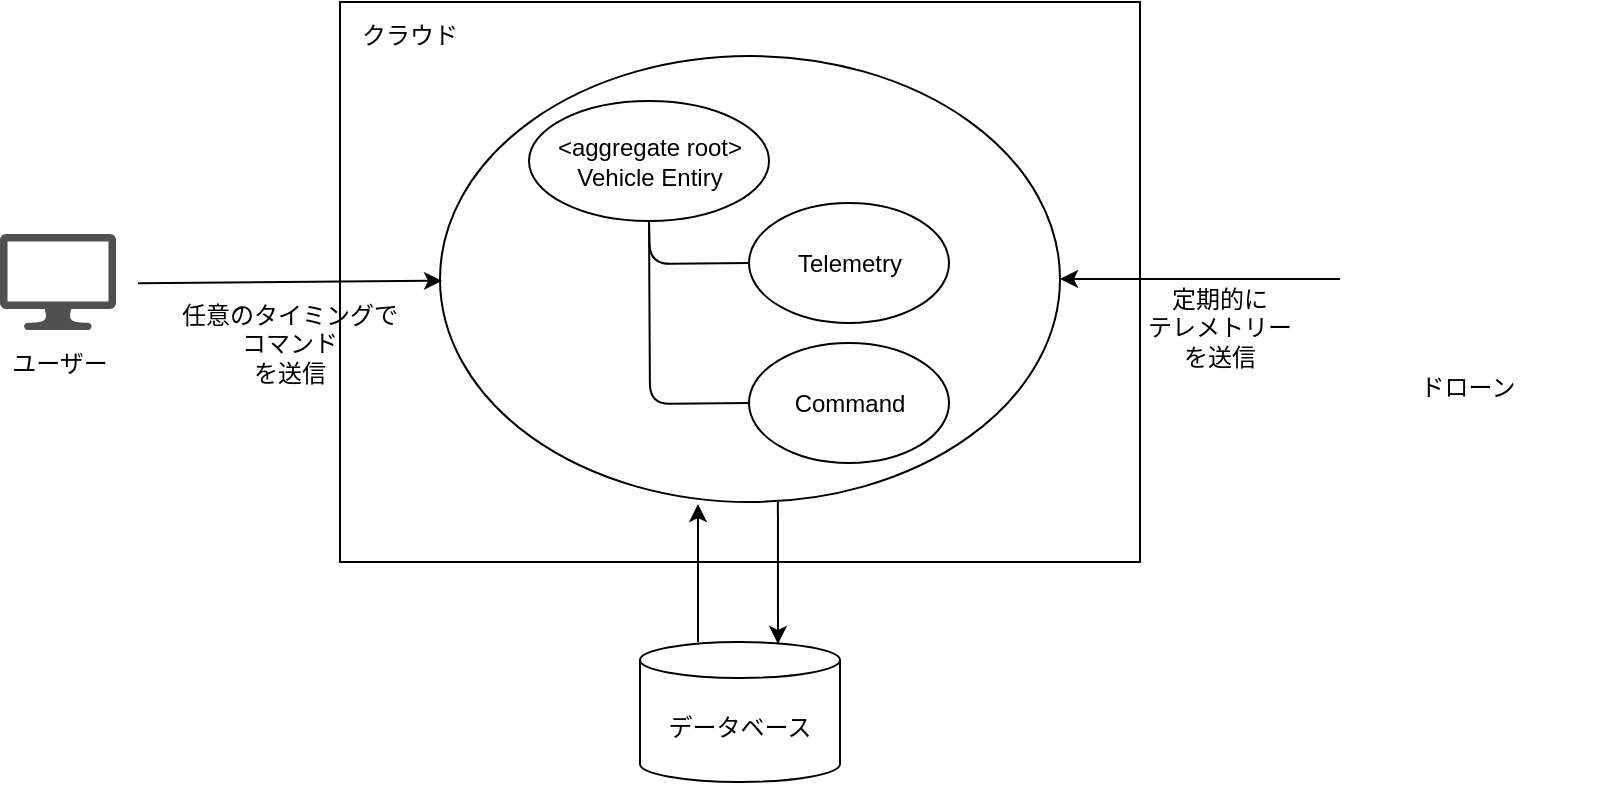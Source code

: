 <mxfile version="14.9.0" type="google" pages="22"><diagram id="YXSiW1D151RwVzA7RGen" name="command and telemetry"><mxGraphModel dx="1350" dy="774" grid="1" gridSize="10" guides="1" tooltips="1" connect="1" arrows="1" fold="1" page="1" pageScale="1" pageWidth="1169" pageHeight="827" math="0" shadow="0"><root><mxCell id="0"/><mxCell id="1" parent="0"/><mxCell id="ArMh1gYiSngR_wWZl5HF-1" value="" style="rounded=0;whiteSpace=wrap;html=1;fillColor=#ffffff;" parent="1" vertex="1"><mxGeometry x="280" y="140" width="400" height="280" as="geometry"/></mxCell><mxCell id="ArMh1gYiSngR_wWZl5HF-9" value="" style="ellipse;whiteSpace=wrap;html=1;fillColor=#ffffff;" parent="1" vertex="1"><mxGeometry x="330" y="167" width="310" height="223" as="geometry"/></mxCell><mxCell id="ArMh1gYiSngR_wWZl5HF-2" value="クラウド" style="text;html=1;strokeColor=none;fillColor=none;align=center;verticalAlign=middle;whiteSpace=wrap;rounded=0;" parent="1" vertex="1"><mxGeometry x="290" y="147" width="50" height="20" as="geometry"/></mxCell><mxCell id="ArMh1gYiSngR_wWZl5HF-3" value="" style="pointerEvents=1;shadow=0;dashed=0;html=1;strokeColor=none;fillColor=#505050;labelPosition=center;verticalLabelPosition=bottom;verticalAlign=top;outlineConnect=0;align=center;shape=mxgraph.office.devices.lcd_monitor;" parent="1" vertex="1"><mxGeometry x="110" y="256" width="58" height="48" as="geometry"/></mxCell><mxCell id="ArMh1gYiSngR_wWZl5HF-4" value="&lt;span&gt;&amp;lt;aggregate root&amp;gt;&lt;/span&gt;&lt;br&gt;&lt;span&gt;Vehicle Entiry&lt;/span&gt;" style="ellipse;whiteSpace=wrap;html=1;fillColor=#ffffff;" parent="1" vertex="1"><mxGeometry x="374.5" y="189.5" width="120" height="60" as="geometry"/></mxCell><mxCell id="ArMh1gYiSngR_wWZl5HF-5" value="Telemetry" style="ellipse;whiteSpace=wrap;html=1;fillColor=#ffffff;" parent="1" vertex="1"><mxGeometry x="484.5" y="240.5" width="100" height="60" as="geometry"/></mxCell><mxCell id="ArMh1gYiSngR_wWZl5HF-6" value="Command" style="ellipse;whiteSpace=wrap;html=1;fillColor=#ffffff;" parent="1" vertex="1"><mxGeometry x="484.5" y="310.5" width="100" height="60" as="geometry"/></mxCell><mxCell id="ArMh1gYiSngR_wWZl5HF-7" value="" style="endArrow=none;html=1;strokeWidth=1;exitX=0.5;exitY=1;exitDx=0;exitDy=0;entryX=0;entryY=0.5;entryDx=0;entryDy=0;" parent="1" source="ArMh1gYiSngR_wWZl5HF-4" target="ArMh1gYiSngR_wWZl5HF-5" edge="1"><mxGeometry width="50" height="50" relative="1" as="geometry"><mxPoint x="580" y="347" as="sourcePoint"/><mxPoint x="630" y="297" as="targetPoint"/><Array as="points"><mxPoint x="435" y="271"/></Array></mxGeometry></mxCell><mxCell id="ArMh1gYiSngR_wWZl5HF-8" value="" style="endArrow=none;html=1;strokeWidth=1;exitX=0.5;exitY=1;exitDx=0;exitDy=0;entryX=0;entryY=0.5;entryDx=0;entryDy=0;" parent="1" source="ArMh1gYiSngR_wWZl5HF-4" target="ArMh1gYiSngR_wWZl5HF-6" edge="1"><mxGeometry width="50" height="50" relative="1" as="geometry"><mxPoint x="450" y="237" as="sourcePoint"/><mxPoint x="480" y="287" as="targetPoint"/><Array as="points"><mxPoint x="435" y="341"/></Array></mxGeometry></mxCell><mxCell id="ArMh1gYiSngR_wWZl5HF-11" value="" style="shape=image;html=1;verticalAlign=top;verticalLabelPosition=bottom;labelBackgroundColor=#ffffff;imageAspect=0;aspect=fixed;image=https://cdn2.iconfinder.com/data/icons/innovation-technology-1/512/tech_0011-128.png;fillColor=#ffffff;" parent="1" vertex="1"><mxGeometry x="780" y="214.5" width="128" height="128" as="geometry"/></mxCell><mxCell id="ArMh1gYiSngR_wWZl5HF-13" value="" style="endArrow=classic;html=1;strokeColor=#000000;strokeWidth=1;entryX=0;entryY=0.5;entryDx=0;entryDy=0;" parent="1" edge="1"><mxGeometry width="50" height="50" relative="1" as="geometry"><mxPoint x="179" y="280.63" as="sourcePoint"/><mxPoint x="331" y="279.37" as="targetPoint"/></mxGeometry></mxCell><mxCell id="ArMh1gYiSngR_wWZl5HF-14" value="" style="endArrow=classic;html=1;strokeColor=#000000;strokeWidth=1;exitX=0;exitY=0.5;exitDx=0;exitDy=0;" parent="1" source="ArMh1gYiSngR_wWZl5HF-11" target="ArMh1gYiSngR_wWZl5HF-9" edge="1"><mxGeometry width="50" height="50" relative="1" as="geometry"><mxPoint x="188" y="289.76" as="sourcePoint"/><mxPoint x="340" y="288.5" as="targetPoint"/></mxGeometry></mxCell><mxCell id="ArMh1gYiSngR_wWZl5HF-15" value="データベース" style="shape=cylinder3;whiteSpace=wrap;html=1;boundedLbl=1;backgroundOutline=1;size=9;fillColor=#ffffff;" parent="1" vertex="1"><mxGeometry x="430" y="460" width="100" height="70" as="geometry"/></mxCell><mxCell id="ArMh1gYiSngR_wWZl5HF-16" value="" style="endArrow=classic;html=1;strokeColor=#000000;strokeWidth=1;" parent="1" edge="1"><mxGeometry width="50" height="50" relative="1" as="geometry"><mxPoint x="459" y="460" as="sourcePoint"/><mxPoint x="459" y="391" as="targetPoint"/></mxGeometry></mxCell><mxCell id="ArMh1gYiSngR_wWZl5HF-17" value="" style="endArrow=classic;html=1;strokeColor=#000000;strokeWidth=1;entryX=0.69;entryY=0.014;entryDx=0;entryDy=0;entryPerimeter=0;exitX=0.545;exitY=1;exitDx=0;exitDy=0;exitPerimeter=0;" parent="1" source="ArMh1gYiSngR_wWZl5HF-9" target="ArMh1gYiSngR_wWZl5HF-15" edge="1"><mxGeometry width="50" height="50" relative="1" as="geometry"><mxPoint x="470" y="482" as="sourcePoint"/><mxPoint x="480.619" y="399.519" as="targetPoint"/></mxGeometry></mxCell><mxCell id="ArMh1gYiSngR_wWZl5HF-18" value="ユーザー" style="text;html=1;strokeColor=none;fillColor=none;align=center;verticalAlign=middle;whiteSpace=wrap;rounded=0;" parent="1" vertex="1"><mxGeometry x="110" y="310.5" width="60" height="20" as="geometry"/></mxCell><mxCell id="ArMh1gYiSngR_wWZl5HF-19" value="ドローン" style="text;html=1;strokeColor=none;fillColor=none;align=center;verticalAlign=middle;whiteSpace=wrap;rounded=0;" parent="1" vertex="1"><mxGeometry x="814" y="322.5" width="60" height="20" as="geometry"/></mxCell><mxCell id="ArMh1gYiSngR_wWZl5HF-21" value="定期的に&lt;br&gt;テレメトリー&lt;br&gt;を送信" style="text;html=1;strokeColor=none;fillColor=none;align=center;verticalAlign=middle;whiteSpace=wrap;rounded=0;" parent="1" vertex="1"><mxGeometry x="680" y="283" width="80" height="39.5" as="geometry"/></mxCell><mxCell id="ArMh1gYiSngR_wWZl5HF-22" value="任意のタイミングで&lt;br&gt;コマンド&lt;br&gt;を送信" style="text;html=1;strokeColor=none;fillColor=none;align=center;verticalAlign=middle;whiteSpace=wrap;rounded=0;" parent="1" vertex="1"><mxGeometry x="200" y="291" width="110" height="39.5" as="geometry"/></mxCell></root></mxGraphModel></diagram><diagram name="lock conflict" id="XmaPSTHvLaie5I0nwh7J"><mxGraphModel dx="1350" dy="774" grid="1" gridSize="10" guides="1" tooltips="1" connect="1" arrows="1" fold="1" page="1" pageScale="1" pageWidth="1169" pageHeight="827" math="0" shadow="0"><root><mxCell id="p_0HNp2YeZVYbBCwLkT8-0"/><mxCell id="p_0HNp2YeZVYbBCwLkT8-1" parent="p_0HNp2YeZVYbBCwLkT8-0"/><mxCell id="p_0HNp2YeZVYbBCwLkT8-2" value="" style="rounded=0;whiteSpace=wrap;html=1;fillColor=#ffffff;" parent="p_0HNp2YeZVYbBCwLkT8-1" vertex="1"><mxGeometry x="280" y="140" width="400" height="280" as="geometry"/></mxCell><mxCell id="p_0HNp2YeZVYbBCwLkT8-3" value="" style="ellipse;whiteSpace=wrap;html=1;fillColor=#ffffff;" parent="p_0HNp2YeZVYbBCwLkT8-1" vertex="1"><mxGeometry x="330" y="167" width="310" height="223" as="geometry"/></mxCell><mxCell id="p_0HNp2YeZVYbBCwLkT8-4" value="クラウド" style="text;html=1;strokeColor=none;fillColor=none;align=center;verticalAlign=middle;whiteSpace=wrap;rounded=0;" parent="p_0HNp2YeZVYbBCwLkT8-1" vertex="1"><mxGeometry x="290" y="147" width="50" height="20" as="geometry"/></mxCell><mxCell id="p_0HNp2YeZVYbBCwLkT8-5" value="" style="pointerEvents=1;shadow=0;dashed=0;html=1;strokeColor=none;fillColor=#505050;labelPosition=center;verticalLabelPosition=bottom;verticalAlign=top;outlineConnect=0;align=center;shape=mxgraph.office.devices.lcd_monitor;" parent="p_0HNp2YeZVYbBCwLkT8-1" vertex="1"><mxGeometry x="110" y="256" width="58" height="48" as="geometry"/></mxCell><mxCell id="p_0HNp2YeZVYbBCwLkT8-6" value="&lt;span&gt;&amp;lt;aggregate root&amp;gt;&lt;/span&gt;&lt;br&gt;&lt;span&gt;Vehicle Entiry&lt;/span&gt;" style="ellipse;whiteSpace=wrap;html=1;fillColor=#ffffff;" parent="p_0HNp2YeZVYbBCwLkT8-1" vertex="1"><mxGeometry x="374.5" y="189.5" width="120" height="60" as="geometry"/></mxCell><mxCell id="p_0HNp2YeZVYbBCwLkT8-7" value="Telemetry" style="ellipse;whiteSpace=wrap;html=1;fillColor=#f8cecc;strokeColor=#b85450;" parent="p_0HNp2YeZVYbBCwLkT8-1" vertex="1"><mxGeometry x="484.5" y="240.5" width="100" height="60" as="geometry"/></mxCell><mxCell id="p_0HNp2YeZVYbBCwLkT8-8" value="Command" style="ellipse;whiteSpace=wrap;html=1;fillColor=#ffffff;" parent="p_0HNp2YeZVYbBCwLkT8-1" vertex="1"><mxGeometry x="484.5" y="310.5" width="100" height="60" as="geometry"/></mxCell><mxCell id="p_0HNp2YeZVYbBCwLkT8-9" value="" style="endArrow=none;html=1;strokeWidth=1;exitX=0.5;exitY=1;exitDx=0;exitDy=0;entryX=0;entryY=0.5;entryDx=0;entryDy=0;" parent="p_0HNp2YeZVYbBCwLkT8-1" source="p_0HNp2YeZVYbBCwLkT8-6" target="p_0HNp2YeZVYbBCwLkT8-7" edge="1"><mxGeometry width="50" height="50" relative="1" as="geometry"><mxPoint x="580" y="347" as="sourcePoint"/><mxPoint x="630" y="297" as="targetPoint"/><Array as="points"><mxPoint x="435" y="271"/></Array></mxGeometry></mxCell><mxCell id="p_0HNp2YeZVYbBCwLkT8-10" value="" style="endArrow=none;html=1;strokeWidth=1;exitX=0.5;exitY=1;exitDx=0;exitDy=0;entryX=0;entryY=0.5;entryDx=0;entryDy=0;" parent="p_0HNp2YeZVYbBCwLkT8-1" source="p_0HNp2YeZVYbBCwLkT8-6" target="p_0HNp2YeZVYbBCwLkT8-8" edge="1"><mxGeometry width="50" height="50" relative="1" as="geometry"><mxPoint x="450" y="237" as="sourcePoint"/><mxPoint x="480" y="287" as="targetPoint"/><Array as="points"><mxPoint x="435" y="341"/></Array></mxGeometry></mxCell><mxCell id="p_0HNp2YeZVYbBCwLkT8-11" value="" style="shape=image;html=1;verticalAlign=top;verticalLabelPosition=bottom;labelBackgroundColor=#ffffff;imageAspect=0;aspect=fixed;image=https://cdn2.iconfinder.com/data/icons/innovation-technology-1/512/tech_0011-128.png;fillColor=#ffffff;" parent="p_0HNp2YeZVYbBCwLkT8-1" vertex="1"><mxGeometry x="780" y="214.5" width="128" height="128" as="geometry"/></mxCell><mxCell id="p_0HNp2YeZVYbBCwLkT8-13" value="" style="endArrow=classic;html=1;strokeColor=#000000;strokeWidth=1;exitX=0;exitY=0.5;exitDx=0;exitDy=0;" parent="p_0HNp2YeZVYbBCwLkT8-1" source="p_0HNp2YeZVYbBCwLkT8-11" target="p_0HNp2YeZVYbBCwLkT8-3" edge="1"><mxGeometry width="50" height="50" relative="1" as="geometry"><mxPoint x="188" y="289.76" as="sourcePoint"/><mxPoint x="340" y="288.5" as="targetPoint"/></mxGeometry></mxCell><mxCell id="p_0HNp2YeZVYbBCwLkT8-14" value="データベース" style="shape=cylinder3;whiteSpace=wrap;html=1;boundedLbl=1;backgroundOutline=1;size=9;fillColor=#ffffff;" parent="p_0HNp2YeZVYbBCwLkT8-1" vertex="1"><mxGeometry x="430" y="460" width="100" height="70" as="geometry"/></mxCell><mxCell id="p_0HNp2YeZVYbBCwLkT8-15" value="" style="endArrow=classic;html=1;strokeColor=#000000;strokeWidth=1;" parent="p_0HNp2YeZVYbBCwLkT8-1" edge="1"><mxGeometry width="50" height="50" relative="1" as="geometry"><mxPoint x="459" y="460" as="sourcePoint"/><mxPoint x="459" y="391" as="targetPoint"/></mxGeometry></mxCell><mxCell id="p_0HNp2YeZVYbBCwLkT8-16" value="" style="endArrow=classic;html=1;strokeColor=#000000;strokeWidth=1;entryX=0.69;entryY=0.014;entryDx=0;entryDy=0;entryPerimeter=0;exitX=0.545;exitY=1;exitDx=0;exitDy=0;exitPerimeter=0;" parent="p_0HNp2YeZVYbBCwLkT8-1" source="p_0HNp2YeZVYbBCwLkT8-3" target="p_0HNp2YeZVYbBCwLkT8-14" edge="1"><mxGeometry width="50" height="50" relative="1" as="geometry"><mxPoint x="470" y="482" as="sourcePoint"/><mxPoint x="480.619" y="399.519" as="targetPoint"/></mxGeometry></mxCell><mxCell id="p_0HNp2YeZVYbBCwLkT8-17" value="ユーザー" style="text;html=1;strokeColor=none;fillColor=none;align=center;verticalAlign=middle;whiteSpace=wrap;rounded=0;" parent="p_0HNp2YeZVYbBCwLkT8-1" vertex="1"><mxGeometry x="110" y="310.5" width="60" height="20" as="geometry"/></mxCell><mxCell id="p_0HNp2YeZVYbBCwLkT8-18" value="ドローン" style="text;html=1;strokeColor=none;fillColor=none;align=center;verticalAlign=middle;whiteSpace=wrap;rounded=0;" parent="p_0HNp2YeZVYbBCwLkT8-1" vertex="1"><mxGeometry x="814" y="322.5" width="60" height="20" as="geometry"/></mxCell><mxCell id="p_0HNp2YeZVYbBCwLkT8-19" value="定期的に&lt;br&gt;テレメトリー&lt;br&gt;を送信" style="text;html=1;strokeColor=none;fillColor=none;align=center;verticalAlign=middle;whiteSpace=wrap;rounded=0;" parent="p_0HNp2YeZVYbBCwLkT8-1" vertex="1"><mxGeometry x="680" y="283" width="80" height="39.5" as="geometry"/></mxCell><mxCell id="p_0HNp2YeZVYbBCwLkT8-21" value="機体の&lt;br&gt;基本情報を更新" style="text;html=1;strokeColor=none;fillColor=none;align=center;verticalAlign=middle;whiteSpace=wrap;rounded=0;" parent="p_0HNp2YeZVYbBCwLkT8-1" vertex="1"><mxGeometry x="200" y="283" width="100" height="39.5" as="geometry"/></mxCell><mxCell id="p_0HNp2YeZVYbBCwLkT8-22" value="" style="endArrow=classic;html=1;strokeColor=#000000;strokeWidth=1;entryX=0;entryY=0.5;entryDx=0;entryDy=0;" parent="p_0HNp2YeZVYbBCwLkT8-1" edge="1"><mxGeometry width="50" height="50" relative="1" as="geometry"><mxPoint x="178" y="280.63" as="sourcePoint"/><mxPoint x="330" y="279.37" as="targetPoint"/></mxGeometry></mxCell><mxCell id="HsxwepdbEtkA6IXwtaYU-0" value="楽観ロック" style="text;html=1;strokeColor=none;fillColor=none;align=center;verticalAlign=middle;whiteSpace=wrap;rounded=0;fontColor=#FF3333;" parent="p_0HNp2YeZVYbBCwLkT8-1" vertex="1"><mxGeometry x="200" y="249.5" width="100" height="19.5" as="geometry"/></mxCell><mxCell id="HsxwepdbEtkA6IXwtaYU-1" value="悲観ロック" style="text;html=1;strokeColor=none;fillColor=none;align=center;verticalAlign=middle;whiteSpace=wrap;rounded=0;fontColor=#FF3333;" parent="p_0HNp2YeZVYbBCwLkT8-1" vertex="1"><mxGeometry x="670" y="249.5" width="100" height="19.5" as="geometry"/></mxCell><mxCell id="HsxwepdbEtkA6IXwtaYU-2" value="Name&lt;br&gt;Description" style="ellipse;whiteSpace=wrap;html=1;fillColor=#f8cecc;strokeColor=#b85450;" parent="p_0HNp2YeZVYbBCwLkT8-1" vertex="1"><mxGeometry x="440" y="167" width="100" height="51.5" as="geometry"/></mxCell></root></mxGraphModel></diagram><diagram name="devision aggregate root" id="45vun6PuJx0L7vdvbOnC"><mxGraphModel dx="1350" dy="774" grid="1" gridSize="10" guides="1" tooltips="1" connect="1" arrows="1" fold="1" page="1" pageScale="1" pageWidth="1169" pageHeight="827" math="0" shadow="0"><root><mxCell id="M5Xm1rq5SUkxp7xmbq5D-0"/><mxCell id="M5Xm1rq5SUkxp7xmbq5D-1" parent="M5Xm1rq5SUkxp7xmbq5D-0"/><mxCell id="M5Xm1rq5SUkxp7xmbq5D-2" value="" style="rounded=0;whiteSpace=wrap;html=1;fillColor=#ffffff;" parent="M5Xm1rq5SUkxp7xmbq5D-1" vertex="1"><mxGeometry x="280" y="160" width="450" height="340" as="geometry"/></mxCell><mxCell id="M5Xm1rq5SUkxp7xmbq5D-3" value="" style="ellipse;whiteSpace=wrap;html=1;fillColor=#ffffff;" parent="M5Xm1rq5SUkxp7xmbq5D-1" vertex="1"><mxGeometry x="300" y="308.38" width="310" height="180" as="geometry"/></mxCell><mxCell id="M5Xm1rq5SUkxp7xmbq5D-4" value="クラウド" style="text;html=1;strokeColor=none;fillColor=none;align=center;verticalAlign=middle;whiteSpace=wrap;rounded=0;" parent="M5Xm1rq5SUkxp7xmbq5D-1" vertex="1"><mxGeometry x="290" y="170" width="50" height="20" as="geometry"/></mxCell><mxCell id="M5Xm1rq5SUkxp7xmbq5D-5" value="" style="pointerEvents=1;shadow=0;dashed=0;html=1;strokeColor=none;fillColor=#505050;labelPosition=center;verticalLabelPosition=bottom;verticalAlign=top;outlineConnect=0;align=center;shape=mxgraph.office.devices.lcd_monitor;" parent="M5Xm1rq5SUkxp7xmbq5D-1" vertex="1"><mxGeometry x="110" y="308" width="58" height="48" as="geometry"/></mxCell><mxCell id="M5Xm1rq5SUkxp7xmbq5D-6" value="&lt;span&gt;&amp;lt;aggregate root&amp;gt;&lt;/span&gt;&lt;br&gt;&lt;span&gt;Communication Entiry&lt;/span&gt;" style="ellipse;whiteSpace=wrap;html=1;fillColor=#f8cecc;strokeColor=#b85450;" parent="M5Xm1rq5SUkxp7xmbq5D-1" vertex="1"><mxGeometry x="337" y="327.76" width="151" height="60" as="geometry"/></mxCell><mxCell id="M5Xm1rq5SUkxp7xmbq5D-7" value="Telemetry" style="ellipse;whiteSpace=wrap;html=1;" parent="M5Xm1rq5SUkxp7xmbq5D-1" vertex="1"><mxGeometry x="463" y="381.51" width="100" height="40.5" as="geometry"/></mxCell><mxCell id="M5Xm1rq5SUkxp7xmbq5D-8" value="Command" style="ellipse;whiteSpace=wrap;html=1;fillColor=#ffffff;" parent="M5Xm1rq5SUkxp7xmbq5D-1" vertex="1"><mxGeometry x="462.5" y="428.51" width="100" height="40.5" as="geometry"/></mxCell><mxCell id="M5Xm1rq5SUkxp7xmbq5D-9" value="" style="endArrow=none;html=1;strokeWidth=1;exitX=0.5;exitY=1;exitDx=0;exitDy=0;entryX=0;entryY=0.5;entryDx=0;entryDy=0;" parent="M5Xm1rq5SUkxp7xmbq5D-1" source="M5Xm1rq5SUkxp7xmbq5D-6" target="M5Xm1rq5SUkxp7xmbq5D-7" edge="1"><mxGeometry width="50" height="50" relative="1" as="geometry"><mxPoint x="550" y="445.38" as="sourcePoint"/><mxPoint x="600" y="395.38" as="targetPoint"/><Array as="points"><mxPoint x="413" y="401.38"/></Array></mxGeometry></mxCell><mxCell id="M5Xm1rq5SUkxp7xmbq5D-10" value="" style="endArrow=none;html=1;strokeWidth=1;exitX=0.5;exitY=1;exitDx=0;exitDy=0;entryX=0;entryY=0.5;entryDx=0;entryDy=0;" parent="M5Xm1rq5SUkxp7xmbq5D-1" source="M5Xm1rq5SUkxp7xmbq5D-6" target="M5Xm1rq5SUkxp7xmbq5D-8" edge="1"><mxGeometry width="50" height="50" relative="1" as="geometry"><mxPoint x="420" y="335.38" as="sourcePoint"/><mxPoint x="450" y="385.38" as="targetPoint"/><Array as="points"><mxPoint x="413" y="448.38"/></Array></mxGeometry></mxCell><mxCell id="M5Xm1rq5SUkxp7xmbq5D-11" value="" style="shape=image;html=1;verticalAlign=top;verticalLabelPosition=bottom;labelBackgroundColor=#ffffff;imageAspect=0;aspect=fixed;image=https://cdn2.iconfinder.com/data/icons/innovation-technology-1/512/tech_0011-128.png;fillColor=#ffffff;" parent="M5Xm1rq5SUkxp7xmbq5D-1" vertex="1"><mxGeometry x="780" y="266.5" width="128" height="128" as="geometry"/></mxCell><mxCell id="M5Xm1rq5SUkxp7xmbq5D-12" value="" style="endArrow=classic;html=1;strokeColor=#000000;strokeWidth=1;exitX=0;exitY=0.5;exitDx=0;exitDy=0;" parent="M5Xm1rq5SUkxp7xmbq5D-1" source="M5Xm1rq5SUkxp7xmbq5D-11" target="M5Xm1rq5SUkxp7xmbq5D-3" edge="1"><mxGeometry width="50" height="50" relative="1" as="geometry"><mxPoint x="188" y="369.76" as="sourcePoint"/><mxPoint x="340" y="368.5" as="targetPoint"/><Array as="points"><mxPoint x="750" y="331"/><mxPoint x="750" y="398"/></Array></mxGeometry></mxCell><mxCell id="M5Xm1rq5SUkxp7xmbq5D-13" value="データベース" style="shape=cylinder3;whiteSpace=wrap;html=1;boundedLbl=1;backgroundOutline=1;size=9;fillColor=#ffffff;" parent="M5Xm1rq5SUkxp7xmbq5D-1" vertex="1"><mxGeometry x="400" y="520" width="100" height="70" as="geometry"/></mxCell><mxCell id="M5Xm1rq5SUkxp7xmbq5D-14" value="" style="endArrow=classic;html=1;strokeColor=#000000;strokeWidth=1;" parent="M5Xm1rq5SUkxp7xmbq5D-1" edge="1"><mxGeometry width="50" height="50" relative="1" as="geometry"><mxPoint x="429" y="520" as="sourcePoint"/><mxPoint x="429" y="489.38" as="targetPoint"/></mxGeometry></mxCell><mxCell id="M5Xm1rq5SUkxp7xmbq5D-15" value="" style="endArrow=classic;html=1;strokeColor=#000000;strokeWidth=1;entryX=0.69;entryY=0.014;entryDx=0;entryDy=0;entryPerimeter=0;exitX=0.545;exitY=1;exitDx=0;exitDy=0;exitPerimeter=0;" parent="M5Xm1rq5SUkxp7xmbq5D-1" source="M5Xm1rq5SUkxp7xmbq5D-3" target="M5Xm1rq5SUkxp7xmbq5D-13" edge="1"><mxGeometry width="50" height="50" relative="1" as="geometry"><mxPoint x="440" y="580.38" as="sourcePoint"/><mxPoint x="450.619" y="497.899" as="targetPoint"/></mxGeometry></mxCell><mxCell id="M5Xm1rq5SUkxp7xmbq5D-16" value="ユーザー" style="text;html=1;strokeColor=none;fillColor=none;align=center;verticalAlign=middle;whiteSpace=wrap;rounded=0;" parent="M5Xm1rq5SUkxp7xmbq5D-1" vertex="1"><mxGeometry x="110" y="362.5" width="60" height="20" as="geometry"/></mxCell><mxCell id="M5Xm1rq5SUkxp7xmbq5D-17" value="ドローン" style="text;html=1;strokeColor=none;fillColor=none;align=center;verticalAlign=middle;whiteSpace=wrap;rounded=0;" parent="M5Xm1rq5SUkxp7xmbq5D-1" vertex="1"><mxGeometry x="814" y="374.5" width="60" height="20" as="geometry"/></mxCell><mxCell id="M5Xm1rq5SUkxp7xmbq5D-18" value="定期的に&lt;br&gt;テレメトリー&lt;br&gt;を送信" style="text;html=1;strokeColor=none;fillColor=none;align=center;verticalAlign=middle;whiteSpace=wrap;rounded=0;" parent="M5Xm1rq5SUkxp7xmbq5D-1" vertex="1"><mxGeometry x="640" y="402.5" width="80" height="39.5" as="geometry"/></mxCell><mxCell id="M5Xm1rq5SUkxp7xmbq5D-19" value="機体の&lt;br&gt;基本情報を更新" style="text;html=1;strokeColor=none;fillColor=none;align=center;verticalAlign=middle;whiteSpace=wrap;rounded=0;" parent="M5Xm1rq5SUkxp7xmbq5D-1" vertex="1"><mxGeometry x="280" y="240" width="100" height="39.5" as="geometry"/></mxCell><mxCell id="M5Xm1rq5SUkxp7xmbq5D-20" value="" style="endArrow=classic;html=1;strokeColor=#000000;strokeWidth=1;entryX=0;entryY=0.5;entryDx=0;entryDy=0;" parent="M5Xm1rq5SUkxp7xmbq5D-1" target="M5Xm1rq5SUkxp7xmbq5D-26" edge="1"><mxGeometry width="50" height="50" relative="1" as="geometry"><mxPoint x="180" y="320" as="sourcePoint"/><mxPoint x="330" y="359.37" as="targetPoint"/><Array as="points"><mxPoint x="260" y="320"/><mxPoint x="260" y="238"/></Array></mxGeometry></mxCell><mxCell id="M5Xm1rq5SUkxp7xmbq5D-21" value="楽観ロック" style="text;html=1;strokeColor=none;fillColor=none;align=center;verticalAlign=middle;whiteSpace=wrap;rounded=0;fontColor=#FF3333;" parent="M5Xm1rq5SUkxp7xmbq5D-1" vertex="1"><mxGeometry x="290" y="210" width="100" height="19.5" as="geometry"/></mxCell><mxCell id="M5Xm1rq5SUkxp7xmbq5D-22" value="悲観ロック" style="text;html=1;strokeColor=none;fillColor=none;align=center;verticalAlign=middle;whiteSpace=wrap;rounded=0;fontColor=#FF3333;" parent="M5Xm1rq5SUkxp7xmbq5D-1" vertex="1"><mxGeometry x="640" y="371" width="100" height="19.5" as="geometry"/></mxCell><mxCell id="M5Xm1rq5SUkxp7xmbq5D-26" value="" style="ellipse;whiteSpace=wrap;html=1;fillColor=#ffffff;" parent="M5Xm1rq5SUkxp7xmbq5D-1" vertex="1"><mxGeometry x="400" y="166" width="310" height="142.38" as="geometry"/></mxCell><mxCell id="M5Xm1rq5SUkxp7xmbq5D-27" value="&lt;span&gt;&amp;lt;aggregate root&amp;gt;&lt;/span&gt;&lt;br&gt;&lt;span&gt;Vehicle Entiry&lt;/span&gt;" style="ellipse;whiteSpace=wrap;html=1;fillColor=#ffffff;" parent="M5Xm1rq5SUkxp7xmbq5D-1" vertex="1"><mxGeometry x="420" y="188.38" width="120" height="60" as="geometry"/></mxCell><mxCell id="M5Xm1rq5SUkxp7xmbq5D-28" value="Name&lt;br&gt;Description" style="ellipse;whiteSpace=wrap;html=1;" parent="M5Xm1rq5SUkxp7xmbq5D-1" vertex="1"><mxGeometry x="510" y="178" width="100" height="51.5" as="geometry"/></mxCell><mxCell id="M5Xm1rq5SUkxp7xmbq5D-29" value="CommunicationID" style="ellipse;whiteSpace=wrap;html=1;fillColor=#f8cecc;strokeColor=#b85450;" parent="M5Xm1rq5SUkxp7xmbq5D-1" vertex="1"><mxGeometry x="570" y="248.38" width="110" height="40.5" as="geometry"/></mxCell><mxCell id="M5Xm1rq5SUkxp7xmbq5D-30" value="" style="endArrow=none;html=1;strokeWidth=1;exitX=0.5;exitY=1;exitDx=0;exitDy=0;entryX=0;entryY=0.5;entryDx=0;entryDy=0;" parent="M5Xm1rq5SUkxp7xmbq5D-1" source="M5Xm1rq5SUkxp7xmbq5D-27" target="M5Xm1rq5SUkxp7xmbq5D-29" edge="1"><mxGeometry width="50" height="50" relative="1" as="geometry"><mxPoint x="490" y="238.38" as="sourcePoint"/><mxPoint x="540" y="299.38" as="targetPoint"/><Array as="points"><mxPoint x="480" y="268.38"/></Array></mxGeometry></mxCell><mxCell id="M5Xm1rq5SUkxp7xmbq5D-32" style="edgeStyle=orthogonalEdgeStyle;rounded=0;orthogonalLoop=1;jettySize=auto;html=1;exitX=0.5;exitY=1;exitDx=0;exitDy=0;strokeColor=#000000;strokeWidth=1;fontColor=#FF3333;" parent="M5Xm1rq5SUkxp7xmbq5D-1" edge="1"><mxGeometry relative="1" as="geometry"><mxPoint x="512.5" y="326.76" as="sourcePoint"/><mxPoint x="512.5" y="326.76" as="targetPoint"/></mxGeometry></mxCell><mxCell id="M5Xm1rq5SUkxp7xmbq5D-34" value="" style="curved=1;endArrow=classic;html=1;strokeColor=#000000;strokeWidth=1;fontColor=#FF3333;exitX=0.5;exitY=1;exitDx=0;exitDy=0;dashed=1;" parent="M5Xm1rq5SUkxp7xmbq5D-1" source="M5Xm1rq5SUkxp7xmbq5D-29" edge="1"><mxGeometry width="50" height="50" relative="1" as="geometry"><mxPoint x="560" y="490" as="sourcePoint"/><mxPoint x="484" y="358" as="targetPoint"/><Array as="points"><mxPoint x="590" y="370"/></Array></mxGeometry></mxCell><mxCell id="M5Xm1rq5SUkxp7xmbq5D-35" value="データベース" style="shape=cylinder3;whiteSpace=wrap;html=1;boundedLbl=1;backgroundOutline=1;size=9;fillColor=#ffffff;" parent="M5Xm1rq5SUkxp7xmbq5D-1" vertex="1"><mxGeometry x="497.5" y="70" width="100" height="70" as="geometry"/></mxCell><mxCell id="M5Xm1rq5SUkxp7xmbq5D-36" value="" style="endArrow=classic;html=1;strokeColor=#000000;strokeWidth=1;" parent="M5Xm1rq5SUkxp7xmbq5D-1" edge="1"><mxGeometry width="50" height="50" relative="1" as="geometry"><mxPoint x="529.82" y="167.4" as="sourcePoint"/><mxPoint x="529.82" y="136.78" as="targetPoint"/></mxGeometry></mxCell><mxCell id="M5Xm1rq5SUkxp7xmbq5D-37" value="" style="endArrow=classic;html=1;strokeColor=#000000;strokeWidth=1;entryX=0.69;entryY=0.014;entryDx=0;entryDy=0;entryPerimeter=0;exitX=0.545;exitY=1;exitDx=0;exitDy=0;exitPerimeter=0;" parent="M5Xm1rq5SUkxp7xmbq5D-1" edge="1"><mxGeometry width="50" height="50" relative="1" as="geometry"><mxPoint x="569.77" y="135.78" as="sourcePoint"/><mxPoint x="569.82" y="168.38" as="targetPoint"/></mxGeometry></mxCell><mxCell id="M5Xm1rq5SUkxp7xmbq5D-38" value="" style="endArrow=classic;html=1;strokeColor=#000000;strokeWidth=1;entryX=0;entryY=0.5;entryDx=0;entryDy=0;" parent="M5Xm1rq5SUkxp7xmbq5D-1" target="M5Xm1rq5SUkxp7xmbq5D-3" edge="1"><mxGeometry width="50" height="50" relative="1" as="geometry"><mxPoint x="180" y="340" as="sourcePoint"/><mxPoint x="410.0" y="247.19" as="targetPoint"/><Array as="points"><mxPoint x="260" y="340"/><mxPoint x="260" y="398"/></Array></mxGeometry></mxCell><mxCell id="M5Xm1rq5SUkxp7xmbq5D-39" value="悲観ロック" style="text;html=1;strokeColor=none;fillColor=none;align=center;verticalAlign=middle;whiteSpace=wrap;rounded=0;fontColor=#FF3333;" parent="M5Xm1rq5SUkxp7xmbq5D-1" vertex="1"><mxGeometry x="180" y="460" width="100" height="19.5" as="geometry"/></mxCell><mxCell id="thEXvjlY1wqainyUVZF8-0" value="任意のタイミングで&lt;br&gt;コマンド&lt;br&gt;を送信" style="text;html=1;strokeColor=none;fillColor=none;align=center;verticalAlign=middle;whiteSpace=wrap;rounded=0;" parent="M5Xm1rq5SUkxp7xmbq5D-1" vertex="1"><mxGeometry x="180" y="414" width="110" height="39.5" as="geometry"/></mxCell></root></mxGraphModel></diagram><diagram name="mission" id="hBksNlykD5IYiRkHSk4D"><mxGraphModel dx="1350" dy="774" grid="1" gridSize="10" guides="1" tooltips="1" connect="1" arrows="1" fold="1" page="1" pageScale="1" pageWidth="1169" pageHeight="827" math="0" shadow="0"><root><mxCell id="I6ip7B8DcztpZ8M46X7D-0"/><mxCell id="I6ip7B8DcztpZ8M46X7D-1" parent="I6ip7B8DcztpZ8M46X7D-0"/><mxCell id="I6ip7B8DcztpZ8M46X7D-2" value="" style="rounded=0;whiteSpace=wrap;html=1;fillColor=#ffffff;" parent="I6ip7B8DcztpZ8M46X7D-1" vertex="1"><mxGeometry x="280" y="140" width="400" height="280" as="geometry"/></mxCell><mxCell id="I6ip7B8DcztpZ8M46X7D-3" value="" style="ellipse;whiteSpace=wrap;html=1;fillColor=#ffffff;" parent="I6ip7B8DcztpZ8M46X7D-1" vertex="1"><mxGeometry x="330" y="180" width="310" height="190" as="geometry"/></mxCell><mxCell id="I6ip7B8DcztpZ8M46X7D-4" value="クラウド" style="text;html=1;strokeColor=none;fillColor=none;align=center;verticalAlign=middle;whiteSpace=wrap;rounded=0;" parent="I6ip7B8DcztpZ8M46X7D-1" vertex="1"><mxGeometry x="290" y="147" width="50" height="20" as="geometry"/></mxCell><mxCell id="I6ip7B8DcztpZ8M46X7D-5" value="" style="pointerEvents=1;shadow=0;dashed=0;html=1;strokeColor=none;fillColor=#505050;labelPosition=center;verticalLabelPosition=bottom;verticalAlign=top;outlineConnect=0;align=center;shape=mxgraph.office.devices.lcd_monitor;" parent="I6ip7B8DcztpZ8M46X7D-1" vertex="1"><mxGeometry x="110" y="256" width="58" height="48" as="geometry"/></mxCell><mxCell id="I6ip7B8DcztpZ8M46X7D-6" value="&lt;span&gt;&amp;lt;aggregate root&amp;gt;&lt;/span&gt;&lt;br&gt;&lt;span&gt;Mission Entiry&lt;/span&gt;" style="ellipse;whiteSpace=wrap;html=1;fillColor=#ffffff;" parent="I6ip7B8DcztpZ8M46X7D-1" vertex="1"><mxGeometry x="374.5" y="201.75" width="120" height="60" as="geometry"/></mxCell><mxCell id="I6ip7B8DcztpZ8M46X7D-7" value="Waypoint&lt;br&gt;List" style="ellipse;whiteSpace=wrap;html=1;fillColor=#ffffff;" parent="I6ip7B8DcztpZ8M46X7D-1" vertex="1"><mxGeometry x="485" y="268.25" width="100" height="60" as="geometry"/></mxCell><mxCell id="I6ip7B8DcztpZ8M46X7D-9" value="" style="endArrow=none;html=1;strokeWidth=1;exitX=0.5;exitY=1;exitDx=0;exitDy=0;entryX=0;entryY=0.5;entryDx=0;entryDy=0;" parent="I6ip7B8DcztpZ8M46X7D-1" source="I6ip7B8DcztpZ8M46X7D-6" target="I6ip7B8DcztpZ8M46X7D-7" edge="1"><mxGeometry width="50" height="50" relative="1" as="geometry"><mxPoint x="580" y="359.25" as="sourcePoint"/><mxPoint x="630" y="309.25" as="targetPoint"/><Array as="points"><mxPoint x="435" y="298.25"/></Array></mxGeometry></mxCell><mxCell id="I6ip7B8DcztpZ8M46X7D-11" value="" style="shape=image;html=1;verticalAlign=top;verticalLabelPosition=bottom;labelBackgroundColor=#ffffff;imageAspect=0;aspect=fixed;image=https://cdn2.iconfinder.com/data/icons/innovation-technology-1/512/tech_0011-128.png;fillColor=#ffffff;" parent="I6ip7B8DcztpZ8M46X7D-1" vertex="1"><mxGeometry x="780" y="214.5" width="128" height="128" as="geometry"/></mxCell><mxCell id="I6ip7B8DcztpZ8M46X7D-12" value="" style="endArrow=classic;html=1;strokeColor=#000000;strokeWidth=1;entryX=0;entryY=0.5;entryDx=0;entryDy=0;" parent="I6ip7B8DcztpZ8M46X7D-1" edge="1"><mxGeometry width="50" height="50" relative="1" as="geometry"><mxPoint x="179" y="280.63" as="sourcePoint"/><mxPoint x="331" y="279.37" as="targetPoint"/></mxGeometry></mxCell><mxCell id="I6ip7B8DcztpZ8M46X7D-13" value="" style="endArrow=classic;html=1;strokeColor=#000000;strokeWidth=1;exitX=0;exitY=0.5;exitDx=0;exitDy=0;" parent="I6ip7B8DcztpZ8M46X7D-1" source="I6ip7B8DcztpZ8M46X7D-11" target="I6ip7B8DcztpZ8M46X7D-3" edge="1"><mxGeometry width="50" height="50" relative="1" as="geometry"><mxPoint x="188" y="289.76" as="sourcePoint"/><mxPoint x="340" y="288.5" as="targetPoint"/></mxGeometry></mxCell><mxCell id="I6ip7B8DcztpZ8M46X7D-14" value="データベース" style="shape=cylinder3;whiteSpace=wrap;html=1;boundedLbl=1;backgroundOutline=1;size=9;fillColor=#ffffff;" parent="I6ip7B8DcztpZ8M46X7D-1" vertex="1"><mxGeometry x="430" y="460" width="100" height="70" as="geometry"/></mxCell><mxCell id="I6ip7B8DcztpZ8M46X7D-15" value="" style="endArrow=classic;html=1;strokeColor=#000000;strokeWidth=1;exitX=0.29;exitY=-0.043;exitDx=0;exitDy=0;exitPerimeter=0;" parent="I6ip7B8DcztpZ8M46X7D-1" source="I6ip7B8DcztpZ8M46X7D-14" edge="1"><mxGeometry width="50" height="50" relative="1" as="geometry"><mxPoint x="459" y="439" as="sourcePoint"/><mxPoint x="459" y="370" as="targetPoint"/></mxGeometry></mxCell><mxCell id="I6ip7B8DcztpZ8M46X7D-16" value="" style="endArrow=classic;html=1;strokeColor=#000000;strokeWidth=1;entryX=0.69;entryY=0.014;entryDx=0;entryDy=0;entryPerimeter=0;exitX=0.545;exitY=1;exitDx=0;exitDy=0;exitPerimeter=0;" parent="I6ip7B8DcztpZ8M46X7D-1" source="I6ip7B8DcztpZ8M46X7D-3" target="I6ip7B8DcztpZ8M46X7D-14" edge="1"><mxGeometry width="50" height="50" relative="1" as="geometry"><mxPoint x="470" y="482" as="sourcePoint"/><mxPoint x="480.619" y="399.519" as="targetPoint"/></mxGeometry></mxCell><mxCell id="I6ip7B8DcztpZ8M46X7D-17" value="ユーザー" style="text;html=1;strokeColor=none;fillColor=none;align=center;verticalAlign=middle;whiteSpace=wrap;rounded=0;" parent="I6ip7B8DcztpZ8M46X7D-1" vertex="1"><mxGeometry x="110" y="310.5" width="60" height="20" as="geometry"/></mxCell><mxCell id="I6ip7B8DcztpZ8M46X7D-18" value="ドローン" style="text;html=1;strokeColor=none;fillColor=none;align=center;verticalAlign=middle;whiteSpace=wrap;rounded=0;" parent="I6ip7B8DcztpZ8M46X7D-1" vertex="1"><mxGeometry x="814" y="322.5" width="60" height="20" as="geometry"/></mxCell><mxCell id="I6ip7B8DcztpZ8M46X7D-19" value="ミッションを取得" style="text;html=1;strokeColor=none;fillColor=none;align=center;verticalAlign=middle;whiteSpace=wrap;rounded=0;" parent="I6ip7B8DcztpZ8M46X7D-1" vertex="1"><mxGeometry x="660" y="287" width="110" height="17" as="geometry"/></mxCell><mxCell id="I6ip7B8DcztpZ8M46X7D-20" value="ミッションを作成" style="text;html=1;strokeColor=none;fillColor=none;align=center;verticalAlign=middle;whiteSpace=wrap;rounded=0;" parent="I6ip7B8DcztpZ8M46X7D-1" vertex="1"><mxGeometry x="200" y="291" width="110" height="19" as="geometry"/></mxCell><mxCell id="I6ip7B8DcztpZ8M46X7D-21" value="Waypoint&lt;br&gt;List" style="ellipse;whiteSpace=wrap;html=1;fillColor=#ffffff;" parent="I6ip7B8DcztpZ8M46X7D-1" vertex="1"><mxGeometry x="495" y="278.25" width="100" height="60" as="geometry"/></mxCell><mxCell id="I6ip7B8DcztpZ8M46X7D-22" value="Waypoint&lt;br&gt;List" style="ellipse;whiteSpace=wrap;html=1;fillColor=#ffffff;" parent="I6ip7B8DcztpZ8M46X7D-1" vertex="1"><mxGeometry x="505" y="288.25" width="100" height="60" as="geometry"/></mxCell></root></mxGraphModel></diagram><diagram name="command delivery" id="y6P9iC9f4-1BSv1oTeKH"><mxGraphModel dx="1350" dy="774" grid="1" gridSize="10" guides="1" tooltips="1" connect="1" arrows="1" fold="1" page="1" pageScale="1" pageWidth="1169" pageHeight="827" math="0" shadow="0"><root><mxCell id="QwPzS4yQZuiXVPTzqxNh-0"/><mxCell id="QwPzS4yQZuiXVPTzqxNh-1" parent="QwPzS4yQZuiXVPTzqxNh-0"/><mxCell id="QwPzS4yQZuiXVPTzqxNh-2" value="" style="rounded=0;whiteSpace=wrap;html=1;fillColor=#ffffff;" parent="QwPzS4yQZuiXVPTzqxNh-1" vertex="1"><mxGeometry x="280" y="140" width="400" height="280" as="geometry"/></mxCell><mxCell id="QwPzS4yQZuiXVPTzqxNh-4" value="クラウド" style="text;html=1;strokeColor=none;fillColor=none;align=center;verticalAlign=middle;whiteSpace=wrap;rounded=0;" parent="QwPzS4yQZuiXVPTzqxNh-1" vertex="1"><mxGeometry x="290" y="147" width="50" height="20" as="geometry"/></mxCell><mxCell id="QwPzS4yQZuiXVPTzqxNh-5" value="" style="pointerEvents=1;shadow=0;dashed=0;html=1;strokeColor=none;fillColor=#505050;labelPosition=center;verticalLabelPosition=bottom;verticalAlign=top;outlineConnect=0;align=center;shape=mxgraph.office.devices.lcd_monitor;" parent="QwPzS4yQZuiXVPTzqxNh-1" vertex="1"><mxGeometry x="110" y="256" width="58" height="48" as="geometry"/></mxCell><mxCell id="QwPzS4yQZuiXVPTzqxNh-9" value="" style="shape=image;html=1;verticalAlign=top;verticalLabelPosition=bottom;labelBackgroundColor=#ffffff;imageAspect=0;aspect=fixed;image=https://cdn2.iconfinder.com/data/icons/innovation-technology-1/512/tech_0011-128.png;fillColor=#ffffff;" parent="QwPzS4yQZuiXVPTzqxNh-1" vertex="1"><mxGeometry x="780" y="214.5" width="128" height="128" as="geometry"/></mxCell><mxCell id="QwPzS4yQZuiXVPTzqxNh-10" value="" style="endArrow=classic;html=1;strokeColor=#000000;strokeWidth=1;entryX=0;entryY=0.5;entryDx=0;entryDy=0;" parent="QwPzS4yQZuiXVPTzqxNh-1" edge="1"><mxGeometry width="50" height="50" relative="1" as="geometry"><mxPoint x="179" y="280.63" as="sourcePoint"/><mxPoint x="331" y="279.37" as="targetPoint"/></mxGeometry></mxCell><mxCell id="QwPzS4yQZuiXVPTzqxNh-11" value="" style="endArrow=classic;html=1;strokeColor=#000000;strokeWidth=1;exitX=0;exitY=0.5;exitDx=0;exitDy=0;" parent="QwPzS4yQZuiXVPTzqxNh-1" source="QwPzS4yQZuiXVPTzqxNh-9" edge="1"><mxGeometry width="50" height="50" relative="1" as="geometry"><mxPoint x="188" y="289.76" as="sourcePoint"/><mxPoint x="639.979" y="276.576" as="targetPoint"/></mxGeometry></mxCell><mxCell id="QwPzS4yQZuiXVPTzqxNh-12" value="データベース" style="shape=cylinder3;whiteSpace=wrap;html=1;boundedLbl=1;backgroundOutline=1;size=9;fillColor=#ffffff;" parent="QwPzS4yQZuiXVPTzqxNh-1" vertex="1"><mxGeometry x="430" y="460" width="100" height="70" as="geometry"/></mxCell><mxCell id="QwPzS4yQZuiXVPTzqxNh-13" value="" style="endArrow=classic;html=1;strokeColor=#000000;strokeWidth=1;exitX=0.29;exitY=-0.043;exitDx=0;exitDy=0;exitPerimeter=0;" parent="QwPzS4yQZuiXVPTzqxNh-1" source="QwPzS4yQZuiXVPTzqxNh-12" edge="1"><mxGeometry width="50" height="50" relative="1" as="geometry"><mxPoint x="459" y="439" as="sourcePoint"/><mxPoint x="459" y="370" as="targetPoint"/></mxGeometry></mxCell><mxCell id="QwPzS4yQZuiXVPTzqxNh-14" value="" style="endArrow=classic;html=1;strokeColor=#000000;strokeWidth=1;entryX=0.69;entryY=0.014;entryDx=0;entryDy=0;entryPerimeter=0;exitX=0.545;exitY=1;exitDx=0;exitDy=0;exitPerimeter=0;" parent="QwPzS4yQZuiXVPTzqxNh-1" target="QwPzS4yQZuiXVPTzqxNh-12" edge="1"><mxGeometry width="50" height="50" relative="1" as="geometry"><mxPoint x="498.95" y="370" as="sourcePoint"/><mxPoint x="480.619" y="399.519" as="targetPoint"/></mxGeometry></mxCell><mxCell id="QwPzS4yQZuiXVPTzqxNh-15" value="ユーザー" style="text;html=1;strokeColor=none;fillColor=none;align=center;verticalAlign=middle;whiteSpace=wrap;rounded=0;" parent="QwPzS4yQZuiXVPTzqxNh-1" vertex="1"><mxGeometry x="110" y="310.5" width="60" height="20" as="geometry"/></mxCell><mxCell id="QwPzS4yQZuiXVPTzqxNh-16" value="ドローン" style="text;html=1;strokeColor=none;fillColor=none;align=center;verticalAlign=middle;whiteSpace=wrap;rounded=0;" parent="QwPzS4yQZuiXVPTzqxNh-1" vertex="1"><mxGeometry x="814" y="322.5" width="60" height="20" as="geometry"/></mxCell><mxCell id="QwPzS4yQZuiXVPTzqxNh-17" value="テレメトリーを送信" style="text;html=1;strokeColor=none;fillColor=none;align=center;verticalAlign=middle;whiteSpace=wrap;rounded=0;" parent="QwPzS4yQZuiXVPTzqxNh-1" vertex="1"><mxGeometry x="660" y="256" width="110" height="17" as="geometry"/></mxCell><mxCell id="QwPzS4yQZuiXVPTzqxNh-18" value="コマンドを送信" style="text;html=1;strokeColor=none;fillColor=none;align=center;verticalAlign=middle;whiteSpace=wrap;rounded=0;" parent="QwPzS4yQZuiXVPTzqxNh-1" vertex="1"><mxGeometry x="200" y="291" width="110" height="19" as="geometry"/></mxCell><mxCell id="fq6S2ZzgTx7WRs1EKQUJ-9" value="" style="ellipse;whiteSpace=wrap;html=1;fillColor=#ffffff;" parent="QwPzS4yQZuiXVPTzqxNh-1" vertex="1"><mxGeometry x="330" y="190" width="310" height="180" as="geometry"/></mxCell><mxCell id="fq6S2ZzgTx7WRs1EKQUJ-10" value="&lt;span&gt;&amp;lt;aggregate root&amp;gt;&lt;/span&gt;&lt;br&gt;&lt;span&gt;Communication Entiry&lt;/span&gt;" style="ellipse;whiteSpace=wrap;html=1;" parent="QwPzS4yQZuiXVPTzqxNh-1" vertex="1"><mxGeometry x="367" y="209.38" width="151" height="60" as="geometry"/></mxCell><mxCell id="fq6S2ZzgTx7WRs1EKQUJ-11" value="Telemetry" style="ellipse;whiteSpace=wrap;html=1;" parent="QwPzS4yQZuiXVPTzqxNh-1" vertex="1"><mxGeometry x="493" y="263.13" width="100" height="40.5" as="geometry"/></mxCell><mxCell id="fq6S2ZzgTx7WRs1EKQUJ-12" value="Command" style="ellipse;whiteSpace=wrap;html=1;fillColor=#ffffff;" parent="QwPzS4yQZuiXVPTzqxNh-1" vertex="1"><mxGeometry x="492.5" y="310.13" width="100" height="40.5" as="geometry"/></mxCell><mxCell id="fq6S2ZzgTx7WRs1EKQUJ-13" value="" style="endArrow=none;html=1;strokeWidth=1;exitX=0.5;exitY=1;exitDx=0;exitDy=0;entryX=0;entryY=0.5;entryDx=0;entryDy=0;" parent="QwPzS4yQZuiXVPTzqxNh-1" source="fq6S2ZzgTx7WRs1EKQUJ-10" target="fq6S2ZzgTx7WRs1EKQUJ-11" edge="1"><mxGeometry width="50" height="50" relative="1" as="geometry"><mxPoint x="580" y="327" as="sourcePoint"/><mxPoint x="630" y="277" as="targetPoint"/><Array as="points"><mxPoint x="443" y="283"/></Array></mxGeometry></mxCell><mxCell id="fq6S2ZzgTx7WRs1EKQUJ-14" value="" style="endArrow=none;html=1;strokeWidth=1;exitX=0.5;exitY=1;exitDx=0;exitDy=0;entryX=0;entryY=0.5;entryDx=0;entryDy=0;" parent="QwPzS4yQZuiXVPTzqxNh-1" source="fq6S2ZzgTx7WRs1EKQUJ-10" target="fq6S2ZzgTx7WRs1EKQUJ-12" edge="1"><mxGeometry width="50" height="50" relative="1" as="geometry"><mxPoint x="450" y="217" as="sourcePoint"/><mxPoint x="480" y="267" as="targetPoint"/><Array as="points"><mxPoint x="443" y="330"/></Array></mxGeometry></mxCell><mxCell id="fq6S2ZzgTx7WRs1EKQUJ-17" style="edgeStyle=orthogonalEdgeStyle;rounded=0;orthogonalLoop=1;jettySize=auto;html=1;exitX=0.5;exitY=1;exitDx=0;exitDy=0;strokeColor=#000000;strokeWidth=1;fontColor=#FF3333;" parent="QwPzS4yQZuiXVPTzqxNh-1" edge="1"><mxGeometry relative="1" as="geometry"><mxPoint x="542.5" y="208.38" as="sourcePoint"/><mxPoint x="542.5" y="208.38" as="targetPoint"/></mxGeometry></mxCell><mxCell id="fq6S2ZzgTx7WRs1EKQUJ-18" value="" style="endArrow=classic;html=1;strokeColor=#000000;strokeWidth=1;entryX=0;entryY=0.5;entryDx=0;entryDy=0;" parent="QwPzS4yQZuiXVPTzqxNh-1" edge="1"><mxGeometry width="50" height="50" relative="1" as="geometry"><mxPoint x="640" y="293.13" as="sourcePoint"/><mxPoint x="792" y="291.87" as="targetPoint"/></mxGeometry></mxCell><mxCell id="fq6S2ZzgTx7WRs1EKQUJ-19" value="コマンドを受信" style="text;html=1;strokeColor=none;fillColor=none;align=center;verticalAlign=middle;whiteSpace=wrap;rounded=0;" parent="QwPzS4yQZuiXVPTzqxNh-1" vertex="1"><mxGeometry x="680" y="311.5" width="110" height="19" as="geometry"/></mxCell><mxCell id="fq6S2ZzgTx7WRs1EKQUJ-20" value="" style="curved=1;endArrow=classic;html=1;strokeColor=#FF3333;strokeWidth=3;" parent="QwPzS4yQZuiXVPTzqxNh-1" edge="1"><mxGeometry width="50" height="50" relative="1" as="geometry"><mxPoint x="180" y="280" as="sourcePoint"/><mxPoint x="490" y="330" as="targetPoint"/><Array as="points"><mxPoint x="320" y="280"/><mxPoint x="390" y="330"/></Array></mxGeometry></mxCell><mxCell id="fq6S2ZzgTx7WRs1EKQUJ-22" value="" style="curved=1;endArrow=classic;html=1;strokeColor=#FF3333;strokeWidth=3;exitX=1;exitY=0.5;exitDx=0;exitDy=0;" parent="QwPzS4yQZuiXVPTzqxNh-1" source="fq6S2ZzgTx7WRs1EKQUJ-12" edge="1"><mxGeometry width="50" height="50" relative="1" as="geometry"><mxPoint x="680" y="400" as="sourcePoint"/><mxPoint x="790" y="290" as="targetPoint"/><Array as="points"><mxPoint x="660" y="330"/><mxPoint x="710" y="290"/></Array></mxGeometry></mxCell><mxCell id="fq6S2ZzgTx7WRs1EKQUJ-23" value="" style="curved=1;endArrow=classic;html=1;strokeColor=#FF3333;strokeWidth=3;" parent="QwPzS4yQZuiXVPTzqxNh-1" target="fq6S2ZzgTx7WRs1EKQUJ-11" edge="1"><mxGeometry width="50" height="50" relative="1" as="geometry"><mxPoint x="780" y="280" as="sourcePoint"/><mxPoint x="800" y="300" as="targetPoint"/><Array as="points"><mxPoint x="700" y="280"/><mxPoint x="660" y="288"/></Array></mxGeometry></mxCell><mxCell id="fq6S2ZzgTx7WRs1EKQUJ-24" value="Type" style="ellipse;whiteSpace=wrap;html=1;fillColor=#f8cecc;strokeColor=#b85450;" parent="QwPzS4yQZuiXVPTzqxNh-1" vertex="1"><mxGeometry x="534" y="339.5" width="70" height="40" as="geometry"/></mxCell><mxCell id="fq6S2ZzgTx7WRs1EKQUJ-25" value="Type: RTL" style="shape=note;whiteSpace=wrap;html=1;backgroundOutline=1;darkOpacity=0.05;size=18;fillColor=#f8cecc;strokeColor=#b85450;" parent="QwPzS4yQZuiXVPTzqxNh-1" vertex="1"><mxGeometry x="320" y="279.5" width="70" height="50.5" as="geometry"/></mxCell><mxCell id="fq6S2ZzgTx7WRs1EKQUJ-27" value="Type: RTL" style="shape=note;whiteSpace=wrap;html=1;backgroundOutline=1;darkOpacity=0.05;size=18;fillColor=#f8cecc;strokeColor=#b85450;" parent="QwPzS4yQZuiXVPTzqxNh-1" vertex="1"><mxGeometry x="870" y="253.13" width="70" height="50.5" as="geometry"/></mxCell></root></mxGraphModel></diagram><diagram name="mission delivery 1" id="DRTN_OdUJhfaI-MDbxlZ"><mxGraphModel dx="1350" dy="774" grid="1" gridSize="10" guides="1" tooltips="1" connect="1" arrows="1" fold="1" page="1" pageScale="1" pageWidth="1169" pageHeight="827" math="0" shadow="0"><root><mxCell id="Lk303fvRjFtaC7iqsRpe-0"/><mxCell id="Lk303fvRjFtaC7iqsRpe-1" parent="Lk303fvRjFtaC7iqsRpe-0"/><mxCell id="Lk303fvRjFtaC7iqsRpe-2" value="" style="rounded=0;whiteSpace=wrap;html=1;fillColor=#ffffff;" parent="Lk303fvRjFtaC7iqsRpe-1" vertex="1"><mxGeometry x="280" y="118.38" width="400" height="360" as="geometry"/></mxCell><mxCell id="Lk303fvRjFtaC7iqsRpe-3" value="クラウド" style="text;html=1;strokeColor=none;fillColor=none;align=center;verticalAlign=middle;whiteSpace=wrap;rounded=0;" parent="Lk303fvRjFtaC7iqsRpe-1" vertex="1"><mxGeometry x="290" y="128.38" width="50" height="20" as="geometry"/></mxCell><mxCell id="Lk303fvRjFtaC7iqsRpe-4" value="" style="pointerEvents=1;shadow=0;dashed=0;html=1;strokeColor=none;fillColor=#505050;labelPosition=center;verticalLabelPosition=bottom;verticalAlign=top;outlineConnect=0;align=center;shape=mxgraph.office.devices.lcd_monitor;" parent="Lk303fvRjFtaC7iqsRpe-1" vertex="1"><mxGeometry x="110" y="314.38" width="58" height="48" as="geometry"/></mxCell><mxCell id="Lk303fvRjFtaC7iqsRpe-5" value="" style="shape=image;html=1;verticalAlign=top;verticalLabelPosition=bottom;labelBackgroundColor=#ffffff;imageAspect=0;aspect=fixed;image=https://cdn2.iconfinder.com/data/icons/innovation-technology-1/512/tech_0011-128.png;fillColor=#ffffff;" parent="Lk303fvRjFtaC7iqsRpe-1" vertex="1"><mxGeometry x="780" y="272.88" width="128" height="128" as="geometry"/></mxCell><mxCell id="Lk303fvRjFtaC7iqsRpe-6" value="" style="endArrow=classic;html=1;strokeColor=#000000;strokeWidth=1;" parent="Lk303fvRjFtaC7iqsRpe-1" target="Lk303fvRjFtaC7iqsRpe-15" edge="1"><mxGeometry width="50" height="50" relative="1" as="geometry"><mxPoint x="179" y="339.01" as="sourcePoint"/><mxPoint x="331" y="337.75" as="targetPoint"/></mxGeometry></mxCell><mxCell id="Lk303fvRjFtaC7iqsRpe-7" value="" style="endArrow=classic;html=1;strokeColor=#000000;strokeWidth=1;exitX=0;exitY=0.5;exitDx=0;exitDy=0;entryX=1;entryY=0.5;entryDx=0;entryDy=0;" parent="Lk303fvRjFtaC7iqsRpe-1" source="Lk303fvRjFtaC7iqsRpe-5" target="Lk303fvRjFtaC7iqsRpe-15" edge="1"><mxGeometry width="50" height="50" relative="1" as="geometry"><mxPoint x="188" y="348.14" as="sourcePoint"/><mxPoint x="639.979" y="334.956" as="targetPoint"/></mxGeometry></mxCell><mxCell id="Lk303fvRjFtaC7iqsRpe-8" value="データベース" style="shape=cylinder3;whiteSpace=wrap;html=1;boundedLbl=1;backgroundOutline=1;size=9;fillColor=#ffffff;" parent="Lk303fvRjFtaC7iqsRpe-1" vertex="1"><mxGeometry x="430" y="518.38" width="100" height="70" as="geometry"/></mxCell><mxCell id="Lk303fvRjFtaC7iqsRpe-9" value="" style="endArrow=classic;html=1;strokeColor=#000000;strokeWidth=1;exitX=0.29;exitY=-0.043;exitDx=0;exitDy=0;exitPerimeter=0;entryX=0.416;entryY=1;entryDx=0;entryDy=0;entryPerimeter=0;" parent="Lk303fvRjFtaC7iqsRpe-1" source="Lk303fvRjFtaC7iqsRpe-8" target="Lk303fvRjFtaC7iqsRpe-15" edge="1"><mxGeometry width="50" height="50" relative="1" as="geometry"><mxPoint x="459" y="497.38" as="sourcePoint"/><mxPoint x="459" y="428.38" as="targetPoint"/></mxGeometry></mxCell><mxCell id="Lk303fvRjFtaC7iqsRpe-10" value="" style="endArrow=classic;html=1;strokeColor=#000000;strokeWidth=1;entryX=0.69;entryY=0.014;entryDx=0;entryDy=0;entryPerimeter=0;exitX=0.548;exitY=1;exitDx=0;exitDy=0;exitPerimeter=0;" parent="Lk303fvRjFtaC7iqsRpe-1" source="Lk303fvRjFtaC7iqsRpe-15" target="Lk303fvRjFtaC7iqsRpe-8" edge="1"><mxGeometry width="50" height="50" relative="1" as="geometry"><mxPoint x="498.95" y="428.38" as="sourcePoint"/><mxPoint x="480.619" y="457.899" as="targetPoint"/></mxGeometry></mxCell><mxCell id="Lk303fvRjFtaC7iqsRpe-11" value="ユーザー" style="text;html=1;strokeColor=none;fillColor=none;align=center;verticalAlign=middle;whiteSpace=wrap;rounded=0;" parent="Lk303fvRjFtaC7iqsRpe-1" vertex="1"><mxGeometry x="110" y="368.88" width="60" height="20" as="geometry"/></mxCell><mxCell id="Lk303fvRjFtaC7iqsRpe-12" value="ドローン" style="text;html=1;strokeColor=none;fillColor=none;align=center;verticalAlign=middle;whiteSpace=wrap;rounded=0;" parent="Lk303fvRjFtaC7iqsRpe-1" vertex="1"><mxGeometry x="814" y="380.88" width="60" height="20" as="geometry"/></mxCell><mxCell id="Lk303fvRjFtaC7iqsRpe-13" value="テレメトリーを送信" style="text;html=1;strokeColor=none;fillColor=none;align=center;verticalAlign=middle;whiteSpace=wrap;rounded=0;" parent="Lk303fvRjFtaC7iqsRpe-1" vertex="1"><mxGeometry x="650" y="317.88" width="110" height="17" as="geometry"/></mxCell><mxCell id="Lk303fvRjFtaC7iqsRpe-14" value="コマンドを送信" style="text;html=1;strokeColor=none;fillColor=none;align=center;verticalAlign=middle;whiteSpace=wrap;rounded=0;" parent="Lk303fvRjFtaC7iqsRpe-1" vertex="1"><mxGeometry x="200" y="349.38" width="110" height="19" as="geometry"/></mxCell><mxCell id="Lk303fvRjFtaC7iqsRpe-15" value="" style="ellipse;whiteSpace=wrap;html=1;fillColor=#ffffff;" parent="Lk303fvRjFtaC7iqsRpe-1" vertex="1"><mxGeometry x="330" y="278.38" width="310" height="180" as="geometry"/></mxCell><mxCell id="Lk303fvRjFtaC7iqsRpe-16" value="&lt;span&gt;&amp;lt;aggregate root&amp;gt;&lt;/span&gt;&lt;br&gt;&lt;span&gt;Communication Entiry&lt;/span&gt;" style="ellipse;whiteSpace=wrap;html=1;" parent="Lk303fvRjFtaC7iqsRpe-1" vertex="1"><mxGeometry x="367" y="297.76" width="151" height="60" as="geometry"/></mxCell><mxCell id="Lk303fvRjFtaC7iqsRpe-17" value="Telemetry" style="ellipse;whiteSpace=wrap;html=1;" parent="Lk303fvRjFtaC7iqsRpe-1" vertex="1"><mxGeometry x="493" y="351.51" width="100" height="40.5" as="geometry"/></mxCell><mxCell id="Lk303fvRjFtaC7iqsRpe-18" value="Command" style="ellipse;whiteSpace=wrap;html=1;fillColor=#ffffff;" parent="Lk303fvRjFtaC7iqsRpe-1" vertex="1"><mxGeometry x="492.5" y="398.51" width="100" height="40.5" as="geometry"/></mxCell><mxCell id="Lk303fvRjFtaC7iqsRpe-19" value="" style="endArrow=none;html=1;strokeWidth=1;exitX=0.5;exitY=1;exitDx=0;exitDy=0;entryX=0;entryY=0.5;entryDx=0;entryDy=0;" parent="Lk303fvRjFtaC7iqsRpe-1" source="Lk303fvRjFtaC7iqsRpe-16" target="Lk303fvRjFtaC7iqsRpe-17" edge="1"><mxGeometry width="50" height="50" relative="1" as="geometry"><mxPoint x="580" y="415.38" as="sourcePoint"/><mxPoint x="630" y="365.38" as="targetPoint"/><Array as="points"><mxPoint x="443" y="371.38"/></Array></mxGeometry></mxCell><mxCell id="Lk303fvRjFtaC7iqsRpe-20" value="" style="endArrow=none;html=1;strokeWidth=1;exitX=0.5;exitY=1;exitDx=0;exitDy=0;entryX=0;entryY=0.5;entryDx=0;entryDy=0;" parent="Lk303fvRjFtaC7iqsRpe-1" source="Lk303fvRjFtaC7iqsRpe-16" target="Lk303fvRjFtaC7iqsRpe-18" edge="1"><mxGeometry width="50" height="50" relative="1" as="geometry"><mxPoint x="450" y="305.38" as="sourcePoint"/><mxPoint x="480" y="355.38" as="targetPoint"/><Array as="points"><mxPoint x="443" y="418.38"/></Array></mxGeometry></mxCell><mxCell id="Lk303fvRjFtaC7iqsRpe-21" style="edgeStyle=orthogonalEdgeStyle;rounded=0;orthogonalLoop=1;jettySize=auto;html=1;exitX=0.5;exitY=1;exitDx=0;exitDy=0;strokeColor=#000000;strokeWidth=1;fontColor=#FF3333;" parent="Lk303fvRjFtaC7iqsRpe-1" edge="1"><mxGeometry relative="1" as="geometry"><mxPoint x="542.5" y="296.76" as="sourcePoint"/><mxPoint x="542.5" y="296.76" as="targetPoint"/></mxGeometry></mxCell><mxCell id="Lk303fvRjFtaC7iqsRpe-22" value="" style="endArrow=classic;html=1;strokeColor=#000000;strokeWidth=1;entryX=0;entryY=0.5;entryDx=0;entryDy=0;exitX=1.003;exitY=0.576;exitDx=0;exitDy=0;exitPerimeter=0;" parent="Lk303fvRjFtaC7iqsRpe-1" source="Lk303fvRjFtaC7iqsRpe-15" edge="1"><mxGeometry width="50" height="50" relative="1" as="geometry"><mxPoint x="640" y="351.51" as="sourcePoint"/><mxPoint x="792" y="350.25" as="targetPoint"/></mxGeometry></mxCell><mxCell id="Lk303fvRjFtaC7iqsRpe-23" value="コマンドを受信" style="text;html=1;strokeColor=none;fillColor=none;align=center;verticalAlign=middle;whiteSpace=wrap;rounded=0;" parent="Lk303fvRjFtaC7iqsRpe-1" vertex="1"><mxGeometry x="680" y="369.88" width="110" height="19" as="geometry"/></mxCell><mxCell id="Lk303fvRjFtaC7iqsRpe-24" value="" style="curved=1;endArrow=classic;html=1;strokeColor=#FF3333;strokeWidth=3;entryX=0;entryY=0.5;entryDx=0;entryDy=0;" parent="Lk303fvRjFtaC7iqsRpe-1" target="Lk303fvRjFtaC7iqsRpe-18" edge="1"><mxGeometry width="50" height="50" relative="1" as="geometry"><mxPoint x="180" y="338.38" as="sourcePoint"/><mxPoint x="490" y="388.38" as="targetPoint"/><Array as="points"><mxPoint x="320" y="338.38"/><mxPoint x="390" y="430"/></Array></mxGeometry></mxCell><mxCell id="Lk303fvRjFtaC7iqsRpe-25" value="" style="curved=1;endArrow=classic;html=1;strokeColor=#FF3333;strokeWidth=3;exitX=1;exitY=0.5;exitDx=0;exitDy=0;" parent="Lk303fvRjFtaC7iqsRpe-1" source="Lk303fvRjFtaC7iqsRpe-18" edge="1"><mxGeometry width="50" height="50" relative="1" as="geometry"><mxPoint x="680" y="458.38" as="sourcePoint"/><mxPoint x="790" y="348.38" as="targetPoint"/><Array as="points"><mxPoint x="660" y="388.38"/><mxPoint x="720" y="360"/></Array></mxGeometry></mxCell><mxCell id="Lk303fvRjFtaC7iqsRpe-26" value="" style="curved=1;endArrow=classic;html=1;strokeColor=#FF3333;strokeWidth=3;" parent="Lk303fvRjFtaC7iqsRpe-1" target="Lk303fvRjFtaC7iqsRpe-17" edge="1"><mxGeometry width="50" height="50" relative="1" as="geometry"><mxPoint x="780" y="338.38" as="sourcePoint"/><mxPoint x="800" y="358.38" as="targetPoint"/><Array as="points"><mxPoint x="660" y="346.38"/></Array></mxGeometry></mxCell><mxCell id="Lk303fvRjFtaC7iqsRpe-27" value="Type" style="ellipse;whiteSpace=wrap;html=1;fillColor=#f8cecc;strokeColor=#b85450;" parent="Lk303fvRjFtaC7iqsRpe-1" vertex="1"><mxGeometry x="534" y="427.88" width="70" height="30.5" as="geometry"/></mxCell><mxCell id="Lk303fvRjFtaC7iqsRpe-28" value="Type: Upload&lt;br&gt;Mission: XXX" style="shape=note;whiteSpace=wrap;html=1;backgroundOutline=1;darkOpacity=0.05;size=18;fillColor=#f8cecc;strokeColor=#b85450;" parent="Lk303fvRjFtaC7iqsRpe-1" vertex="1"><mxGeometry x="320" y="367.88" width="90" height="50.5" as="geometry"/></mxCell><mxCell id="Lk303fvRjFtaC7iqsRpe-30" value="Mission" style="ellipse;whiteSpace=wrap;html=1;fillColor=#f8cecc;strokeColor=#b85450;" parent="Lk303fvRjFtaC7iqsRpe-1" vertex="1"><mxGeometry x="534" y="448.38" width="70" height="30.5" as="geometry"/></mxCell><mxCell id="Lk303fvRjFtaC7iqsRpe-31" value="Type: Upload&lt;br&gt;Mission: XXX" style="shape=note;whiteSpace=wrap;html=1;backgroundOutline=1;darkOpacity=0.05;size=18;fillColor=#f8cecc;strokeColor=#b85450;" parent="Lk303fvRjFtaC7iqsRpe-1" vertex="1"><mxGeometry x="860" y="317.88" width="90" height="50.5" as="geometry"/></mxCell><mxCell id="bX9p5yubD6Gu2aFWBroR-0" value="" style="ellipse;whiteSpace=wrap;html=1;fillColor=#ffffff;" parent="Lk303fvRjFtaC7iqsRpe-1" vertex="1"><mxGeometry x="360" y="138.38" width="310" height="130" as="geometry"/></mxCell><mxCell id="bX9p5yubD6Gu2aFWBroR-1" value="&lt;span&gt;&amp;lt;aggregate root&amp;gt;&lt;/span&gt;&lt;br&gt;&lt;span&gt;Mission Entiry&lt;/span&gt;" style="ellipse;whiteSpace=wrap;html=1;fillColor=#ffffff;" parent="Lk303fvRjFtaC7iqsRpe-1" vertex="1"><mxGeometry x="404.5" y="150.13" width="120" height="60" as="geometry"/></mxCell><mxCell id="bX9p5yubD6Gu2aFWBroR-2" value="Waypoint&lt;br&gt;List" style="ellipse;whiteSpace=wrap;html=1;fillColor=#ffffff;" parent="Lk303fvRjFtaC7iqsRpe-1" vertex="1"><mxGeometry x="515" y="216.63" width="100" height="41.75" as="geometry"/></mxCell><mxCell id="bX9p5yubD6Gu2aFWBroR-3" value="" style="endArrow=none;html=1;strokeWidth=1;exitX=0.5;exitY=1;exitDx=0;exitDy=0;entryX=0;entryY=0.5;entryDx=0;entryDy=0;" parent="Lk303fvRjFtaC7iqsRpe-1" source="bX9p5yubD6Gu2aFWBroR-1" target="bX9p5yubD6Gu2aFWBroR-2" edge="1"><mxGeometry width="50" height="50" relative="1" as="geometry"><mxPoint x="610" y="307.63" as="sourcePoint"/><mxPoint x="660" y="257.63" as="targetPoint"/><Array as="points"><mxPoint x="465" y="237.38"/></Array></mxGeometry></mxCell><mxCell id="bX9p5yubD6Gu2aFWBroR-6" value="" style="curved=1;endArrow=classic;html=1;strokeColor=#FF3333;strokeWidth=3;entryX=1;entryY=0.5;entryDx=0;entryDy=0;exitX=0.469;exitY=0.277;exitDx=0;exitDy=0;exitPerimeter=0;" parent="Lk303fvRjFtaC7iqsRpe-1" source="Lk303fvRjFtaC7iqsRpe-5" target="bX9p5yubD6Gu2aFWBroR-1" edge="1"><mxGeometry width="50" height="50" relative="1" as="geometry"><mxPoint x="790" y="348.38" as="sourcePoint"/><mxPoint x="597.223" y="372.311" as="targetPoint"/><Array as="points"><mxPoint x="710" y="168.38"/></Array></mxGeometry></mxCell><mxCell id="bX9p5yubD6Gu2aFWBroR-7" value="ミッションを取得" style="text;html=1;strokeColor=none;fillColor=none;align=center;verticalAlign=middle;whiteSpace=wrap;rounded=0;" parent="Lk303fvRjFtaC7iqsRpe-1" vertex="1"><mxGeometry x="713" y="193.13" width="110" height="17" as="geometry"/></mxCell><mxCell id="bX9p5yubD6Gu2aFWBroR-8" value="" style="shape=callout;whiteSpace=wrap;html=1;perimeter=calloutPerimeter;rotation=-180;position2=1;" parent="Lk303fvRjFtaC7iqsRpe-1" vertex="1"><mxGeometry x="593" y="468.38" width="120" height="90" as="geometry"/></mxCell><mxCell id="bX9p5yubD6Gu2aFWBroR-9" value="&lt;span style=&quot;background-color: rgb(255 , 255 , 255)&quot;&gt;Type: RTLなどは、Missionのフィールドが空となる&lt;/span&gt;" style="text;html=1;strokeColor=none;fillColor=none;align=center;verticalAlign=middle;whiteSpace=wrap;rounded=0;" parent="Lk303fvRjFtaC7iqsRpe-1" vertex="1"><mxGeometry x="592.5" y="518.38" width="120" height="20" as="geometry"/></mxCell><mxCell id="kk398BS0GSs5x9Uk8-oT-0" value="データベース" style="shape=cylinder3;whiteSpace=wrap;html=1;boundedLbl=1;backgroundOutline=1;size=9;fillColor=#ffffff;" parent="Lk303fvRjFtaC7iqsRpe-1" vertex="1"><mxGeometry x="465" y="40" width="100" height="70" as="geometry"/></mxCell><mxCell id="kk398BS0GSs5x9Uk8-oT-1" value="" style="endArrow=classic;html=1;strokeColor=#000000;strokeWidth=1;" parent="Lk303fvRjFtaC7iqsRpe-1" edge="1"><mxGeometry width="50" height="50" relative="1" as="geometry"><mxPoint x="497.32" y="137.4" as="sourcePoint"/><mxPoint x="497.32" y="106.78" as="targetPoint"/></mxGeometry></mxCell><mxCell id="kk398BS0GSs5x9Uk8-oT-2" value="" style="endArrow=classic;html=1;strokeColor=#000000;strokeWidth=1;entryX=0.69;entryY=0.014;entryDx=0;entryDy=0;entryPerimeter=0;exitX=0.545;exitY=1;exitDx=0;exitDy=0;exitPerimeter=0;" parent="Lk303fvRjFtaC7iqsRpe-1" edge="1"><mxGeometry width="50" height="50" relative="1" as="geometry"><mxPoint x="537.27" y="105.78" as="sourcePoint"/><mxPoint x="537.32" y="138.38" as="targetPoint"/></mxGeometry></mxCell></root></mxGraphModel></diagram><diagram name="mission delivery 2" id="rfY7pJhejfbk8FoGcuB0"><mxGraphModel dx="1350" dy="774" grid="1" gridSize="10" guides="1" tooltips="1" connect="1" arrows="1" fold="1" page="1" pageScale="1" pageWidth="1169" pageHeight="827" math="0" shadow="0"><root><mxCell id="HLLQZaRkONKr_AXSQ-Op-0"/><mxCell id="HLLQZaRkONKr_AXSQ-Op-1" parent="HLLQZaRkONKr_AXSQ-Op-0"/><mxCell id="HLLQZaRkONKr_AXSQ-Op-2" value="" style="rounded=0;whiteSpace=wrap;html=1;fillColor=#ffffff;" parent="HLLQZaRkONKr_AXSQ-Op-1" vertex="1"><mxGeometry x="280" y="118.38" width="400" height="411.62" as="geometry"/></mxCell><mxCell id="HLLQZaRkONKr_AXSQ-Op-3" value="クラウド" style="text;html=1;strokeColor=none;fillColor=none;align=center;verticalAlign=middle;whiteSpace=wrap;rounded=0;" parent="HLLQZaRkONKr_AXSQ-Op-1" vertex="1"><mxGeometry x="290" y="128.38" width="50" height="20" as="geometry"/></mxCell><mxCell id="HLLQZaRkONKr_AXSQ-Op-4" value="" style="pointerEvents=1;shadow=0;dashed=0;html=1;strokeColor=none;fillColor=#505050;labelPosition=center;verticalLabelPosition=bottom;verticalAlign=top;outlineConnect=0;align=center;shape=mxgraph.office.devices.lcd_monitor;" parent="HLLQZaRkONKr_AXSQ-Op-1" vertex="1"><mxGeometry x="110" y="314.38" width="58" height="48" as="geometry"/></mxCell><mxCell id="HLLQZaRkONKr_AXSQ-Op-5" value="" style="shape=image;html=1;verticalAlign=top;verticalLabelPosition=bottom;labelBackgroundColor=#ffffff;imageAspect=0;aspect=fixed;image=https://cdn2.iconfinder.com/data/icons/innovation-technology-1/512/tech_0011-128.png;fillColor=#ffffff;" parent="HLLQZaRkONKr_AXSQ-Op-1" vertex="1"><mxGeometry x="780" y="272.88" width="128" height="128" as="geometry"/></mxCell><mxCell id="HLLQZaRkONKr_AXSQ-Op-6" value="" style="endArrow=classic;html=1;strokeColor=#000000;strokeWidth=1;" parent="HLLQZaRkONKr_AXSQ-Op-1" target="HLLQZaRkONKr_AXSQ-Op-15" edge="1"><mxGeometry width="50" height="50" relative="1" as="geometry"><mxPoint x="179" y="339.01" as="sourcePoint"/><mxPoint x="331" y="337.75" as="targetPoint"/></mxGeometry></mxCell><mxCell id="HLLQZaRkONKr_AXSQ-Op-7" value="" style="endArrow=classic;html=1;strokeColor=#000000;strokeWidth=1;exitX=0;exitY=0.5;exitDx=0;exitDy=0;entryX=1;entryY=0.5;entryDx=0;entryDy=0;" parent="HLLQZaRkONKr_AXSQ-Op-1" source="HLLQZaRkONKr_AXSQ-Op-5" target="HLLQZaRkONKr_AXSQ-Op-15" edge="1"><mxGeometry width="50" height="50" relative="1" as="geometry"><mxPoint x="188" y="348.14" as="sourcePoint"/><mxPoint x="639.979" y="334.956" as="targetPoint"/></mxGeometry></mxCell><mxCell id="HLLQZaRkONKr_AXSQ-Op-8" value="データベース" style="shape=cylinder3;whiteSpace=wrap;html=1;boundedLbl=1;backgroundOutline=1;size=9;fillColor=#ffffff;" parent="HLLQZaRkONKr_AXSQ-Op-1" vertex="1"><mxGeometry x="430" y="570" width="100" height="70" as="geometry"/></mxCell><mxCell id="HLLQZaRkONKr_AXSQ-Op-9" value="" style="endArrow=classic;html=1;strokeColor=#000000;strokeWidth=1;exitX=0.29;exitY=-0.043;exitDx=0;exitDy=0;exitPerimeter=0;entryX=0.416;entryY=1;entryDx=0;entryDy=0;entryPerimeter=0;" parent="HLLQZaRkONKr_AXSQ-Op-1" source="HLLQZaRkONKr_AXSQ-Op-8" edge="1"><mxGeometry width="50" height="50" relative="1" as="geometry"><mxPoint x="459" y="549" as="sourcePoint"/><mxPoint x="458.96" y="510.0" as="targetPoint"/></mxGeometry></mxCell><mxCell id="HLLQZaRkONKr_AXSQ-Op-10" value="" style="endArrow=classic;html=1;strokeColor=#000000;strokeWidth=1;entryX=0.69;entryY=0.014;entryDx=0;entryDy=0;entryPerimeter=0;exitX=0.548;exitY=1;exitDx=0;exitDy=0;exitPerimeter=0;" parent="HLLQZaRkONKr_AXSQ-Op-1" target="HLLQZaRkONKr_AXSQ-Op-8" edge="1"><mxGeometry width="50" height="50" relative="1" as="geometry"><mxPoint x="499.88" y="510.0" as="sourcePoint"/><mxPoint x="480.619" y="509.519" as="targetPoint"/></mxGeometry></mxCell><mxCell id="HLLQZaRkONKr_AXSQ-Op-11" value="ユーザー" style="text;html=1;strokeColor=none;fillColor=none;align=center;verticalAlign=middle;whiteSpace=wrap;rounded=0;" parent="HLLQZaRkONKr_AXSQ-Op-1" vertex="1"><mxGeometry x="110" y="368.88" width="60" height="20" as="geometry"/></mxCell><mxCell id="HLLQZaRkONKr_AXSQ-Op-12" value="ドローン" style="text;html=1;strokeColor=none;fillColor=none;align=center;verticalAlign=middle;whiteSpace=wrap;rounded=0;" parent="HLLQZaRkONKr_AXSQ-Op-1" vertex="1"><mxGeometry x="814" y="380.88" width="60" height="20" as="geometry"/></mxCell><mxCell id="HLLQZaRkONKr_AXSQ-Op-13" value="テレメトリーを送信" style="text;html=1;strokeColor=none;fillColor=none;align=center;verticalAlign=middle;whiteSpace=wrap;rounded=0;" parent="HLLQZaRkONKr_AXSQ-Op-1" vertex="1"><mxGeometry x="640" y="332.38" width="110" height="17" as="geometry"/></mxCell><mxCell id="HLLQZaRkONKr_AXSQ-Op-14" value="コマンドを送信" style="text;html=1;strokeColor=none;fillColor=none;align=center;verticalAlign=middle;whiteSpace=wrap;rounded=0;" parent="HLLQZaRkONKr_AXSQ-Op-1" vertex="1"><mxGeometry x="200" y="349.38" width="110" height="19" as="geometry"/></mxCell><mxCell id="HLLQZaRkONKr_AXSQ-Op-15" value="" style="ellipse;whiteSpace=wrap;html=1;fillColor=#ffffff;" parent="HLLQZaRkONKr_AXSQ-Op-1" vertex="1"><mxGeometry x="330" y="278.38" width="310" height="221.62" as="geometry"/></mxCell><mxCell id="HLLQZaRkONKr_AXSQ-Op-16" value="&lt;span&gt;&amp;lt;aggregate root&amp;gt;&lt;/span&gt;&lt;br&gt;&lt;span&gt;Communication Entiry&lt;/span&gt;" style="ellipse;whiteSpace=wrap;html=1;" parent="HLLQZaRkONKr_AXSQ-Op-1" vertex="1"><mxGeometry x="367" y="297.76" width="151" height="60" as="geometry"/></mxCell><mxCell id="HLLQZaRkONKr_AXSQ-Op-17" value="Telemetry" style="ellipse;whiteSpace=wrap;html=1;" parent="HLLQZaRkONKr_AXSQ-Op-1" vertex="1"><mxGeometry x="493" y="351.51" width="100" height="40.5" as="geometry"/></mxCell><mxCell id="HLLQZaRkONKr_AXSQ-Op-18" value="Command" style="ellipse;whiteSpace=wrap;html=1;fillColor=#ffffff;" parent="HLLQZaRkONKr_AXSQ-Op-1" vertex="1"><mxGeometry x="492.5" y="398.51" width="100" height="40.5" as="geometry"/></mxCell><mxCell id="HLLQZaRkONKr_AXSQ-Op-19" value="" style="endArrow=none;html=1;strokeWidth=1;exitX=0.5;exitY=1;exitDx=0;exitDy=0;entryX=0;entryY=0.5;entryDx=0;entryDy=0;" parent="HLLQZaRkONKr_AXSQ-Op-1" source="HLLQZaRkONKr_AXSQ-Op-16" target="HLLQZaRkONKr_AXSQ-Op-17" edge="1"><mxGeometry width="50" height="50" relative="1" as="geometry"><mxPoint x="580" y="415.38" as="sourcePoint"/><mxPoint x="630" y="365.38" as="targetPoint"/><Array as="points"><mxPoint x="443" y="371.38"/></Array></mxGeometry></mxCell><mxCell id="HLLQZaRkONKr_AXSQ-Op-20" value="" style="endArrow=none;html=1;strokeWidth=1;exitX=0.5;exitY=1;exitDx=0;exitDy=0;entryX=0;entryY=0.5;entryDx=0;entryDy=0;" parent="HLLQZaRkONKr_AXSQ-Op-1" source="HLLQZaRkONKr_AXSQ-Op-16" target="HLLQZaRkONKr_AXSQ-Op-18" edge="1"><mxGeometry width="50" height="50" relative="1" as="geometry"><mxPoint x="450" y="305.38" as="sourcePoint"/><mxPoint x="480" y="355.38" as="targetPoint"/><Array as="points"><mxPoint x="443" y="418.38"/></Array></mxGeometry></mxCell><mxCell id="HLLQZaRkONKr_AXSQ-Op-21" style="edgeStyle=orthogonalEdgeStyle;rounded=0;orthogonalLoop=1;jettySize=auto;html=1;exitX=0.5;exitY=1;exitDx=0;exitDy=0;strokeColor=#000000;strokeWidth=1;fontColor=#FF3333;" parent="HLLQZaRkONKr_AXSQ-Op-1" edge="1"><mxGeometry relative="1" as="geometry"><mxPoint x="542.5" y="296.76" as="sourcePoint"/><mxPoint x="542.5" y="296.76" as="targetPoint"/></mxGeometry></mxCell><mxCell id="HLLQZaRkONKr_AXSQ-Op-22" value="" style="endArrow=classic;html=1;strokeColor=#000000;strokeWidth=1;entryX=0;entryY=0.5;entryDx=0;entryDy=0;exitX=1.003;exitY=0.576;exitDx=0;exitDy=0;exitPerimeter=0;" parent="HLLQZaRkONKr_AXSQ-Op-1" source="HLLQZaRkONKr_AXSQ-Op-15" edge="1"><mxGeometry width="50" height="50" relative="1" as="geometry"><mxPoint x="640" y="351.51" as="sourcePoint"/><mxPoint x="792" y="350.25" as="targetPoint"/></mxGeometry></mxCell><mxCell id="HLLQZaRkONKr_AXSQ-Op-23" value="コマンドを受信" style="text;html=1;strokeColor=none;fillColor=none;align=center;verticalAlign=middle;whiteSpace=wrap;rounded=0;" parent="HLLQZaRkONKr_AXSQ-Op-1" vertex="1"><mxGeometry x="690" y="388.88" width="110" height="19" as="geometry"/></mxCell><mxCell id="HLLQZaRkONKr_AXSQ-Op-24" value="" style="curved=1;endArrow=classic;html=1;strokeColor=#FF3333;strokeWidth=3;entryX=0;entryY=0.5;entryDx=0;entryDy=0;" parent="HLLQZaRkONKr_AXSQ-Op-1" target="HLLQZaRkONKr_AXSQ-Op-18" edge="1"><mxGeometry width="50" height="50" relative="1" as="geometry"><mxPoint x="180" y="338.38" as="sourcePoint"/><mxPoint x="490" y="388.38" as="targetPoint"/><Array as="points"><mxPoint x="320" y="338.38"/><mxPoint x="390" y="430"/></Array></mxGeometry></mxCell><mxCell id="HLLQZaRkONKr_AXSQ-Op-25" value="" style="curved=1;endArrow=classic;html=1;strokeColor=#FF3333;strokeWidth=3;exitX=1;exitY=0.5;exitDx=0;exitDy=0;" parent="HLLQZaRkONKr_AXSQ-Op-1" source="HLLQZaRkONKr_AXSQ-Op-18" edge="1"><mxGeometry width="50" height="50" relative="1" as="geometry"><mxPoint x="680" y="458.38" as="sourcePoint"/><mxPoint x="790" y="348.38" as="targetPoint"/><Array as="points"><mxPoint x="660" y="410"/><mxPoint x="730" y="380"/></Array></mxGeometry></mxCell><mxCell id="HLLQZaRkONKr_AXSQ-Op-26" value="" style="curved=1;endArrow=classic;html=1;strokeColor=#FF3333;strokeWidth=3;" parent="HLLQZaRkONKr_AXSQ-Op-1" target="HLLQZaRkONKr_AXSQ-Op-17" edge="1"><mxGeometry width="50" height="50" relative="1" as="geometry"><mxPoint x="780" y="338.38" as="sourcePoint"/><mxPoint x="800" y="358.38" as="targetPoint"/><Array as="points"><mxPoint x="670" y="380"/></Array></mxGeometry></mxCell><mxCell id="HLLQZaRkONKr_AXSQ-Op-28" value="Type: Upload&lt;br&gt;Mission: XXX" style="shape=note;whiteSpace=wrap;html=1;backgroundOutline=1;darkOpacity=0.05;size=18;fillColor=#f8cecc;strokeColor=#b85450;" parent="HLLQZaRkONKr_AXSQ-Op-1" vertex="1"><mxGeometry x="320" y="367.88" width="90" height="50.5" as="geometry"/></mxCell><mxCell id="HLLQZaRkONKr_AXSQ-Op-30" value="Type: Upload" style="shape=note;whiteSpace=wrap;html=1;backgroundOutline=1;darkOpacity=0.05;size=18;fillColor=#f8cecc;strokeColor=#b85450;" parent="HLLQZaRkONKr_AXSQ-Op-1" vertex="1"><mxGeometry x="860" y="290" width="90" height="50.5" as="geometry"/></mxCell><mxCell id="HLLQZaRkONKr_AXSQ-Op-31" value="" style="ellipse;whiteSpace=wrap;html=1;fillColor=#ffffff;" parent="HLLQZaRkONKr_AXSQ-Op-1" vertex="1"><mxGeometry x="360" y="138.38" width="310" height="130" as="geometry"/></mxCell><mxCell id="HLLQZaRkONKr_AXSQ-Op-32" value="&lt;span&gt;&amp;lt;aggregate root&amp;gt;&lt;/span&gt;&lt;br&gt;&lt;span&gt;Mission Entiry&lt;/span&gt;" style="ellipse;whiteSpace=wrap;html=1;fillColor=#ffffff;" parent="HLLQZaRkONKr_AXSQ-Op-1" vertex="1"><mxGeometry x="404.5" y="150.13" width="120" height="60" as="geometry"/></mxCell><mxCell id="HLLQZaRkONKr_AXSQ-Op-33" value="Waypoint&lt;br&gt;List" style="ellipse;whiteSpace=wrap;html=1;fillColor=#ffffff;" parent="HLLQZaRkONKr_AXSQ-Op-1" vertex="1"><mxGeometry x="515" y="216.63" width="100" height="41.75" as="geometry"/></mxCell><mxCell id="HLLQZaRkONKr_AXSQ-Op-34" value="" style="endArrow=none;html=1;strokeWidth=1;exitX=0.5;exitY=1;exitDx=0;exitDy=0;entryX=0;entryY=0.5;entryDx=0;entryDy=0;" parent="HLLQZaRkONKr_AXSQ-Op-1" source="HLLQZaRkONKr_AXSQ-Op-32" target="HLLQZaRkONKr_AXSQ-Op-33" edge="1"><mxGeometry width="50" height="50" relative="1" as="geometry"><mxPoint x="610" y="307.63" as="sourcePoint"/><mxPoint x="660" y="257.63" as="targetPoint"/><Array as="points"><mxPoint x="465" y="237.38"/></Array></mxGeometry></mxCell><mxCell id="HLLQZaRkONKr_AXSQ-Op-35" value="" style="curved=1;endArrow=classic;html=1;strokeColor=#FF3333;strokeWidth=3;entryX=1;entryY=0.5;entryDx=0;entryDy=0;exitX=0.469;exitY=0.277;exitDx=0;exitDy=0;exitPerimeter=0;" parent="HLLQZaRkONKr_AXSQ-Op-1" source="HLLQZaRkONKr_AXSQ-Op-5" target="HLLQZaRkONKr_AXSQ-Op-32" edge="1"><mxGeometry width="50" height="50" relative="1" as="geometry"><mxPoint x="790" y="348.38" as="sourcePoint"/><mxPoint x="597.223" y="372.311" as="targetPoint"/><Array as="points"><mxPoint x="710" y="168.38"/></Array></mxGeometry></mxCell><mxCell id="HLLQZaRkONKr_AXSQ-Op-36" value="ミッションを取得" style="text;html=1;strokeColor=none;fillColor=none;align=center;verticalAlign=middle;whiteSpace=wrap;rounded=0;" parent="HLLQZaRkONKr_AXSQ-Op-1" vertex="1"><mxGeometry x="713" y="193.13" width="110" height="17" as="geometry"/></mxCell><mxCell id="HLLQZaRkONKr_AXSQ-Op-39" value="データベース" style="shape=cylinder3;whiteSpace=wrap;html=1;boundedLbl=1;backgroundOutline=1;size=9;fillColor=#ffffff;" parent="HLLQZaRkONKr_AXSQ-Op-1" vertex="1"><mxGeometry x="465" y="40" width="100" height="70" as="geometry"/></mxCell><mxCell id="HLLQZaRkONKr_AXSQ-Op-40" value="" style="endArrow=classic;html=1;strokeColor=#000000;strokeWidth=1;" parent="HLLQZaRkONKr_AXSQ-Op-1" edge="1"><mxGeometry width="50" height="50" relative="1" as="geometry"><mxPoint x="497.32" y="137.4" as="sourcePoint"/><mxPoint x="497.32" y="106.78" as="targetPoint"/></mxGeometry></mxCell><mxCell id="HLLQZaRkONKr_AXSQ-Op-41" value="" style="endArrow=classic;html=1;strokeColor=#000000;strokeWidth=1;entryX=0.69;entryY=0.014;entryDx=0;entryDy=0;entryPerimeter=0;exitX=0.545;exitY=1;exitDx=0;exitDy=0;exitPerimeter=0;" parent="HLLQZaRkONKr_AXSQ-Op-1" edge="1"><mxGeometry width="50" height="50" relative="1" as="geometry"><mxPoint x="537.27" y="105.78" as="sourcePoint"/><mxPoint x="537.32" y="138.38" as="targetPoint"/></mxGeometry></mxCell><mxCell id="HLLQZaRkONKr_AXSQ-Op-42" value="UploadMission" style="ellipse;whiteSpace=wrap;html=1;fillColor=#f8cecc;strokeColor=#b85450;" parent="HLLQZaRkONKr_AXSQ-Op-1" vertex="1"><mxGeometry x="492.5" y="443.26" width="100" height="40.5" as="geometry"/></mxCell><mxCell id="HLLQZaRkONKr_AXSQ-Op-43" value="" style="endArrow=none;html=1;strokeWidth=1;exitX=0.5;exitY=1;exitDx=0;exitDy=0;entryX=0;entryY=0.5;entryDx=0;entryDy=0;" parent="HLLQZaRkONKr_AXSQ-Op-1" source="HLLQZaRkONKr_AXSQ-Op-16" target="HLLQZaRkONKr_AXSQ-Op-42" edge="1"><mxGeometry width="50" height="50" relative="1" as="geometry"><mxPoint x="442.5" y="402.51" as="sourcePoint"/><mxPoint x="480" y="400.13" as="targetPoint"/><Array as="points"><mxPoint x="443" y="463.13"/></Array></mxGeometry></mxCell><mxCell id="HLLQZaRkONKr_AXSQ-Op-27" value="Type" style="ellipse;whiteSpace=wrap;html=1;" parent="HLLQZaRkONKr_AXSQ-Op-1" vertex="1"><mxGeometry x="545" y="387.88" width="70" height="30.5" as="geometry"/></mxCell><mxCell id="HLLQZaRkONKr_AXSQ-Op-44" value="" style="curved=1;endArrow=classic;html=1;strokeColor=#FF3333;strokeWidth=3;exitX=1;exitY=0.5;exitDx=0;exitDy=0;" parent="HLLQZaRkONKr_AXSQ-Op-1" source="HLLQZaRkONKr_AXSQ-Op-42" edge="1"><mxGeometry width="50" height="50" relative="1" as="geometry"><mxPoint x="602.5" y="428.76" as="sourcePoint"/><mxPoint x="800" y="358.38" as="targetPoint"/><Array as="points"><mxPoint x="680" y="440"/><mxPoint x="750" y="400"/></Array></mxGeometry></mxCell><mxCell id="HLLQZaRkONKr_AXSQ-Op-46" value="" style="curved=1;endArrow=classic;html=1;strokeColor=#FF3333;strokeWidth=3;entryX=0;entryY=0.5;entryDx=0;entryDy=0;exitX=0;exitY=0.5;exitDx=0;exitDy=0;" parent="HLLQZaRkONKr_AXSQ-Op-1" source="HLLQZaRkONKr_AXSQ-Op-18" target="HLLQZaRkONKr_AXSQ-Op-42" edge="1"><mxGeometry width="50" height="50" relative="1" as="geometry"><mxPoint x="190" y="348.38" as="sourcePoint"/><mxPoint x="502.5" y="428.76" as="targetPoint"/><Array as="points"><mxPoint x="420" y="440"/></Array></mxGeometry></mxCell><mxCell id="HLLQZaRkONKr_AXSQ-Op-47" value="Mission: XXX" style="shape=note;whiteSpace=wrap;html=1;backgroundOutline=1;darkOpacity=0.05;size=18;fillColor=#f8cecc;strokeColor=#b85450;" parent="HLLQZaRkONKr_AXSQ-Op-1" vertex="1"><mxGeometry x="874" y="351.51" width="90" height="50.5" as="geometry"/></mxCell><mxCell id="gC3zs9accNdyf1enBr1x-0" value="" style="shape=callout;whiteSpace=wrap;html=1;perimeter=calloutPerimeter;rotation=-180;position2=0;" parent="HLLQZaRkONKr_AXSQ-Op-1" vertex="1"><mxGeometry x="320.5" y="450" width="120" height="90" as="geometry"/></mxCell><mxCell id="gC3zs9accNdyf1enBr1x-1" value="&lt;span style=&quot;background-color: rgb(255 , 255 , 255)&quot;&gt;Type: Uploadの場合、UploadMissionにも格納する&lt;/span&gt;" style="text;html=1;strokeColor=none;fillColor=none;align=center;verticalAlign=middle;whiteSpace=wrap;rounded=0;" parent="HLLQZaRkONKr_AXSQ-Op-1" vertex="1"><mxGeometry x="320" y="500" width="120" height="20" as="geometry"/></mxCell><mxCell id="gC3zs9accNdyf1enBr1x-2" value="MissionID" style="ellipse;whiteSpace=wrap;html=1;fillColor=#f8cecc;strokeColor=#b85450;" parent="HLLQZaRkONKr_AXSQ-Op-1" vertex="1"><mxGeometry x="540" y="472.5" width="70" height="30.5" as="geometry"/></mxCell><mxCell id="gC3zs9accNdyf1enBr1x-3" value="" style="shape=callout;whiteSpace=wrap;html=1;perimeter=calloutPerimeter;rotation=-180;position2=1;" parent="HLLQZaRkONKr_AXSQ-Op-1" vertex="1"><mxGeometry x="730.5" y="430" width="120" height="90" as="geometry"/></mxCell><mxCell id="gC3zs9accNdyf1enBr1x-4" value="&lt;span style=&quot;background-color: rgb(255 , 255 , 255)&quot;&gt;取得が2回になってしまうデメリットもある&lt;/span&gt;" style="text;html=1;strokeColor=none;fillColor=none;align=center;verticalAlign=middle;whiteSpace=wrap;rounded=0;" parent="HLLQZaRkONKr_AXSQ-Op-1" vertex="1"><mxGeometry x="735.5" y="483" width="110" height="20" as="geometry"/></mxCell></root></mxGraphModel></diagram><diagram id="-kIJl75gEirDsw4reZbF" name="flightplan description"><mxGraphModel dx="1350" dy="774" grid="1" gridSize="10" guides="1" tooltips="1" connect="1" arrows="1" fold="1" page="1" pageScale="1" pageWidth="1169" pageHeight="827" math="0" shadow="0"><root><mxCell id="h-1TXMCmvzbaSfg8xVJ5-0"/><mxCell id="h-1TXMCmvzbaSfg8xVJ5-1" parent="h-1TXMCmvzbaSfg8xVJ5-0"/><mxCell id="h-1TXMCmvzbaSfg8xVJ5-2" value="" style="rounded=1;whiteSpace=wrap;html=1;arcSize=7;" parent="h-1TXMCmvzbaSfg8xVJ5-1" vertex="1"><mxGeometry x="80" y="160" width="360" height="280" as="geometry"/></mxCell><mxCell id="h-1TXMCmvzbaSfg8xVJ5-3" value="Fleet" style="text;html=1;strokeColor=none;fillColor=none;align=center;verticalAlign=middle;whiteSpace=wrap;rounded=0;" parent="h-1TXMCmvzbaSfg8xVJ5-1" vertex="1"><mxGeometry x="100" y="170" width="40" height="20" as="geometry"/></mxCell><mxCell id="h-1TXMCmvzbaSfg8xVJ5-4" value="" style="rounded=1;whiteSpace=wrap;html=1;arcSize=7;" parent="h-1TXMCmvzbaSfg8xVJ5-1" vertex="1"><mxGeometry x="480" y="160" width="280" height="120" as="geometry"/></mxCell><mxCell id="h-1TXMCmvzbaSfg8xVJ5-5" value="Vehicle" style="text;html=1;strokeColor=none;fillColor=none;align=center;verticalAlign=middle;whiteSpace=wrap;rounded=0;" parent="h-1TXMCmvzbaSfg8xVJ5-1" vertex="1"><mxGeometry x="500" y="170" width="40" height="20" as="geometry"/></mxCell><mxCell id="h-1TXMCmvzbaSfg8xVJ5-6" value="" style="rounded=1;whiteSpace=wrap;html=1;arcSize=7;" parent="h-1TXMCmvzbaSfg8xVJ5-1" vertex="1"><mxGeometry x="480" y="320" width="280" height="120" as="geometry"/></mxCell><mxCell id="h-1TXMCmvzbaSfg8xVJ5-7" value="Mission" style="text;html=1;strokeColor=none;fillColor=none;align=center;verticalAlign=middle;whiteSpace=wrap;rounded=0;" parent="h-1TXMCmvzbaSfg8xVJ5-1" vertex="1"><mxGeometry x="500" y="330" width="40" height="20" as="geometry"/></mxCell><mxCell id="h-1TXMCmvzbaSfg8xVJ5-8" value="Vehicle A" style="shape=note;whiteSpace=wrap;html=1;backgroundOutline=1;darkOpacity=0.05;size=16;" parent="h-1TXMCmvzbaSfg8xVJ5-1" vertex="1"><mxGeometry x="519" y="201" width="80" height="60" as="geometry"/></mxCell><mxCell id="h-1TXMCmvzbaSfg8xVJ5-9" value="Vehicle B" style="shape=note;whiteSpace=wrap;html=1;backgroundOutline=1;darkOpacity=0.05;size=16;" parent="h-1TXMCmvzbaSfg8xVJ5-1" vertex="1"><mxGeometry x="640" y="201" width="80" height="60" as="geometry"/></mxCell><mxCell id="h-1TXMCmvzbaSfg8xVJ5-10" value="Mission X" style="shape=note;whiteSpace=wrap;html=1;backgroundOutline=1;darkOpacity=0.05;size=16;" parent="h-1TXMCmvzbaSfg8xVJ5-1" vertex="1"><mxGeometry x="519.5" y="360" width="80" height="60" as="geometry"/></mxCell><mxCell id="h-1TXMCmvzbaSfg8xVJ5-11" value="Mission Y" style="shape=note;whiteSpace=wrap;html=1;backgroundOutline=1;darkOpacity=0.05;size=16;" parent="h-1TXMCmvzbaSfg8xVJ5-1" vertex="1"><mxGeometry x="640.5" y="360" width="80" height="60" as="geometry"/></mxCell><mxCell id="h-1TXMCmvzbaSfg8xVJ5-12" value="" style="shape=note;whiteSpace=wrap;html=1;backgroundOutline=1;darkOpacity=0.05;size=16;" parent="h-1TXMCmvzbaSfg8xVJ5-1" vertex="1"><mxGeometry x="120" y="201" width="140" height="199" as="geometry"/></mxCell><mxCell id="h-1TXMCmvzbaSfg8xVJ5-13" value="Fleet 1" style="text;html=1;strokeColor=none;fillColor=none;align=center;verticalAlign=middle;whiteSpace=wrap;rounded=0;" parent="h-1TXMCmvzbaSfg8xVJ5-1" vertex="1"><mxGeometry x="130" y="210" width="50" height="20" as="geometry"/></mxCell><mxCell id="h-1TXMCmvzbaSfg8xVJ5-14" value="Vehicle A" style="shape=note;whiteSpace=wrap;html=1;backgroundOutline=1;darkOpacity=0.05;size=16;" parent="h-1TXMCmvzbaSfg8xVJ5-1" vertex="1"><mxGeometry x="150" y="240" width="80" height="60" as="geometry"/></mxCell><mxCell id="h-1TXMCmvzbaSfg8xVJ5-15" value="Mission Y" style="shape=note;whiteSpace=wrap;html=1;backgroundOutline=1;darkOpacity=0.05;size=16;" parent="h-1TXMCmvzbaSfg8xVJ5-1" vertex="1"><mxGeometry x="150" y="320" width="80" height="60" as="geometry"/></mxCell><mxCell id="h-1TXMCmvzbaSfg8xVJ5-16" value="" style="curved=1;endArrow=classic;html=1;exitX=0.5;exitY=0;exitDx=0;exitDy=0;exitPerimeter=0;entryX=0.5;entryY=0;entryDx=0;entryDy=0;entryPerimeter=0;dashed=1;" parent="h-1TXMCmvzbaSfg8xVJ5-1" source="h-1TXMCmvzbaSfg8xVJ5-14" target="h-1TXMCmvzbaSfg8xVJ5-8" edge="1"><mxGeometry width="50" height="50" relative="1" as="geometry"><mxPoint x="560" y="470" as="sourcePoint"/><mxPoint x="610" y="420" as="targetPoint"/><Array as="points"><mxPoint x="320" y="60"/></Array></mxGeometry></mxCell><mxCell id="h-1TXMCmvzbaSfg8xVJ5-18" value="" style="shape=note;whiteSpace=wrap;html=1;backgroundOutline=1;darkOpacity=0.05;size=16;" parent="h-1TXMCmvzbaSfg8xVJ5-1" vertex="1"><mxGeometry x="280" y="200.5" width="140" height="199" as="geometry"/></mxCell><mxCell id="h-1TXMCmvzbaSfg8xVJ5-19" value="Fleet 2" style="text;html=1;strokeColor=none;fillColor=none;align=center;verticalAlign=middle;whiteSpace=wrap;rounded=0;" parent="h-1TXMCmvzbaSfg8xVJ5-1" vertex="1"><mxGeometry x="290" y="209.5" width="50" height="20" as="geometry"/></mxCell><mxCell id="h-1TXMCmvzbaSfg8xVJ5-20" value="Vehicle B" style="shape=note;whiteSpace=wrap;html=1;backgroundOutline=1;darkOpacity=0.05;size=16;" parent="h-1TXMCmvzbaSfg8xVJ5-1" vertex="1"><mxGeometry x="310" y="239.5" width="80" height="60" as="geometry"/></mxCell><mxCell id="h-1TXMCmvzbaSfg8xVJ5-21" value="Mission X" style="shape=note;whiteSpace=wrap;html=1;backgroundOutline=1;darkOpacity=0.05;size=16;" parent="h-1TXMCmvzbaSfg8xVJ5-1" vertex="1"><mxGeometry x="310" y="319.5" width="80" height="60" as="geometry"/></mxCell><mxCell id="h-1TXMCmvzbaSfg8xVJ5-22" value="" style="curved=1;endArrow=classic;html=1;exitX=0;exitY=0;exitDx=32;exitDy=0;exitPerimeter=0;entryX=0.5;entryY=0;entryDx=0;entryDy=0;entryPerimeter=0;dashed=1;" parent="h-1TXMCmvzbaSfg8xVJ5-1" source="h-1TXMCmvzbaSfg8xVJ5-20" target="h-1TXMCmvzbaSfg8xVJ5-9" edge="1"><mxGeometry width="50" height="50" relative="1" as="geometry"><mxPoint x="200" y="250" as="sourcePoint"/><mxPoint x="569" y="211" as="targetPoint"/><Array as="points"><mxPoint x="510" y="50"/></Array></mxGeometry></mxCell><mxCell id="h-1TXMCmvzbaSfg8xVJ5-23" value="" style="curved=1;endArrow=classic;html=1;exitX=0.5;exitY=1;exitDx=0;exitDy=0;exitPerimeter=0;entryX=0.5;entryY=1;entryDx=0;entryDy=0;entryPerimeter=0;dashed=1;" parent="h-1TXMCmvzbaSfg8xVJ5-1" source="h-1TXMCmvzbaSfg8xVJ5-21" target="h-1TXMCmvzbaSfg8xVJ5-10" edge="1"><mxGeometry width="50" height="50" relative="1" as="geometry"><mxPoint x="200" y="390" as="sourcePoint"/><mxPoint x="690.5" y="430" as="targetPoint"/><Array as="points"><mxPoint x="430" y="550"/></Array></mxGeometry></mxCell><mxCell id="qpyVFuF1-Gkb7jb5Pqif-0" value="" style="rounded=1;whiteSpace=wrap;html=1;arcSize=7;" parent="h-1TXMCmvzbaSfg8xVJ5-1" vertex="1"><mxGeometry x="80" y="480" width="360" height="200" as="geometry"/></mxCell><mxCell id="qpyVFuF1-Gkb7jb5Pqif-1" value="" style="shape=note;whiteSpace=wrap;html=1;backgroundOutline=1;darkOpacity=0.05;size=16;" parent="h-1TXMCmvzbaSfg8xVJ5-1" vertex="1"><mxGeometry x="120" y="521" width="140" height="119" as="geometry"/></mxCell><mxCell id="qpyVFuF1-Gkb7jb5Pqif-2" value="Fleet 1" style="shape=note;whiteSpace=wrap;html=1;backgroundOutline=1;darkOpacity=0.05;size=16;" parent="h-1TXMCmvzbaSfg8xVJ5-1" vertex="1"><mxGeometry x="150" y="560" width="80" height="60" as="geometry"/></mxCell><mxCell id="qpyVFuF1-Gkb7jb5Pqif-3" value="Flightplan" style="text;html=1;strokeColor=none;fillColor=none;align=center;verticalAlign=middle;whiteSpace=wrap;rounded=0;" parent="h-1TXMCmvzbaSfg8xVJ5-1" vertex="1"><mxGeometry x="100" y="490" width="70" height="20" as="geometry"/></mxCell><mxCell id="qpyVFuF1-Gkb7jb5Pqif-4" value="Flightplan X" style="text;html=1;strokeColor=none;fillColor=none;align=center;verticalAlign=middle;whiteSpace=wrap;rounded=0;" parent="h-1TXMCmvzbaSfg8xVJ5-1" vertex="1"><mxGeometry x="130" y="530" width="70" height="20" as="geometry"/></mxCell><mxCell id="qpyVFuF1-Gkb7jb5Pqif-5" value="" style="curved=1;endArrow=classic;html=1;exitX=0;exitY=0;exitDx=80;exitDy=38;exitPerimeter=0;dashed=1;" parent="h-1TXMCmvzbaSfg8xVJ5-1" source="qpyVFuF1-Gkb7jb5Pqif-2" edge="1"><mxGeometry width="50" height="50" relative="1" as="geometry"><mxPoint x="200" y="390" as="sourcePoint"/><mxPoint x="190" y="400" as="targetPoint"/><Array as="points"><mxPoint x="290" y="580"/></Array></mxGeometry></mxCell><mxCell id="h-1TXMCmvzbaSfg8xVJ5-17" value="" style="curved=1;endArrow=classic;html=1;exitX=0.5;exitY=1;exitDx=0;exitDy=0;exitPerimeter=0;entryX=0.5;entryY=1;entryDx=0;entryDy=0;entryPerimeter=0;dashed=1;" parent="h-1TXMCmvzbaSfg8xVJ5-1" source="h-1TXMCmvzbaSfg8xVJ5-15" target="h-1TXMCmvzbaSfg8xVJ5-11" edge="1"><mxGeometry width="50" height="50" relative="1" as="geometry"><mxPoint x="280" y="298" as="sourcePoint"/><mxPoint x="569" y="271" as="targetPoint"/><Array as="points"><mxPoint x="460" y="610"/></Array></mxGeometry></mxCell><mxCell id="qpyVFuF1-Gkb7jb5Pqif-8" value="" style="shape=note;whiteSpace=wrap;html=1;backgroundOutline=1;darkOpacity=0.05;size=16;" parent="h-1TXMCmvzbaSfg8xVJ5-1" vertex="1"><mxGeometry x="280" y="521" width="140" height="119" as="geometry"/></mxCell><mxCell id="qpyVFuF1-Gkb7jb5Pqif-9" value="Fleet 2" style="shape=note;whiteSpace=wrap;html=1;backgroundOutline=1;darkOpacity=0.05;size=16;" parent="h-1TXMCmvzbaSfg8xVJ5-1" vertex="1"><mxGeometry x="310" y="560" width="80" height="60" as="geometry"/></mxCell><mxCell id="qpyVFuF1-Gkb7jb5Pqif-10" value="Flightplan Y" style="text;html=1;strokeColor=none;fillColor=none;align=center;verticalAlign=middle;whiteSpace=wrap;rounded=0;" parent="h-1TXMCmvzbaSfg8xVJ5-1" vertex="1"><mxGeometry x="290" y="530" width="70" height="20" as="geometry"/></mxCell><mxCell id="qpyVFuF1-Gkb7jb5Pqif-11" value="" style="curved=1;endArrow=classic;html=1;exitX=0;exitY=0;exitDx=80;exitDy=38;exitPerimeter=0;dashed=1;entryX=0.5;entryY=1;entryDx=0;entryDy=0;entryPerimeter=0;" parent="h-1TXMCmvzbaSfg8xVJ5-1" source="qpyVFuF1-Gkb7jb5Pqif-9" target="h-1TXMCmvzbaSfg8xVJ5-18" edge="1"><mxGeometry width="50" height="50" relative="1" as="geometry"><mxPoint x="240" y="608" as="sourcePoint"/><mxPoint x="200" y="410" as="targetPoint"/><Array as="points"><mxPoint x="430" y="590"/></Array></mxGeometry></mxCell></root></mxGraphModel></diagram><diagram name="flightplan and fleet" id="9wPLSo0KjBeON5jy7XSo"><mxGraphModel dx="1350" dy="774" grid="1" gridSize="10" guides="1" tooltips="1" connect="1" arrows="1" fold="1" page="1" pageScale="1" pageWidth="1169" pageHeight="827" math="0" shadow="0"><root><mxCell id="CoH4hG63jTrsW1EeE2bK-0"/><mxCell id="CoH4hG63jTrsW1EeE2bK-1" parent="CoH4hG63jTrsW1EeE2bK-0"/><mxCell id="CoH4hG63jTrsW1EeE2bK-2" value="" style="rounded=0;whiteSpace=wrap;html=1;fillColor=#ffffff;" parent="CoH4hG63jTrsW1EeE2bK-1" vertex="1"><mxGeometry x="280" y="118.38" width="640" height="411.62" as="geometry"/></mxCell><mxCell id="CoH4hG63jTrsW1EeE2bK-3" value="クラウド" style="text;html=1;strokeColor=none;fillColor=none;align=center;verticalAlign=middle;whiteSpace=wrap;rounded=0;" parent="CoH4hG63jTrsW1EeE2bK-1" vertex="1"><mxGeometry x="290" y="128.38" width="50" height="20" as="geometry"/></mxCell><mxCell id="CoH4hG63jTrsW1EeE2bK-4" value="" style="pointerEvents=1;shadow=0;dashed=0;html=1;strokeColor=none;fillColor=#505050;labelPosition=center;verticalLabelPosition=bottom;verticalAlign=top;outlineConnect=0;align=center;shape=mxgraph.office.devices.lcd_monitor;" parent="CoH4hG63jTrsW1EeE2bK-1" vertex="1"><mxGeometry x="110" y="314.38" width="58" height="48" as="geometry"/></mxCell><mxCell id="CoH4hG63jTrsW1EeE2bK-8" value="データベース" style="shape=cylinder3;whiteSpace=wrap;html=1;boundedLbl=1;backgroundOutline=1;size=9;fillColor=#ffffff;" parent="CoH4hG63jTrsW1EeE2bK-1" vertex="1"><mxGeometry x="560" y="562.6" width="100" height="70" as="geometry"/></mxCell><mxCell id="CoH4hG63jTrsW1EeE2bK-9" value="" style="endArrow=classic;html=1;strokeColor=#000000;strokeWidth=1;exitX=0.29;exitY=-0.043;exitDx=0;exitDy=0;exitPerimeter=0;entryX=0.416;entryY=1;entryDx=0;entryDy=0;entryPerimeter=0;" parent="CoH4hG63jTrsW1EeE2bK-1" source="CoH4hG63jTrsW1EeE2bK-8" edge="1"><mxGeometry width="50" height="50" relative="1" as="geometry"><mxPoint x="589" y="541.6" as="sourcePoint"/><mxPoint x="588.96" y="502.6" as="targetPoint"/></mxGeometry></mxCell><mxCell id="CoH4hG63jTrsW1EeE2bK-10" value="" style="endArrow=classic;html=1;strokeColor=#000000;strokeWidth=1;entryX=0.69;entryY=0.014;entryDx=0;entryDy=0;entryPerimeter=0;exitX=0.548;exitY=1;exitDx=0;exitDy=0;exitPerimeter=0;" parent="CoH4hG63jTrsW1EeE2bK-1" target="CoH4hG63jTrsW1EeE2bK-8" edge="1"><mxGeometry width="50" height="50" relative="1" as="geometry"><mxPoint x="629.88" y="502.6" as="sourcePoint"/><mxPoint x="610.619" y="502.119" as="targetPoint"/></mxGeometry></mxCell><mxCell id="CoH4hG63jTrsW1EeE2bK-11" value="ユーザー" style="text;html=1;strokeColor=none;fillColor=none;align=center;verticalAlign=middle;whiteSpace=wrap;rounded=0;" parent="CoH4hG63jTrsW1EeE2bK-1" vertex="1"><mxGeometry x="110" y="368.88" width="60" height="20" as="geometry"/></mxCell><mxCell id="CoH4hG63jTrsW1EeE2bK-15" value="" style="ellipse;whiteSpace=wrap;html=1;fillColor=#ffffff;" parent="CoH4hG63jTrsW1EeE2bK-1" vertex="1"><mxGeometry x="430" y="300" width="360" height="202.6" as="geometry"/></mxCell><mxCell id="CoH4hG63jTrsW1EeE2bK-16" value="&lt;span&gt;&amp;lt;aggregate root&amp;gt;&lt;/span&gt;&lt;br&gt;&lt;span&gt;Fleet Entiry&lt;/span&gt;" style="ellipse;whiteSpace=wrap;html=1;" parent="CoH4hG63jTrsW1EeE2bK-1" vertex="1"><mxGeometry x="489.5" y="317.13" width="123" height="60" as="geometry"/></mxCell><mxCell id="CoH4hG63jTrsW1EeE2bK-18" value="VehicleID" style="ellipse;whiteSpace=wrap;html=1;fillColor=#f8cecc;strokeColor=#b85450;" parent="CoH4hG63jTrsW1EeE2bK-1" vertex="1"><mxGeometry x="615" y="377.13" width="100" height="40.5" as="geometry"/></mxCell><mxCell id="CoH4hG63jTrsW1EeE2bK-20" value="" style="endArrow=none;html=1;strokeWidth=1;exitX=0.5;exitY=1;exitDx=0;exitDy=0;entryX=0;entryY=0.5;entryDx=0;entryDy=0;" parent="CoH4hG63jTrsW1EeE2bK-1" source="CoH4hG63jTrsW1EeE2bK-16" target="CoH4hG63jTrsW1EeE2bK-18" edge="1"><mxGeometry width="50" height="50" relative="1" as="geometry"><mxPoint x="572.5" y="284" as="sourcePoint"/><mxPoint x="602.5" y="334" as="targetPoint"/><Array as="points"><mxPoint x="551.5" y="397.62"/></Array></mxGeometry></mxCell><mxCell id="CoH4hG63jTrsW1EeE2bK-21" style="edgeStyle=orthogonalEdgeStyle;rounded=0;orthogonalLoop=1;jettySize=auto;html=1;exitX=0.5;exitY=1;exitDx=0;exitDy=0;strokeColor=#000000;strokeWidth=1;fontColor=#FF3333;" parent="CoH4hG63jTrsW1EeE2bK-1" edge="1"><mxGeometry relative="1" as="geometry"><mxPoint x="665" y="275.38" as="sourcePoint"/><mxPoint x="665" y="275.38" as="targetPoint"/></mxGeometry></mxCell><mxCell id="CoH4hG63jTrsW1EeE2bK-29" value="" style="ellipse;whiteSpace=wrap;html=1;fillColor=#ffffff;" parent="CoH4hG63jTrsW1EeE2bK-1" vertex="1"><mxGeometry x="330" y="148.38" width="240" height="170" as="geometry"/></mxCell><mxCell id="CoH4hG63jTrsW1EeE2bK-30" value="&lt;span&gt;&amp;lt;aggregate root&amp;gt;&lt;/span&gt;&lt;br&gt;&lt;span&gt;Flightplan Entiry&lt;/span&gt;" style="ellipse;whiteSpace=wrap;html=1;fillColor=#ffffff;" parent="CoH4hG63jTrsW1EeE2bK-1" vertex="1"><mxGeometry x="350" y="160.98" width="145.5" height="60" as="geometry"/></mxCell><mxCell id="CoH4hG63jTrsW1EeE2bK-35" value="データベース" style="shape=cylinder3;whiteSpace=wrap;html=1;boundedLbl=1;backgroundOutline=1;size=9;fillColor=#ffffff;" parent="CoH4hG63jTrsW1EeE2bK-1" vertex="1"><mxGeometry x="400" y="30" width="100" height="70" as="geometry"/></mxCell><mxCell id="CoH4hG63jTrsW1EeE2bK-36" value="" style="endArrow=classic;html=1;strokeColor=#000000;strokeWidth=1;" parent="CoH4hG63jTrsW1EeE2bK-1" edge="1"><mxGeometry width="50" height="50" relative="1" as="geometry"><mxPoint x="437" y="140" as="sourcePoint"/><mxPoint x="437" y="100" as="targetPoint"/></mxGeometry></mxCell><mxCell id="CoH4hG63jTrsW1EeE2bK-37" value="" style="endArrow=classic;html=1;strokeColor=#000000;strokeWidth=1;entryX=0.592;entryY=-0.018;entryDx=0;entryDy=0;entryPerimeter=0;exitX=0.72;exitY=0.986;exitDx=0;exitDy=0;exitPerimeter=0;" parent="CoH4hG63jTrsW1EeE2bK-1" source="CoH4hG63jTrsW1EeE2bK-35" target="CoH4hG63jTrsW1EeE2bK-29" edge="1"><mxGeometry width="50" height="50" relative="1" as="geometry"><mxPoint x="477.27" y="118.38" as="sourcePoint"/><mxPoint x="477.32" y="150.98" as="targetPoint"/></mxGeometry></mxCell><mxCell id="CoH4hG63jTrsW1EeE2bK-38" value="MissionID" style="ellipse;whiteSpace=wrap;html=1;fillColor=#f8cecc;strokeColor=#b85450;" parent="CoH4hG63jTrsW1EeE2bK-1" vertex="1"><mxGeometry x="615" y="421.88" width="100" height="40.5" as="geometry"/></mxCell><mxCell id="CoH4hG63jTrsW1EeE2bK-39" value="" style="endArrow=none;html=1;strokeWidth=1;exitX=0.5;exitY=1;exitDx=0;exitDy=0;entryX=0;entryY=0.5;entryDx=0;entryDy=0;" parent="CoH4hG63jTrsW1EeE2bK-1" source="CoH4hG63jTrsW1EeE2bK-16" target="CoH4hG63jTrsW1EeE2bK-38" edge="1"><mxGeometry width="50" height="50" relative="1" as="geometry"><mxPoint x="565" y="381.13" as="sourcePoint"/><mxPoint x="602.5" y="378.75" as="targetPoint"/><Array as="points"><mxPoint x="551.5" y="442.62"/></Array></mxGeometry></mxCell><mxCell id="xMmzRs35_LEVdELrR9bC-0" value="Name&lt;br&gt;Description" style="ellipse;whiteSpace=wrap;html=1;" parent="CoH4hG63jTrsW1EeE2bK-1" vertex="1"><mxGeometry x="438" y="200.85" width="100" height="51.5" as="geometry"/></mxCell><mxCell id="_YURBz7HJfhfft4csqbT-1" value="&lt;span&gt;&amp;lt;aggregate root&amp;gt;&lt;/span&gt;&lt;br&gt;&lt;span&gt;Vehicle Entiry&lt;/span&gt;" style="ellipse;whiteSpace=wrap;html=1;fillColor=#ffffff;" parent="CoH4hG63jTrsW1EeE2bK-1" vertex="1"><mxGeometry x="615" y="148.38" width="120" height="60" as="geometry"/></mxCell><mxCell id="_YURBz7HJfhfft4csqbT-5" value="データベース" style="shape=cylinder3;whiteSpace=wrap;html=1;boundedLbl=1;backgroundOutline=1;size=9;fillColor=#ffffff;" parent="CoH4hG63jTrsW1EeE2bK-1" vertex="1"><mxGeometry x="625" y="30" width="100" height="70" as="geometry"/></mxCell><mxCell id="ZgxEkJNKKAqD2NdjFNep-1" value="&lt;span&gt;&amp;lt;aggregate root&amp;gt;&lt;/span&gt;&lt;br&gt;&lt;span&gt;Mission Entiry&lt;/span&gt;" style="ellipse;whiteSpace=wrap;html=1;fillColor=#ffffff;" parent="CoH4hG63jTrsW1EeE2bK-1" vertex="1"><mxGeometry x="770" y="150.98" width="120" height="60" as="geometry"/></mxCell><mxCell id="ZgxEkJNKKAqD2NdjFNep-4" value="データベース" style="shape=cylinder3;whiteSpace=wrap;html=1;boundedLbl=1;backgroundOutline=1;size=9;fillColor=#ffffff;" parent="CoH4hG63jTrsW1EeE2bK-1" vertex="1"><mxGeometry x="780" y="30" width="100" height="70" as="geometry"/></mxCell><mxCell id="ZgxEkJNKKAqD2NdjFNep-7" value="" style="endArrow=classic;html=1;strokeColor=#000000;strokeWidth=1;" parent="CoH4hG63jTrsW1EeE2bK-1" edge="1"><mxGeometry width="50" height="50" relative="1" as="geometry"><mxPoint x="657.32" y="148.38" as="sourcePoint"/><mxPoint x="657" y="98.38" as="targetPoint"/></mxGeometry></mxCell><mxCell id="ZgxEkJNKKAqD2NdjFNep-8" value="" style="endArrow=classic;html=1;strokeColor=#000000;strokeWidth=1;entryX=0.592;entryY=-0.018;entryDx=0;entryDy=0;entryPerimeter=0;exitX=0.72;exitY=0.986;exitDx=0;exitDy=0;exitPerimeter=0;" parent="CoH4hG63jTrsW1EeE2bK-1" edge="1"><mxGeometry width="50" height="50" relative="1" as="geometry"><mxPoint x="692" y="97.4" as="sourcePoint"/><mxPoint x="692.08" y="147.351" as="targetPoint"/></mxGeometry></mxCell><mxCell id="ZgxEkJNKKAqD2NdjFNep-9" value="" style="endArrow=classic;html=1;strokeColor=#000000;strokeWidth=1;" parent="CoH4hG63jTrsW1EeE2bK-1" edge="1"><mxGeometry width="50" height="50" relative="1" as="geometry"><mxPoint x="812.32" y="150.98" as="sourcePoint"/><mxPoint x="812" y="100.98" as="targetPoint"/></mxGeometry></mxCell><mxCell id="ZgxEkJNKKAqD2NdjFNep-10" value="" style="endArrow=classic;html=1;strokeColor=#000000;strokeWidth=1;entryX=0.592;entryY=-0.018;entryDx=0;entryDy=0;entryPerimeter=0;exitX=0.72;exitY=0.986;exitDx=0;exitDy=0;exitPerimeter=0;" parent="CoH4hG63jTrsW1EeE2bK-1" edge="1"><mxGeometry width="50" height="50" relative="1" as="geometry"><mxPoint x="847" y="100.0" as="sourcePoint"/><mxPoint x="847.08" y="149.951" as="targetPoint"/></mxGeometry></mxCell><mxCell id="aItKhsvJYIwtmJ2UTetV-0" value="" style="curved=1;endArrow=classic;html=1;strokeColor=#000000;strokeWidth=1;fontColor=#FF3333;exitX=0.5;exitY=1;exitDx=0;exitDy=0;dashed=1;entryX=0;entryY=0;entryDx=0;entryDy=0;" parent="CoH4hG63jTrsW1EeE2bK-1" source="CoH4hG63jTrsW1EeE2bK-17" target="CoH4hG63jTrsW1EeE2bK-16" edge="1"><mxGeometry width="50" height="50" relative="1" as="geometry"><mxPoint x="625" y="288.88" as="sourcePoint"/><mxPoint x="484" y="358" as="targetPoint"/><Array as="points"><mxPoint x="488" y="320"/></Array></mxGeometry></mxCell><mxCell id="aItKhsvJYIwtmJ2UTetV-2" value="VehicleID" style="ellipse;whiteSpace=wrap;html=1;fillColor=#f8cecc;strokeColor=#b85450;" parent="CoH4hG63jTrsW1EeE2bK-1" vertex="1"><mxGeometry x="625" y="387.13" width="100" height="40.5" as="geometry"/></mxCell><mxCell id="aItKhsvJYIwtmJ2UTetV-4" value="MissionID" style="ellipse;whiteSpace=wrap;html=1;fillColor=#f8cecc;strokeColor=#b85450;" parent="CoH4hG63jTrsW1EeE2bK-1" vertex="1"><mxGeometry x="625" y="431.88" width="100" height="40.5" as="geometry"/></mxCell><mxCell id="aItKhsvJYIwtmJ2UTetV-5" value="MissionID" style="ellipse;whiteSpace=wrap;html=1;fillColor=#f8cecc;strokeColor=#b85450;" parent="CoH4hG63jTrsW1EeE2bK-1" vertex="1"><mxGeometry x="635" y="441.88" width="100" height="40.5" as="geometry"/></mxCell><mxCell id="aItKhsvJYIwtmJ2UTetV-3" value="VehicleID" style="ellipse;whiteSpace=wrap;html=1;fillColor=#f8cecc;strokeColor=#b85450;" parent="CoH4hG63jTrsW1EeE2bK-1" vertex="1"><mxGeometry x="635" y="397.13" width="100" height="40.5" as="geometry"/></mxCell><mxCell id="aItKhsvJYIwtmJ2UTetV-7" value="" style="curved=1;endArrow=classic;html=1;strokeColor=#000000;strokeWidth=1;fontColor=#FF3333;exitX=1;exitY=0.5;exitDx=0;exitDy=0;dashed=1;entryX=0.5;entryY=1;entryDx=0;entryDy=0;" parent="CoH4hG63jTrsW1EeE2bK-1" source="aItKhsvJYIwtmJ2UTetV-3" target="_YURBz7HJfhfft4csqbT-1" edge="1"><mxGeometry width="50" height="50" relative="1" as="geometry"><mxPoint x="683" y="354.11" as="sourcePoint"/><mxPoint x="432.75" y="230.98" as="targetPoint"/><Array as="points"><mxPoint x="800" y="390"/><mxPoint x="670" y="280"/></Array></mxGeometry></mxCell><mxCell id="aItKhsvJYIwtmJ2UTetV-8" value="" style="curved=1;endArrow=classic;html=1;strokeColor=#000000;strokeWidth=1;fontColor=#FF3333;exitX=1;exitY=0.5;exitDx=0;exitDy=0;dashed=1;entryX=0.5;entryY=1;entryDx=0;entryDy=0;" parent="CoH4hG63jTrsW1EeE2bK-1" source="aItKhsvJYIwtmJ2UTetV-5" target="ZgxEkJNKKAqD2NdjFNep-1" edge="1"><mxGeometry width="50" height="50" relative="1" as="geometry"><mxPoint x="752.5" y="441.36" as="sourcePoint"/><mxPoint x="685" y="218.38" as="targetPoint"/><Array as="points"><mxPoint x="880" y="476"/><mxPoint x="820" y="290"/></Array></mxGeometry></mxCell><mxCell id="GEQpB2WwkMDrfFBMzoL_-0" value="" style="endArrow=classic;html=1;strokeColor=#000000;strokeWidth=1;entryX=0;entryY=0.5;entryDx=0;entryDy=0;" parent="CoH4hG63jTrsW1EeE2bK-1" target="CoH4hG63jTrsW1EeE2bK-15" edge="1"><mxGeometry width="50" height="50" relative="1" as="geometry"><mxPoint x="168" y="333.01" as="sourcePoint"/><mxPoint x="320" y="331.75" as="targetPoint"/></mxGeometry></mxCell><mxCell id="GEQpB2WwkMDrfFBMzoL_-1" value="フリートを作成" style="text;html=1;strokeColor=none;fillColor=none;align=center;verticalAlign=middle;whiteSpace=wrap;rounded=0;" parent="CoH4hG63jTrsW1EeE2bK-1" vertex="1"><mxGeometry x="220" y="377.13" width="110" height="19" as="geometry"/></mxCell><mxCell id="GEQpB2WwkMDrfFBMzoL_-3" value="" style="pointerEvents=1;shadow=0;dashed=0;html=1;strokeColor=none;fillColor=#505050;labelPosition=center;verticalLabelPosition=bottom;verticalAlign=top;outlineConnect=0;align=center;shape=mxgraph.office.devices.lcd_monitor;" parent="CoH4hG63jTrsW1EeE2bK-1" vertex="1"><mxGeometry x="1000" y="177.85" width="58" height="48" as="geometry"/></mxCell><mxCell id="GEQpB2WwkMDrfFBMzoL_-4" value="ユーザー" style="text;html=1;strokeColor=none;fillColor=none;align=center;verticalAlign=middle;whiteSpace=wrap;rounded=0;" parent="CoH4hG63jTrsW1EeE2bK-1" vertex="1"><mxGeometry x="1000" y="232.35" width="60" height="20" as="geometry"/></mxCell><mxCell id="GEQpB2WwkMDrfFBMzoL_-5" value="" style="endArrow=classic;html=1;strokeColor=#000000;strokeWidth=1;" parent="CoH4hG63jTrsW1EeE2bK-1" source="GEQpB2WwkMDrfFBMzoL_-3" target="ZgxEkJNKKAqD2NdjFNep-1" edge="1"><mxGeometry width="50" height="50" relative="1" as="geometry"><mxPoint x="178" y="343.01" as="sourcePoint"/><mxPoint x="440" y="392.6" as="targetPoint"/></mxGeometry></mxCell><mxCell id="CoH4hG63jTrsW1EeE2bK-17" value="FleetID" style="ellipse;whiteSpace=wrap;html=1;" parent="CoH4hG63jTrsW1EeE2bK-1" vertex="1"><mxGeometry x="438" y="259.5" width="100" height="40.5" as="geometry"/></mxCell><mxCell id="CoH4hG63jTrsW1EeE2bK-19" value="" style="endArrow=none;html=1;strokeWidth=1;entryX=0;entryY=0.5;entryDx=0;entryDy=0;" parent="CoH4hG63jTrsW1EeE2bK-1" target="CoH4hG63jTrsW1EeE2bK-17" edge="1"><mxGeometry width="50" height="50" relative="1" as="geometry"><mxPoint x="420" y="221" as="sourcePoint"/><mxPoint x="511.5" y="309.75" as="targetPoint"/><Array as="points"><mxPoint x="420" y="280"/></Array></mxGeometry></mxCell></root></mxGraphModel></diagram><diagram name="flightplan dependency remove 1" id="3J_NWEkN7DVrJCMNOJt0"><mxGraphModel dx="1350" dy="774" grid="1" gridSize="10" guides="1" tooltips="1" connect="1" arrows="1" fold="1" page="1" pageScale="1" pageWidth="1169" pageHeight="827" math="0" shadow="0"><root><mxCell id="N_a__qn-kOBlFswKxdr1-0"/><mxCell id="N_a__qn-kOBlFswKxdr1-1" parent="N_a__qn-kOBlFswKxdr1-0"/><mxCell id="N_a__qn-kOBlFswKxdr1-2" value="" style="rounded=0;whiteSpace=wrap;html=1;fillColor=#ffffff;" parent="N_a__qn-kOBlFswKxdr1-1" vertex="1"><mxGeometry x="280" y="118.38" width="640" height="411.62" as="geometry"/></mxCell><mxCell id="N_a__qn-kOBlFswKxdr1-3" value="クラウド" style="text;html=1;strokeColor=none;fillColor=none;align=center;verticalAlign=middle;whiteSpace=wrap;rounded=0;" parent="N_a__qn-kOBlFswKxdr1-1" vertex="1"><mxGeometry x="290" y="128.38" width="50" height="20" as="geometry"/></mxCell><mxCell id="N_a__qn-kOBlFswKxdr1-4" value="" style="pointerEvents=1;shadow=0;dashed=0;html=1;strokeColor=none;fillColor=#505050;labelPosition=center;verticalLabelPosition=bottom;verticalAlign=top;outlineConnect=0;align=center;shape=mxgraph.office.devices.lcd_monitor;" parent="N_a__qn-kOBlFswKxdr1-1" vertex="1"><mxGeometry x="110" y="314.38" width="58" height="48" as="geometry"/></mxCell><mxCell id="N_a__qn-kOBlFswKxdr1-5" value="データベース" style="shape=cylinder3;whiteSpace=wrap;html=1;boundedLbl=1;backgroundOutline=1;size=9;fillColor=#ffffff;" parent="N_a__qn-kOBlFswKxdr1-1" vertex="1"><mxGeometry x="560" y="562.6" width="100" height="70" as="geometry"/></mxCell><mxCell id="N_a__qn-kOBlFswKxdr1-6" value="" style="endArrow=classic;html=1;strokeColor=#000000;strokeWidth=1;exitX=0.29;exitY=-0.043;exitDx=0;exitDy=0;exitPerimeter=0;entryX=0.416;entryY=1;entryDx=0;entryDy=0;entryPerimeter=0;" parent="N_a__qn-kOBlFswKxdr1-1" source="N_a__qn-kOBlFswKxdr1-5" edge="1"><mxGeometry width="50" height="50" relative="1" as="geometry"><mxPoint x="589" y="541.6" as="sourcePoint"/><mxPoint x="588.96" y="502.6" as="targetPoint"/></mxGeometry></mxCell><mxCell id="N_a__qn-kOBlFswKxdr1-7" value="" style="endArrow=classic;html=1;strokeColor=#000000;strokeWidth=1;entryX=0.69;entryY=0.014;entryDx=0;entryDy=0;entryPerimeter=0;exitX=0.548;exitY=1;exitDx=0;exitDy=0;exitPerimeter=0;" parent="N_a__qn-kOBlFswKxdr1-1" target="N_a__qn-kOBlFswKxdr1-5" edge="1"><mxGeometry width="50" height="50" relative="1" as="geometry"><mxPoint x="629.88" y="502.6" as="sourcePoint"/><mxPoint x="610.619" y="502.119" as="targetPoint"/></mxGeometry></mxCell><mxCell id="N_a__qn-kOBlFswKxdr1-8" value="ユーザー" style="text;html=1;strokeColor=none;fillColor=none;align=center;verticalAlign=middle;whiteSpace=wrap;rounded=0;" parent="N_a__qn-kOBlFswKxdr1-1" vertex="1"><mxGeometry x="110" y="368.88" width="60" height="20" as="geometry"/></mxCell><mxCell id="N_a__qn-kOBlFswKxdr1-9" value="" style="ellipse;whiteSpace=wrap;html=1;fillColor=#ffffff;" parent="N_a__qn-kOBlFswKxdr1-1" vertex="1"><mxGeometry x="430" y="300" width="360" height="202.6" as="geometry"/></mxCell><mxCell id="N_a__qn-kOBlFswKxdr1-12" value="VehicleID" style="ellipse;whiteSpace=wrap;html=1;fillColor=#f8cecc;strokeColor=#b85450;" parent="N_a__qn-kOBlFswKxdr1-1" vertex="1"><mxGeometry x="615" y="377.13" width="100" height="40.5" as="geometry"/></mxCell><mxCell id="N_a__qn-kOBlFswKxdr1-13" value="" style="endArrow=none;html=1;strokeWidth=1;exitX=0.5;exitY=1;exitDx=0;exitDy=0;entryX=0;entryY=0.5;entryDx=0;entryDy=0;" parent="N_a__qn-kOBlFswKxdr1-1" edge="1"><mxGeometry width="50" height="50" relative="1" as="geometry"><mxPoint x="551" y="336.38" as="sourcePoint"/><mxPoint x="615.5" y="350.38" as="targetPoint"/><Array as="points"><mxPoint x="551.5" y="350.62"/></Array></mxGeometry></mxCell><mxCell id="N_a__qn-kOBlFswKxdr1-14" value="" style="endArrow=none;html=1;strokeWidth=1;entryX=0;entryY=0.5;entryDx=0;entryDy=0;" parent="N_a__qn-kOBlFswKxdr1-1" target="N_a__qn-kOBlFswKxdr1-12" edge="1"><mxGeometry width="50" height="50" relative="1" as="geometry"><mxPoint x="552" y="380" as="sourcePoint"/><mxPoint x="602.5" y="334" as="targetPoint"/><Array as="points"><mxPoint x="551.5" y="397.62"/></Array></mxGeometry></mxCell><mxCell id="N_a__qn-kOBlFswKxdr1-15" style="edgeStyle=orthogonalEdgeStyle;rounded=0;orthogonalLoop=1;jettySize=auto;html=1;exitX=0.5;exitY=1;exitDx=0;exitDy=0;strokeColor=#000000;strokeWidth=1;fontColor=#FF3333;" parent="N_a__qn-kOBlFswKxdr1-1" edge="1"><mxGeometry relative="1" as="geometry"><mxPoint x="665" y="275.38" as="sourcePoint"/><mxPoint x="665" y="275.38" as="targetPoint"/></mxGeometry></mxCell><mxCell id="N_a__qn-kOBlFswKxdr1-16" value="" style="ellipse;whiteSpace=wrap;html=1;fillColor=#ffffff;" parent="N_a__qn-kOBlFswKxdr1-1" vertex="1"><mxGeometry x="330" y="147.13" width="240" height="170" as="geometry"/></mxCell><mxCell id="N_a__qn-kOBlFswKxdr1-17" value="&lt;span&gt;&amp;lt;aggregate root&amp;gt;&lt;/span&gt;&lt;br&gt;&lt;span&gt;Flightplan Entiry&lt;/span&gt;" style="ellipse;whiteSpace=wrap;html=1;fillColor=#ffffff;" parent="N_a__qn-kOBlFswKxdr1-1" vertex="1"><mxGeometry x="350" y="160.98" width="145.5" height="60" as="geometry"/></mxCell><mxCell id="N_a__qn-kOBlFswKxdr1-18" value="データベース" style="shape=cylinder3;whiteSpace=wrap;html=1;boundedLbl=1;backgroundOutline=1;size=9;fillColor=#ffffff;" parent="N_a__qn-kOBlFswKxdr1-1" vertex="1"><mxGeometry x="400" y="30" width="100" height="70" as="geometry"/></mxCell><mxCell id="N_a__qn-kOBlFswKxdr1-19" value="" style="endArrow=classic;html=1;strokeColor=#000000;strokeWidth=1;" parent="N_a__qn-kOBlFswKxdr1-1" edge="1"><mxGeometry width="50" height="50" relative="1" as="geometry"><mxPoint x="437" y="140" as="sourcePoint"/><mxPoint x="437" y="100" as="targetPoint"/></mxGeometry></mxCell><mxCell id="N_a__qn-kOBlFswKxdr1-20" value="" style="endArrow=classic;html=1;strokeColor=#000000;strokeWidth=1;entryX=0.592;entryY=-0.018;entryDx=0;entryDy=0;entryPerimeter=0;exitX=0.72;exitY=0.986;exitDx=0;exitDy=0;exitPerimeter=0;" parent="N_a__qn-kOBlFswKxdr1-1" source="N_a__qn-kOBlFswKxdr1-18" target="N_a__qn-kOBlFswKxdr1-16" edge="1"><mxGeometry width="50" height="50" relative="1" as="geometry"><mxPoint x="477.27" y="118.38" as="sourcePoint"/><mxPoint x="477.32" y="150.98" as="targetPoint"/></mxGeometry></mxCell><mxCell id="N_a__qn-kOBlFswKxdr1-21" value="MissionID" style="ellipse;whiteSpace=wrap;html=1;fillColor=#f8cecc;strokeColor=#b85450;" parent="N_a__qn-kOBlFswKxdr1-1" vertex="1"><mxGeometry x="615" y="421.88" width="100" height="40.5" as="geometry"/></mxCell><mxCell id="N_a__qn-kOBlFswKxdr1-22" value="" style="endArrow=none;html=1;strokeWidth=1;exitX=0.5;exitY=1;exitDx=0;exitDy=0;entryX=0;entryY=0.5;entryDx=0;entryDy=0;" parent="N_a__qn-kOBlFswKxdr1-1" source="I7niOI3nDQL0tn54telO-0" target="N_a__qn-kOBlFswKxdr1-21" edge="1"><mxGeometry width="50" height="50" relative="1" as="geometry"><mxPoint x="551" y="336.38" as="sourcePoint"/><mxPoint x="602.5" y="378.75" as="targetPoint"/><Array as="points"><mxPoint x="551.5" y="442.62"/></Array></mxGeometry></mxCell><mxCell id="N_a__qn-kOBlFswKxdr1-23" value="Name&lt;br&gt;Description" style="ellipse;whiteSpace=wrap;html=1;" parent="N_a__qn-kOBlFswKxdr1-1" vertex="1"><mxGeometry x="438" y="200.85" width="100" height="51.5" as="geometry"/></mxCell><mxCell id="N_a__qn-kOBlFswKxdr1-24" value="&lt;span&gt;&amp;lt;aggregate root&amp;gt;&lt;/span&gt;&lt;br&gt;&lt;span&gt;Vehicle Entiry&lt;/span&gt;" style="ellipse;whiteSpace=wrap;html=1;fillColor=#ffffff;" parent="N_a__qn-kOBlFswKxdr1-1" vertex="1"><mxGeometry x="615" y="148.38" width="120" height="60" as="geometry"/></mxCell><mxCell id="N_a__qn-kOBlFswKxdr1-25" value="データベース" style="shape=cylinder3;whiteSpace=wrap;html=1;boundedLbl=1;backgroundOutline=1;size=9;fillColor=#ffffff;" parent="N_a__qn-kOBlFswKxdr1-1" vertex="1"><mxGeometry x="625" y="30" width="100" height="70" as="geometry"/></mxCell><mxCell id="N_a__qn-kOBlFswKxdr1-26" value="&lt;span&gt;&amp;lt;aggregate root&amp;gt;&lt;/span&gt;&lt;br&gt;&lt;span&gt;Mission Entiry&lt;/span&gt;" style="ellipse;whiteSpace=wrap;html=1;fillColor=#ffffff;" parent="N_a__qn-kOBlFswKxdr1-1" vertex="1"><mxGeometry x="770" y="150.98" width="120" height="60" as="geometry"/></mxCell><mxCell id="N_a__qn-kOBlFswKxdr1-27" value="データベース" style="shape=cylinder3;whiteSpace=wrap;html=1;boundedLbl=1;backgroundOutline=1;size=9;fillColor=#ffffff;" parent="N_a__qn-kOBlFswKxdr1-1" vertex="1"><mxGeometry x="780" y="30" width="100" height="70" as="geometry"/></mxCell><mxCell id="N_a__qn-kOBlFswKxdr1-28" value="" style="endArrow=classic;html=1;strokeColor=#000000;strokeWidth=1;" parent="N_a__qn-kOBlFswKxdr1-1" edge="1"><mxGeometry width="50" height="50" relative="1" as="geometry"><mxPoint x="657.32" y="148.38" as="sourcePoint"/><mxPoint x="657" y="98.38" as="targetPoint"/></mxGeometry></mxCell><mxCell id="N_a__qn-kOBlFswKxdr1-29" value="" style="endArrow=classic;html=1;strokeColor=#000000;strokeWidth=1;entryX=0.592;entryY=-0.018;entryDx=0;entryDy=0;entryPerimeter=0;exitX=0.72;exitY=0.986;exitDx=0;exitDy=0;exitPerimeter=0;" parent="N_a__qn-kOBlFswKxdr1-1" edge="1"><mxGeometry width="50" height="50" relative="1" as="geometry"><mxPoint x="692" y="97.4" as="sourcePoint"/><mxPoint x="692.08" y="147.351" as="targetPoint"/></mxGeometry></mxCell><mxCell id="N_a__qn-kOBlFswKxdr1-30" value="" style="endArrow=classic;html=1;strokeColor=#000000;strokeWidth=1;" parent="N_a__qn-kOBlFswKxdr1-1" edge="1"><mxGeometry width="50" height="50" relative="1" as="geometry"><mxPoint x="812.32" y="150.98" as="sourcePoint"/><mxPoint x="812" y="100.98" as="targetPoint"/></mxGeometry></mxCell><mxCell id="N_a__qn-kOBlFswKxdr1-31" value="" style="endArrow=classic;html=1;strokeColor=#000000;strokeWidth=1;entryX=0.592;entryY=-0.018;entryDx=0;entryDy=0;entryPerimeter=0;exitX=0.72;exitY=0.986;exitDx=0;exitDy=0;exitPerimeter=0;" parent="N_a__qn-kOBlFswKxdr1-1" edge="1"><mxGeometry width="50" height="50" relative="1" as="geometry"><mxPoint x="847" y="100.0" as="sourcePoint"/><mxPoint x="847.08" y="149.951" as="targetPoint"/></mxGeometry></mxCell><mxCell id="N_a__qn-kOBlFswKxdr1-33" value="VehicleID" style="ellipse;whiteSpace=wrap;html=1;fillColor=#f8cecc;strokeColor=#b85450;" parent="N_a__qn-kOBlFswKxdr1-1" vertex="1"><mxGeometry x="625" y="387.13" width="100" height="40.5" as="geometry"/></mxCell><mxCell id="N_a__qn-kOBlFswKxdr1-34" value="MissionID" style="ellipse;whiteSpace=wrap;html=1;fillColor=#f8cecc;strokeColor=#b85450;" parent="N_a__qn-kOBlFswKxdr1-1" vertex="1"><mxGeometry x="625" y="431.88" width="100" height="40.5" as="geometry"/></mxCell><mxCell id="N_a__qn-kOBlFswKxdr1-35" value="MissionID" style="ellipse;whiteSpace=wrap;html=1;fillColor=#f8cecc;strokeColor=#b85450;" parent="N_a__qn-kOBlFswKxdr1-1" vertex="1"><mxGeometry x="635" y="441.88" width="100" height="40.5" as="geometry"/></mxCell><mxCell id="N_a__qn-kOBlFswKxdr1-36" value="VehicleID" style="ellipse;whiteSpace=wrap;html=1;fillColor=#f8cecc;strokeColor=#b85450;" parent="N_a__qn-kOBlFswKxdr1-1" vertex="1"><mxGeometry x="635" y="397.13" width="100" height="40.5" as="geometry"/></mxCell><mxCell id="N_a__qn-kOBlFswKxdr1-37" value="" style="curved=1;endArrow=classic;html=1;strokeColor=#000000;strokeWidth=1;fontColor=#FF3333;exitX=1;exitY=0.5;exitDx=0;exitDy=0;dashed=1;entryX=0.5;entryY=1;entryDx=0;entryDy=0;" parent="N_a__qn-kOBlFswKxdr1-1" source="N_a__qn-kOBlFswKxdr1-36" target="N_a__qn-kOBlFswKxdr1-24" edge="1"><mxGeometry width="50" height="50" relative="1" as="geometry"><mxPoint x="683" y="354.11" as="sourcePoint"/><mxPoint x="432.75" y="230.98" as="targetPoint"/><Array as="points"><mxPoint x="800" y="390"/><mxPoint x="670" y="280"/></Array></mxGeometry></mxCell><mxCell id="N_a__qn-kOBlFswKxdr1-38" value="" style="curved=1;endArrow=classic;html=1;strokeColor=#000000;strokeWidth=1;fontColor=#FF3333;exitX=1;exitY=0.5;exitDx=0;exitDy=0;dashed=1;entryX=0.5;entryY=1;entryDx=0;entryDy=0;" parent="N_a__qn-kOBlFswKxdr1-1" source="N_a__qn-kOBlFswKxdr1-35" target="N_a__qn-kOBlFswKxdr1-26" edge="1"><mxGeometry width="50" height="50" relative="1" as="geometry"><mxPoint x="752.5" y="441.36" as="sourcePoint"/><mxPoint x="685" y="218.38" as="targetPoint"/><Array as="points"><mxPoint x="880" y="476"/><mxPoint x="820" y="290"/></Array></mxGeometry></mxCell><mxCell id="N_a__qn-kOBlFswKxdr1-39" value="" style="endArrow=classic;html=1;strokeColor=#000000;strokeWidth=1;entryX=0;entryY=0.5;entryDx=0;entryDy=0;" parent="N_a__qn-kOBlFswKxdr1-1" target="N_a__qn-kOBlFswKxdr1-9" edge="1"><mxGeometry width="50" height="50" relative="1" as="geometry"><mxPoint x="168" y="333.01" as="sourcePoint"/><mxPoint x="320" y="331.75" as="targetPoint"/></mxGeometry></mxCell><mxCell id="N_a__qn-kOBlFswKxdr1-40" value="フリートに機体を割り当てる" style="text;html=1;strokeColor=none;fillColor=none;align=center;verticalAlign=middle;whiteSpace=wrap;rounded=0;" parent="N_a__qn-kOBlFswKxdr1-1" vertex="1"><mxGeometry x="170" y="366.67" width="100" height="31.87" as="geometry"/></mxCell><mxCell id="N_a__qn-kOBlFswKxdr1-41" value="" style="pointerEvents=1;shadow=0;dashed=0;html=1;strokeColor=none;fillColor=#505050;labelPosition=center;verticalLabelPosition=bottom;verticalAlign=top;outlineConnect=0;align=center;shape=mxgraph.office.devices.lcd_monitor;" parent="N_a__qn-kOBlFswKxdr1-1" vertex="1"><mxGeometry x="1000" y="177.85" width="58" height="48" as="geometry"/></mxCell><mxCell id="N_a__qn-kOBlFswKxdr1-42" value="ユーザー" style="text;html=1;strokeColor=none;fillColor=none;align=center;verticalAlign=middle;whiteSpace=wrap;rounded=0;" parent="N_a__qn-kOBlFswKxdr1-1" vertex="1"><mxGeometry x="1000" y="232.35" width="60" height="20" as="geometry"/></mxCell><mxCell id="N_a__qn-kOBlFswKxdr1-43" value="" style="endArrow=classic;html=1;strokeColor=#000000;strokeWidth=1;" parent="N_a__qn-kOBlFswKxdr1-1" source="N_a__qn-kOBlFswKxdr1-41" target="N_a__qn-kOBlFswKxdr1-24" edge="1"><mxGeometry width="50" height="50" relative="1" as="geometry"><mxPoint x="178" y="343.01" as="sourcePoint"/><mxPoint x="440" y="392.6" as="targetPoint"/></mxGeometry></mxCell><mxCell id="N_a__qn-kOBlFswKxdr1-44" value="" style="group" parent="N_a__qn-kOBlFswKxdr1-1" vertex="1" connectable="0"><mxGeometry x="620" y="140" width="120" height="80" as="geometry"/></mxCell><mxCell id="N_a__qn-kOBlFswKxdr1-45" value="" style="endArrow=none;html=1;strokeColor=#FF3333;strokeWidth=6;" parent="N_a__qn-kOBlFswKxdr1-44" edge="1"><mxGeometry width="50" height="50" relative="1" as="geometry"><mxPoint y="80" as="sourcePoint"/><mxPoint x="120" as="targetPoint"/></mxGeometry></mxCell><mxCell id="N_a__qn-kOBlFswKxdr1-46" value="" style="endArrow=none;html=1;strokeColor=#FF3333;strokeWidth=6;" parent="N_a__qn-kOBlFswKxdr1-44" edge="1"><mxGeometry width="50" height="50" relative="1" as="geometry"><mxPoint as="sourcePoint"/><mxPoint x="120" y="80" as="targetPoint"/></mxGeometry></mxCell><mxCell id="N_a__qn-kOBlFswKxdr1-47" value="" style="curved=1;endArrow=classic;html=1;strokeColor=#FF3333;strokeWidth=2;exitX=0.5;exitY=1;exitDx=0;exitDy=0;entryX=1;entryY=0.5;entryDx=0;entryDy=0;" parent="N_a__qn-kOBlFswKxdr1-1" source="N_a__qn-kOBlFswKxdr1-24" target="N_a__qn-kOBlFswKxdr1-36" edge="1"><mxGeometry width="50" height="50" relative="1" as="geometry"><mxPoint x="560" y="420" as="sourcePoint"/><mxPoint x="610" y="370" as="targetPoint"/><Array as="points"><mxPoint x="660" y="270"/><mxPoint x="820" y="370"/></Array></mxGeometry></mxCell><mxCell id="9PvFskCmYDN9Zevc0-nG-0" value="" style="shape=callout;whiteSpace=wrap;html=1;perimeter=calloutPerimeter;rotation=-180;position2=1;" parent="N_a__qn-kOBlFswKxdr1-1" vertex="1"><mxGeometry x="760" y="220.98" width="140" height="102.76" as="geometry"/></mxCell><mxCell id="9PvFskCmYDN9Zevc0-nG-1" value="&lt;span style=&quot;background-color: rgb(255 , 255 , 255)&quot;&gt;Vehicle削除時に、Fleetに対してAPIを通して存在チェックを行う&lt;/span&gt;" style="text;html=1;strokeColor=none;fillColor=none;align=center;verticalAlign=middle;whiteSpace=wrap;rounded=0;" parent="N_a__qn-kOBlFswKxdr1-1" vertex="1"><mxGeometry x="765" y="273.98" width="125" height="25.62" as="geometry"/></mxCell><mxCell id="9PvFskCmYDN9Zevc0-nG-2" value="" style="curved=1;endArrow=classic;html=1;strokeColor=#FF3333;strokeWidth=2;entryX=0;entryY=0.5;entryDx=0;entryDy=0;" parent="N_a__qn-kOBlFswKxdr1-1" source="N_a__qn-kOBlFswKxdr1-4" target="N_a__qn-kOBlFswKxdr1-36" edge="1"><mxGeometry width="50" height="50" relative="1" as="geometry"><mxPoint x="840" y="220.98" as="sourcePoint"/><mxPoint x="745" y="472.13" as="targetPoint"/><Array as="points"><mxPoint x="310" y="350"/><mxPoint x="460" y="420"/></Array></mxGeometry></mxCell><mxCell id="9PvFskCmYDN9Zevc0-nG-3" value="" style="shape=callout;whiteSpace=wrap;html=1;perimeter=calloutPerimeter;rotation=-180;position2=0;" parent="N_a__qn-kOBlFswKxdr1-1" vertex="1"><mxGeometry x="270" y="400.75" width="140" height="102.76" as="geometry"/></mxCell><mxCell id="9PvFskCmYDN9Zevc0-nG-4" value="&lt;span style=&quot;background-color: rgb(255 , 255 , 255)&quot;&gt;Vehicle削除とフリートへの機体の割り当てが重複すると、データ不整合となる可能性が&lt;/span&gt;" style="text;html=1;strokeColor=none;fillColor=none;align=center;verticalAlign=middle;whiteSpace=wrap;rounded=0;" parent="N_a__qn-kOBlFswKxdr1-1" vertex="1"><mxGeometry x="275" y="453.75" width="125" height="25.62" as="geometry"/></mxCell><mxCell id="7hiPpfyHeOxTa4CrbMoR-0" value="機体を削除" style="text;html=1;strokeColor=none;fillColor=none;align=center;verticalAlign=middle;whiteSpace=wrap;rounded=0;" parent="N_a__qn-kOBlFswKxdr1-1" vertex="1"><mxGeometry x="920" y="170.47" width="70" height="21.02" as="geometry"/></mxCell><mxCell id="I7niOI3nDQL0tn54telO-0" value="&lt;span&gt;&amp;lt;aggregate root&amp;gt;&lt;/span&gt;&lt;br&gt;&lt;span&gt;Fleet Entiry&lt;/span&gt;" style="ellipse;whiteSpace=wrap;html=1;" parent="N_a__qn-kOBlFswKxdr1-1" vertex="1"><mxGeometry x="489.5" y="317.13" width="123" height="60" as="geometry"/></mxCell><mxCell id="I7niOI3nDQL0tn54telO-1" value="" style="curved=1;endArrow=classic;html=1;strokeColor=#000000;strokeWidth=1;fontColor=#FF3333;exitX=0.5;exitY=1;exitDx=0;exitDy=0;dashed=1;entryX=0;entryY=0;entryDx=0;entryDy=0;" parent="N_a__qn-kOBlFswKxdr1-1" source="I7niOI3nDQL0tn54telO-2" target="I7niOI3nDQL0tn54telO-0" edge="1"><mxGeometry width="50" height="50" relative="1" as="geometry"><mxPoint x="625" y="288.88" as="sourcePoint"/><mxPoint x="484" y="358" as="targetPoint"/><Array as="points"><mxPoint x="488" y="320"/></Array></mxGeometry></mxCell><mxCell id="I7niOI3nDQL0tn54telO-2" value="FleetID" style="ellipse;whiteSpace=wrap;html=1;" parent="N_a__qn-kOBlFswKxdr1-1" vertex="1"><mxGeometry x="438" y="259.5" width="100" height="40.5" as="geometry"/></mxCell><mxCell id="I7niOI3nDQL0tn54telO-3" value="" style="endArrow=none;html=1;strokeWidth=1;entryX=0;entryY=0.5;entryDx=0;entryDy=0;" parent="N_a__qn-kOBlFswKxdr1-1" target="I7niOI3nDQL0tn54telO-2" edge="1"><mxGeometry width="50" height="50" relative="1" as="geometry"><mxPoint x="420" y="221" as="sourcePoint"/><mxPoint x="511.5" y="309.75" as="targetPoint"/><Array as="points"><mxPoint x="420" y="280"/></Array></mxGeometry></mxCell></root></mxGraphModel></diagram><diagram name="flightplan dependency remove 2" id="Pvn3VOCh-ryG0JXoCS_-"><mxGraphModel dx="1350" dy="774" grid="1" gridSize="10" guides="1" tooltips="1" connect="1" arrows="1" fold="1" page="1" pageScale="1" pageWidth="1169" pageHeight="827" math="0" shadow="0"><root><mxCell id="_2HE3a2OwO5x3R_nF2yQ-0"/><mxCell id="_2HE3a2OwO5x3R_nF2yQ-1" parent="_2HE3a2OwO5x3R_nF2yQ-0"/><mxCell id="_2HE3a2OwO5x3R_nF2yQ-2" value="" style="rounded=0;whiteSpace=wrap;html=1;fillColor=#ffffff;" parent="_2HE3a2OwO5x3R_nF2yQ-1" vertex="1"><mxGeometry x="280" y="118.38" width="640" height="411.62" as="geometry"/></mxCell><mxCell id="_2HE3a2OwO5x3R_nF2yQ-3" value="クラウド" style="text;html=1;strokeColor=none;fillColor=none;align=center;verticalAlign=middle;whiteSpace=wrap;rounded=0;" parent="_2HE3a2OwO5x3R_nF2yQ-1" vertex="1"><mxGeometry x="290" y="128.38" width="50" height="20" as="geometry"/></mxCell><mxCell id="_2HE3a2OwO5x3R_nF2yQ-5" value="データベース" style="shape=cylinder3;whiteSpace=wrap;html=1;boundedLbl=1;backgroundOutline=1;size=9;fillColor=#ffffff;" parent="_2HE3a2OwO5x3R_nF2yQ-1" vertex="1"><mxGeometry x="560" y="562.6" width="100" height="70" as="geometry"/></mxCell><mxCell id="_2HE3a2OwO5x3R_nF2yQ-6" value="" style="endArrow=classic;html=1;strokeColor=#000000;strokeWidth=1;exitX=0.29;exitY=-0.043;exitDx=0;exitDy=0;exitPerimeter=0;entryX=0.416;entryY=1;entryDx=0;entryDy=0;entryPerimeter=0;" parent="_2HE3a2OwO5x3R_nF2yQ-1" source="_2HE3a2OwO5x3R_nF2yQ-5" edge="1"><mxGeometry width="50" height="50" relative="1" as="geometry"><mxPoint x="589" y="541.6" as="sourcePoint"/><mxPoint x="588.96" y="502.6" as="targetPoint"/></mxGeometry></mxCell><mxCell id="_2HE3a2OwO5x3R_nF2yQ-7" value="" style="endArrow=classic;html=1;strokeColor=#000000;strokeWidth=1;entryX=0.69;entryY=0.014;entryDx=0;entryDy=0;entryPerimeter=0;exitX=0.548;exitY=1;exitDx=0;exitDy=0;exitPerimeter=0;" parent="_2HE3a2OwO5x3R_nF2yQ-1" target="_2HE3a2OwO5x3R_nF2yQ-5" edge="1"><mxGeometry width="50" height="50" relative="1" as="geometry"><mxPoint x="629.88" y="502.6" as="sourcePoint"/><mxPoint x="610.619" y="502.119" as="targetPoint"/></mxGeometry></mxCell><mxCell id="_2HE3a2OwO5x3R_nF2yQ-9" value="" style="ellipse;whiteSpace=wrap;html=1;fillColor=#ffffff;" parent="_2HE3a2OwO5x3R_nF2yQ-1" vertex="1"><mxGeometry x="430" y="300" width="360" height="202.6" as="geometry"/></mxCell><mxCell id="_2HE3a2OwO5x3R_nF2yQ-12" value="VehicleID" style="ellipse;whiteSpace=wrap;html=1;fillColor=#f8cecc;strokeColor=#b85450;" parent="_2HE3a2OwO5x3R_nF2yQ-1" vertex="1"><mxGeometry x="615" y="377.13" width="100" height="40.5" as="geometry"/></mxCell><mxCell id="_2HE3a2OwO5x3R_nF2yQ-14" value="" style="endArrow=none;html=1;strokeWidth=1;exitX=0.5;exitY=1;exitDx=0;exitDy=0;entryX=0;entryY=0.5;entryDx=0;entryDy=0;" parent="_2HE3a2OwO5x3R_nF2yQ-1" source="D8P0GAmqxIu-pE4ggMuU-0" target="_2HE3a2OwO5x3R_nF2yQ-12" edge="1"><mxGeometry width="50" height="50" relative="1" as="geometry"><mxPoint x="551" y="336.38" as="sourcePoint"/><mxPoint x="602.5" y="334" as="targetPoint"/><Array as="points"><mxPoint x="551.5" y="397.62"/></Array></mxGeometry></mxCell><mxCell id="_2HE3a2OwO5x3R_nF2yQ-15" style="edgeStyle=orthogonalEdgeStyle;rounded=0;orthogonalLoop=1;jettySize=auto;html=1;exitX=0.5;exitY=1;exitDx=0;exitDy=0;strokeColor=#000000;strokeWidth=1;fontColor=#FF3333;" parent="_2HE3a2OwO5x3R_nF2yQ-1" edge="1"><mxGeometry relative="1" as="geometry"><mxPoint x="665" y="275.38" as="sourcePoint"/><mxPoint x="665" y="275.38" as="targetPoint"/></mxGeometry></mxCell><mxCell id="_2HE3a2OwO5x3R_nF2yQ-16" value="" style="ellipse;whiteSpace=wrap;html=1;fillColor=#ffffff;" parent="_2HE3a2OwO5x3R_nF2yQ-1" vertex="1"><mxGeometry x="330" y="148.11" width="240" height="169.02" as="geometry"/></mxCell><mxCell id="_2HE3a2OwO5x3R_nF2yQ-17" value="&lt;span&gt;&amp;lt;aggregate root&amp;gt;&lt;/span&gt;&lt;br&gt;&lt;span&gt;Flightplan Entiry&lt;/span&gt;" style="ellipse;whiteSpace=wrap;html=1;fillColor=#ffffff;" parent="_2HE3a2OwO5x3R_nF2yQ-1" vertex="1"><mxGeometry x="350" y="160.98" width="145.5" height="60" as="geometry"/></mxCell><mxCell id="_2HE3a2OwO5x3R_nF2yQ-18" value="データベース" style="shape=cylinder3;whiteSpace=wrap;html=1;boundedLbl=1;backgroundOutline=1;size=9;fillColor=#ffffff;" parent="_2HE3a2OwO5x3R_nF2yQ-1" vertex="1"><mxGeometry x="400" y="30" width="100" height="70" as="geometry"/></mxCell><mxCell id="_2HE3a2OwO5x3R_nF2yQ-19" value="" style="endArrow=classic;html=1;strokeColor=#000000;strokeWidth=1;" parent="_2HE3a2OwO5x3R_nF2yQ-1" edge="1"><mxGeometry width="50" height="50" relative="1" as="geometry"><mxPoint x="437.32" y="150.0" as="sourcePoint"/><mxPoint x="437" y="100" as="targetPoint"/></mxGeometry></mxCell><mxCell id="_2HE3a2OwO5x3R_nF2yQ-20" value="" style="endArrow=classic;html=1;strokeColor=#000000;strokeWidth=1;entryX=0.592;entryY=-0.018;entryDx=0;entryDy=0;entryPerimeter=0;exitX=0.72;exitY=0.986;exitDx=0;exitDy=0;exitPerimeter=0;" parent="_2HE3a2OwO5x3R_nF2yQ-1" source="_2HE3a2OwO5x3R_nF2yQ-18" target="_2HE3a2OwO5x3R_nF2yQ-16" edge="1"><mxGeometry width="50" height="50" relative="1" as="geometry"><mxPoint x="477.27" y="118.38" as="sourcePoint"/><mxPoint x="477.32" y="150.98" as="targetPoint"/></mxGeometry></mxCell><mxCell id="_2HE3a2OwO5x3R_nF2yQ-21" value="MissionID" style="ellipse;whiteSpace=wrap;html=1;fillColor=#f8cecc;strokeColor=#b85450;" parent="_2HE3a2OwO5x3R_nF2yQ-1" vertex="1"><mxGeometry x="615" y="421.88" width="100" height="40.5" as="geometry"/></mxCell><mxCell id="_2HE3a2OwO5x3R_nF2yQ-22" value="" style="endArrow=none;html=1;strokeWidth=1;exitX=0.5;exitY=1;exitDx=0;exitDy=0;entryX=0;entryY=0.5;entryDx=0;entryDy=0;" parent="_2HE3a2OwO5x3R_nF2yQ-1" source="D8P0GAmqxIu-pE4ggMuU-0" target="_2HE3a2OwO5x3R_nF2yQ-21" edge="1"><mxGeometry width="50" height="50" relative="1" as="geometry"><mxPoint x="551" y="336.38" as="sourcePoint"/><mxPoint x="602.5" y="378.75" as="targetPoint"/><Array as="points"><mxPoint x="551.5" y="442.62"/></Array></mxGeometry></mxCell><mxCell id="_2HE3a2OwO5x3R_nF2yQ-23" value="Name&lt;br&gt;Description" style="ellipse;whiteSpace=wrap;html=1;" parent="_2HE3a2OwO5x3R_nF2yQ-1" vertex="1"><mxGeometry x="438" y="200.85" width="100" height="51.5" as="geometry"/></mxCell><mxCell id="_2HE3a2OwO5x3R_nF2yQ-24" value="&lt;span&gt;&amp;lt;aggregate root&amp;gt;&lt;/span&gt;&lt;br&gt;&lt;span&gt;Vehicle Entiry&lt;/span&gt;" style="ellipse;whiteSpace=wrap;html=1;fillColor=#ffffff;" parent="_2HE3a2OwO5x3R_nF2yQ-1" vertex="1"><mxGeometry x="615" y="148.38" width="120" height="60" as="geometry"/></mxCell><mxCell id="_2HE3a2OwO5x3R_nF2yQ-25" value="データベース" style="shape=cylinder3;whiteSpace=wrap;html=1;boundedLbl=1;backgroundOutline=1;size=9;fillColor=#ffffff;" parent="_2HE3a2OwO5x3R_nF2yQ-1" vertex="1"><mxGeometry x="625" y="30" width="100" height="70" as="geometry"/></mxCell><mxCell id="_2HE3a2OwO5x3R_nF2yQ-26" value="&lt;span&gt;&amp;lt;aggregate root&amp;gt;&lt;/span&gt;&lt;br&gt;&lt;span&gt;Mission Entiry&lt;/span&gt;" style="ellipse;whiteSpace=wrap;html=1;fillColor=#ffffff;" parent="_2HE3a2OwO5x3R_nF2yQ-1" vertex="1"><mxGeometry x="770" y="150.98" width="120" height="60" as="geometry"/></mxCell><mxCell id="_2HE3a2OwO5x3R_nF2yQ-27" value="データベース" style="shape=cylinder3;whiteSpace=wrap;html=1;boundedLbl=1;backgroundOutline=1;size=9;fillColor=#ffffff;" parent="_2HE3a2OwO5x3R_nF2yQ-1" vertex="1"><mxGeometry x="780" y="30" width="100" height="70" as="geometry"/></mxCell><mxCell id="_2HE3a2OwO5x3R_nF2yQ-28" value="" style="endArrow=classic;html=1;strokeColor=#000000;strokeWidth=1;" parent="_2HE3a2OwO5x3R_nF2yQ-1" edge="1"><mxGeometry width="50" height="50" relative="1" as="geometry"><mxPoint x="657.32" y="148.38" as="sourcePoint"/><mxPoint x="657" y="98.38" as="targetPoint"/></mxGeometry></mxCell><mxCell id="_2HE3a2OwO5x3R_nF2yQ-29" value="" style="endArrow=classic;html=1;strokeColor=#000000;strokeWidth=1;entryX=0.592;entryY=-0.018;entryDx=0;entryDy=0;entryPerimeter=0;exitX=0.72;exitY=0.986;exitDx=0;exitDy=0;exitPerimeter=0;" parent="_2HE3a2OwO5x3R_nF2yQ-1" edge="1"><mxGeometry width="50" height="50" relative="1" as="geometry"><mxPoint x="692" y="97.4" as="sourcePoint"/><mxPoint x="692.08" y="147.351" as="targetPoint"/></mxGeometry></mxCell><mxCell id="_2HE3a2OwO5x3R_nF2yQ-30" value="" style="endArrow=classic;html=1;strokeColor=#000000;strokeWidth=1;" parent="_2HE3a2OwO5x3R_nF2yQ-1" edge="1"><mxGeometry width="50" height="50" relative="1" as="geometry"><mxPoint x="812.32" y="150.98" as="sourcePoint"/><mxPoint x="812" y="100.98" as="targetPoint"/></mxGeometry></mxCell><mxCell id="_2HE3a2OwO5x3R_nF2yQ-31" value="" style="endArrow=classic;html=1;strokeColor=#000000;strokeWidth=1;entryX=0.592;entryY=-0.018;entryDx=0;entryDy=0;entryPerimeter=0;exitX=0.72;exitY=0.986;exitDx=0;exitDy=0;exitPerimeter=0;" parent="_2HE3a2OwO5x3R_nF2yQ-1" edge="1"><mxGeometry width="50" height="50" relative="1" as="geometry"><mxPoint x="847" y="100.0" as="sourcePoint"/><mxPoint x="847.08" y="149.951" as="targetPoint"/></mxGeometry></mxCell><mxCell id="_2HE3a2OwO5x3R_nF2yQ-33" value="VehicleID" style="ellipse;whiteSpace=wrap;html=1;fillColor=#f8cecc;strokeColor=#b85450;" parent="_2HE3a2OwO5x3R_nF2yQ-1" vertex="1"><mxGeometry x="625" y="387.13" width="100" height="40.5" as="geometry"/></mxCell><mxCell id="_2HE3a2OwO5x3R_nF2yQ-34" value="MissionID" style="ellipse;whiteSpace=wrap;html=1;fillColor=#f8cecc;strokeColor=#b85450;" parent="_2HE3a2OwO5x3R_nF2yQ-1" vertex="1"><mxGeometry x="625" y="431.88" width="100" height="40.5" as="geometry"/></mxCell><mxCell id="_2HE3a2OwO5x3R_nF2yQ-35" value="MissionID" style="ellipse;whiteSpace=wrap;html=1;fillColor=#f8cecc;strokeColor=#b85450;" parent="_2HE3a2OwO5x3R_nF2yQ-1" vertex="1"><mxGeometry x="635" y="441.88" width="100" height="40.5" as="geometry"/></mxCell><mxCell id="_2HE3a2OwO5x3R_nF2yQ-36" value="VehicleID" style="ellipse;whiteSpace=wrap;html=1;fillColor=#f8cecc;strokeColor=#b85450;" parent="_2HE3a2OwO5x3R_nF2yQ-1" vertex="1"><mxGeometry x="635" y="397.13" width="100" height="40.5" as="geometry"/></mxCell><mxCell id="_2HE3a2OwO5x3R_nF2yQ-37" value="" style="curved=1;endArrow=classic;html=1;strokeColor=#000000;strokeWidth=1;fontColor=#FF3333;exitX=1;exitY=0.5;exitDx=0;exitDy=0;dashed=1;entryX=0.5;entryY=1;entryDx=0;entryDy=0;" parent="_2HE3a2OwO5x3R_nF2yQ-1" source="_2HE3a2OwO5x3R_nF2yQ-36" target="_2HE3a2OwO5x3R_nF2yQ-24" edge="1"><mxGeometry width="50" height="50" relative="1" as="geometry"><mxPoint x="683" y="354.11" as="sourcePoint"/><mxPoint x="432.75" y="230.98" as="targetPoint"/><Array as="points"><mxPoint x="800" y="390"/><mxPoint x="670" y="280"/></Array></mxGeometry></mxCell><mxCell id="_2HE3a2OwO5x3R_nF2yQ-38" value="" style="curved=1;endArrow=classic;html=1;strokeColor=#000000;strokeWidth=1;fontColor=#FF3333;exitX=1;exitY=0.5;exitDx=0;exitDy=0;dashed=1;entryX=0.5;entryY=1;entryDx=0;entryDy=0;" parent="_2HE3a2OwO5x3R_nF2yQ-1" source="_2HE3a2OwO5x3R_nF2yQ-35" target="_2HE3a2OwO5x3R_nF2yQ-26" edge="1"><mxGeometry width="50" height="50" relative="1" as="geometry"><mxPoint x="752.5" y="441.36" as="sourcePoint"/><mxPoint x="685" y="218.38" as="targetPoint"/><Array as="points"><mxPoint x="880" y="476"/><mxPoint x="820" y="290"/></Array></mxGeometry></mxCell><mxCell id="_2HE3a2OwO5x3R_nF2yQ-41" value="" style="pointerEvents=1;shadow=0;dashed=0;html=1;strokeColor=none;fillColor=#505050;labelPosition=center;verticalLabelPosition=bottom;verticalAlign=top;outlineConnect=0;align=center;shape=mxgraph.office.devices.lcd_monitor;" parent="_2HE3a2OwO5x3R_nF2yQ-1" vertex="1"><mxGeometry x="1000" y="177.85" width="58" height="48" as="geometry"/></mxCell><mxCell id="_2HE3a2OwO5x3R_nF2yQ-42" value="ユーザー" style="text;html=1;strokeColor=none;fillColor=none;align=center;verticalAlign=middle;whiteSpace=wrap;rounded=0;" parent="_2HE3a2OwO5x3R_nF2yQ-1" vertex="1"><mxGeometry x="1000" y="232.35" width="60" height="20" as="geometry"/></mxCell><mxCell id="_2HE3a2OwO5x3R_nF2yQ-43" value="" style="endArrow=classic;html=1;strokeColor=#000000;strokeWidth=1;entryX=1;entryY=0.5;entryDx=0;entryDy=0;" parent="_2HE3a2OwO5x3R_nF2yQ-1" source="_2HE3a2OwO5x3R_nF2yQ-41" target="_2HE3a2OwO5x3R_nF2yQ-24" edge="1"><mxGeometry width="50" height="50" relative="1" as="geometry"><mxPoint x="178" y="343.01" as="sourcePoint"/><mxPoint x="440" y="392.6" as="targetPoint"/></mxGeometry></mxCell><mxCell id="_2HE3a2OwO5x3R_nF2yQ-48" value="" style="shape=callout;whiteSpace=wrap;html=1;perimeter=calloutPerimeter;rotation=-180;position2=1;" parent="_2HE3a2OwO5x3R_nF2yQ-1" vertex="1"><mxGeometry x="850" y="334.87" width="140" height="102.76" as="geometry"/></mxCell><mxCell id="_2HE3a2OwO5x3R_nF2yQ-49" value="&lt;span style=&quot;background-color: rgb(255 , 255 , 255)&quot;&gt;Vehicle削除後、削除されたことを表すイベントを発行し、別のコンテキスト境界に伝える&lt;/span&gt;" style="text;html=1;strokeColor=none;fillColor=none;align=center;verticalAlign=middle;whiteSpace=wrap;rounded=0;" parent="_2HE3a2OwO5x3R_nF2yQ-1" vertex="1"><mxGeometry x="855" y="387.87" width="135" height="25.62" as="geometry"/></mxCell><mxCell id="eWHI86cUU-QdQmqbWhql-2" value="" style="group" parent="_2HE3a2OwO5x3R_nF2yQ-1" vertex="1" connectable="0"><mxGeometry x="640" y="390" width="90" height="60" as="geometry"/></mxCell><mxCell id="eWHI86cUU-QdQmqbWhql-3" value="" style="endArrow=none;html=1;strokeColor=#FF3333;strokeWidth=6;" parent="eWHI86cUU-QdQmqbWhql-2" edge="1"><mxGeometry width="50" height="50" relative="1" as="geometry"><mxPoint y="60" as="sourcePoint"/><mxPoint x="90" as="targetPoint"/></mxGeometry></mxCell><mxCell id="eWHI86cUU-QdQmqbWhql-4" value="" style="endArrow=none;html=1;strokeColor=#FF3333;strokeWidth=6;" parent="eWHI86cUU-QdQmqbWhql-2" edge="1"><mxGeometry width="50" height="50" relative="1" as="geometry"><mxPoint as="sourcePoint"/><mxPoint x="90" y="60" as="targetPoint"/></mxGeometry></mxCell><mxCell id="jyL06X8p7iPUuF1GH-3s-0" value="" style="group" parent="_2HE3a2OwO5x3R_nF2yQ-1" vertex="1" connectable="0"><mxGeometry x="620" y="140" width="120" height="80" as="geometry"/></mxCell><mxCell id="jyL06X8p7iPUuF1GH-3s-1" value="" style="endArrow=none;html=1;strokeColor=#FF3333;strokeWidth=6;" parent="jyL06X8p7iPUuF1GH-3s-0" edge="1"><mxGeometry width="50" height="50" relative="1" as="geometry"><mxPoint y="80" as="sourcePoint"/><mxPoint x="120" as="targetPoint"/></mxGeometry></mxCell><mxCell id="jyL06X8p7iPUuF1GH-3s-2" value="" style="endArrow=none;html=1;strokeColor=#FF3333;strokeWidth=6;" parent="jyL06X8p7iPUuF1GH-3s-0" edge="1"><mxGeometry width="50" height="50" relative="1" as="geometry"><mxPoint as="sourcePoint"/><mxPoint x="120" y="80" as="targetPoint"/></mxGeometry></mxCell><mxCell id="qPnDc-DfDVzLvMUvsAs1-0" value="" style="curved=1;endArrow=classic;html=1;strokeColor=#FF3333;strokeWidth=2;exitX=0.5;exitY=1;exitDx=0;exitDy=0;entryX=1;entryY=0.5;entryDx=0;entryDy=0;" parent="_2HE3a2OwO5x3R_nF2yQ-1" edge="1"><mxGeometry width="50" height="50" relative="1" as="geometry"><mxPoint x="675" y="208.38" as="sourcePoint"/><mxPoint x="735" y="417.38" as="targetPoint"/><Array as="points"><mxPoint x="650" y="250"/><mxPoint x="870" y="300"/></Array></mxGeometry></mxCell><mxCell id="eWHI86cUU-QdQmqbWhql-0" value="Removed&lt;br&gt;Event&lt;br&gt;ID: XXX" style="shape=note;whiteSpace=wrap;html=1;backgroundOutline=1;darkOpacity=0.05;fillColor=#f8cecc;strokeColor=#b85450;size=14;" parent="_2HE3a2OwO5x3R_nF2yQ-1" vertex="1"><mxGeometry x="760" y="262.6" width="80" height="81.12" as="geometry"/></mxCell><mxCell id="D8P0GAmqxIu-pE4ggMuU-0" value="&lt;span&gt;&amp;lt;aggregate root&amp;gt;&lt;/span&gt;&lt;br&gt;&lt;span&gt;Fleet Entiry&lt;/span&gt;" style="ellipse;whiteSpace=wrap;html=1;" parent="_2HE3a2OwO5x3R_nF2yQ-1" vertex="1"><mxGeometry x="489.5" y="317.13" width="123" height="60" as="geometry"/></mxCell><mxCell id="D8P0GAmqxIu-pE4ggMuU-1" value="" style="curved=1;endArrow=classic;html=1;strokeColor=#000000;strokeWidth=1;fontColor=#FF3333;exitX=0.5;exitY=1;exitDx=0;exitDy=0;dashed=1;entryX=0;entryY=0;entryDx=0;entryDy=0;" parent="_2HE3a2OwO5x3R_nF2yQ-1" source="D8P0GAmqxIu-pE4ggMuU-2" target="D8P0GAmqxIu-pE4ggMuU-0" edge="1"><mxGeometry width="50" height="50" relative="1" as="geometry"><mxPoint x="625" y="288.88" as="sourcePoint"/><mxPoint x="484" y="358" as="targetPoint"/><Array as="points"><mxPoint x="488" y="320"/></Array></mxGeometry></mxCell><mxCell id="D8P0GAmqxIu-pE4ggMuU-2" value="FleetID" style="ellipse;whiteSpace=wrap;html=1;" parent="_2HE3a2OwO5x3R_nF2yQ-1" vertex="1"><mxGeometry x="438" y="259.5" width="100" height="40.5" as="geometry"/></mxCell><mxCell id="D8P0GAmqxIu-pE4ggMuU-3" value="" style="endArrow=none;html=1;strokeWidth=1;entryX=0;entryY=0.5;entryDx=0;entryDy=0;" parent="_2HE3a2OwO5x3R_nF2yQ-1" target="D8P0GAmqxIu-pE4ggMuU-2" edge="1"><mxGeometry width="50" height="50" relative="1" as="geometry"><mxPoint x="420" y="221" as="sourcePoint"/><mxPoint x="511.5" y="309.75" as="targetPoint"/><Array as="points"><mxPoint x="420" y="280"/></Array></mxGeometry></mxCell></root></mxGraphModel></diagram><diagram id="Hyykp8cszoD5hZEQf25J" name="fleet formation"><mxGraphModel dx="1350" dy="774" grid="1" gridSize="10" guides="1" tooltips="1" connect="1" arrows="1" fold="1" page="1" pageScale="1" pageWidth="1169" pageHeight="827" math="0" shadow="0"><root><mxCell id="J07L8iCalMYaiMMdpyde-0"/><mxCell id="J07L8iCalMYaiMMdpyde-1" parent="J07L8iCalMYaiMMdpyde-0"/><mxCell id="J07L8iCalMYaiMMdpyde-2" value="" style="shape=mxgraph.signs.transportation.ship_1;html=1;pointerEvents=1;fillColor=#000000;strokeColor=none;verticalLabelPosition=bottom;verticalAlign=top;align=center;" parent="J07L8iCalMYaiMMdpyde-1" vertex="1"><mxGeometry x="360" y="370" width="98" height="52" as="geometry"/></mxCell><mxCell id="J07L8iCalMYaiMMdpyde-3" value="" style="shape=mxgraph.signs.transportation.ship_1;html=1;pointerEvents=1;fillColor=#000000;strokeColor=none;verticalLabelPosition=bottom;verticalAlign=top;align=center;" parent="J07L8iCalMYaiMMdpyde-1" vertex="1"><mxGeometry x="458" y="440" width="98" height="52" as="geometry"/></mxCell><mxCell id="J07L8iCalMYaiMMdpyde-4" value="" style="shape=mxgraph.signs.transportation.ship_1;html=1;pointerEvents=1;fillColor=#000000;strokeColor=none;verticalLabelPosition=bottom;verticalAlign=top;align=center;" parent="J07L8iCalMYaiMMdpyde-1" vertex="1"><mxGeometry x="458" y="310" width="98" height="52" as="geometry"/></mxCell><mxCell id="J07L8iCalMYaiMMdpyde-5" value="" style="shape=mxgraph.signs.transportation.ship_1;html=1;pointerEvents=1;fillColor=#000000;strokeColor=none;verticalLabelPosition=bottom;verticalAlign=top;align=center;" parent="J07L8iCalMYaiMMdpyde-1" vertex="1"><mxGeometry x="570" y="258" width="98" height="52" as="geometry"/></mxCell><mxCell id="J07L8iCalMYaiMMdpyde-6" value="" style="shape=mxgraph.signs.transportation.ship_1;html=1;pointerEvents=1;fillColor=#000000;strokeColor=none;verticalLabelPosition=bottom;verticalAlign=top;align=center;" parent="J07L8iCalMYaiMMdpyde-1" vertex="1"><mxGeometry x="570" y="490" width="98" height="52" as="geometry"/></mxCell><mxCell id="J07L8iCalMYaiMMdpyde-8" value="" style="shape=note;whiteSpace=wrap;html=1;backgroundOutline=1;darkOpacity=0.05;size=19;" parent="J07L8iCalMYaiMMdpyde-1" vertex="1"><mxGeometry x="250" y="220" width="200" height="110" as="geometry"/></mxCell><mxCell id="J07L8iCalMYaiMMdpyde-7" value="作戦計画書" style="text;html=1;strokeColor=none;fillColor=none;align=center;verticalAlign=middle;whiteSpace=wrap;rounded=0;" parent="J07L8iCalMYaiMMdpyde-1" vertex="1"><mxGeometry x="260" y="230" width="80" height="20" as="geometry"/></mxCell><mxCell id="J07L8iCalMYaiMMdpyde-9" value="&lt;div&gt;&lt;span&gt;艦隊編成：５隻から成る&lt;/span&gt;&lt;/div&gt;&lt;div&gt;先頭：戦艦１、作戦行動A&lt;/div&gt;&lt;div&gt;２列目：戦艦２・３、作戦行動B&lt;/div&gt;&lt;div&gt;・・・&lt;/div&gt;" style="text;html=1;strokeColor=none;fillColor=none;align=left;verticalAlign=middle;whiteSpace=wrap;rounded=0;" parent="J07L8iCalMYaiMMdpyde-1" vertex="1"><mxGeometry x="260" y="250" width="180" height="70" as="geometry"/></mxCell><mxCell id="J07L8iCalMYaiMMdpyde-13" value="" style="endArrow=none;html=1;strokeWidth=1;strokeColor=#0000FF;" parent="J07L8iCalMYaiMMdpyde-1" edge="1"><mxGeometry width="50" height="50" relative="1" as="geometry"><mxPoint x="359" y="403" as="sourcePoint"/><mxPoint x="760" y="200" as="targetPoint"/></mxGeometry></mxCell><mxCell id="J07L8iCalMYaiMMdpyde-14" value="" style="endArrow=none;html=1;strokeWidth=1;strokeColor=#0000FF;exitX=-0.01;exitY=0.635;exitDx=0;exitDy=0;exitPerimeter=0;" parent="J07L8iCalMYaiMMdpyde-1" source="J07L8iCalMYaiMMdpyde-2" edge="1"><mxGeometry width="50" height="50" relative="1" as="geometry"><mxPoint x="359.02" y="403.02" as="sourcePoint"/><mxPoint x="760" y="600" as="targetPoint"/></mxGeometry></mxCell></root></mxGraphModel></diagram><diagram name="fleet and assignments" id="bKdH6xa9K-YR7ZvrA439"><mxGraphModel dx="1350" dy="774" grid="1" gridSize="10" guides="1" tooltips="1" connect="1" arrows="1" fold="1" page="1" pageScale="1" pageWidth="1169" pageHeight="827" math="0" shadow="0"><root><mxCell id="fXfDziQLGlCz38gildiw-0"/><mxCell id="fXfDziQLGlCz38gildiw-1" parent="fXfDziQLGlCz38gildiw-0"/><mxCell id="fXfDziQLGlCz38gildiw-2" value="" style="rounded=0;whiteSpace=wrap;html=1;fillColor=#ffffff;" parent="fXfDziQLGlCz38gildiw-1" vertex="1"><mxGeometry x="280" y="118.38" width="640" height="411.62" as="geometry"/></mxCell><mxCell id="fXfDziQLGlCz38gildiw-3" value="クラウド" style="text;html=1;strokeColor=none;fillColor=none;align=center;verticalAlign=middle;whiteSpace=wrap;rounded=0;" parent="fXfDziQLGlCz38gildiw-1" vertex="1"><mxGeometry x="290" y="128.38" width="50" height="20" as="geometry"/></mxCell><mxCell id="fXfDziQLGlCz38gildiw-4" value="" style="pointerEvents=1;shadow=0;dashed=0;html=1;strokeColor=none;fillColor=#505050;labelPosition=center;verticalLabelPosition=bottom;verticalAlign=top;outlineConnect=0;align=center;shape=mxgraph.office.devices.lcd_monitor;" parent="fXfDziQLGlCz38gildiw-1" vertex="1"><mxGeometry x="110" y="314.38" width="58" height="48" as="geometry"/></mxCell><mxCell id="fXfDziQLGlCz38gildiw-5" value="データベース" style="shape=cylinder3;whiteSpace=wrap;html=1;boundedLbl=1;backgroundOutline=1;size=9;fillColor=#ffffff;" parent="fXfDziQLGlCz38gildiw-1" vertex="1"><mxGeometry x="560" y="562.6" width="100" height="70" as="geometry"/></mxCell><mxCell id="fXfDziQLGlCz38gildiw-6" value="" style="endArrow=classic;html=1;strokeColor=#000000;strokeWidth=1;exitX=0.29;exitY=-0.043;exitDx=0;exitDy=0;exitPerimeter=0;entryX=0.416;entryY=1;entryDx=0;entryDy=0;entryPerimeter=0;" parent="fXfDziQLGlCz38gildiw-1" source="fXfDziQLGlCz38gildiw-5" edge="1"><mxGeometry width="50" height="50" relative="1" as="geometry"><mxPoint x="589" y="541.6" as="sourcePoint"/><mxPoint x="588.96" y="502.6" as="targetPoint"/></mxGeometry></mxCell><mxCell id="fXfDziQLGlCz38gildiw-7" value="" style="endArrow=classic;html=1;strokeColor=#000000;strokeWidth=1;entryX=0.69;entryY=0.014;entryDx=0;entryDy=0;entryPerimeter=0;exitX=0.548;exitY=1;exitDx=0;exitDy=0;exitPerimeter=0;" parent="fXfDziQLGlCz38gildiw-1" target="fXfDziQLGlCz38gildiw-5" edge="1"><mxGeometry width="50" height="50" relative="1" as="geometry"><mxPoint x="629.88" y="502.6" as="sourcePoint"/><mxPoint x="610.619" y="502.119" as="targetPoint"/></mxGeometry></mxCell><mxCell id="fXfDziQLGlCz38gildiw-8" value="ユーザー" style="text;html=1;strokeColor=none;fillColor=none;align=center;verticalAlign=middle;whiteSpace=wrap;rounded=0;" parent="fXfDziQLGlCz38gildiw-1" vertex="1"><mxGeometry x="110" y="368.88" width="60" height="20" as="geometry"/></mxCell><mxCell id="fXfDziQLGlCz38gildiw-9" value="" style="ellipse;whiteSpace=wrap;html=1;fillColor=#ffffff;" parent="fXfDziQLGlCz38gildiw-1" vertex="1"><mxGeometry x="430" y="300" width="360" height="202.6" as="geometry"/></mxCell><mxCell id="fXfDziQLGlCz38gildiw-12" value="Assignment" style="ellipse;whiteSpace=wrap;html=1;fillColor=#f8cecc;strokeColor=#b85450;" parent="fXfDziQLGlCz38gildiw-1" vertex="1"><mxGeometry x="615" y="377.13" width="100" height="40.5" as="geometry"/></mxCell><mxCell id="fXfDziQLGlCz38gildiw-14" value="" style="endArrow=none;html=1;strokeWidth=1;exitX=0.788;exitY=0.039;exitDx=0;exitDy=0;entryX=0;entryY=0.5;entryDx=0;entryDy=0;exitPerimeter=0;" parent="fXfDziQLGlCz38gildiw-1" source="fXfDziQLGlCz38gildiw-46" target="fXfDziQLGlCz38gildiw-12" edge="1"><mxGeometry width="50" height="50" relative="1" as="geometry"><mxPoint x="551" y="336.38" as="sourcePoint"/><mxPoint x="602.5" y="334" as="targetPoint"/><Array as="points"><mxPoint x="551.5" y="397.62"/></Array></mxGeometry></mxCell><mxCell id="fXfDziQLGlCz38gildiw-15" style="edgeStyle=orthogonalEdgeStyle;rounded=0;orthogonalLoop=1;jettySize=auto;html=1;exitX=0.5;exitY=1;exitDx=0;exitDy=0;strokeColor=#000000;strokeWidth=1;fontColor=#FF3333;" parent="fXfDziQLGlCz38gildiw-1" edge="1"><mxGeometry relative="1" as="geometry"><mxPoint x="665" y="275.38" as="sourcePoint"/><mxPoint x="665" y="275.38" as="targetPoint"/></mxGeometry></mxCell><mxCell id="fXfDziQLGlCz38gildiw-16" value="" style="ellipse;whiteSpace=wrap;html=1;fillColor=#ffffff;" parent="fXfDziQLGlCz38gildiw-1" vertex="1"><mxGeometry x="330" y="150.98" width="240" height="159.02" as="geometry"/></mxCell><mxCell id="fXfDziQLGlCz38gildiw-17" value="&lt;span&gt;&amp;lt;aggregate root&amp;gt;&lt;/span&gt;&lt;br&gt;&lt;span&gt;Flightplan Entiry&lt;/span&gt;" style="ellipse;whiteSpace=wrap;html=1;fillColor=#ffffff;" parent="fXfDziQLGlCz38gildiw-1" vertex="1"><mxGeometry x="350" y="160.98" width="145.5" height="60" as="geometry"/></mxCell><mxCell id="fXfDziQLGlCz38gildiw-18" value="データベース" style="shape=cylinder3;whiteSpace=wrap;html=1;boundedLbl=1;backgroundOutline=1;size=9;fillColor=#ffffff;" parent="fXfDziQLGlCz38gildiw-1" vertex="1"><mxGeometry x="400" y="30" width="100" height="70" as="geometry"/></mxCell><mxCell id="fXfDziQLGlCz38gildiw-19" value="" style="endArrow=classic;html=1;strokeColor=#000000;strokeWidth=1;" parent="fXfDziQLGlCz38gildiw-1" edge="1"><mxGeometry width="50" height="50" relative="1" as="geometry"><mxPoint x="437.32" y="150.0" as="sourcePoint"/><mxPoint x="437" y="100" as="targetPoint"/></mxGeometry></mxCell><mxCell id="fXfDziQLGlCz38gildiw-20" value="" style="endArrow=classic;html=1;strokeColor=#000000;strokeWidth=1;entryX=0.592;entryY=-0.018;entryDx=0;entryDy=0;entryPerimeter=0;exitX=0.72;exitY=0.986;exitDx=0;exitDy=0;exitPerimeter=0;" parent="fXfDziQLGlCz38gildiw-1" source="fXfDziQLGlCz38gildiw-18" target="fXfDziQLGlCz38gildiw-16" edge="1"><mxGeometry width="50" height="50" relative="1" as="geometry"><mxPoint x="477.27" y="118.38" as="sourcePoint"/><mxPoint x="477.32" y="150.98" as="targetPoint"/></mxGeometry></mxCell><mxCell id="fXfDziQLGlCz38gildiw-23" value="Name&lt;br&gt;Description" style="ellipse;whiteSpace=wrap;html=1;" parent="fXfDziQLGlCz38gildiw-1" vertex="1"><mxGeometry x="438" y="200.85" width="100" height="51.5" as="geometry"/></mxCell><mxCell id="fXfDziQLGlCz38gildiw-24" value="&lt;span&gt;&amp;lt;aggregate root&amp;gt;&lt;/span&gt;&lt;br&gt;&lt;span&gt;Vehicle Entiry&lt;/span&gt;" style="ellipse;whiteSpace=wrap;html=1;fillColor=#ffffff;" parent="fXfDziQLGlCz38gildiw-1" vertex="1"><mxGeometry x="615" y="148.38" width="120" height="60" as="geometry"/></mxCell><mxCell id="fXfDziQLGlCz38gildiw-25" value="データベース" style="shape=cylinder3;whiteSpace=wrap;html=1;boundedLbl=1;backgroundOutline=1;size=9;fillColor=#ffffff;" parent="fXfDziQLGlCz38gildiw-1" vertex="1"><mxGeometry x="625" y="30" width="100" height="70" as="geometry"/></mxCell><mxCell id="fXfDziQLGlCz38gildiw-26" value="&lt;span&gt;&amp;lt;aggregate root&amp;gt;&lt;/span&gt;&lt;br&gt;&lt;span&gt;Mission Entiry&lt;/span&gt;" style="ellipse;whiteSpace=wrap;html=1;fillColor=#ffffff;" parent="fXfDziQLGlCz38gildiw-1" vertex="1"><mxGeometry x="770" y="150.98" width="120" height="60" as="geometry"/></mxCell><mxCell id="fXfDziQLGlCz38gildiw-27" value="データベース" style="shape=cylinder3;whiteSpace=wrap;html=1;boundedLbl=1;backgroundOutline=1;size=9;fillColor=#ffffff;" parent="fXfDziQLGlCz38gildiw-1" vertex="1"><mxGeometry x="780" y="30" width="100" height="70" as="geometry"/></mxCell><mxCell id="fXfDziQLGlCz38gildiw-28" value="" style="endArrow=classic;html=1;strokeColor=#000000;strokeWidth=1;" parent="fXfDziQLGlCz38gildiw-1" edge="1"><mxGeometry width="50" height="50" relative="1" as="geometry"><mxPoint x="657.32" y="148.38" as="sourcePoint"/><mxPoint x="657" y="98.38" as="targetPoint"/></mxGeometry></mxCell><mxCell id="fXfDziQLGlCz38gildiw-29" value="" style="endArrow=classic;html=1;strokeColor=#000000;strokeWidth=1;entryX=0.592;entryY=-0.018;entryDx=0;entryDy=0;entryPerimeter=0;exitX=0.72;exitY=0.986;exitDx=0;exitDy=0;exitPerimeter=0;" parent="fXfDziQLGlCz38gildiw-1" edge="1"><mxGeometry width="50" height="50" relative="1" as="geometry"><mxPoint x="692" y="97.4" as="sourcePoint"/><mxPoint x="692.08" y="147.351" as="targetPoint"/></mxGeometry></mxCell><mxCell id="fXfDziQLGlCz38gildiw-30" value="" style="endArrow=classic;html=1;strokeColor=#000000;strokeWidth=1;" parent="fXfDziQLGlCz38gildiw-1" edge="1"><mxGeometry width="50" height="50" relative="1" as="geometry"><mxPoint x="812.32" y="150.98" as="sourcePoint"/><mxPoint x="812" y="100.98" as="targetPoint"/></mxGeometry></mxCell><mxCell id="fXfDziQLGlCz38gildiw-31" value="" style="endArrow=classic;html=1;strokeColor=#000000;strokeWidth=1;entryX=0.592;entryY=-0.018;entryDx=0;entryDy=0;entryPerimeter=0;exitX=0.72;exitY=0.986;exitDx=0;exitDy=0;exitPerimeter=0;" parent="fXfDziQLGlCz38gildiw-1" edge="1"><mxGeometry width="50" height="50" relative="1" as="geometry"><mxPoint x="847" y="100.0" as="sourcePoint"/><mxPoint x="847.08" y="149.951" as="targetPoint"/></mxGeometry></mxCell><mxCell id="fXfDziQLGlCz38gildiw-37" value="" style="curved=1;endArrow=classic;html=1;strokeColor=#000000;strokeWidth=1;fontColor=#FF3333;exitX=0.5;exitY=1;exitDx=0;exitDy=0;dashed=1;entryX=0.5;entryY=1;entryDx=0;entryDy=0;" parent="fXfDziQLGlCz38gildiw-1" source="fXfDziQLGlCz38gildiw-36" target="fXfDziQLGlCz38gildiw-24" edge="1"><mxGeometry width="50" height="50" relative="1" as="geometry"><mxPoint x="683" y="354.11" as="sourcePoint"/><mxPoint x="432.75" y="230.98" as="targetPoint"/><Array as="points"><mxPoint x="680" y="540"/><mxPoint x="860" y="370"/><mxPoint x="670" y="280"/></Array></mxGeometry></mxCell><mxCell id="fXfDziQLGlCz38gildiw-38" value="" style="curved=1;endArrow=classic;html=1;strokeColor=#000000;strokeWidth=1;fontColor=#FF3333;exitX=1;exitY=0.5;exitDx=0;exitDy=0;dashed=1;entryX=0.5;entryY=1;entryDx=0;entryDy=0;" parent="fXfDziQLGlCz38gildiw-1" source="fXfDziQLGlCz38gildiw-35" target="fXfDziQLGlCz38gildiw-26" edge="1"><mxGeometry width="50" height="50" relative="1" as="geometry"><mxPoint x="752.5" y="441.36" as="sourcePoint"/><mxPoint x="685" y="218.38" as="targetPoint"/><Array as="points"><mxPoint x="880" y="476"/><mxPoint x="820" y="290"/></Array></mxGeometry></mxCell><mxCell id="fXfDziQLGlCz38gildiw-39" value="" style="endArrow=classic;html=1;strokeColor=#000000;strokeWidth=1;entryX=0;entryY=0.5;entryDx=0;entryDy=0;" parent="fXfDziQLGlCz38gildiw-1" target="fXfDziQLGlCz38gildiw-9" edge="1"><mxGeometry width="50" height="50" relative="1" as="geometry"><mxPoint x="168" y="333.01" as="sourcePoint"/><mxPoint x="320" y="331.75" as="targetPoint"/></mxGeometry></mxCell><mxCell id="fXfDziQLGlCz38gildiw-40" value="フリートを作成" style="text;html=1;strokeColor=none;fillColor=none;align=center;verticalAlign=middle;whiteSpace=wrap;rounded=0;" parent="fXfDziQLGlCz38gildiw-1" vertex="1"><mxGeometry x="230" y="368.13" width="110" height="19" as="geometry"/></mxCell><mxCell id="fXfDziQLGlCz38gildiw-44" value="Assignment" style="ellipse;whiteSpace=wrap;html=1;fillColor=#f8cecc;strokeColor=#b85450;" parent="fXfDziQLGlCz38gildiw-1" vertex="1"><mxGeometry x="625" y="387.13" width="100" height="40.5" as="geometry"/></mxCell><mxCell id="fXfDziQLGlCz38gildiw-45" value="Assignment" style="ellipse;whiteSpace=wrap;html=1;fillColor=#f8cecc;strokeColor=#b85450;" parent="fXfDziQLGlCz38gildiw-1" vertex="1"><mxGeometry x="635" y="397.13" width="100" height="40.5" as="geometry"/></mxCell><mxCell id="fXfDziQLGlCz38gildiw-36" value="VehicleID" style="ellipse;whiteSpace=wrap;html=1;fillColor=#f8cecc;strokeColor=#b85450;" parent="fXfDziQLGlCz38gildiw-1" vertex="1"><mxGeometry x="615.5" y="426.33" width="70" height="30" as="geometry"/></mxCell><mxCell id="fXfDziQLGlCz38gildiw-35" value="MissionID" style="ellipse;whiteSpace=wrap;html=1;fillColor=#f8cecc;strokeColor=#b85450;" parent="fXfDziQLGlCz38gildiw-1" vertex="1"><mxGeometry x="690" y="426.33" width="70" height="27.4" as="geometry"/></mxCell><mxCell id="fXfDziQLGlCz38gildiw-46" value="" style="shape=curlyBracket;whiteSpace=wrap;html=1;rounded=1;strokeColor=#FF3333;strokeWidth=2;" parent="fXfDziQLGlCz38gildiw-1" vertex="1"><mxGeometry x="520" y="377.13" width="40" height="72.87" as="geometry"/></mxCell><mxCell id="fXfDziQLGlCz38gildiw-47" value="Assingmentの数を固定化&lt;br&gt;する" style="text;html=1;strokeColor=none;fillColor=none;align=center;verticalAlign=middle;whiteSpace=wrap;rounded=0;" parent="fXfDziQLGlCz38gildiw-1" vertex="1"><mxGeometry x="447.75" y="407.63" width="80.5" height="20" as="geometry"/></mxCell><mxCell id="iyAJTUzQOhcHc12qV6eP-0" value="&lt;span&gt;&amp;lt;aggregate root&amp;gt;&lt;/span&gt;&lt;br&gt;&lt;span&gt;Fleet Entiry&lt;/span&gt;" style="ellipse;whiteSpace=wrap;html=1;" parent="fXfDziQLGlCz38gildiw-1" vertex="1"><mxGeometry x="489.5" y="317.13" width="123" height="60" as="geometry"/></mxCell><mxCell id="iyAJTUzQOhcHc12qV6eP-1" value="" style="curved=1;endArrow=classic;html=1;strokeColor=#000000;strokeWidth=1;fontColor=#FF3333;exitX=0.5;exitY=1;exitDx=0;exitDy=0;dashed=1;entryX=0;entryY=0;entryDx=0;entryDy=0;" parent="fXfDziQLGlCz38gildiw-1" source="iyAJTUzQOhcHc12qV6eP-2" target="iyAJTUzQOhcHc12qV6eP-0" edge="1"><mxGeometry width="50" height="50" relative="1" as="geometry"><mxPoint x="625" y="288.88" as="sourcePoint"/><mxPoint x="484" y="358" as="targetPoint"/><Array as="points"><mxPoint x="488" y="320"/></Array></mxGeometry></mxCell><mxCell id="iyAJTUzQOhcHc12qV6eP-2" value="FleetID" style="ellipse;whiteSpace=wrap;html=1;" parent="fXfDziQLGlCz38gildiw-1" vertex="1"><mxGeometry x="438" y="259.5" width="100" height="40.5" as="geometry"/></mxCell><mxCell id="iyAJTUzQOhcHc12qV6eP-3" value="" style="endArrow=none;html=1;strokeWidth=1;entryX=0;entryY=0.5;entryDx=0;entryDy=0;" parent="fXfDziQLGlCz38gildiw-1" target="iyAJTUzQOhcHc12qV6eP-2" edge="1"><mxGeometry width="50" height="50" relative="1" as="geometry"><mxPoint x="420" y="221" as="sourcePoint"/><mxPoint x="511.5" y="309.75" as="targetPoint"/><Array as="points"><mxPoint x="420" y="280"/></Array></mxGeometry></mxCell></root></mxGraphModel></diagram><diagram name="flightoperation" id="TKq-P2IBGrFen5wyIwYI"><mxGraphModel dx="1350" dy="774" grid="1" gridSize="10" guides="1" tooltips="1" connect="1" arrows="1" fold="1" page="1" pageScale="1" pageWidth="1169" pageHeight="827" math="0" shadow="0"><root><mxCell id="7xWKW_a6BGM6HvbjPLhJ-0"/><mxCell id="7xWKW_a6BGM6HvbjPLhJ-1" parent="7xWKW_a6BGM6HvbjPLhJ-0"/><mxCell id="7xWKW_a6BGM6HvbjPLhJ-2" value="" style="rounded=0;whiteSpace=wrap;html=1;fillColor=#ffffff;" parent="7xWKW_a6BGM6HvbjPLhJ-1" vertex="1"><mxGeometry x="280" y="118.38" width="640" height="411.62" as="geometry"/></mxCell><mxCell id="7xWKW_a6BGM6HvbjPLhJ-3" value="クラウド" style="text;html=1;strokeColor=none;fillColor=none;align=center;verticalAlign=middle;whiteSpace=wrap;rounded=0;" parent="7xWKW_a6BGM6HvbjPLhJ-1" vertex="1"><mxGeometry x="290" y="128.38" width="50" height="20" as="geometry"/></mxCell><mxCell id="7xWKW_a6BGM6HvbjPLhJ-4" value="" style="pointerEvents=1;shadow=0;dashed=0;html=1;strokeColor=none;fillColor=#505050;labelPosition=center;verticalLabelPosition=bottom;verticalAlign=top;outlineConnect=0;align=center;shape=mxgraph.office.devices.lcd_monitor;" parent="7xWKW_a6BGM6HvbjPLhJ-1" vertex="1"><mxGeometry x="110" y="243.25" width="58" height="48" as="geometry"/></mxCell><mxCell id="7xWKW_a6BGM6HvbjPLhJ-5" value="データベース" style="shape=cylinder3;whiteSpace=wrap;html=1;boundedLbl=1;backgroundOutline=1;size=9;fillColor=#ffffff;" parent="7xWKW_a6BGM6HvbjPLhJ-1" vertex="1"><mxGeometry x="610" y="562.6" width="100" height="70" as="geometry"/></mxCell><mxCell id="7xWKW_a6BGM6HvbjPLhJ-6" value="" style="endArrow=classic;html=1;strokeColor=#000000;strokeWidth=1;exitX=0.29;exitY=-0.043;exitDx=0;exitDy=0;exitPerimeter=0;entryX=0.416;entryY=1;entryDx=0;entryDy=0;entryPerimeter=0;" parent="7xWKW_a6BGM6HvbjPLhJ-1" edge="1"><mxGeometry width="50" height="50" relative="1" as="geometry"><mxPoint x="639" y="563.59" as="sourcePoint"/><mxPoint x="638.96" y="506.6" as="targetPoint"/></mxGeometry></mxCell><mxCell id="7xWKW_a6BGM6HvbjPLhJ-7" value="" style="endArrow=classic;html=1;strokeColor=#000000;strokeWidth=1;entryX=0.69;entryY=0.014;entryDx=0;entryDy=0;entryPerimeter=0;exitX=0.548;exitY=1;exitDx=0;exitDy=0;exitPerimeter=0;" parent="7xWKW_a6BGM6HvbjPLhJ-1" target="7xWKW_a6BGM6HvbjPLhJ-5" edge="1"><mxGeometry width="50" height="50" relative="1" as="geometry"><mxPoint x="679.88" y="502.6" as="sourcePoint"/><mxPoint x="660.619" y="502.119" as="targetPoint"/></mxGeometry></mxCell><mxCell id="7xWKW_a6BGM6HvbjPLhJ-8" value="ユーザー" style="text;html=1;strokeColor=none;fillColor=none;align=center;verticalAlign=middle;whiteSpace=wrap;rounded=0;" parent="7xWKW_a6BGM6HvbjPLhJ-1" vertex="1"><mxGeometry x="110" y="297.75" width="60" height="20" as="geometry"/></mxCell><mxCell id="7xWKW_a6BGM6HvbjPLhJ-9" value="" style="ellipse;whiteSpace=wrap;html=1;fillColor=#ffffff;" parent="7xWKW_a6BGM6HvbjPLhJ-1" vertex="1"><mxGeometry x="480" y="330" width="360" height="180" as="geometry"/></mxCell><mxCell id="7xWKW_a6BGM6HvbjPLhJ-10" value="&lt;span&gt;&amp;lt;aggregate root&amp;gt;&lt;/span&gt;&lt;br&gt;&lt;span&gt;Fleet Entiry&lt;/span&gt;" style="ellipse;whiteSpace=wrap;html=1;" parent="7xWKW_a6BGM6HvbjPLhJ-1" vertex="1"><mxGeometry x="538.5" y="347.13" width="123" height="60" as="geometry"/></mxCell><mxCell id="7xWKW_a6BGM6HvbjPLhJ-12" value="Assignment" style="ellipse;whiteSpace=wrap;html=1;" parent="7xWKW_a6BGM6HvbjPLhJ-1" vertex="1"><mxGeometry x="665" y="407.13" width="100" height="40.5" as="geometry"/></mxCell><mxCell id="7xWKW_a6BGM6HvbjPLhJ-14" value="" style="endArrow=none;html=1;strokeWidth=1;exitX=0.5;exitY=1;exitDx=0;exitDy=0;entryX=0;entryY=0.5;entryDx=0;entryDy=0;" parent="7xWKW_a6BGM6HvbjPLhJ-1" source="7xWKW_a6BGM6HvbjPLhJ-10" target="7xWKW_a6BGM6HvbjPLhJ-12" edge="1"><mxGeometry width="50" height="50" relative="1" as="geometry"><mxPoint x="622.5" y="314" as="sourcePoint"/><mxPoint x="652.5" y="364" as="targetPoint"/><Array as="points"><mxPoint x="601.5" y="427.62"/></Array></mxGeometry></mxCell><mxCell id="7xWKW_a6BGM6HvbjPLhJ-15" style="edgeStyle=orthogonalEdgeStyle;rounded=0;orthogonalLoop=1;jettySize=auto;html=1;exitX=0.5;exitY=1;exitDx=0;exitDy=0;strokeColor=#000000;strokeWidth=1;fontColor=#FF3333;" parent="7xWKW_a6BGM6HvbjPLhJ-1" edge="1"><mxGeometry relative="1" as="geometry"><mxPoint x="715" y="305.38" as="sourcePoint"/><mxPoint x="715" y="305.38" as="targetPoint"/></mxGeometry></mxCell><mxCell id="7xWKW_a6BGM6HvbjPLhJ-17" value="&lt;span&gt;&amp;lt;aggregate root&amp;gt;&lt;/span&gt;&lt;br&gt;&lt;span&gt;Flightplan Entiry&lt;/span&gt;" style="ellipse;whiteSpace=wrap;html=1;fillColor=#ffffff;" parent="7xWKW_a6BGM6HvbjPLhJ-1" vertex="1"><mxGeometry x="310" y="150.98" width="145.5" height="60" as="geometry"/></mxCell><mxCell id="7xWKW_a6BGM6HvbjPLhJ-18" value="データベース" style="shape=cylinder3;whiteSpace=wrap;html=1;boundedLbl=1;backgroundOutline=1;size=9;fillColor=#ffffff;" parent="7xWKW_a6BGM6HvbjPLhJ-1" vertex="1"><mxGeometry x="325.5" y="30" width="100" height="70" as="geometry"/></mxCell><mxCell id="7xWKW_a6BGM6HvbjPLhJ-19" value="" style="endArrow=classic;html=1;strokeColor=#000000;strokeWidth=1;" parent="7xWKW_a6BGM6HvbjPLhJ-1" edge="1"><mxGeometry width="50" height="50" relative="1" as="geometry"><mxPoint x="362.82" y="150.0" as="sourcePoint"/><mxPoint x="362.5" y="100" as="targetPoint"/></mxGeometry></mxCell><mxCell id="7xWKW_a6BGM6HvbjPLhJ-20" value="" style="endArrow=classic;html=1;strokeColor=#000000;strokeWidth=1;entryX=0.592;entryY=-0.018;entryDx=0;entryDy=0;entryPerimeter=0;exitX=0.72;exitY=0.986;exitDx=0;exitDy=0;exitPerimeter=0;" parent="7xWKW_a6BGM6HvbjPLhJ-1" source="7xWKW_a6BGM6HvbjPLhJ-18" edge="1"><mxGeometry width="50" height="50" relative="1" as="geometry"><mxPoint x="402.77" y="118.38" as="sourcePoint"/><mxPoint x="397.58" y="148.971" as="targetPoint"/></mxGeometry></mxCell><mxCell id="7xWKW_a6BGM6HvbjPLhJ-22" value="&lt;span&gt;&amp;lt;aggregate root&amp;gt;&lt;/span&gt;&lt;br&gt;&lt;span&gt;Vehicle Entiry&lt;/span&gt;" style="ellipse;whiteSpace=wrap;html=1;fillColor=#ffffff;" parent="7xWKW_a6BGM6HvbjPLhJ-1" vertex="1"><mxGeometry x="650" y="148.38" width="120" height="60" as="geometry"/></mxCell><mxCell id="7xWKW_a6BGM6HvbjPLhJ-23" value="データベース" style="shape=cylinder3;whiteSpace=wrap;html=1;boundedLbl=1;backgroundOutline=1;size=9;fillColor=#ffffff;" parent="7xWKW_a6BGM6HvbjPLhJ-1" vertex="1"><mxGeometry x="660" y="30" width="100" height="70" as="geometry"/></mxCell><mxCell id="7xWKW_a6BGM6HvbjPLhJ-24" value="&lt;span&gt;&amp;lt;aggregate root&amp;gt;&lt;/span&gt;&lt;br&gt;&lt;span&gt;Mission Entiry&lt;/span&gt;" style="ellipse;whiteSpace=wrap;html=1;fillColor=#ffffff;" parent="7xWKW_a6BGM6HvbjPLhJ-1" vertex="1"><mxGeometry x="780" y="150.98" width="120" height="60" as="geometry"/></mxCell><mxCell id="7xWKW_a6BGM6HvbjPLhJ-25" value="データベース" style="shape=cylinder3;whiteSpace=wrap;html=1;boundedLbl=1;backgroundOutline=1;size=9;fillColor=#ffffff;" parent="7xWKW_a6BGM6HvbjPLhJ-1" vertex="1"><mxGeometry x="790" y="30" width="100" height="70" as="geometry"/></mxCell><mxCell id="7xWKW_a6BGM6HvbjPLhJ-26" value="" style="endArrow=classic;html=1;strokeColor=#000000;strokeWidth=1;" parent="7xWKW_a6BGM6HvbjPLhJ-1" edge="1"><mxGeometry width="50" height="50" relative="1" as="geometry"><mxPoint x="692.32" y="148.38" as="sourcePoint"/><mxPoint x="692" y="98.38" as="targetPoint"/></mxGeometry></mxCell><mxCell id="7xWKW_a6BGM6HvbjPLhJ-27" value="" style="endArrow=classic;html=1;strokeColor=#000000;strokeWidth=1;entryX=0.592;entryY=-0.018;entryDx=0;entryDy=0;entryPerimeter=0;exitX=0.72;exitY=0.986;exitDx=0;exitDy=0;exitPerimeter=0;" parent="7xWKW_a6BGM6HvbjPLhJ-1" edge="1"><mxGeometry width="50" height="50" relative="1" as="geometry"><mxPoint x="727" y="97.4" as="sourcePoint"/><mxPoint x="727.08" y="147.351" as="targetPoint"/></mxGeometry></mxCell><mxCell id="7xWKW_a6BGM6HvbjPLhJ-28" value="" style="endArrow=classic;html=1;strokeColor=#000000;strokeWidth=1;" parent="7xWKW_a6BGM6HvbjPLhJ-1" edge="1"><mxGeometry width="50" height="50" relative="1" as="geometry"><mxPoint x="822.32" y="150.98" as="sourcePoint"/><mxPoint x="822" y="100.98" as="targetPoint"/></mxGeometry></mxCell><mxCell id="7xWKW_a6BGM6HvbjPLhJ-29" value="" style="endArrow=classic;html=1;strokeColor=#000000;strokeWidth=1;entryX=0.592;entryY=-0.018;entryDx=0;entryDy=0;entryPerimeter=0;exitX=0.72;exitY=0.986;exitDx=0;exitDy=0;exitPerimeter=0;" parent="7xWKW_a6BGM6HvbjPLhJ-1" edge="1"><mxGeometry width="50" height="50" relative="1" as="geometry"><mxPoint x="857" y="100.0" as="sourcePoint"/><mxPoint x="857.08" y="149.951" as="targetPoint"/></mxGeometry></mxCell><mxCell id="7xWKW_a6BGM6HvbjPLhJ-31" value="" style="curved=1;endArrow=classic;html=1;strokeColor=#000000;strokeWidth=1;fontColor=#FF3333;exitX=0.5;exitY=1;exitDx=0;exitDy=0;dashed=1;entryX=0.5;entryY=1;entryDx=0;entryDy=0;" parent="7xWKW_a6BGM6HvbjPLhJ-1" source="7xWKW_a6BGM6HvbjPLhJ-37" target="7xWKW_a6BGM6HvbjPLhJ-22" edge="1"><mxGeometry width="50" height="50" relative="1" as="geometry"><mxPoint x="683" y="354.11" as="sourcePoint"/><mxPoint x="432.75" y="230.98" as="targetPoint"/><Array as="points"><mxPoint x="840" y="530"/><mxPoint x="840" y="360"/><mxPoint x="710" y="320"/></Array></mxGeometry></mxCell><mxCell id="7xWKW_a6BGM6HvbjPLhJ-32" value="" style="curved=1;endArrow=classic;html=1;strokeColor=#000000;strokeWidth=1;fontColor=#FF3333;exitX=1;exitY=0.5;exitDx=0;exitDy=0;dashed=1;entryX=0.5;entryY=1;entryDx=0;entryDy=0;" parent="7xWKW_a6BGM6HvbjPLhJ-1" source="7xWKW_a6BGM6HvbjPLhJ-38" target="7xWKW_a6BGM6HvbjPLhJ-24" edge="1"><mxGeometry width="50" height="50" relative="1" as="geometry"><mxPoint x="752.5" y="441.36" as="sourcePoint"/><mxPoint x="685" y="218.38" as="targetPoint"/><Array as="points"><mxPoint x="910" y="470"/><mxPoint x="830" y="300"/></Array></mxGeometry></mxCell><mxCell id="7xWKW_a6BGM6HvbjPLhJ-33" value="" style="endArrow=classic;html=1;strokeColor=#000000;strokeWidth=1;entryX=0.041;entryY=0.7;entryDx=0;entryDy=0;entryPerimeter=0;" parent="7xWKW_a6BGM6HvbjPLhJ-1" source="7xWKW_a6BGM6HvbjPLhJ-4" target="7xWKW_a6BGM6HvbjPLhJ-17" edge="1"><mxGeometry width="50" height="50" relative="1" as="geometry"><mxPoint x="168" y="333.01" as="sourcePoint"/><mxPoint x="240" y="330" as="targetPoint"/></mxGeometry></mxCell><mxCell id="7xWKW_a6BGM6HvbjPLhJ-34" value="飛行計画を実行" style="text;html=1;strokeColor=none;fillColor=none;align=center;verticalAlign=middle;whiteSpace=wrap;rounded=0;" parent="7xWKW_a6BGM6HvbjPLhJ-1" vertex="1"><mxGeometry x="168" y="196.26" width="100" height="19" as="geometry"/></mxCell><mxCell id="7xWKW_a6BGM6HvbjPLhJ-35" value="Assignment" style="ellipse;whiteSpace=wrap;html=1;" parent="7xWKW_a6BGM6HvbjPLhJ-1" vertex="1"><mxGeometry x="675" y="417.13" width="100" height="40.5" as="geometry"/></mxCell><mxCell id="7xWKW_a6BGM6HvbjPLhJ-36" value="Assignment" style="ellipse;whiteSpace=wrap;html=1;" parent="7xWKW_a6BGM6HvbjPLhJ-1" vertex="1"><mxGeometry x="685" y="427.13" width="100" height="40.5" as="geometry"/></mxCell><mxCell id="7xWKW_a6BGM6HvbjPLhJ-37" value="VehicleID" style="ellipse;whiteSpace=wrap;html=1;" parent="7xWKW_a6BGM6HvbjPLhJ-1" vertex="1"><mxGeometry x="665.5" y="456.33" width="70" height="30" as="geometry"/></mxCell><mxCell id="7xWKW_a6BGM6HvbjPLhJ-38" value="MissionID" style="ellipse;whiteSpace=wrap;html=1;" parent="7xWKW_a6BGM6HvbjPLhJ-1" vertex="1"><mxGeometry x="740" y="456.33" width="70" height="27.4" as="geometry"/></mxCell><mxCell id="7xWKW_a6BGM6HvbjPLhJ-41" value="" style="ellipse;whiteSpace=wrap;html=1;fillColor=#f8cecc;strokeColor=#b85450;" parent="7xWKW_a6BGM6HvbjPLhJ-1" vertex="1"><mxGeometry x="425.5" y="196.26" width="240" height="121.49" as="geometry"/></mxCell><mxCell id="7xWKW_a6BGM6HvbjPLhJ-42" value="&lt;span&gt;&amp;lt;aggregate root&amp;gt;&lt;/span&gt;&lt;br&gt;&lt;span&gt;Flightoperation Entiry&lt;/span&gt;" style="ellipse;whiteSpace=wrap;html=1;fillColor=#f8cecc;strokeColor=#b85450;" parent="7xWKW_a6BGM6HvbjPLhJ-1" vertex="1"><mxGeometry x="445.5" y="206.26" width="145.5" height="60" as="geometry"/></mxCell><mxCell id="7xWKW_a6BGM6HvbjPLhJ-44" value="FleetID" style="ellipse;whiteSpace=wrap;html=1;fillColor=#f8cecc;strokeColor=#b85450;" parent="7xWKW_a6BGM6HvbjPLhJ-1" vertex="1"><mxGeometry x="545.5" y="262.13" width="100" height="40.5" as="geometry"/></mxCell><mxCell id="7xWKW_a6BGM6HvbjPLhJ-45" value="" style="endArrow=none;html=1;strokeWidth=1;exitX=0.5;exitY=1;exitDx=0;exitDy=0;entryX=0;entryY=0.5;entryDx=0;entryDy=0;" parent="7xWKW_a6BGM6HvbjPLhJ-1" source="7xWKW_a6BGM6HvbjPLhJ-42" target="7xWKW_a6BGM6HvbjPLhJ-44" edge="1"><mxGeometry width="50" height="50" relative="1" as="geometry"><mxPoint x="481" y="268.38" as="sourcePoint"/><mxPoint x="682.5" y="276" as="targetPoint"/><Array as="points"><mxPoint x="518.5" y="282.75"/></Array></mxGeometry></mxCell><mxCell id="7xWKW_a6BGM6HvbjPLhJ-46" value="" style="curved=1;endArrow=classic;html=1;strokeColor=#000000;strokeWidth=1;fontColor=#FF3333;exitX=0.5;exitY=1;exitDx=0;exitDy=0;dashed=1;entryX=0.5;entryY=0;entryDx=0;entryDy=0;" parent="7xWKW_a6BGM6HvbjPLhJ-1" source="7xWKW_a6BGM6HvbjPLhJ-44" target="7xWKW_a6BGM6HvbjPLhJ-10" edge="1"><mxGeometry width="50" height="50" relative="1" as="geometry"><mxPoint x="725.5" y="370.13" as="sourcePoint"/><mxPoint x="512.75" y="230.98" as="targetPoint"/><Array as="points"><mxPoint x="610" y="320"/></Array></mxGeometry></mxCell><mxCell id="7xWKW_a6BGM6HvbjPLhJ-47" value="データベース" style="shape=cylinder3;whiteSpace=wrap;html=1;boundedLbl=1;backgroundOutline=1;size=9;fillColor=#ffffff;" parent="7xWKW_a6BGM6HvbjPLhJ-1" vertex="1"><mxGeometry x="495.5" y="30.0" width="100" height="70" as="geometry"/></mxCell><mxCell id="7xWKW_a6BGM6HvbjPLhJ-48" value="" style="endArrow=classic;html=1;strokeColor=#000000;strokeWidth=1;exitX=0.333;exitY=0.022;exitDx=0;exitDy=0;exitPerimeter=0;entryX=0.285;entryY=1.029;entryDx=0;entryDy=0;entryPerimeter=0;" parent="7xWKW_a6BGM6HvbjPLhJ-1" edge="1"><mxGeometry width="50" height="50" relative="1" as="geometry"><mxPoint x="525.42" y="197.933" as="sourcePoint"/><mxPoint x="526" y="101.03" as="targetPoint"/></mxGeometry></mxCell><mxCell id="7xWKW_a6BGM6HvbjPLhJ-49" value="" style="endArrow=classic;html=1;strokeColor=#000000;strokeWidth=1;" parent="7xWKW_a6BGM6HvbjPLhJ-1" edge="1"><mxGeometry width="50" height="50" relative="1" as="geometry"><mxPoint x="564" y="100" as="sourcePoint"/><mxPoint x="564" y="198" as="targetPoint"/></mxGeometry></mxCell><mxCell id="l5Jin4y3SKGsq3klyKlh-0" value="" style="curved=1;endArrow=classic;html=1;strokeColor=#000000;strokeWidth=1;fontColor=#FF3333;exitX=0.5;exitY=1;exitDx=0;exitDy=0;dashed=1;" parent="7xWKW_a6BGM6HvbjPLhJ-1" source="7xWKW_a6BGM6HvbjPLhJ-17" edge="1"><mxGeometry width="50" height="50" relative="1" as="geometry"><mxPoint x="490" y="324.75" as="sourcePoint"/><mxPoint x="540" y="380" as="targetPoint"/><Array as="points"><mxPoint x="410" y="340"/></Array></mxGeometry></mxCell></root></mxGraphModel></diagram><diagram name="flightoperation resource copy" id="uF2Oi4kw4Husj9IjyvHE"><mxGraphModel dx="1350" dy="713" grid="1" gridSize="10" guides="1" tooltips="1" connect="1" arrows="1" fold="1" page="1" pageScale="1" pageWidth="1169" pageHeight="827" math="0" shadow="0"><root><mxCell id="e2jfyGCuZHPnaCts3Psj-0"/><mxCell id="e2jfyGCuZHPnaCts3Psj-1" parent="e2jfyGCuZHPnaCts3Psj-0"/><mxCell id="e2jfyGCuZHPnaCts3Psj-2" value="" style="rounded=1;whiteSpace=wrap;html=1;arcSize=7;" parent="e2jfyGCuZHPnaCts3Psj-1" vertex="1"><mxGeometry x="80" y="160" width="360" height="280" as="geometry"/></mxCell><mxCell id="e2jfyGCuZHPnaCts3Psj-3" value="Fleet" style="text;html=1;strokeColor=none;fillColor=none;align=center;verticalAlign=middle;whiteSpace=wrap;rounded=0;" parent="e2jfyGCuZHPnaCts3Psj-1" vertex="1"><mxGeometry x="100" y="170" width="40" height="20" as="geometry"/></mxCell><mxCell id="e2jfyGCuZHPnaCts3Psj-4" value="" style="rounded=1;whiteSpace=wrap;html=1;arcSize=7;" parent="e2jfyGCuZHPnaCts3Psj-1" vertex="1"><mxGeometry x="480" y="160" width="280" height="120" as="geometry"/></mxCell><mxCell id="e2jfyGCuZHPnaCts3Psj-5" value="Vehicle" style="text;html=1;strokeColor=none;fillColor=none;align=center;verticalAlign=middle;whiteSpace=wrap;rounded=0;" parent="e2jfyGCuZHPnaCts3Psj-1" vertex="1"><mxGeometry x="500" y="170" width="40" height="20" as="geometry"/></mxCell><mxCell id="e2jfyGCuZHPnaCts3Psj-6" value="" style="rounded=1;whiteSpace=wrap;html=1;arcSize=7;" parent="e2jfyGCuZHPnaCts3Psj-1" vertex="1"><mxGeometry x="480" y="320" width="280" height="120" as="geometry"/></mxCell><mxCell id="e2jfyGCuZHPnaCts3Psj-7" value="Mission" style="text;html=1;strokeColor=none;fillColor=none;align=center;verticalAlign=middle;whiteSpace=wrap;rounded=0;" parent="e2jfyGCuZHPnaCts3Psj-1" vertex="1"><mxGeometry x="500" y="330" width="40" height="20" as="geometry"/></mxCell><mxCell id="e2jfyGCuZHPnaCts3Psj-8" value="Vehicle A" style="shape=note;whiteSpace=wrap;html=1;backgroundOutline=1;darkOpacity=0.05;size=16;" parent="e2jfyGCuZHPnaCts3Psj-1" vertex="1"><mxGeometry x="519" y="201" width="80" height="60" as="geometry"/></mxCell><mxCell id="e2jfyGCuZHPnaCts3Psj-9" value="Vehicle A&lt;br&gt;(Copy)" style="shape=note;whiteSpace=wrap;html=1;backgroundOutline=1;darkOpacity=0.05;size=16;" parent="e2jfyGCuZHPnaCts3Psj-1" vertex="1"><mxGeometry x="640" y="201" width="80" height="60" as="geometry"/></mxCell><mxCell id="e2jfyGCuZHPnaCts3Psj-10" value="Mission A" style="shape=note;whiteSpace=wrap;html=1;backgroundOutline=1;darkOpacity=0.05;size=16;" parent="e2jfyGCuZHPnaCts3Psj-1" vertex="1"><mxGeometry x="519.5" y="360" width="80" height="60" as="geometry"/></mxCell><mxCell id="vGcYpezkpzQ09x3Kd_Si-1" value="" style="edgeStyle=orthogonalEdgeStyle;rounded=0;orthogonalLoop=1;jettySize=auto;html=1;" edge="1" parent="e2jfyGCuZHPnaCts3Psj-1" source="e2jfyGCuZHPnaCts3Psj-11" target="e2jfyGCuZHPnaCts3Psj-10"><mxGeometry relative="1" as="geometry"/></mxCell><mxCell id="e2jfyGCuZHPnaCts3Psj-11" value="Mission A&lt;br&gt;(Copy)" style="shape=note;whiteSpace=wrap;html=1;backgroundOutline=1;darkOpacity=0.05;size=16;" parent="e2jfyGCuZHPnaCts3Psj-1" vertex="1"><mxGeometry x="640.5" y="360" width="80" height="60" as="geometry"/></mxCell><mxCell id="e2jfyGCuZHPnaCts3Psj-12" value="" style="shape=note;whiteSpace=wrap;html=1;backgroundOutline=1;darkOpacity=0.05;size=16;" parent="e2jfyGCuZHPnaCts3Psj-1" vertex="1"><mxGeometry x="120" y="201" width="140" height="199" as="geometry"/></mxCell><mxCell id="e2jfyGCuZHPnaCts3Psj-13" value="Fleet A" style="text;html=1;strokeColor=none;fillColor=none;align=center;verticalAlign=middle;whiteSpace=wrap;rounded=0;" parent="e2jfyGCuZHPnaCts3Psj-1" vertex="1"><mxGeometry x="130" y="210" width="50" height="20" as="geometry"/></mxCell><mxCell id="e2jfyGCuZHPnaCts3Psj-14" value="Vehicle A" style="shape=note;whiteSpace=wrap;html=1;backgroundOutline=1;darkOpacity=0.05;size=16;" parent="e2jfyGCuZHPnaCts3Psj-1" vertex="1"><mxGeometry x="150" y="240" width="80" height="60" as="geometry"/></mxCell><mxCell id="e2jfyGCuZHPnaCts3Psj-15" value="Mission A" style="shape=note;whiteSpace=wrap;html=1;backgroundOutline=1;darkOpacity=0.05;size=16;" parent="e2jfyGCuZHPnaCts3Psj-1" vertex="1"><mxGeometry x="150" y="320" width="80" height="60" as="geometry"/></mxCell><mxCell id="e2jfyGCuZHPnaCts3Psj-16" value="" style="curved=1;endArrow=classic;html=1;exitX=0.5;exitY=0;exitDx=0;exitDy=0;exitPerimeter=0;entryX=0.5;entryY=0;entryDx=0;entryDy=0;entryPerimeter=0;dashed=1;" parent="e2jfyGCuZHPnaCts3Psj-1" source="e2jfyGCuZHPnaCts3Psj-14" target="e2jfyGCuZHPnaCts3Psj-8" edge="1"><mxGeometry width="50" height="50" relative="1" as="geometry"><mxPoint x="560" y="470" as="sourcePoint"/><mxPoint x="610" y="420" as="targetPoint"/><Array as="points"><mxPoint x="320" y="60"/></Array></mxGeometry></mxCell><mxCell id="e2jfyGCuZHPnaCts3Psj-17" value="" style="curved=1;endArrow=classic;html=1;exitX=0.5;exitY=1;exitDx=0;exitDy=0;exitPerimeter=0;entryX=0.5;entryY=1;entryDx=0;entryDy=0;entryPerimeter=0;dashed=1;" parent="e2jfyGCuZHPnaCts3Psj-1" source="e2jfyGCuZHPnaCts3Psj-15" target="e2jfyGCuZHPnaCts3Psj-10" edge="1"><mxGeometry width="50" height="50" relative="1" as="geometry"><mxPoint x="280" y="298" as="sourcePoint"/><mxPoint x="569" y="271" as="targetPoint"/><Array as="points"><mxPoint x="320" y="550"/></Array></mxGeometry></mxCell><mxCell id="e2jfyGCuZHPnaCts3Psj-18" value="" style="shape=note;whiteSpace=wrap;html=1;backgroundOutline=1;darkOpacity=0.05;size=16;" parent="e2jfyGCuZHPnaCts3Psj-1" vertex="1"><mxGeometry x="280" y="200.5" width="140" height="199" as="geometry"/></mxCell><mxCell id="e2jfyGCuZHPnaCts3Psj-19" value="Fleet A (Copy)" style="text;html=1;strokeColor=none;fillColor=none;align=center;verticalAlign=middle;whiteSpace=wrap;rounded=0;" parent="e2jfyGCuZHPnaCts3Psj-1" vertex="1"><mxGeometry x="290" y="209.5" width="90" height="20" as="geometry"/></mxCell><mxCell id="e2jfyGCuZHPnaCts3Psj-20" value="Vehicle A&lt;br&gt;(Copy)" style="shape=note;whiteSpace=wrap;html=1;backgroundOutline=1;darkOpacity=0.05;size=16;" parent="e2jfyGCuZHPnaCts3Psj-1" vertex="1"><mxGeometry x="310" y="239.5" width="80" height="60" as="geometry"/></mxCell><mxCell id="e2jfyGCuZHPnaCts3Psj-21" value="Mission A&lt;br&gt;(Copy)" style="shape=note;whiteSpace=wrap;html=1;backgroundOutline=1;darkOpacity=0.05;size=16;" parent="e2jfyGCuZHPnaCts3Psj-1" vertex="1"><mxGeometry x="310" y="319.5" width="80" height="60" as="geometry"/></mxCell><mxCell id="e2jfyGCuZHPnaCts3Psj-22" value="" style="curved=1;endArrow=classic;html=1;exitX=0;exitY=0;exitDx=32;exitDy=0;exitPerimeter=0;entryX=0.5;entryY=0;entryDx=0;entryDy=0;entryPerimeter=0;dashed=1;" parent="e2jfyGCuZHPnaCts3Psj-1" source="e2jfyGCuZHPnaCts3Psj-20" target="e2jfyGCuZHPnaCts3Psj-9" edge="1"><mxGeometry width="50" height="50" relative="1" as="geometry"><mxPoint x="200" y="250" as="sourcePoint"/><mxPoint x="569" y="211" as="targetPoint"/><Array as="points"><mxPoint x="510" y="50"/></Array></mxGeometry></mxCell><mxCell id="e2jfyGCuZHPnaCts3Psj-23" value="" style="curved=1;endArrow=classic;html=1;exitX=0.5;exitY=1;exitDx=0;exitDy=0;exitPerimeter=0;entryX=0.5;entryY=1;entryDx=0;entryDy=0;entryPerimeter=0;dashed=1;" parent="e2jfyGCuZHPnaCts3Psj-1" source="e2jfyGCuZHPnaCts3Psj-21" target="e2jfyGCuZHPnaCts3Psj-11" edge="1"><mxGeometry width="50" height="50" relative="1" as="geometry"><mxPoint x="200" y="390" as="sourcePoint"/><mxPoint x="690.5" y="430" as="targetPoint"/><Array as="points"><mxPoint x="430" y="530"/></Array></mxGeometry></mxCell><mxCell id="e2jfyGCuZHPnaCts3Psj-24" value="" style="rounded=1;whiteSpace=wrap;html=1;arcSize=7;" parent="e2jfyGCuZHPnaCts3Psj-1" vertex="1"><mxGeometry x="80" y="480" width="340" height="200" as="geometry"/></mxCell><mxCell id="e2jfyGCuZHPnaCts3Psj-25" value="" style="shape=note;whiteSpace=wrap;html=1;backgroundOutline=1;darkOpacity=0.05;size=16;" parent="e2jfyGCuZHPnaCts3Psj-1" vertex="1"><mxGeometry x="120" y="521" width="260" height="119" as="geometry"/></mxCell><mxCell id="e2jfyGCuZHPnaCts3Psj-26" value="Fleet A" style="shape=note;whiteSpace=wrap;html=1;backgroundOutline=1;darkOpacity=0.05;size=16;" parent="e2jfyGCuZHPnaCts3Psj-1" vertex="1"><mxGeometry x="150" y="560" width="80" height="60" as="geometry"/></mxCell><mxCell id="e2jfyGCuZHPnaCts3Psj-27" value="Flightoperation" style="text;html=1;strokeColor=none;fillColor=none;align=center;verticalAlign=middle;whiteSpace=wrap;rounded=0;" parent="e2jfyGCuZHPnaCts3Psj-1" vertex="1"><mxGeometry x="100" y="490" width="70" height="20" as="geometry"/></mxCell><mxCell id="e2jfyGCuZHPnaCts3Psj-28" value="Flightoperation 1" style="text;html=1;strokeColor=none;fillColor=none;align=center;verticalAlign=middle;whiteSpace=wrap;rounded=0;" parent="e2jfyGCuZHPnaCts3Psj-1" vertex="1"><mxGeometry x="130" y="530" width="100" height="20" as="geometry"/></mxCell><mxCell id="e2jfyGCuZHPnaCts3Psj-29" value="" style="shape=flexArrow;endArrow=classic;html=1;endWidth=40;endSize=9.33;width=26;fillColor=#f8cecc;strokeColor=#b85450;" parent="e2jfyGCuZHPnaCts3Psj-1" edge="1"><mxGeometry width="50" height="50" relative="1" as="geometry"><mxPoint x="590" y="389.5" as="sourcePoint"/><mxPoint x="650" y="389.5" as="targetPoint"/></mxGeometry></mxCell><mxCell id="e2jfyGCuZHPnaCts3Psj-30" value="" style="shape=flexArrow;endArrow=classic;html=1;endWidth=40;endSize=9.33;width=26;fillColor=#f8cecc;strokeColor=#b85450;" parent="e2jfyGCuZHPnaCts3Psj-1" edge="1"><mxGeometry width="50" height="50" relative="1" as="geometry"><mxPoint x="590" y="230.5" as="sourcePoint"/><mxPoint x="650" y="230.5" as="targetPoint"/></mxGeometry></mxCell><mxCell id="e2jfyGCuZHPnaCts3Psj-31" value="" style="shape=flexArrow;endArrow=classic;html=1;endWidth=40;endSize=9.33;width=26;fillColor=#f8cecc;strokeColor=#b85450;" parent="e2jfyGCuZHPnaCts3Psj-1" edge="1"><mxGeometry width="50" height="50" relative="1" as="geometry"><mxPoint x="240" y="310" as="sourcePoint"/><mxPoint x="300" y="310" as="targetPoint"/></mxGeometry></mxCell><mxCell id="e2jfyGCuZHPnaCts3Psj-33" value="" style="curved=1;endArrow=classic;html=1;entryX=0.5;entryY=1;entryDx=0;entryDy=0;entryPerimeter=0;dashed=1;" parent="e2jfyGCuZHPnaCts3Psj-1" target="e2jfyGCuZHPnaCts3Psj-18" edge="1"><mxGeometry width="50" height="50" relative="1" as="geometry"><mxPoint x="350" y="598" as="sourcePoint"/><mxPoint x="569.5" y="430" as="targetPoint"/><Array as="points"><mxPoint x="400" y="590"/></Array></mxGeometry></mxCell><mxCell id="e2jfyGCuZHPnaCts3Psj-34" value="uneditable" style="ellipse;whiteSpace=wrap;html=1;fillColor=#f8cecc;strokeColor=#b85450;" parent="e2jfyGCuZHPnaCts3Psj-1" vertex="1"><mxGeometry x="690.5" y="404" width="69.5" height="20" as="geometry"/></mxCell><mxCell id="e2jfyGCuZHPnaCts3Psj-35" value="uneditable" style="ellipse;whiteSpace=wrap;html=1;fillColor=#f8cecc;strokeColor=#b85450;" parent="e2jfyGCuZHPnaCts3Psj-1" vertex="1"><mxGeometry x="690.5" y="240" width="69.5" height="20" as="geometry"/></mxCell><mxCell id="e2jfyGCuZHPnaCts3Psj-36" value="uneditable" style="ellipse;whiteSpace=wrap;html=1;fillColor=#f8cecc;strokeColor=#b85450;" parent="e2jfyGCuZHPnaCts3Psj-1" vertex="1"><mxGeometry x="380" y="384" width="69.5" height="20" as="geometry"/></mxCell><mxCell id="e2jfyGCuZHPnaCts3Psj-38" value="Copy" style="text;html=1;strokeColor=none;align=center;verticalAlign=middle;whiteSpace=wrap;rounded=0;fillColor=#ffffff;" parent="e2jfyGCuZHPnaCts3Psj-1" vertex="1"><mxGeometry x="250" y="260" width="40" height="14.5" as="geometry"/></mxCell><mxCell id="e2jfyGCuZHPnaCts3Psj-41" value="Copy" style="text;html=1;strokeColor=none;align=center;verticalAlign=middle;whiteSpace=wrap;rounded=0;fillColor=#ffffff;" parent="e2jfyGCuZHPnaCts3Psj-1" vertex="1"><mxGeometry x="599" y="175.5" width="40" height="14.5" as="geometry"/></mxCell><mxCell id="e2jfyGCuZHPnaCts3Psj-42" value="Copy" style="text;html=1;strokeColor=none;align=center;verticalAlign=middle;whiteSpace=wrap;rounded=0;fillColor=#ffffff;" parent="e2jfyGCuZHPnaCts3Psj-1" vertex="1"><mxGeometry x="600" y="332.75" width="40" height="14.5" as="geometry"/></mxCell><mxCell id="vGcYpezkpzQ09x3Kd_Si-0" value="Fleet A&lt;br&gt;(Copy)" style="shape=note;whiteSpace=wrap;html=1;backgroundOutline=1;darkOpacity=0.05;size=16;" vertex="1" parent="e2jfyGCuZHPnaCts3Psj-1"><mxGeometry x="270" y="560" width="80" height="60" as="geometry"/></mxCell><mxCell id="vGcYpezkpzQ09x3Kd_Si-2" value="" style="shape=flexArrow;endArrow=classic;html=1;endWidth=40;endSize=9.33;width=26;fillColor=#f8cecc;strokeColor=#b85450;" edge="1" parent="e2jfyGCuZHPnaCts3Psj-1"><mxGeometry width="50" height="50" relative="1" as="geometry"><mxPoint x="220" y="589.5" as="sourcePoint"/><mxPoint x="280" y="589.5" as="targetPoint"/></mxGeometry></mxCell><mxCell id="vGcYpezkpzQ09x3Kd_Si-3" value="" style="curved=1;endArrow=classic;html=1;entryX=0.5;entryY=1;entryDx=0;entryDy=0;entryPerimeter=0;dashed=1;exitX=0;exitY=0;exitDx=32;exitDy=0;exitPerimeter=0;" edge="1" parent="e2jfyGCuZHPnaCts3Psj-1" source="e2jfyGCuZHPnaCts3Psj-26" target="e2jfyGCuZHPnaCts3Psj-12"><mxGeometry width="50" height="50" relative="1" as="geometry"><mxPoint x="360" y="608" as="sourcePoint"/><mxPoint x="360" y="409.5" as="targetPoint"/><Array as="points"><mxPoint x="270" y="490"/></Array></mxGeometry></mxCell><mxCell id="vGcYpezkpzQ09x3Kd_Si-4" value="Copy" style="text;html=1;strokeColor=none;align=center;verticalAlign=middle;whiteSpace=wrap;rounded=0;fillColor=#ffffff;" vertex="1" parent="e2jfyGCuZHPnaCts3Psj-1"><mxGeometry x="230" y="535.5" width="40" height="14.5" as="geometry"/></mxCell></root></mxGraphModel></diagram><diagram name="flightoperation and saga" id="HN2YR3dzCSJiTv60H6GA"><mxGraphModel dx="1350" dy="774" grid="1" gridSize="10" guides="1" tooltips="1" connect="1" arrows="1" fold="1" page="1" pageScale="1" pageWidth="1169" pageHeight="827" math="0" shadow="0"><root><mxCell id="o-i6ufGdB3pz9ZhWrppv-0"/><mxCell id="o-i6ufGdB3pz9ZhWrppv-1" parent="o-i6ufGdB3pz9ZhWrppv-0"/><mxCell id="o-i6ufGdB3pz9ZhWrppv-2" value="" style="rounded=0;whiteSpace=wrap;html=1;fillColor=#ffffff;" parent="o-i6ufGdB3pz9ZhWrppv-1" vertex="1"><mxGeometry x="280" y="118.38" width="640" height="411.62" as="geometry"/></mxCell><mxCell id="o-i6ufGdB3pz9ZhWrppv-3" value="クラウド" style="text;html=1;strokeColor=none;fillColor=none;align=center;verticalAlign=middle;whiteSpace=wrap;rounded=0;" parent="o-i6ufGdB3pz9ZhWrppv-1" vertex="1"><mxGeometry x="290" y="128.38" width="50" height="20" as="geometry"/></mxCell><mxCell id="o-i6ufGdB3pz9ZhWrppv-4" value="" style="pointerEvents=1;shadow=0;dashed=0;html=1;strokeColor=none;fillColor=#505050;labelPosition=center;verticalLabelPosition=bottom;verticalAlign=top;outlineConnect=0;align=center;shape=mxgraph.office.devices.lcd_monitor;" parent="o-i6ufGdB3pz9ZhWrppv-1" vertex="1"><mxGeometry x="110" y="243.25" width="58" height="48" as="geometry"/></mxCell><mxCell id="o-i6ufGdB3pz9ZhWrppv-5" value="データベース" style="shape=cylinder3;whiteSpace=wrap;html=1;boundedLbl=1;backgroundOutline=1;size=9;fillColor=#ffffff;" parent="o-i6ufGdB3pz9ZhWrppv-1" vertex="1"><mxGeometry x="610" y="562.6" width="100" height="70" as="geometry"/></mxCell><mxCell id="o-i6ufGdB3pz9ZhWrppv-6" value="" style="endArrow=classic;html=1;strokeColor=#000000;strokeWidth=1;exitX=0.29;exitY=-0.043;exitDx=0;exitDy=0;exitPerimeter=0;entryX=0.416;entryY=1;entryDx=0;entryDy=0;entryPerimeter=0;" parent="o-i6ufGdB3pz9ZhWrppv-1" edge="1"><mxGeometry width="50" height="50" relative="1" as="geometry"><mxPoint x="639" y="563.59" as="sourcePoint"/><mxPoint x="638.96" y="506.6" as="targetPoint"/></mxGeometry></mxCell><mxCell id="o-i6ufGdB3pz9ZhWrppv-7" value="" style="endArrow=classic;html=1;strokeColor=#000000;strokeWidth=1;entryX=0.69;entryY=0.014;entryDx=0;entryDy=0;entryPerimeter=0;exitX=0.548;exitY=1;exitDx=0;exitDy=0;exitPerimeter=0;" parent="o-i6ufGdB3pz9ZhWrppv-1" target="o-i6ufGdB3pz9ZhWrppv-5" edge="1"><mxGeometry width="50" height="50" relative="1" as="geometry"><mxPoint x="679.88" y="502.6" as="sourcePoint"/><mxPoint x="660.619" y="502.119" as="targetPoint"/></mxGeometry></mxCell><mxCell id="o-i6ufGdB3pz9ZhWrppv-8" value="ユーザー" style="text;html=1;strokeColor=none;fillColor=none;align=center;verticalAlign=middle;whiteSpace=wrap;rounded=0;" parent="o-i6ufGdB3pz9ZhWrppv-1" vertex="1"><mxGeometry x="110" y="297.75" width="60" height="20" as="geometry"/></mxCell><mxCell id="o-i6ufGdB3pz9ZhWrppv-9" value="" style="ellipse;whiteSpace=wrap;html=1;fillColor=#ffffff;" parent="o-i6ufGdB3pz9ZhWrppv-1" vertex="1"><mxGeometry x="480" y="340" width="360" height="170" as="geometry"/></mxCell><mxCell id="o-i6ufGdB3pz9ZhWrppv-10" value="&lt;span&gt;&amp;lt;aggregate root&amp;gt;&lt;/span&gt;&lt;br&gt;&lt;span&gt;Fleet Entiry&lt;/span&gt;" style="ellipse;whiteSpace=wrap;html=1;" parent="o-i6ufGdB3pz9ZhWrppv-1" vertex="1"><mxGeometry x="538.5" y="354" width="123" height="60" as="geometry"/></mxCell><mxCell id="o-i6ufGdB3pz9ZhWrppv-12" value="Assignment" style="ellipse;whiteSpace=wrap;html=1;" parent="o-i6ufGdB3pz9ZhWrppv-1" vertex="1"><mxGeometry x="665" y="407.13" width="100" height="40.5" as="geometry"/></mxCell><mxCell id="o-i6ufGdB3pz9ZhWrppv-14" value="" style="endArrow=none;html=1;strokeWidth=1;exitX=0.5;exitY=1;exitDx=0;exitDy=0;entryX=0;entryY=0.5;entryDx=0;entryDy=0;" parent="o-i6ufGdB3pz9ZhWrppv-1" source="o-i6ufGdB3pz9ZhWrppv-10" target="o-i6ufGdB3pz9ZhWrppv-12" edge="1"><mxGeometry width="50" height="50" relative="1" as="geometry"><mxPoint x="622.5" y="314" as="sourcePoint"/><mxPoint x="652.5" y="364" as="targetPoint"/><Array as="points"><mxPoint x="601.5" y="427.62"/></Array></mxGeometry></mxCell><mxCell id="o-i6ufGdB3pz9ZhWrppv-15" style="edgeStyle=orthogonalEdgeStyle;rounded=0;orthogonalLoop=1;jettySize=auto;html=1;exitX=0.5;exitY=1;exitDx=0;exitDy=0;strokeColor=#000000;strokeWidth=1;fontColor=#FF3333;" parent="o-i6ufGdB3pz9ZhWrppv-1" edge="1"><mxGeometry relative="1" as="geometry"><mxPoint x="715" y="305.38" as="sourcePoint"/><mxPoint x="715" y="305.38" as="targetPoint"/></mxGeometry></mxCell><mxCell id="o-i6ufGdB3pz9ZhWrppv-20" value="&lt;span&gt;&amp;lt;aggregate root&amp;gt;&lt;/span&gt;&lt;br&gt;&lt;span&gt;Vehicle Entiry&lt;/span&gt;" style="ellipse;whiteSpace=wrap;html=1;fillColor=#ffffff;" parent="o-i6ufGdB3pz9ZhWrppv-1" vertex="1"><mxGeometry x="650" y="148.38" width="120" height="60" as="geometry"/></mxCell><mxCell id="o-i6ufGdB3pz9ZhWrppv-21" value="データベース" style="shape=cylinder3;whiteSpace=wrap;html=1;boundedLbl=1;backgroundOutline=1;size=9;fillColor=#ffffff;" parent="o-i6ufGdB3pz9ZhWrppv-1" vertex="1"><mxGeometry x="660" y="30" width="100" height="70" as="geometry"/></mxCell><mxCell id="o-i6ufGdB3pz9ZhWrppv-22" value="&lt;span&gt;&amp;lt;aggregate root&amp;gt;&lt;/span&gt;&lt;br&gt;&lt;span&gt;Mission Entiry&lt;/span&gt;" style="ellipse;whiteSpace=wrap;html=1;fillColor=#ffffff;" parent="o-i6ufGdB3pz9ZhWrppv-1" vertex="1"><mxGeometry x="780" y="150.98" width="120" height="60" as="geometry"/></mxCell><mxCell id="o-i6ufGdB3pz9ZhWrppv-23" value="データベース" style="shape=cylinder3;whiteSpace=wrap;html=1;boundedLbl=1;backgroundOutline=1;size=9;fillColor=#ffffff;" parent="o-i6ufGdB3pz9ZhWrppv-1" vertex="1"><mxGeometry x="790" y="30" width="100" height="70" as="geometry"/></mxCell><mxCell id="o-i6ufGdB3pz9ZhWrppv-24" value="" style="endArrow=classic;html=1;strokeColor=#000000;strokeWidth=1;" parent="o-i6ufGdB3pz9ZhWrppv-1" edge="1"><mxGeometry width="50" height="50" relative="1" as="geometry"><mxPoint x="692.32" y="148.38" as="sourcePoint"/><mxPoint x="692" y="98.38" as="targetPoint"/></mxGeometry></mxCell><mxCell id="o-i6ufGdB3pz9ZhWrppv-25" value="" style="endArrow=classic;html=1;strokeColor=#000000;strokeWidth=1;entryX=0.592;entryY=-0.018;entryDx=0;entryDy=0;entryPerimeter=0;exitX=0.72;exitY=0.986;exitDx=0;exitDy=0;exitPerimeter=0;" parent="o-i6ufGdB3pz9ZhWrppv-1" edge="1"><mxGeometry width="50" height="50" relative="1" as="geometry"><mxPoint x="727" y="97.4" as="sourcePoint"/><mxPoint x="727.08" y="147.351" as="targetPoint"/></mxGeometry></mxCell><mxCell id="o-i6ufGdB3pz9ZhWrppv-26" value="" style="endArrow=classic;html=1;strokeColor=#000000;strokeWidth=1;" parent="o-i6ufGdB3pz9ZhWrppv-1" edge="1"><mxGeometry width="50" height="50" relative="1" as="geometry"><mxPoint x="822.32" y="150.98" as="sourcePoint"/><mxPoint x="822" y="100.98" as="targetPoint"/></mxGeometry></mxCell><mxCell id="o-i6ufGdB3pz9ZhWrppv-27" value="" style="endArrow=classic;html=1;strokeColor=#000000;strokeWidth=1;entryX=0.592;entryY=-0.018;entryDx=0;entryDy=0;entryPerimeter=0;exitX=0.72;exitY=0.986;exitDx=0;exitDy=0;exitPerimeter=0;" parent="o-i6ufGdB3pz9ZhWrppv-1" edge="1"><mxGeometry width="50" height="50" relative="1" as="geometry"><mxPoint x="857" y="100.0" as="sourcePoint"/><mxPoint x="857.08" y="149.951" as="targetPoint"/></mxGeometry></mxCell><mxCell id="o-i6ufGdB3pz9ZhWrppv-29" value="" style="curved=1;endArrow=classic;html=1;strokeColor=#000000;strokeWidth=1;fontColor=#FF3333;exitX=0.5;exitY=1;exitDx=0;exitDy=0;dashed=1;entryX=0.5;entryY=1;entryDx=0;entryDy=0;" parent="o-i6ufGdB3pz9ZhWrppv-1" source="o-i6ufGdB3pz9ZhWrppv-35" target="o-i6ufGdB3pz9ZhWrppv-20" edge="1"><mxGeometry width="50" height="50" relative="1" as="geometry"><mxPoint x="683" y="354.11" as="sourcePoint"/><mxPoint x="432.75" y="230.98" as="targetPoint"/><Array as="points"><mxPoint x="840" y="530"/><mxPoint x="840" y="360"/><mxPoint x="710" y="320"/></Array></mxGeometry></mxCell><mxCell id="o-i6ufGdB3pz9ZhWrppv-30" value="" style="curved=1;endArrow=classic;html=1;strokeColor=#000000;strokeWidth=1;fontColor=#FF3333;exitX=1;exitY=0.5;exitDx=0;exitDy=0;dashed=1;entryX=0.5;entryY=1;entryDx=0;entryDy=0;" parent="o-i6ufGdB3pz9ZhWrppv-1" source="o-i6ufGdB3pz9ZhWrppv-36" target="o-i6ufGdB3pz9ZhWrppv-22" edge="1"><mxGeometry width="50" height="50" relative="1" as="geometry"><mxPoint x="752.5" y="441.36" as="sourcePoint"/><mxPoint x="685" y="218.38" as="targetPoint"/><Array as="points"><mxPoint x="910" y="470"/><mxPoint x="830" y="300"/></Array></mxGeometry></mxCell><mxCell id="o-i6ufGdB3pz9ZhWrppv-31" value="" style="endArrow=classic;html=1;strokeColor=#000000;strokeWidth=1;entryX=0;entryY=0.5;entryDx=0;entryDy=0;" parent="o-i6ufGdB3pz9ZhWrppv-1" source="o-i6ufGdB3pz9ZhWrppv-4" target="YRczpSJdHbc9qizC9Be0-24" edge="1"><mxGeometry width="50" height="50" relative="1" as="geometry"><mxPoint x="168" y="333.01" as="sourcePoint"/><mxPoint x="310.0" y="269.125" as="targetPoint"/></mxGeometry></mxCell><mxCell id="o-i6ufGdB3pz9ZhWrppv-32" value="飛行計画を実行" style="text;html=1;strokeColor=none;fillColor=none;align=center;verticalAlign=middle;whiteSpace=wrap;rounded=0;" parent="o-i6ufGdB3pz9ZhWrppv-1" vertex="1"><mxGeometry x="168" y="180" width="100" height="19" as="geometry"/></mxCell><mxCell id="o-i6ufGdB3pz9ZhWrppv-33" value="Assignment" style="ellipse;whiteSpace=wrap;html=1;" parent="o-i6ufGdB3pz9ZhWrppv-1" vertex="1"><mxGeometry x="675" y="417.13" width="100" height="40.5" as="geometry"/></mxCell><mxCell id="o-i6ufGdB3pz9ZhWrppv-34" value="Assignment" style="ellipse;whiteSpace=wrap;html=1;" parent="o-i6ufGdB3pz9ZhWrppv-1" vertex="1"><mxGeometry x="685" y="427.13" width="100" height="40.5" as="geometry"/></mxCell><mxCell id="o-i6ufGdB3pz9ZhWrppv-35" value="VehicleID" style="ellipse;whiteSpace=wrap;html=1;" parent="o-i6ufGdB3pz9ZhWrppv-1" vertex="1"><mxGeometry x="665.5" y="456.33" width="70" height="30" as="geometry"/></mxCell><mxCell id="o-i6ufGdB3pz9ZhWrppv-36" value="MissionID" style="ellipse;whiteSpace=wrap;html=1;" parent="o-i6ufGdB3pz9ZhWrppv-1" vertex="1"><mxGeometry x="740" y="456.33" width="70" height="27.4" as="geometry"/></mxCell><mxCell id="o-i6ufGdB3pz9ZhWrppv-47" value="Fleet A" style="shape=note;whiteSpace=wrap;html=1;backgroundOutline=1;darkOpacity=0.05;fillColor=#f8cecc;strokeColor=#b85450;size=19;" parent="o-i6ufGdB3pz9ZhWrppv-1" vertex="1"><mxGeometry x="346.25" y="316.58" width="80" height="53.62" as="geometry"/></mxCell><mxCell id="o-i6ufGdB3pz9ZhWrppv-48" value="Fleet X" style="shape=note;whiteSpace=wrap;html=1;backgroundOutline=1;darkOpacity=0.05;fillColor=#f8cecc;strokeColor=#b85450;size=19;" parent="o-i6ufGdB3pz9ZhWrppv-1" vertex="1"><mxGeometry x="346.25" y="394.01" width="80" height="53.62" as="geometry"/></mxCell><mxCell id="o-i6ufGdB3pz9ZhWrppv-49" value="" style="shape=flexArrow;endArrow=classic;html=1;endWidth=48;endSize=6;width=20;fillColor=#f8cecc;strokeColor=#b85450;" parent="o-i6ufGdB3pz9ZhWrppv-1" edge="1"><mxGeometry width="50" height="50" relative="1" as="geometry"><mxPoint x="385.75" y="361.01" as="sourcePoint"/><mxPoint x="385.75" y="401.01" as="targetPoint"/></mxGeometry></mxCell><mxCell id="o-i6ufGdB3pz9ZhWrppv-51" value="" style="shape=callout;whiteSpace=wrap;html=1;perimeter=calloutPerimeter;fillColor=#ffffff;rotation=-90;size=37;position=0.51;" parent="o-i6ufGdB3pz9ZhWrppv-1" vertex="1"><mxGeometry x="218" y="304.88" width="90" height="155.81" as="geometry"/></mxCell><mxCell id="o-i6ufGdB3pz9ZhWrppv-52" value="フリートのコピー後の識別子は、飛行オペレーションが採番し、フリートにイベントで通知する" style="text;html=1;strokeColor=none;fillColor=none;align=center;verticalAlign=middle;whiteSpace=wrap;rounded=0;" parent="o-i6ufGdB3pz9ZhWrppv-1" vertex="1"><mxGeometry x="190" y="339.26" width="110" height="89.62" as="geometry"/></mxCell><mxCell id="o-i6ufGdB3pz9ZhWrppv-55" value="" style="curved=1;endArrow=classic;html=1;exitX=1;exitY=0;exitDx=0;exitDy=0;strokeWidth=3;strokeColor=#FF3333;" parent="o-i6ufGdB3pz9ZhWrppv-1" edge="1"><mxGeometry width="50" height="50" relative="1" as="geometry"><mxPoint x="602.925" y="203.077" as="sourcePoint"/><mxPoint x="616.82" y="210.984" as="targetPoint"/><Array as="points"><mxPoint x="615" y="163.42"/><mxPoint x="649" y="203.42"/></Array></mxGeometry></mxCell><mxCell id="o-i6ufGdB3pz9ZhWrppv-60" value="Vehicle A" style="shape=note;whiteSpace=wrap;html=1;backgroundOutline=1;darkOpacity=0.05;fillColor=#f8cecc;strokeColor=#b85450;size=19;" parent="o-i6ufGdB3pz9ZhWrppv-1" vertex="1"><mxGeometry x="595" y="483.73" width="80" height="53.62" as="geometry"/></mxCell><mxCell id="o-i6ufGdB3pz9ZhWrppv-61" value="Vehicle X" style="shape=note;whiteSpace=wrap;html=1;backgroundOutline=1;darkOpacity=0.05;fillColor=#f8cecc;strokeColor=#b85450;size=19;" parent="o-i6ufGdB3pz9ZhWrppv-1" vertex="1"><mxGeometry x="595" y="561.16" width="80" height="53.62" as="geometry"/></mxCell><mxCell id="o-i6ufGdB3pz9ZhWrppv-62" value="" style="shape=flexArrow;endArrow=classic;html=1;endWidth=48;endSize=6;width=20;fillColor=#f8cecc;strokeColor=#b85450;" parent="o-i6ufGdB3pz9ZhWrppv-1" edge="1"><mxGeometry width="50" height="50" relative="1" as="geometry"><mxPoint x="634.5" y="528.16" as="sourcePoint"/><mxPoint x="634.5" y="568.16" as="targetPoint"/></mxGeometry></mxCell><mxCell id="o-i6ufGdB3pz9ZhWrppv-63" value="Mission A" style="shape=note;whiteSpace=wrap;html=1;backgroundOutline=1;darkOpacity=0.05;fillColor=#f8cecc;strokeColor=#b85450;size=19;" parent="o-i6ufGdB3pz9ZhWrppv-1" vertex="1"><mxGeometry x="790" y="486.33" width="80" height="53.62" as="geometry"/></mxCell><mxCell id="o-i6ufGdB3pz9ZhWrppv-64" value="Mission X" style="shape=note;whiteSpace=wrap;html=1;backgroundOutline=1;darkOpacity=0.05;fillColor=#f8cecc;strokeColor=#b85450;size=19;" parent="o-i6ufGdB3pz9ZhWrppv-1" vertex="1"><mxGeometry x="790" y="563.76" width="80" height="53.62" as="geometry"/></mxCell><mxCell id="o-i6ufGdB3pz9ZhWrppv-65" value="" style="shape=flexArrow;endArrow=classic;html=1;endWidth=48;endSize=6;width=20;fillColor=#f8cecc;strokeColor=#b85450;" parent="o-i6ufGdB3pz9ZhWrppv-1" edge="1"><mxGeometry width="50" height="50" relative="1" as="geometry"><mxPoint x="829.5" y="530.76" as="sourcePoint"/><mxPoint x="829.5" y="570.76" as="targetPoint"/></mxGeometry></mxCell><mxCell id="o-i6ufGdB3pz9ZhWrppv-66" value="" style="curved=1;endArrow=classic;html=1;exitX=0.479;exitY=0.522;exitDx=0;exitDy=0;exitPerimeter=0;strokeWidth=3;strokeColor=#FF3333;entryX=0.575;entryY=0.81;entryDx=0;entryDy=0;entryPerimeter=0;" parent="o-i6ufGdB3pz9ZhWrppv-1" source="o-i6ufGdB3pz9ZhWrppv-35" target="o-i6ufGdB3pz9ZhWrppv-20" edge="1"><mxGeometry width="50" height="50" relative="1" as="geometry"><mxPoint x="603.014" y="202.98" as="sourcePoint"/><mxPoint x="685.84" y="318.92" as="targetPoint"/><Array as="points"><mxPoint x="740" y="260"/></Array></mxGeometry></mxCell><mxCell id="o-i6ufGdB3pz9ZhWrppv-67" value="" style="curved=1;endArrow=classic;html=1;exitX=0.529;exitY=0.426;exitDx=0;exitDy=0;exitPerimeter=0;strokeWidth=3;strokeColor=#FF3333;entryX=0.525;entryY=0.784;entryDx=0;entryDy=0;entryPerimeter=0;" parent="o-i6ufGdB3pz9ZhWrppv-1" source="o-i6ufGdB3pz9ZhWrppv-36" target="o-i6ufGdB3pz9ZhWrppv-22" edge="1"><mxGeometry width="50" height="50" relative="1" as="geometry"><mxPoint x="709.03" y="481.99" as="sourcePoint"/><mxPoint x="729" y="206.98" as="targetPoint"/><Array as="points"><mxPoint x="860" y="310"/></Array></mxGeometry></mxCell><mxCell id="o-i6ufGdB3pz9ZhWrppv-68" value="Copied Event&lt;br&gt;From Vehicle A&lt;br&gt;To Vehicle&amp;nbsp;X" style="shape=note;whiteSpace=wrap;html=1;backgroundOutline=1;darkOpacity=0.05;fillColor=#f8cecc;strokeColor=#b85450;size=19;align=left;" parent="o-i6ufGdB3pz9ZhWrppv-1" vertex="1"><mxGeometry x="669" y="320" width="91" height="53.62" as="geometry"/></mxCell><mxCell id="o-i6ufGdB3pz9ZhWrppv-71" value="Copied Event&lt;br&gt;From Mission A&lt;br&gt;To Mission&amp;nbsp;X" style="shape=note;whiteSpace=wrap;html=1;backgroundOutline=1;darkOpacity=0.05;fillColor=#f8cecc;strokeColor=#b85450;size=19;align=left;" parent="o-i6ufGdB3pz9ZhWrppv-1" vertex="1"><mxGeometry x="789" y="286" width="91" height="53.62" as="geometry"/></mxCell><mxCell id="o-i6ufGdB3pz9ZhWrppv-73" value="" style="shape=callout;whiteSpace=wrap;html=1;perimeter=calloutPerimeter;fillColor=#ffffff;rotation=90;size=23;position=0.44;" parent="o-i6ufGdB3pz9ZhWrppv-1" vertex="1"><mxGeometry x="920" y="427.13" width="90" height="155.81" as="geometry"/></mxCell><mxCell id="o-i6ufGdB3pz9ZhWrppv-74" value="フリートがコピーされる際、依存しているリソースのコピー後の識別子を採番し、イベントとして通知する" style="text;html=1;strokeColor=none;fillColor=none;align=center;verticalAlign=middle;whiteSpace=wrap;rounded=0;" parent="o-i6ufGdB3pz9ZhWrppv-1" vertex="1"><mxGeometry x="910" y="460.23" width="130" height="89.62" as="geometry"/></mxCell><mxCell id="o-i6ufGdB3pz9ZhWrppv-75" value="" style="curved=1;endArrow=classic;html=1;exitX=0.014;exitY=0.636;exitDx=0;exitDy=0;strokeWidth=3;strokeColor=#FF3333;exitPerimeter=0;" parent="o-i6ufGdB3pz9ZhWrppv-1" source="o-i6ufGdB3pz9ZhWrppv-9" target="o-i6ufGdB3pz9ZhWrppv-9" edge="1"><mxGeometry width="50" height="50" relative="1" as="geometry"><mxPoint x="493.425" y="478.427" as="sourcePoint"/><mxPoint x="507.32" y="486.334" as="targetPoint"/><Array as="points"><mxPoint x="450" y="450"/><mxPoint x="460" y="480"/></Array></mxGeometry></mxCell><mxCell id="o-i6ufGdB3pz9ZhWrppv-76" value="" style="shape=callout;whiteSpace=wrap;html=1;perimeter=calloutPerimeter;fillColor=#ffffff;rotation=-90;size=27;position=0.47;position2=1;" parent="o-i6ufGdB3pz9ZhWrppv-1" vertex="1"><mxGeometry x="366.23" y="441.56" width="63.77" height="148.62" as="geometry"/></mxCell><mxCell id="o-i6ufGdB3pz9ZhWrppv-77" value="フリートはイベントを受信すると、指定された識別子でコピーを作成する" style="text;html=1;strokeColor=none;fillColor=none;align=center;verticalAlign=middle;whiteSpace=wrap;rounded=0;" parent="o-i6ufGdB3pz9ZhWrppv-1" vertex="1"><mxGeometry x="330" y="483.73" width="110" height="64.27" as="geometry"/></mxCell><mxCell id="o-i6ufGdB3pz9ZhWrppv-78" value="" style="curved=1;endArrow=classic;html=1;exitX=1;exitY=0;exitDx=0;exitDy=0;strokeWidth=3;strokeColor=#FF3333;" parent="o-i6ufGdB3pz9ZhWrppv-1" edge="1"><mxGeometry width="50" height="50" relative="1" as="geometry"><mxPoint x="742.925" y="154.257" as="sourcePoint"/><mxPoint x="756.82" y="162.164" as="targetPoint"/><Array as="points"><mxPoint x="755" y="114.6"/><mxPoint x="789" y="154.6"/></Array></mxGeometry></mxCell><mxCell id="o-i6ufGdB3pz9ZhWrppv-79" value="" style="curved=1;endArrow=classic;html=1;exitX=1;exitY=0;exitDx=0;exitDy=0;strokeWidth=3;strokeColor=#FF3333;" parent="o-i6ufGdB3pz9ZhWrppv-1" edge="1"><mxGeometry width="50" height="50" relative="1" as="geometry"><mxPoint x="873.925" y="158.037" as="sourcePoint"/><mxPoint x="887.82" y="165.944" as="targetPoint"/><Array as="points"><mxPoint x="886" y="118.38"/><mxPoint x="920" y="158.38"/></Array></mxGeometry></mxCell><mxCell id="o-i6ufGdB3pz9ZhWrppv-82" value="" style="shape=callout;whiteSpace=wrap;html=1;perimeter=calloutPerimeter;fillColor=#ffffff;align=left;size=20;position=0.5;" parent="o-i6ufGdB3pz9ZhWrppv-1" vertex="1"><mxGeometry x="710" y="40" width="120" height="88.38" as="geometry"/></mxCell><mxCell id="o-i6ufGdB3pz9ZhWrppv-85" value="機体はイベントを受信すると、指定された識別子でコピーを作成する" style="text;html=1;strokeColor=none;fillColor=none;align=center;verticalAlign=middle;whiteSpace=wrap;rounded=0;" parent="o-i6ufGdB3pz9ZhWrppv-1" vertex="1"><mxGeometry x="715" y="40.0" width="110" height="64.27" as="geometry"/></mxCell><mxCell id="o-i6ufGdB3pz9ZhWrppv-86" value="" style="shape=callout;whiteSpace=wrap;html=1;perimeter=calloutPerimeter;fillColor=#ffffff;align=left;size=20;position=0.5;" parent="o-i6ufGdB3pz9ZhWrppv-1" vertex="1"><mxGeometry x="840" y="40" width="120" height="88.38" as="geometry"/></mxCell><mxCell id="o-i6ufGdB3pz9ZhWrppv-87" value="ミッションはイベントを受信すると、指定された識別子でコピーを作成する" style="text;html=1;strokeColor=none;fillColor=none;align=center;verticalAlign=middle;whiteSpace=wrap;rounded=0;" parent="o-i6ufGdB3pz9ZhWrppv-1" vertex="1"><mxGeometry x="845" y="40.0" width="110" height="64.27" as="geometry"/></mxCell><mxCell id="YRczpSJdHbc9qizC9Be0-24" value="&lt;span&gt;&amp;lt;aggregate root&amp;gt;&lt;/span&gt;&lt;br&gt;&lt;span&gt;Flightplan Entiry&lt;/span&gt;" style="ellipse;whiteSpace=wrap;html=1;fillColor=#ffffff;" parent="o-i6ufGdB3pz9ZhWrppv-1" vertex="1"><mxGeometry x="313.5" y="153.23" width="145.5" height="60" as="geometry"/></mxCell><mxCell id="YRczpSJdHbc9qizC9Be0-25" value="データベース" style="shape=cylinder3;whiteSpace=wrap;html=1;boundedLbl=1;backgroundOutline=1;size=9;fillColor=#ffffff;" parent="o-i6ufGdB3pz9ZhWrppv-1" vertex="1"><mxGeometry x="329" y="32.25" width="100" height="70" as="geometry"/></mxCell><mxCell id="YRczpSJdHbc9qizC9Be0-26" value="" style="endArrow=classic;html=1;strokeColor=#000000;strokeWidth=1;" parent="o-i6ufGdB3pz9ZhWrppv-1" edge="1"><mxGeometry width="50" height="50" relative="1" as="geometry"><mxPoint x="366.32" y="152.25" as="sourcePoint"/><mxPoint x="366" y="102.25" as="targetPoint"/></mxGeometry></mxCell><mxCell id="YRczpSJdHbc9qizC9Be0-27" value="" style="endArrow=classic;html=1;strokeColor=#000000;strokeWidth=1;entryX=0.592;entryY=-0.018;entryDx=0;entryDy=0;entryPerimeter=0;exitX=0.72;exitY=0.986;exitDx=0;exitDy=0;exitPerimeter=0;" parent="o-i6ufGdB3pz9ZhWrppv-1" source="YRczpSJdHbc9qizC9Be0-25" edge="1"><mxGeometry width="50" height="50" relative="1" as="geometry"><mxPoint x="406.27" y="120.63" as="sourcePoint"/><mxPoint x="401.08" y="151.221" as="targetPoint"/></mxGeometry></mxCell><mxCell id="YRczpSJdHbc9qizC9Be0-28" value="" style="ellipse;whiteSpace=wrap;html=1;fillColor=#f8cecc;strokeColor=#b85450;" parent="o-i6ufGdB3pz9ZhWrppv-1" vertex="1"><mxGeometry x="429" y="198.51" width="240" height="121.49" as="geometry"/></mxCell><mxCell id="YRczpSJdHbc9qizC9Be0-29" value="&lt;span&gt;&amp;lt;aggregate root&amp;gt;&lt;/span&gt;&lt;br&gt;&lt;span&gt;Flightoperation Entiry&lt;/span&gt;" style="ellipse;whiteSpace=wrap;html=1;fillColor=#f8cecc;strokeColor=#b85450;" parent="o-i6ufGdB3pz9ZhWrppv-1" vertex="1"><mxGeometry x="449" y="208.51" width="145.5" height="60" as="geometry"/></mxCell><mxCell id="YRczpSJdHbc9qizC9Be0-30" value="FleetID" style="ellipse;whiteSpace=wrap;html=1;fillColor=#f8cecc;strokeColor=#b85450;" parent="o-i6ufGdB3pz9ZhWrppv-1" vertex="1"><mxGeometry x="549" y="264.38" width="100" height="40.5" as="geometry"/></mxCell><mxCell id="YRczpSJdHbc9qizC9Be0-31" value="" style="curved=1;endArrow=classic;html=1;strokeColor=#000000;strokeWidth=1;fontColor=#FF3333;exitX=0.5;exitY=1;exitDx=0;exitDy=0;dashed=1;entryX=0.5;entryY=0;entryDx=0;entryDy=0;" parent="o-i6ufGdB3pz9ZhWrppv-1" source="YRczpSJdHbc9qizC9Be0-30" target="o-i6ufGdB3pz9ZhWrppv-10" edge="1"><mxGeometry width="50" height="50" relative="1" as="geometry"><mxPoint x="745.5" y="390.13" as="sourcePoint"/><mxPoint x="620" y="367.13" as="targetPoint"/><Array as="points"/></mxGeometry></mxCell><mxCell id="YRczpSJdHbc9qizC9Be0-32" value="データベース" style="shape=cylinder3;whiteSpace=wrap;html=1;boundedLbl=1;backgroundOutline=1;size=9;fillColor=#ffffff;" parent="o-i6ufGdB3pz9ZhWrppv-1" vertex="1"><mxGeometry x="499" y="32.25" width="100" height="70" as="geometry"/></mxCell><mxCell id="YRczpSJdHbc9qizC9Be0-33" value="" style="endArrow=classic;html=1;strokeColor=#000000;strokeWidth=1;exitX=0.333;exitY=0.022;exitDx=0;exitDy=0;exitPerimeter=0;entryX=0.285;entryY=1.029;entryDx=0;entryDy=0;entryPerimeter=0;" parent="o-i6ufGdB3pz9ZhWrppv-1" edge="1"><mxGeometry width="50" height="50" relative="1" as="geometry"><mxPoint x="528.92" y="200.183" as="sourcePoint"/><mxPoint x="529.5" y="103.28" as="targetPoint"/></mxGeometry></mxCell><mxCell id="YRczpSJdHbc9qizC9Be0-34" value="" style="endArrow=classic;html=1;strokeColor=#000000;strokeWidth=1;" parent="o-i6ufGdB3pz9ZhWrppv-1" edge="1"><mxGeometry width="50" height="50" relative="1" as="geometry"><mxPoint x="567.5" y="102.25" as="sourcePoint"/><mxPoint x="567.5" y="200.25" as="targetPoint"/></mxGeometry></mxCell><mxCell id="YRczpSJdHbc9qizC9Be0-35" value="" style="curved=1;endArrow=classic;html=1;strokeColor=#000000;strokeWidth=1;fontColor=#FF3333;exitX=0.5;exitY=1;exitDx=0;exitDy=0;dashed=1;entryX=0;entryY=0.5;entryDx=0;entryDy=0;" parent="o-i6ufGdB3pz9ZhWrppv-1" source="YRczpSJdHbc9qizC9Be0-24" target="o-i6ufGdB3pz9ZhWrppv-10" edge="1"><mxGeometry width="50" height="50" relative="1" as="geometry"><mxPoint x="510" y="344.75" as="sourcePoint"/><mxPoint x="560" y="400" as="targetPoint"/><Array as="points"><mxPoint x="420" y="340"/></Array></mxGeometry></mxCell><mxCell id="yQ6aqj38cd8R_ZCcC21m-0" value="" style="curved=1;endArrow=classic;html=1;exitX=0.478;exitY=0.729;exitDx=0;exitDy=0;exitPerimeter=0;strokeWidth=3;strokeColor=#FF3333;" parent="o-i6ufGdB3pz9ZhWrppv-1" source="YRczpSJdHbc9qizC9Be0-24" edge="1"><mxGeometry width="50" height="50" relative="1" as="geometry"><mxPoint x="268.005" y="286" as="sourcePoint"/><mxPoint x="450" y="260" as="targetPoint"/><Array as="points"><mxPoint x="383" y="250"/></Array></mxGeometry></mxCell><mxCell id="yQ6aqj38cd8R_ZCcC21m-1" value="&lt;div style=&quot;text-align: center&quot;&gt;&lt;span&gt;Executed Event&lt;/span&gt;&lt;/div&gt;&lt;div style=&quot;text-align: center&quot;&gt;&lt;span&gt;Fleet A&lt;/span&gt;&lt;/div&gt;" style="shape=note;whiteSpace=wrap;html=1;backgroundOutline=1;darkOpacity=0.05;fillColor=#f8cecc;strokeColor=#b85450;size=19;align=left;" parent="o-i6ufGdB3pz9ZhWrppv-1" vertex="1"><mxGeometry x="313.5" y="214.89" width="100" height="53.62" as="geometry"/></mxCell><mxCell id="1I1JR2D7Sk5h6w6bllHp-0" value="" style="endArrow=none;html=1;strokeWidth=1;exitX=0.5;exitY=1;exitDx=0;exitDy=0;" parent="o-i6ufGdB3pz9ZhWrppv-1" edge="1"><mxGeometry width="50" height="50" relative="1" as="geometry"><mxPoint x="518.25" y="266.26" as="sourcePoint"/><mxPoint x="550" y="282" as="targetPoint"/><Array as="points"><mxPoint x="518.5" y="282.75"/></Array></mxGeometry></mxCell><mxCell id="1I1JR2D7Sk5h6w6bllHp-2" value="" style="shape=callout;whiteSpace=wrap;html=1;perimeter=calloutPerimeter;fillColor=#ffffff;align=left;size=20;position=0.5;" parent="o-i6ufGdB3pz9ZhWrppv-1" vertex="1"><mxGeometry x="575" y="60" width="120" height="108.38" as="geometry"/></mxCell><mxCell id="1I1JR2D7Sk5h6w6bllHp-3" value="飛行計画から通知されたフリートの識別子でリソースを作成し、フリートに通知する" style="text;html=1;strokeColor=none;fillColor=none;align=center;verticalAlign=middle;whiteSpace=wrap;rounded=0;" parent="o-i6ufGdB3pz9ZhWrppv-1" vertex="1"><mxGeometry x="580" y="60.19" width="110" height="89.62" as="geometry"/></mxCell><mxCell id="1I1JR2D7Sk5h6w6bllHp-5" value="" style="curved=1;endArrow=classic;html=1;exitX=0.708;exitY=0.7;exitDx=0;exitDy=0;exitPerimeter=0;strokeWidth=3;strokeColor=#FF3333;entryX=0.544;entryY=0.086;entryDx=0;entryDy=0;entryPerimeter=0;" parent="o-i6ufGdB3pz9ZhWrppv-1" edge="1"><mxGeometry width="50" height="50" relative="1" as="geometry"><mxPoint x="490.004" y="286" as="sourcePoint"/><mxPoint x="572.83" y="447.64" as="targetPoint"/><Array as="points"><mxPoint x="492.42" y="364.75"/></Array></mxGeometry></mxCell><mxCell id="1I1JR2D7Sk5h6w6bllHp-6" value="Copied Event&lt;br&gt;From Fleet A&lt;br&gt;To Fleet X" style="shape=note;whiteSpace=wrap;html=1;backgroundOutline=1;darkOpacity=0.05;fillColor=#f8cecc;strokeColor=#b85450;size=19;align=left;" parent="o-i6ufGdB3pz9ZhWrppv-1" vertex="1"><mxGeometry x="449" y="340" width="100" height="53.62" as="geometry"/></mxCell></root></mxGraphModel></diagram><diagram name="flightreport" id="tUy19oJ4NGX1kxUvCp_n"><mxGraphModel dx="1350" dy="774" grid="1" gridSize="10" guides="1" tooltips="1" connect="1" arrows="1" fold="1" page="1" pageScale="1" pageWidth="1169" pageHeight="827" math="0" shadow="0"><root><mxCell id="EqisRn_VsljosWZ9h0mF-0"/><mxCell id="EqisRn_VsljosWZ9h0mF-1" parent="EqisRn_VsljosWZ9h0mF-0"/><mxCell id="EqisRn_VsljosWZ9h0mF-2" value="" style="rounded=0;whiteSpace=wrap;html=1;fillColor=#ffffff;" parent="EqisRn_VsljosWZ9h0mF-1" vertex="1"><mxGeometry x="280" y="118.38" width="640" height="411.62" as="geometry"/></mxCell><mxCell id="EqisRn_VsljosWZ9h0mF-3" value="クラウド" style="text;html=1;strokeColor=none;fillColor=none;align=center;verticalAlign=middle;whiteSpace=wrap;rounded=0;" parent="EqisRn_VsljosWZ9h0mF-1" vertex="1"><mxGeometry x="290" y="128.38" width="50" height="20" as="geometry"/></mxCell><mxCell id="EqisRn_VsljosWZ9h0mF-4" value="" style="pointerEvents=1;shadow=0;dashed=0;html=1;strokeColor=none;fillColor=#505050;labelPosition=center;verticalLabelPosition=bottom;verticalAlign=top;outlineConnect=0;align=center;shape=mxgraph.office.devices.lcd_monitor;" parent="EqisRn_VsljosWZ9h0mF-1" vertex="1"><mxGeometry x="110" y="456.38" width="58" height="48" as="geometry"/></mxCell><mxCell id="EqisRn_VsljosWZ9h0mF-5" value="データベース" style="shape=cylinder3;whiteSpace=wrap;html=1;boundedLbl=1;backgroundOutline=1;size=9;fillColor=#ffffff;" parent="EqisRn_VsljosWZ9h0mF-1" vertex="1"><mxGeometry x="610" y="562.6" width="100" height="70" as="geometry"/></mxCell><mxCell id="EqisRn_VsljosWZ9h0mF-6" value="" style="endArrow=classic;html=1;strokeColor=#000000;strokeWidth=1;exitX=0.29;exitY=-0.043;exitDx=0;exitDy=0;exitPerimeter=0;entryX=0.416;entryY=1;entryDx=0;entryDy=0;entryPerimeter=0;" parent="EqisRn_VsljosWZ9h0mF-1" edge="1"><mxGeometry width="50" height="50" relative="1" as="geometry"><mxPoint x="639" y="563.59" as="sourcePoint"/><mxPoint x="638.96" y="506.6" as="targetPoint"/></mxGeometry></mxCell><mxCell id="EqisRn_VsljosWZ9h0mF-7" value="" style="endArrow=classic;html=1;strokeColor=#000000;strokeWidth=1;entryX=0.69;entryY=0.014;entryDx=0;entryDy=0;entryPerimeter=0;exitX=0.548;exitY=1;exitDx=0;exitDy=0;exitPerimeter=0;" parent="EqisRn_VsljosWZ9h0mF-1" target="EqisRn_VsljosWZ9h0mF-5" edge="1"><mxGeometry width="50" height="50" relative="1" as="geometry"><mxPoint x="679.88" y="502.6" as="sourcePoint"/><mxPoint x="660.619" y="502.119" as="targetPoint"/></mxGeometry></mxCell><mxCell id="EqisRn_VsljosWZ9h0mF-8" value="ユーザー" style="text;html=1;strokeColor=none;fillColor=none;align=center;verticalAlign=middle;whiteSpace=wrap;rounded=0;" parent="EqisRn_VsljosWZ9h0mF-1" vertex="1"><mxGeometry x="110" y="510.88" width="60" height="20" as="geometry"/></mxCell><mxCell id="EqisRn_VsljosWZ9h0mF-10" value="&lt;span&gt;&amp;lt;aggregate root&amp;gt;&lt;/span&gt;&lt;br&gt;&lt;span&gt;Fleet Entiry&lt;/span&gt;" style="ellipse;whiteSpace=wrap;html=1;" parent="EqisRn_VsljosWZ9h0mF-1" vertex="1"><mxGeometry x="598.5" y="450" width="123" height="60" as="geometry"/></mxCell><mxCell id="EqisRn_VsljosWZ9h0mF-15" style="edgeStyle=orthogonalEdgeStyle;rounded=0;orthogonalLoop=1;jettySize=auto;html=1;exitX=0.5;exitY=1;exitDx=0;exitDy=0;strokeColor=#000000;strokeWidth=1;fontColor=#FF3333;" parent="EqisRn_VsljosWZ9h0mF-1" edge="1"><mxGeometry relative="1" as="geometry"><mxPoint x="715" y="305.38" as="sourcePoint"/><mxPoint x="715" y="305.38" as="targetPoint"/></mxGeometry></mxCell><mxCell id="EqisRn_VsljosWZ9h0mF-16" value="&lt;span&gt;&amp;lt;aggregate root&amp;gt;&lt;/span&gt;&lt;br&gt;&lt;span&gt;Flightplan Entiry&lt;/span&gt;" style="ellipse;whiteSpace=wrap;html=1;fillColor=#ffffff;" parent="EqisRn_VsljosWZ9h0mF-1" vertex="1"><mxGeometry x="490" y="150.98" width="145.5" height="60" as="geometry"/></mxCell><mxCell id="EqisRn_VsljosWZ9h0mF-17" value="データベース" style="shape=cylinder3;whiteSpace=wrap;html=1;boundedLbl=1;backgroundOutline=1;size=9;fillColor=#ffffff;" parent="EqisRn_VsljosWZ9h0mF-1" vertex="1"><mxGeometry x="505.5" y="30" width="100" height="70" as="geometry"/></mxCell><mxCell id="EqisRn_VsljosWZ9h0mF-18" value="" style="endArrow=classic;html=1;strokeColor=#000000;strokeWidth=1;" parent="EqisRn_VsljosWZ9h0mF-1" edge="1"><mxGeometry width="50" height="50" relative="1" as="geometry"><mxPoint x="542.82" y="150.0" as="sourcePoint"/><mxPoint x="542.5" y="100" as="targetPoint"/></mxGeometry></mxCell><mxCell id="EqisRn_VsljosWZ9h0mF-19" value="" style="endArrow=classic;html=1;strokeColor=#000000;strokeWidth=1;entryX=0.592;entryY=-0.018;entryDx=0;entryDy=0;entryPerimeter=0;exitX=0.72;exitY=0.986;exitDx=0;exitDy=0;exitPerimeter=0;" parent="EqisRn_VsljosWZ9h0mF-1" source="EqisRn_VsljosWZ9h0mF-17" edge="1"><mxGeometry width="50" height="50" relative="1" as="geometry"><mxPoint x="582.77" y="118.38" as="sourcePoint"/><mxPoint x="577.58" y="148.971" as="targetPoint"/></mxGeometry></mxCell><mxCell id="EqisRn_VsljosWZ9h0mF-21" value="データベース" style="shape=cylinder3;whiteSpace=wrap;html=1;boundedLbl=1;backgroundOutline=1;size=9;fillColor=#ffffff;" parent="EqisRn_VsljosWZ9h0mF-1" vertex="1"><mxGeometry x="660" y="30" width="100" height="70" as="geometry"/></mxCell><mxCell id="EqisRn_VsljosWZ9h0mF-23" value="データベース" style="shape=cylinder3;whiteSpace=wrap;html=1;boundedLbl=1;backgroundOutline=1;size=9;fillColor=#ffffff;" parent="EqisRn_VsljosWZ9h0mF-1" vertex="1"><mxGeometry x="790" y="30" width="100" height="70" as="geometry"/></mxCell><mxCell id="EqisRn_VsljosWZ9h0mF-24" value="" style="endArrow=classic;html=1;strokeColor=#000000;strokeWidth=1;" parent="EqisRn_VsljosWZ9h0mF-1" edge="1"><mxGeometry width="50" height="50" relative="1" as="geometry"><mxPoint x="692.32" y="148.38" as="sourcePoint"/><mxPoint x="692" y="98.38" as="targetPoint"/></mxGeometry></mxCell><mxCell id="EqisRn_VsljosWZ9h0mF-25" value="" style="endArrow=classic;html=1;strokeColor=#000000;strokeWidth=1;entryX=0.592;entryY=-0.018;entryDx=0;entryDy=0;entryPerimeter=0;exitX=0.72;exitY=0.986;exitDx=0;exitDy=0;exitPerimeter=0;" parent="EqisRn_VsljosWZ9h0mF-1" edge="1"><mxGeometry width="50" height="50" relative="1" as="geometry"><mxPoint x="727" y="97.4" as="sourcePoint"/><mxPoint x="727.08" y="147.351" as="targetPoint"/></mxGeometry></mxCell><mxCell id="EqisRn_VsljosWZ9h0mF-26" value="" style="endArrow=classic;html=1;strokeColor=#000000;strokeWidth=1;" parent="EqisRn_VsljosWZ9h0mF-1" edge="1"><mxGeometry width="50" height="50" relative="1" as="geometry"><mxPoint x="822.32" y="150.98" as="sourcePoint"/><mxPoint x="822" y="100.98" as="targetPoint"/></mxGeometry></mxCell><mxCell id="EqisRn_VsljosWZ9h0mF-27" value="" style="endArrow=classic;html=1;strokeColor=#000000;strokeWidth=1;entryX=0.592;entryY=-0.018;entryDx=0;entryDy=0;entryPerimeter=0;exitX=0.72;exitY=0.986;exitDx=0;exitDy=0;exitPerimeter=0;" parent="EqisRn_VsljosWZ9h0mF-1" edge="1"><mxGeometry width="50" height="50" relative="1" as="geometry"><mxPoint x="857" y="100.0" as="sourcePoint"/><mxPoint x="857.08" y="149.951" as="targetPoint"/></mxGeometry></mxCell><mxCell id="EqisRn_VsljosWZ9h0mF-28" value="" style="curved=1;endArrow=classic;html=1;strokeColor=#000000;strokeWidth=1;fontColor=#FF3333;exitX=0.646;exitY=0.967;exitDx=0;exitDy=0;dashed=1;exitPerimeter=0;entryX=0.337;entryY=0;entryDx=0;entryDy=0;entryPerimeter=0;" parent="EqisRn_VsljosWZ9h0mF-1" source="EqisRn_VsljosWZ9h0mF-16" target="EqisRn_VsljosWZ9h0mF-10" edge="1"><mxGeometry width="50" height="50" relative="1" as="geometry"><mxPoint x="715.5" y="360.13" as="sourcePoint"/><mxPoint x="640" y="450" as="targetPoint"/><Array as="points"/></mxGeometry></mxCell><mxCell id="EqisRn_VsljosWZ9h0mF-29" value="" style="curved=1;endArrow=classic;html=1;strokeColor=#000000;strokeWidth=1;fontColor=#FF3333;dashed=1;entryX=0.5;entryY=1;entryDx=0;entryDy=0;" parent="EqisRn_VsljosWZ9h0mF-1" source="EqisRn_VsljosWZ9h0mF-10" edge="1"><mxGeometry width="50" height="50" relative="1" as="geometry"><mxPoint x="700" y="460" as="sourcePoint"/><mxPoint x="710" y="208.38" as="targetPoint"/><Array as="points"/></mxGeometry></mxCell><mxCell id="EqisRn_VsljosWZ9h0mF-30" value="" style="curved=1;endArrow=classic;html=1;strokeColor=#000000;strokeWidth=1;fontColor=#FF3333;exitX=1;exitY=0;exitDx=0;exitDy=0;dashed=1;entryX=0.283;entryY=0.934;entryDx=0;entryDy=0;entryPerimeter=0;" parent="EqisRn_VsljosWZ9h0mF-1" source="EqisRn_VsljosWZ9h0mF-10" target="KKiRnKiAhreTHPbniyff-0" edge="1"><mxGeometry width="50" height="50" relative="1" as="geometry"><mxPoint x="810.0" y="470.03" as="sourcePoint"/><mxPoint x="840" y="210.98" as="targetPoint"/><Array as="points"/></mxGeometry></mxCell><mxCell id="EqisRn_VsljosWZ9h0mF-31" value="" style="endArrow=classic;html=1;strokeColor=#000000;strokeWidth=1;entryX=0;entryY=0.5;entryDx=0;entryDy=0;" parent="EqisRn_VsljosWZ9h0mF-1" source="EqisRn_VsljosWZ9h0mF-4" target="EqisRn_VsljosWZ9h0mF-47" edge="1"><mxGeometry width="50" height="50" relative="1" as="geometry"><mxPoint x="168" y="539.14" as="sourcePoint"/><mxPoint x="310.0" y="475.255" as="targetPoint"/></mxGeometry></mxCell><mxCell id="EqisRn_VsljosWZ9h0mF-32" value="飛行レポートを作成&lt;br&gt;（飛行オペレーションを完了）" style="text;html=1;strokeColor=none;fillColor=none;align=center;verticalAlign=middle;whiteSpace=wrap;rounded=0;" parent="EqisRn_VsljosWZ9h0mF-1" vertex="1"><mxGeometry x="160" y="437.38" width="110" height="19" as="geometry"/></mxCell><mxCell id="EqisRn_VsljosWZ9h0mF-37" value="" style="ellipse;whiteSpace=wrap;html=1;fillColor=#f8cecc;strokeColor=#b85450;" parent="EqisRn_VsljosWZ9h0mF-1" vertex="1"><mxGeometry x="310" y="208.38" width="240" height="121.49" as="geometry"/></mxCell><mxCell id="EqisRn_VsljosWZ9h0mF-38" value="&lt;span&gt;&amp;lt;aggregate root&amp;gt;&lt;/span&gt;&lt;br&gt;&lt;span&gt;Flightreport Entiry&lt;/span&gt;" style="ellipse;whiteSpace=wrap;html=1;fillColor=#f8cecc;strokeColor=#b85450;" parent="EqisRn_VsljosWZ9h0mF-1" vertex="1"><mxGeometry x="330" y="218.38" width="145.5" height="60" as="geometry"/></mxCell><mxCell id="EqisRn_VsljosWZ9h0mF-39" value="FleetID" style="ellipse;whiteSpace=wrap;html=1;fillColor=#f8cecc;strokeColor=#b85450;" parent="EqisRn_VsljosWZ9h0mF-1" vertex="1"><mxGeometry x="430" y="274.25" width="100" height="40.5" as="geometry"/></mxCell><mxCell id="EqisRn_VsljosWZ9h0mF-40" value="" style="endArrow=none;html=1;strokeWidth=1;exitX=0.5;exitY=1;exitDx=0;exitDy=0;entryX=0;entryY=0.5;entryDx=0;entryDy=0;" parent="EqisRn_VsljosWZ9h0mF-1" source="EqisRn_VsljosWZ9h0mF-38" target="EqisRn_VsljosWZ9h0mF-39" edge="1"><mxGeometry width="50" height="50" relative="1" as="geometry"><mxPoint x="365.5" y="280.5" as="sourcePoint"/><mxPoint x="567" y="288.12" as="targetPoint"/><Array as="points"><mxPoint x="403" y="294.87"/></Array></mxGeometry></mxCell><mxCell id="EqisRn_VsljosWZ9h0mF-41" value="" style="curved=1;endArrow=classic;html=1;strokeColor=#000000;strokeWidth=1;fontColor=#FF3333;exitX=0.5;exitY=0;exitDx=0;exitDy=0;dashed=1;entryX=0.093;entryY=0.183;entryDx=0;entryDy=0;entryPerimeter=0;" parent="EqisRn_VsljosWZ9h0mF-1" source="EqisRn_VsljosWZ9h0mF-47" target="EqisRn_VsljosWZ9h0mF-10" edge="1"><mxGeometry width="50" height="50" relative="1" as="geometry"><mxPoint x="725.5" y="370.13" as="sourcePoint"/><mxPoint x="512.75" y="230.98" as="targetPoint"/><Array as="points"><mxPoint x="550" y="380"/></Array></mxGeometry></mxCell><mxCell id="EqisRn_VsljosWZ9h0mF-42" value="データベース" style="shape=cylinder3;whiteSpace=wrap;html=1;boundedLbl=1;backgroundOutline=1;size=9;fillColor=#ffffff;" parent="EqisRn_VsljosWZ9h0mF-1" vertex="1"><mxGeometry x="378" y="30" width="100" height="70" as="geometry"/></mxCell><mxCell id="EqisRn_VsljosWZ9h0mF-43" value="" style="endArrow=classic;html=1;strokeColor=#000000;strokeWidth=1;exitX=0.333;exitY=0.022;exitDx=0;exitDy=0;exitPerimeter=0;" parent="EqisRn_VsljosWZ9h0mF-1" edge="1"><mxGeometry width="50" height="50" relative="1" as="geometry"><mxPoint x="407.92" y="211.053" as="sourcePoint"/><mxPoint x="407" y="102" as="targetPoint"/></mxGeometry></mxCell><mxCell id="EqisRn_VsljosWZ9h0mF-44" value="" style="endArrow=classic;html=1;strokeColor=#000000;strokeWidth=1;exitX=0.72;exitY=0.986;exitDx=0;exitDy=0;exitPerimeter=0;" parent="EqisRn_VsljosWZ9h0mF-1" source="EqisRn_VsljosWZ9h0mF-42" edge="1"><mxGeometry width="50" height="50" relative="1" as="geometry"><mxPoint x="420.77" y="119.36" as="sourcePoint"/><mxPoint x="450" y="209" as="targetPoint"/></mxGeometry></mxCell><mxCell id="EqisRn_VsljosWZ9h0mF-48" value="データベース" style="shape=cylinder3;whiteSpace=wrap;html=1;boundedLbl=1;backgroundOutline=1;size=9;fillColor=#ffffff;" parent="EqisRn_VsljosWZ9h0mF-1" vertex="1"><mxGeometry x="412.75" y="562.6" width="100" height="70" as="geometry"/></mxCell><mxCell id="EqisRn_VsljosWZ9h0mF-49" value="" style="endArrow=classic;html=1;strokeColor=#000000;strokeWidth=1;exitX=0.29;exitY=-0.043;exitDx=0;exitDy=0;exitPerimeter=0;entryX=0.416;entryY=1;entryDx=0;entryDy=0;entryPerimeter=0;" parent="EqisRn_VsljosWZ9h0mF-1" edge="1"><mxGeometry width="50" height="50" relative="1" as="geometry"><mxPoint x="441.75" y="563.59" as="sourcePoint"/><mxPoint x="441.71" y="506.6" as="targetPoint"/></mxGeometry></mxCell><mxCell id="EqisRn_VsljosWZ9h0mF-50" value="" style="endArrow=classic;html=1;strokeColor=#000000;strokeWidth=1;entryX=0.69;entryY=0.014;entryDx=0;entryDy=0;entryPerimeter=0;exitX=0.548;exitY=1;exitDx=0;exitDy=0;exitPerimeter=0;" parent="EqisRn_VsljosWZ9h0mF-1" target="EqisRn_VsljosWZ9h0mF-48" edge="1"><mxGeometry width="50" height="50" relative="1" as="geometry"><mxPoint x="482.63" y="502.6" as="sourcePoint"/><mxPoint x="463.369" y="502.119" as="targetPoint"/></mxGeometry></mxCell><mxCell id="EqisRn_VsljosWZ9h0mF-47" value="&lt;span&gt;&amp;lt;aggregate root&amp;gt;&lt;/span&gt;&lt;br&gt;&lt;span&gt;Flightoperation Entiry&lt;/span&gt;" style="ellipse;whiteSpace=wrap;html=1;" parent="EqisRn_VsljosWZ9h0mF-1" vertex="1"><mxGeometry x="390" y="450" width="145.5" height="60" as="geometry"/></mxCell><mxCell id="EqisRn_VsljosWZ9h0mF-51" value="" style="curved=1;endArrow=classic;html=1;strokeColor=#000000;strokeWidth=1;fontColor=#FF3333;exitX=0.57;exitY=0.981;exitDx=0;exitDy=0;dashed=1;exitPerimeter=0;entryX=0.207;entryY=0.117;entryDx=0;entryDy=0;entryPerimeter=0;" parent="EqisRn_VsljosWZ9h0mF-1" source="EqisRn_VsljosWZ9h0mF-39" target="EqisRn_VsljosWZ9h0mF-10" edge="1"><mxGeometry width="50" height="50" relative="1" as="geometry"><mxPoint x="523.925" y="468.677" as="sourcePoint"/><mxPoint x="578.463" y="220.887" as="targetPoint"/><Array as="points"><mxPoint x="600" y="390"/></Array></mxGeometry></mxCell><mxCell id="9TOcbK7x_4Djy1nmaFk0-0" value="" style="curved=1;endArrow=classic;html=1;exitX=0.275;exitY=0.267;exitDx=0;exitDy=0;exitPerimeter=0;strokeWidth=3;strokeColor=#FF3333;entryX=0.3;entryY=0.746;entryDx=0;entryDy=0;entryPerimeter=0;" parent="EqisRn_VsljosWZ9h0mF-1" source="EqisRn_VsljosWZ9h0mF-47" target="EqisRn_VsljosWZ9h0mF-37" edge="1"><mxGeometry width="50" height="50" relative="1" as="geometry"><mxPoint x="593.014" y="192.98" as="sourcePoint"/><mxPoint x="675.84" y="308.92" as="targetPoint"/><Array as="points"/></mxGeometry></mxCell><mxCell id="9TOcbK7x_4Djy1nmaFk0-1" value="Completed Event&lt;br&gt;Fleet A" style="shape=note;whiteSpace=wrap;html=1;backgroundOutline=1;darkOpacity=0.05;fillColor=#f8cecc;strokeColor=#b85450;size=15;align=center;" parent="EqisRn_VsljosWZ9h0mF-1" vertex="1"><mxGeometry x="340" y="359.88" width="112.75" height="53.62" as="geometry"/></mxCell><mxCell id="vwXN9u7775xGImWmLu-v-0" value="" style="curved=1;endArrow=classic;html=1;exitX=0.213;exitY=0.079;exitDx=0;exitDy=0;strokeWidth=3;strokeColor=#FF3333;exitPerimeter=0;entryX=0.092;entryY=0.219;entryDx=0;entryDy=0;entryPerimeter=0;" parent="EqisRn_VsljosWZ9h0mF-1" source="EqisRn_VsljosWZ9h0mF-37" target="EqisRn_VsljosWZ9h0mF-37" edge="1"><mxGeometry width="50" height="50" relative="1" as="geometry"><mxPoint x="315.65" y="140.0" as="sourcePoint"/><mxPoint x="340.004" y="170.323" as="targetPoint"/><Array as="points"><mxPoint x="340" y="180"/><mxPoint x="310" y="190"/></Array></mxGeometry></mxCell><mxCell id="vwXN9u7775xGImWmLu-v-1" value="" style="shape=callout;whiteSpace=wrap;html=1;perimeter=calloutPerimeter;fillColor=#ffffff;rotation=-90;size=27;position=0.47;position2=0.73;" parent="EqisRn_VsljosWZ9h0mF-1" vertex="1"><mxGeometry x="204.04" y="148.38" width="68.13" height="152.62" as="geometry"/></mxCell><mxCell id="vwXN9u7775xGImWmLu-v-2" value="完了イベントを受け取り、非同期で飛行レポートを作成する" style="text;html=1;strokeColor=none;fillColor=none;align=center;verticalAlign=middle;whiteSpace=wrap;rounded=0;" parent="EqisRn_VsljosWZ9h0mF-1" vertex="1"><mxGeometry x="168" y="194.73" width="110" height="64.27" as="geometry"/></mxCell><mxCell id="KKiRnKiAhreTHPbniyff-0" value="&lt;span&gt;&amp;lt;aggregate root&amp;gt;&lt;/span&gt;&lt;br&gt;&lt;span&gt;Vehicle Entiry&lt;/span&gt;" style="ellipse;whiteSpace=wrap;html=1;fillColor=#ffffff;" parent="EqisRn_VsljosWZ9h0mF-1" vertex="1"><mxGeometry x="780" y="150.98" width="120" height="60" as="geometry"/></mxCell><mxCell id="KKiRnKiAhreTHPbniyff-1" value="&lt;span&gt;&amp;lt;aggregate root&amp;gt;&lt;/span&gt;&lt;br&gt;&lt;span&gt;Mission Entiry&lt;/span&gt;" style="ellipse;whiteSpace=wrap;html=1;fillColor=#ffffff;" parent="EqisRn_VsljosWZ9h0mF-1" vertex="1"><mxGeometry x="650" y="148.38" width="120" height="60" as="geometry"/></mxCell><mxCell id="tucLqkboanAuPUxPIUoH-1" value="データベース" style="shape=cylinder3;whiteSpace=wrap;html=1;boundedLbl=1;backgroundOutline=1;size=9;fillColor=#ffffff;" parent="EqisRn_VsljosWZ9h0mF-1" vertex="1"><mxGeometry x="774.5" y="564.38" width="100" height="70" as="geometry"/></mxCell><mxCell id="tucLqkboanAuPUxPIUoH-2" value="" style="endArrow=classic;html=1;strokeColor=#000000;strokeWidth=1;exitX=0.29;exitY=-0.043;exitDx=0;exitDy=0;exitPerimeter=0;entryX=0.416;entryY=1;entryDx=0;entryDy=0;entryPerimeter=0;" parent="EqisRn_VsljosWZ9h0mF-1" edge="1"><mxGeometry width="50" height="50" relative="1" as="geometry"><mxPoint x="803.5" y="565.37" as="sourcePoint"/><mxPoint x="803.46" y="508.38" as="targetPoint"/></mxGeometry></mxCell><mxCell id="tucLqkboanAuPUxPIUoH-3" value="" style="endArrow=classic;html=1;strokeColor=#000000;strokeWidth=1;entryX=0.69;entryY=0.014;entryDx=0;entryDy=0;entryPerimeter=0;exitX=0.548;exitY=1;exitDx=0;exitDy=0;exitPerimeter=0;" parent="EqisRn_VsljosWZ9h0mF-1" target="tucLqkboanAuPUxPIUoH-1" edge="1"><mxGeometry width="50" height="50" relative="1" as="geometry"><mxPoint x="844.38" y="504.38" as="sourcePoint"/><mxPoint x="825.119" y="503.899" as="targetPoint"/></mxGeometry></mxCell><mxCell id="tucLqkboanAuPUxPIUoH-0" value="&lt;span&gt;&amp;lt;aggregate root&amp;gt;&lt;/span&gt;&lt;br&gt;&lt;span&gt;Communication Entiry&lt;/span&gt;" style="ellipse;whiteSpace=wrap;html=1;" parent="EqisRn_VsljosWZ9h0mF-1" vertex="1"><mxGeometry x="749" y="450" width="151" height="60" as="geometry"/></mxCell><mxCell id="tucLqkboanAuPUxPIUoH-4" value="" style="curved=1;endArrow=classic;html=1;strokeColor=#000000;strokeWidth=1;fontColor=#FF3333;exitX=0.5;exitY=1;exitDx=0;exitDy=0;dashed=1;entryX=0.5;entryY=0;entryDx=0;entryDy=0;" parent="EqisRn_VsljosWZ9h0mF-1" source="KKiRnKiAhreTHPbniyff-0" target="tucLqkboanAuPUxPIUoH-0" edge="1"><mxGeometry width="50" height="50" relative="1" as="geometry"><mxPoint x="723.997" y="476.02" as="sourcePoint"/><mxPoint x="823.96" y="217.02" as="targetPoint"/><Array as="points"/></mxGeometry></mxCell><mxCell id="7bJcTMxBHlZ51SWURTd8-0" value="" style="pointerEvents=1;shadow=0;dashed=0;html=1;strokeColor=none;fillColor=#505050;labelPosition=center;verticalLabelPosition=bottom;verticalAlign=top;outlineConnect=0;align=center;shape=mxgraph.office.devices.lcd_monitor;" parent="EqisRn_VsljosWZ9h0mF-1" vertex="1"><mxGeometry x="1040" y="349.44" width="58" height="48" as="geometry"/></mxCell><mxCell id="7bJcTMxBHlZ51SWURTd8-1" value="" style="shape=image;html=1;verticalAlign=top;verticalLabelPosition=bottom;labelBackgroundColor=#ffffff;imageAspect=0;aspect=fixed;image=https://cdn2.iconfinder.com/data/icons/innovation-technology-1/512/tech_0011-128.png;fillColor=#ffffff;" parent="EqisRn_VsljosWZ9h0mF-1" vertex="1"><mxGeometry x="1030" y="530.88" width="80" height="80" as="geometry"/></mxCell><mxCell id="7bJcTMxBHlZ51SWURTd8-2" value="ユーザー" style="text;html=1;strokeColor=none;fillColor=none;align=center;verticalAlign=middle;whiteSpace=wrap;rounded=0;" parent="EqisRn_VsljosWZ9h0mF-1" vertex="1"><mxGeometry x="1040" y="403.94" width="60" height="20" as="geometry"/></mxCell><mxCell id="7bJcTMxBHlZ51SWURTd8-3" value="ドローン" style="text;html=1;strokeColor=none;fillColor=none;align=center;verticalAlign=middle;whiteSpace=wrap;rounded=0;" parent="EqisRn_VsljosWZ9h0mF-1" vertex="1"><mxGeometry x="1039" y="600" width="60" height="20" as="geometry"/></mxCell><mxCell id="7bJcTMxBHlZ51SWURTd8-4" value="" style="endArrow=classic;html=1;strokeColor=#000000;strokeWidth=1;entryX=0.954;entryY=0.733;entryDx=0;entryDy=0;exitX=0;exitY=0.5;exitDx=0;exitDy=0;entryPerimeter=0;" parent="EqisRn_VsljosWZ9h0mF-1" source="7bJcTMxBHlZ51SWURTd8-1" target="tucLqkboanAuPUxPIUoH-0" edge="1"><mxGeometry width="50" height="50" relative="1" as="geometry"><mxPoint x="178" y="490.336" as="sourcePoint"/><mxPoint x="400" y="490" as="targetPoint"/></mxGeometry></mxCell><mxCell id="7bJcTMxBHlZ51SWURTd8-5" value="" style="endArrow=classic;html=1;strokeColor=#000000;strokeWidth=1;exitX=0.947;exitY=0.233;exitDx=0;exitDy=0;exitPerimeter=0;" parent="EqisRn_VsljosWZ9h0mF-1" source="tucLqkboanAuPUxPIUoH-0" target="7bJcTMxBHlZ51SWURTd8-0" edge="1"><mxGeometry width="50" height="50" relative="1" as="geometry"><mxPoint x="1040" y="580.88" as="sourcePoint"/><mxPoint x="903.054" y="503.98" as="targetPoint"/></mxGeometry></mxCell><mxCell id="7IwmY8slpeyERagmqRYD-0" value="定期的に&lt;br&gt;テレメトリー&lt;br&gt;を送信" style="text;html=1;strokeColor=none;fillColor=none;align=center;verticalAlign=middle;whiteSpace=wrap;rounded=0;" parent="EqisRn_VsljosWZ9h0mF-1" vertex="1"><mxGeometry x="930" y="560.5" width="80" height="39.5" as="geometry"/></mxCell><mxCell id="7IwmY8slpeyERagmqRYD-1" value="定期的に&lt;br&gt;テレメトリー&lt;br&gt;を取得" style="text;html=1;strokeColor=none;fillColor=none;align=center;verticalAlign=middle;whiteSpace=wrap;rounded=0;" parent="EqisRn_VsljosWZ9h0mF-1" vertex="1"><mxGeometry x="930" y="374" width="80" height="39.5" as="geometry"/></mxCell></root></mxGraphModel></diagram><diagram name="communication send telemetry updated event to flightoperation" id="eV8CsSEkn_xjDrmYOvia"><mxGraphModel dx="1350" dy="774" grid="1" gridSize="10" guides="1" tooltips="1" connect="1" arrows="1" fold="1" page="1" pageScale="1" pageWidth="1169" pageHeight="827" math="0" shadow="0"><root><mxCell id="JSeANFaTjh4nzEKuRQMp-0"/><mxCell id="JSeANFaTjh4nzEKuRQMp-1" parent="JSeANFaTjh4nzEKuRQMp-0"/><mxCell id="JSeANFaTjh4nzEKuRQMp-2" value="" style="rounded=0;whiteSpace=wrap;html=1;fillColor=#ffffff;" parent="JSeANFaTjh4nzEKuRQMp-1" vertex="1"><mxGeometry x="280" y="118.38" width="640" height="411.62" as="geometry"/></mxCell><mxCell id="JSeANFaTjh4nzEKuRQMp-3" value="クラウド" style="text;html=1;strokeColor=none;fillColor=none;align=center;verticalAlign=middle;whiteSpace=wrap;rounded=0;" parent="JSeANFaTjh4nzEKuRQMp-1" vertex="1"><mxGeometry x="290" y="128.38" width="50" height="20" as="geometry"/></mxCell><mxCell id="JSeANFaTjh4nzEKuRQMp-4" value="" style="pointerEvents=1;shadow=0;dashed=0;html=1;strokeColor=none;fillColor=#505050;labelPosition=center;verticalLabelPosition=bottom;verticalAlign=top;outlineConnect=0;align=center;shape=mxgraph.office.devices.lcd_monitor;" parent="JSeANFaTjh4nzEKuRQMp-1" vertex="1"><mxGeometry x="110" y="456.38" width="58" height="48" as="geometry"/></mxCell><mxCell id="JSeANFaTjh4nzEKuRQMp-5" value="データベース" style="shape=cylinder3;whiteSpace=wrap;html=1;boundedLbl=1;backgroundOutline=1;size=9;fillColor=#ffffff;" parent="JSeANFaTjh4nzEKuRQMp-1" vertex="1"><mxGeometry x="610" y="562.6" width="100" height="70" as="geometry"/></mxCell><mxCell id="JSeANFaTjh4nzEKuRQMp-6" value="" style="endArrow=classic;html=1;strokeColor=#000000;strokeWidth=1;exitX=0.29;exitY=-0.043;exitDx=0;exitDy=0;exitPerimeter=0;entryX=0.416;entryY=1;entryDx=0;entryDy=0;entryPerimeter=0;" parent="JSeANFaTjh4nzEKuRQMp-1" edge="1"><mxGeometry width="50" height="50" relative="1" as="geometry"><mxPoint x="639" y="563.59" as="sourcePoint"/><mxPoint x="638.96" y="506.6" as="targetPoint"/></mxGeometry></mxCell><mxCell id="JSeANFaTjh4nzEKuRQMp-7" value="" style="endArrow=classic;html=1;strokeColor=#000000;strokeWidth=1;entryX=0.69;entryY=0.014;entryDx=0;entryDy=0;entryPerimeter=0;exitX=0.548;exitY=1;exitDx=0;exitDy=0;exitPerimeter=0;" parent="JSeANFaTjh4nzEKuRQMp-1" target="JSeANFaTjh4nzEKuRQMp-5" edge="1"><mxGeometry width="50" height="50" relative="1" as="geometry"><mxPoint x="679.88" y="502.6" as="sourcePoint"/><mxPoint x="660.619" y="502.119" as="targetPoint"/></mxGeometry></mxCell><mxCell id="JSeANFaTjh4nzEKuRQMp-8" value="ユーザー" style="text;html=1;strokeColor=none;fillColor=none;align=center;verticalAlign=middle;whiteSpace=wrap;rounded=0;" parent="JSeANFaTjh4nzEKuRQMp-1" vertex="1"><mxGeometry x="110" y="510.88" width="60" height="20" as="geometry"/></mxCell><mxCell id="JSeANFaTjh4nzEKuRQMp-9" value="&lt;span&gt;&amp;lt;aggregate root&amp;gt;&lt;/span&gt;&lt;br&gt;&lt;span&gt;Fleet Entiry&lt;/span&gt;" style="ellipse;whiteSpace=wrap;html=1;" parent="JSeANFaTjh4nzEKuRQMp-1" vertex="1"><mxGeometry x="598.5" y="450" width="123" height="60" as="geometry"/></mxCell><mxCell id="JSeANFaTjh4nzEKuRQMp-10" style="edgeStyle=orthogonalEdgeStyle;rounded=0;orthogonalLoop=1;jettySize=auto;html=1;exitX=0.5;exitY=1;exitDx=0;exitDy=0;strokeColor=#000000;strokeWidth=1;fontColor=#FF3333;" parent="JSeANFaTjh4nzEKuRQMp-1" edge="1"><mxGeometry relative="1" as="geometry"><mxPoint x="715" y="305.38" as="sourcePoint"/><mxPoint x="715" y="305.38" as="targetPoint"/></mxGeometry></mxCell><mxCell id="JSeANFaTjh4nzEKuRQMp-11" value="&lt;span&gt;&amp;lt;aggregate root&amp;gt;&lt;/span&gt;&lt;br&gt;&lt;span&gt;Flightplan Entiry&lt;/span&gt;" style="ellipse;whiteSpace=wrap;html=1;fillColor=#ffffff;" parent="JSeANFaTjh4nzEKuRQMp-1" vertex="1"><mxGeometry x="490" y="150.98" width="145.5" height="60" as="geometry"/></mxCell><mxCell id="JSeANFaTjh4nzEKuRQMp-12" value="データベース" style="shape=cylinder3;whiteSpace=wrap;html=1;boundedLbl=1;backgroundOutline=1;size=9;fillColor=#ffffff;" parent="JSeANFaTjh4nzEKuRQMp-1" vertex="1"><mxGeometry x="505.5" y="30" width="100" height="70" as="geometry"/></mxCell><mxCell id="JSeANFaTjh4nzEKuRQMp-13" value="" style="endArrow=classic;html=1;strokeColor=#000000;strokeWidth=1;" parent="JSeANFaTjh4nzEKuRQMp-1" edge="1"><mxGeometry width="50" height="50" relative="1" as="geometry"><mxPoint x="542.82" y="150.0" as="sourcePoint"/><mxPoint x="542.5" y="100" as="targetPoint"/></mxGeometry></mxCell><mxCell id="JSeANFaTjh4nzEKuRQMp-14" value="" style="endArrow=classic;html=1;strokeColor=#000000;strokeWidth=1;entryX=0.592;entryY=-0.018;entryDx=0;entryDy=0;entryPerimeter=0;exitX=0.72;exitY=0.986;exitDx=0;exitDy=0;exitPerimeter=0;" parent="JSeANFaTjh4nzEKuRQMp-1" source="JSeANFaTjh4nzEKuRQMp-12" edge="1"><mxGeometry width="50" height="50" relative="1" as="geometry"><mxPoint x="582.77" y="118.38" as="sourcePoint"/><mxPoint x="577.58" y="148.971" as="targetPoint"/></mxGeometry></mxCell><mxCell id="JSeANFaTjh4nzEKuRQMp-15" value="データベース" style="shape=cylinder3;whiteSpace=wrap;html=1;boundedLbl=1;backgroundOutline=1;size=9;fillColor=#ffffff;" parent="JSeANFaTjh4nzEKuRQMp-1" vertex="1"><mxGeometry x="660" y="30" width="100" height="70" as="geometry"/></mxCell><mxCell id="JSeANFaTjh4nzEKuRQMp-16" value="データベース" style="shape=cylinder3;whiteSpace=wrap;html=1;boundedLbl=1;backgroundOutline=1;size=9;fillColor=#ffffff;" parent="JSeANFaTjh4nzEKuRQMp-1" vertex="1"><mxGeometry x="790" y="30" width="100" height="70" as="geometry"/></mxCell><mxCell id="JSeANFaTjh4nzEKuRQMp-17" value="" style="endArrow=classic;html=1;strokeColor=#000000;strokeWidth=1;" parent="JSeANFaTjh4nzEKuRQMp-1" edge="1"><mxGeometry width="50" height="50" relative="1" as="geometry"><mxPoint x="692.32" y="148.38" as="sourcePoint"/><mxPoint x="692" y="98.38" as="targetPoint"/></mxGeometry></mxCell><mxCell id="JSeANFaTjh4nzEKuRQMp-18" value="" style="endArrow=classic;html=1;strokeColor=#000000;strokeWidth=1;entryX=0.592;entryY=-0.018;entryDx=0;entryDy=0;entryPerimeter=0;exitX=0.72;exitY=0.986;exitDx=0;exitDy=0;exitPerimeter=0;" parent="JSeANFaTjh4nzEKuRQMp-1" edge="1"><mxGeometry width="50" height="50" relative="1" as="geometry"><mxPoint x="727" y="97.4" as="sourcePoint"/><mxPoint x="727.08" y="147.351" as="targetPoint"/></mxGeometry></mxCell><mxCell id="JSeANFaTjh4nzEKuRQMp-19" value="" style="endArrow=classic;html=1;strokeColor=#000000;strokeWidth=1;" parent="JSeANFaTjh4nzEKuRQMp-1" edge="1"><mxGeometry width="50" height="50" relative="1" as="geometry"><mxPoint x="822.32" y="150.98" as="sourcePoint"/><mxPoint x="822" y="100.98" as="targetPoint"/></mxGeometry></mxCell><mxCell id="JSeANFaTjh4nzEKuRQMp-20" value="" style="endArrow=classic;html=1;strokeColor=#000000;strokeWidth=1;entryX=0.592;entryY=-0.018;entryDx=0;entryDy=0;entryPerimeter=0;exitX=0.72;exitY=0.986;exitDx=0;exitDy=0;exitPerimeter=0;" parent="JSeANFaTjh4nzEKuRQMp-1" edge="1"><mxGeometry width="50" height="50" relative="1" as="geometry"><mxPoint x="857" y="100.0" as="sourcePoint"/><mxPoint x="857.08" y="149.951" as="targetPoint"/></mxGeometry></mxCell><mxCell id="JSeANFaTjh4nzEKuRQMp-22" value="" style="curved=1;endArrow=classic;html=1;strokeColor=#000000;strokeWidth=1;fontColor=#FF3333;dashed=1;entryX=0.5;entryY=1;entryDx=0;entryDy=0;" parent="JSeANFaTjh4nzEKuRQMp-1" source="JSeANFaTjh4nzEKuRQMp-9" edge="1"><mxGeometry width="50" height="50" relative="1" as="geometry"><mxPoint x="700" y="460" as="sourcePoint"/><mxPoint x="710" y="208.38" as="targetPoint"/><Array as="points"/></mxGeometry></mxCell><mxCell id="JSeANFaTjh4nzEKuRQMp-23" value="" style="curved=1;endArrow=classic;html=1;strokeColor=#000000;strokeWidth=1;fontColor=#FF3333;exitX=1;exitY=0;exitDx=0;exitDy=0;dashed=1;entryX=0.283;entryY=0.934;entryDx=0;entryDy=0;entryPerimeter=0;" parent="JSeANFaTjh4nzEKuRQMp-1" source="JSeANFaTjh4nzEKuRQMp-9" target="JSeANFaTjh4nzEKuRQMp-44" edge="1"><mxGeometry width="50" height="50" relative="1" as="geometry"><mxPoint x="810.0" y="470.03" as="sourcePoint"/><mxPoint x="840" y="210.98" as="targetPoint"/><Array as="points"/></mxGeometry></mxCell><mxCell id="JSeANFaTjh4nzEKuRQMp-24" value="" style="endArrow=classic;html=1;strokeColor=#000000;strokeWidth=1;entryX=0;entryY=0.5;entryDx=0;entryDy=0;" parent="JSeANFaTjh4nzEKuRQMp-1" source="JSeANFaTjh4nzEKuRQMp-4" target="JSeANFaTjh4nzEKuRQMp-37" edge="1"><mxGeometry width="50" height="50" relative="1" as="geometry"><mxPoint x="168" y="539.14" as="sourcePoint"/><mxPoint x="310.0" y="475.255" as="targetPoint"/></mxGeometry></mxCell><mxCell id="JSeANFaTjh4nzEKuRQMp-25" value="トラジェクトリー&lt;br&gt;を取得" style="text;html=1;strokeColor=none;fillColor=none;align=center;verticalAlign=middle;whiteSpace=wrap;rounded=0;" parent="JSeANFaTjh4nzEKuRQMp-1" vertex="1"><mxGeometry x="170" y="450" width="110" height="19" as="geometry"/></mxCell><mxCell id="JSeANFaTjh4nzEKuRQMp-26" value="" style="ellipse;whiteSpace=wrap;html=1;" parent="JSeANFaTjh4nzEKuRQMp-1" vertex="1"><mxGeometry x="310" y="208.38" width="240" height="121.49" as="geometry"/></mxCell><mxCell id="JSeANFaTjh4nzEKuRQMp-27" value="&lt;span&gt;&amp;lt;aggregate root&amp;gt;&lt;/span&gt;&lt;br&gt;&lt;span&gt;Flightreport Entiry&lt;/span&gt;" style="ellipse;whiteSpace=wrap;html=1;" parent="JSeANFaTjh4nzEKuRQMp-1" vertex="1"><mxGeometry x="330" y="218.38" width="145.5" height="60" as="geometry"/></mxCell><mxCell id="JSeANFaTjh4nzEKuRQMp-29" value="" style="endArrow=none;html=1;strokeWidth=1;exitX=0.5;exitY=1;exitDx=0;exitDy=0;entryX=0;entryY=0.5;entryDx=0;entryDy=0;" parent="JSeANFaTjh4nzEKuRQMp-1" source="JSeANFaTjh4nzEKuRQMp-27" edge="1"><mxGeometry width="50" height="50" relative="1" as="geometry"><mxPoint x="365.5" y="280.5" as="sourcePoint"/><mxPoint x="430" y="294.5" as="targetPoint"/><Array as="points"><mxPoint x="403" y="294.87"/></Array></mxGeometry></mxCell><mxCell id="JSeANFaTjh4nzEKuRQMp-31" value="データベース" style="shape=cylinder3;whiteSpace=wrap;html=1;boundedLbl=1;backgroundOutline=1;size=9;fillColor=#ffffff;" parent="JSeANFaTjh4nzEKuRQMp-1" vertex="1"><mxGeometry x="378" y="30" width="100" height="70" as="geometry"/></mxCell><mxCell id="JSeANFaTjh4nzEKuRQMp-32" value="" style="endArrow=classic;html=1;strokeColor=#000000;strokeWidth=1;exitX=0.333;exitY=0.022;exitDx=0;exitDy=0;exitPerimeter=0;" parent="JSeANFaTjh4nzEKuRQMp-1" edge="1"><mxGeometry width="50" height="50" relative="1" as="geometry"><mxPoint x="407.92" y="211.053" as="sourcePoint"/><mxPoint x="407" y="102" as="targetPoint"/></mxGeometry></mxCell><mxCell id="JSeANFaTjh4nzEKuRQMp-33" value="" style="endArrow=classic;html=1;strokeColor=#000000;strokeWidth=1;exitX=0.72;exitY=0.986;exitDx=0;exitDy=0;exitPerimeter=0;" parent="JSeANFaTjh4nzEKuRQMp-1" source="JSeANFaTjh4nzEKuRQMp-31" edge="1"><mxGeometry width="50" height="50" relative="1" as="geometry"><mxPoint x="420.77" y="119.36" as="sourcePoint"/><mxPoint x="450" y="209" as="targetPoint"/></mxGeometry></mxCell><mxCell id="JSeANFaTjh4nzEKuRQMp-34" value="データベース" style="shape=cylinder3;whiteSpace=wrap;html=1;boundedLbl=1;backgroundOutline=1;size=9;fillColor=#ffffff;" parent="JSeANFaTjh4nzEKuRQMp-1" vertex="1"><mxGeometry x="412.75" y="562.6" width="100" height="70" as="geometry"/></mxCell><mxCell id="JSeANFaTjh4nzEKuRQMp-35" value="" style="endArrow=classic;html=1;strokeColor=#000000;strokeWidth=1;exitX=0.29;exitY=-0.043;exitDx=0;exitDy=0;exitPerimeter=0;entryX=0.416;entryY=1;entryDx=0;entryDy=0;entryPerimeter=0;" parent="JSeANFaTjh4nzEKuRQMp-1" edge="1"><mxGeometry width="50" height="50" relative="1" as="geometry"><mxPoint x="441.75" y="563.59" as="sourcePoint"/><mxPoint x="441.71" y="506.6" as="targetPoint"/></mxGeometry></mxCell><mxCell id="JSeANFaTjh4nzEKuRQMp-36" value="" style="endArrow=classic;html=1;strokeColor=#000000;strokeWidth=1;entryX=0.69;entryY=0.014;entryDx=0;entryDy=0;entryPerimeter=0;exitX=0.548;exitY=1;exitDx=0;exitDy=0;exitPerimeter=0;" parent="JSeANFaTjh4nzEKuRQMp-1" target="JSeANFaTjh4nzEKuRQMp-34" edge="1"><mxGeometry width="50" height="50" relative="1" as="geometry"><mxPoint x="482.63" y="502.6" as="sourcePoint"/><mxPoint x="463.369" y="502.119" as="targetPoint"/></mxGeometry></mxCell><mxCell id="JSeANFaTjh4nzEKuRQMp-37" value="&lt;span&gt;&amp;lt;aggregate root&amp;gt;&lt;/span&gt;&lt;br&gt;&lt;span&gt;Flightoperation Entiry&lt;/span&gt;" style="ellipse;whiteSpace=wrap;html=1;" parent="JSeANFaTjh4nzEKuRQMp-1" vertex="1"><mxGeometry x="390" y="450" width="145.5" height="60" as="geometry"/></mxCell><mxCell id="JSeANFaTjh4nzEKuRQMp-44" value="&lt;span&gt;&amp;lt;aggregate root&amp;gt;&lt;/span&gt;&lt;br&gt;&lt;span&gt;Vehicle Entiry&lt;/span&gt;" style="ellipse;whiteSpace=wrap;html=1;fillColor=#ffffff;" parent="JSeANFaTjh4nzEKuRQMp-1" vertex="1"><mxGeometry x="780" y="150.98" width="120" height="60" as="geometry"/></mxCell><mxCell id="JSeANFaTjh4nzEKuRQMp-45" value="&lt;span&gt;&amp;lt;aggregate root&amp;gt;&lt;/span&gt;&lt;br&gt;&lt;span&gt;Mission Entiry&lt;/span&gt;" style="ellipse;whiteSpace=wrap;html=1;fillColor=#ffffff;" parent="JSeANFaTjh4nzEKuRQMp-1" vertex="1"><mxGeometry x="650" y="148.38" width="120" height="60" as="geometry"/></mxCell><mxCell id="JSeANFaTjh4nzEKuRQMp-46" value="データベース" style="shape=cylinder3;whiteSpace=wrap;html=1;boundedLbl=1;backgroundOutline=1;size=9;fillColor=#ffffff;" parent="JSeANFaTjh4nzEKuRQMp-1" vertex="1"><mxGeometry x="774.5" y="564.38" width="100" height="70" as="geometry"/></mxCell><mxCell id="JSeANFaTjh4nzEKuRQMp-47" value="" style="endArrow=classic;html=1;strokeColor=#000000;strokeWidth=1;exitX=0.29;exitY=-0.043;exitDx=0;exitDy=0;exitPerimeter=0;entryX=0.416;entryY=1;entryDx=0;entryDy=0;entryPerimeter=0;" parent="JSeANFaTjh4nzEKuRQMp-1" edge="1"><mxGeometry width="50" height="50" relative="1" as="geometry"><mxPoint x="803.5" y="565.37" as="sourcePoint"/><mxPoint x="803.46" y="508.38" as="targetPoint"/></mxGeometry></mxCell><mxCell id="JSeANFaTjh4nzEKuRQMp-48" value="" style="endArrow=classic;html=1;strokeColor=#000000;strokeWidth=1;entryX=0.69;entryY=0.014;entryDx=0;entryDy=0;entryPerimeter=0;exitX=0.548;exitY=1;exitDx=0;exitDy=0;exitPerimeter=0;" parent="JSeANFaTjh4nzEKuRQMp-1" target="JSeANFaTjh4nzEKuRQMp-46" edge="1"><mxGeometry width="50" height="50" relative="1" as="geometry"><mxPoint x="844.38" y="504.38" as="sourcePoint"/><mxPoint x="825.119" y="503.899" as="targetPoint"/></mxGeometry></mxCell><mxCell id="JSeANFaTjh4nzEKuRQMp-49" value="&lt;span&gt;&amp;lt;aggregate root&amp;gt;&lt;/span&gt;&lt;br&gt;&lt;span&gt;Communication Entiry&lt;/span&gt;" style="ellipse;whiteSpace=wrap;html=1;" parent="JSeANFaTjh4nzEKuRQMp-1" vertex="1"><mxGeometry x="749" y="450" width="151" height="60" as="geometry"/></mxCell><mxCell id="JSeANFaTjh4nzEKuRQMp-50" value="" style="curved=1;endArrow=classic;html=1;strokeColor=#000000;strokeWidth=1;fontColor=#FF3333;exitX=0.5;exitY=1;exitDx=0;exitDy=0;dashed=1;entryX=0.5;entryY=0;entryDx=0;entryDy=0;" parent="JSeANFaTjh4nzEKuRQMp-1" source="JSeANFaTjh4nzEKuRQMp-44" target="JSeANFaTjh4nzEKuRQMp-49" edge="1"><mxGeometry width="50" height="50" relative="1" as="geometry"><mxPoint x="723.997" y="476.02" as="sourcePoint"/><mxPoint x="823.96" y="217.02" as="targetPoint"/><Array as="points"/></mxGeometry></mxCell><mxCell id="JSeANFaTjh4nzEKuRQMp-51" value="" style="pointerEvents=1;shadow=0;dashed=0;html=1;strokeColor=none;fillColor=#505050;labelPosition=center;verticalLabelPosition=bottom;verticalAlign=top;outlineConnect=0;align=center;shape=mxgraph.office.devices.lcd_monitor;" parent="JSeANFaTjh4nzEKuRQMp-1" vertex="1"><mxGeometry x="1040" y="349.44" width="58" height="48" as="geometry"/></mxCell><mxCell id="JSeANFaTjh4nzEKuRQMp-52" value="" style="shape=image;html=1;verticalAlign=top;verticalLabelPosition=bottom;labelBackgroundColor=#ffffff;imageAspect=0;aspect=fixed;image=https://cdn2.iconfinder.com/data/icons/innovation-technology-1/512/tech_0011-128.png;fillColor=#ffffff;" parent="JSeANFaTjh4nzEKuRQMp-1" vertex="1"><mxGeometry x="1030" y="530.88" width="80" height="80" as="geometry"/></mxCell><mxCell id="JSeANFaTjh4nzEKuRQMp-53" value="ユーザー" style="text;html=1;strokeColor=none;fillColor=none;align=center;verticalAlign=middle;whiteSpace=wrap;rounded=0;" parent="JSeANFaTjh4nzEKuRQMp-1" vertex="1"><mxGeometry x="1040" y="403.94" width="60" height="20" as="geometry"/></mxCell><mxCell id="JSeANFaTjh4nzEKuRQMp-54" value="ドローン" style="text;html=1;strokeColor=none;fillColor=none;align=center;verticalAlign=middle;whiteSpace=wrap;rounded=0;" parent="JSeANFaTjh4nzEKuRQMp-1" vertex="1"><mxGeometry x="1039" y="600" width="60" height="20" as="geometry"/></mxCell><mxCell id="JSeANFaTjh4nzEKuRQMp-55" value="" style="endArrow=classic;html=1;strokeColor=#000000;strokeWidth=1;entryX=0.954;entryY=0.733;entryDx=0;entryDy=0;exitX=0;exitY=0.5;exitDx=0;exitDy=0;entryPerimeter=0;" parent="JSeANFaTjh4nzEKuRQMp-1" source="JSeANFaTjh4nzEKuRQMp-52" target="JSeANFaTjh4nzEKuRQMp-49" edge="1"><mxGeometry width="50" height="50" relative="1" as="geometry"><mxPoint x="178" y="490.336" as="sourcePoint"/><mxPoint x="400" y="490" as="targetPoint"/></mxGeometry></mxCell><mxCell id="JSeANFaTjh4nzEKuRQMp-56" value="" style="endArrow=classic;html=1;strokeColor=#000000;strokeWidth=1;exitX=0.947;exitY=0.233;exitDx=0;exitDy=0;exitPerimeter=0;" parent="JSeANFaTjh4nzEKuRQMp-1" source="JSeANFaTjh4nzEKuRQMp-49" target="JSeANFaTjh4nzEKuRQMp-51" edge="1"><mxGeometry width="50" height="50" relative="1" as="geometry"><mxPoint x="1040" y="580.88" as="sourcePoint"/><mxPoint x="903.054" y="503.98" as="targetPoint"/></mxGeometry></mxCell><mxCell id="JSeANFaTjh4nzEKuRQMp-57" value="定期的に&lt;br&gt;テレメトリー&lt;br&gt;を送信" style="text;html=1;strokeColor=none;fillColor=none;align=center;verticalAlign=middle;whiteSpace=wrap;rounded=0;" parent="JSeANFaTjh4nzEKuRQMp-1" vertex="1"><mxGeometry x="930" y="560.5" width="80" height="39.5" as="geometry"/></mxCell><mxCell id="JSeANFaTjh4nzEKuRQMp-58" value="定期的に&lt;br&gt;テレメトリー&lt;br&gt;を取得" style="text;html=1;strokeColor=none;fillColor=none;align=center;verticalAlign=middle;whiteSpace=wrap;rounded=0;" parent="JSeANFaTjh4nzEKuRQMp-1" vertex="1"><mxGeometry x="930" y="374" width="80" height="39.5" as="geometry"/></mxCell><mxCell id="6vt3zSjhq8u7-zHsUDrY-0" value="" style="curved=1;endArrow=classic;html=1;strokeColor=#000000;strokeWidth=1;fontColor=#FF3333;exitX=0.646;exitY=0.967;exitDx=0;exitDy=0;dashed=1;exitPerimeter=0;entryX=0.337;entryY=0;entryDx=0;entryDy=0;entryPerimeter=0;" parent="JSeANFaTjh4nzEKuRQMp-1" edge="1"><mxGeometry width="50" height="50" relative="1" as="geometry"><mxPoint x="583.993" y="209" as="sourcePoint"/><mxPoint x="639.951" y="450" as="targetPoint"/><Array as="points"/></mxGeometry></mxCell><mxCell id="6vt3zSjhq8u7-zHsUDrY-1" value="FleetID" style="ellipse;whiteSpace=wrap;html=1;" parent="JSeANFaTjh4nzEKuRQMp-1" vertex="1"><mxGeometry x="430" y="274.25" width="100" height="40.5" as="geometry"/></mxCell><mxCell id="6vt3zSjhq8u7-zHsUDrY-2" value="" style="curved=1;endArrow=classic;html=1;strokeColor=#000000;strokeWidth=1;fontColor=#FF3333;exitX=0.5;exitY=0;exitDx=0;exitDy=0;dashed=1;entryX=0.093;entryY=0.183;entryDx=0;entryDy=0;entryPerimeter=0;" parent="JSeANFaTjh4nzEKuRQMp-1" edge="1"><mxGeometry width="50" height="50" relative="1" as="geometry"><mxPoint x="462.75" y="450" as="sourcePoint"/><mxPoint x="609.939" y="460.98" as="targetPoint"/><Array as="points"><mxPoint x="550" y="380"/></Array></mxGeometry></mxCell><mxCell id="6vt3zSjhq8u7-zHsUDrY-3" value="" style="curved=1;endArrow=classic;html=1;strokeColor=#000000;strokeWidth=1;fontColor=#FF3333;exitX=0.57;exitY=0.981;exitDx=0;exitDy=0;dashed=1;exitPerimeter=0;entryX=0.207;entryY=0.117;entryDx=0;entryDy=0;entryPerimeter=0;" parent="JSeANFaTjh4nzEKuRQMp-1" source="6vt3zSjhq8u7-zHsUDrY-1" edge="1"><mxGeometry width="50" height="50" relative="1" as="geometry"><mxPoint x="523.925" y="468.677" as="sourcePoint"/><mxPoint x="623.961" y="457.02" as="targetPoint"/><Array as="points"><mxPoint x="600" y="390"/></Array></mxGeometry></mxCell><mxCell id="JSeANFaTjh4nzEKuRQMp-39" value="" style="curved=1;endArrow=classic;html=1;exitX=0.344;exitY=0.233;exitDx=0;exitDy=0;exitPerimeter=0;strokeWidth=3;strokeColor=#FF3333;entryX=0.646;entryY=0.233;entryDx=0;entryDy=0;entryPerimeter=0;" parent="JSeANFaTjh4nzEKuRQMp-1" source="JSeANFaTjh4nzEKuRQMp-49" target="JSeANFaTjh4nzEKuRQMp-37" edge="1"><mxGeometry width="50" height="50" relative="1" as="geometry"><mxPoint x="593.014" y="192.98" as="sourcePoint"/><mxPoint x="675.84" y="308.92" as="targetPoint"/><Array as="points"><mxPoint x="670" y="290"/></Array></mxGeometry></mxCell><mxCell id="JSeANFaTjh4nzEKuRQMp-40" value="Telemetry updated event" style="shape=note;whiteSpace=wrap;html=1;backgroundOutline=1;darkOpacity=0.05;fillColor=#f8cecc;strokeColor=#b85450;size=15;align=center;" parent="JSeANFaTjh4nzEKuRQMp-1" vertex="1"><mxGeometry x="598.5" y="346.63" width="112.75" height="53.62" as="geometry"/></mxCell></root></mxGraphModel></diagram><diagram name="communication send telemetry updated event to vehicle" id="mEtXXqeSxnP8OIZy9x3z"><mxGraphModel dx="1350" dy="774" grid="1" gridSize="10" guides="1" tooltips="1" connect="1" arrows="1" fold="1" page="1" pageScale="1" pageWidth="1169" pageHeight="827" math="0" shadow="0"><root><mxCell id="kGWccyjF50hoOwVmxTew-0"/><mxCell id="kGWccyjF50hoOwVmxTew-1" parent="kGWccyjF50hoOwVmxTew-0"/><mxCell id="kGWccyjF50hoOwVmxTew-2" value="" style="rounded=0;whiteSpace=wrap;html=1;fillColor=#ffffff;" parent="kGWccyjF50hoOwVmxTew-1" vertex="1"><mxGeometry x="280" y="118.38" width="640" height="411.62" as="geometry"/></mxCell><mxCell id="kGWccyjF50hoOwVmxTew-3" value="クラウド" style="text;html=1;strokeColor=none;fillColor=none;align=center;verticalAlign=middle;whiteSpace=wrap;rounded=0;" parent="kGWccyjF50hoOwVmxTew-1" vertex="1"><mxGeometry x="290" y="128.38" width="50" height="20" as="geometry"/></mxCell><mxCell id="kGWccyjF50hoOwVmxTew-4" value="" style="pointerEvents=1;shadow=0;dashed=0;html=1;strokeColor=none;fillColor=#505050;labelPosition=center;verticalLabelPosition=bottom;verticalAlign=top;outlineConnect=0;align=center;shape=mxgraph.office.devices.lcd_monitor;" parent="kGWccyjF50hoOwVmxTew-1" vertex="1"><mxGeometry x="110" y="456.38" width="58" height="48" as="geometry"/></mxCell><mxCell id="kGWccyjF50hoOwVmxTew-5" value="データベース" style="shape=cylinder3;whiteSpace=wrap;html=1;boundedLbl=1;backgroundOutline=1;size=9;fillColor=#ffffff;" parent="kGWccyjF50hoOwVmxTew-1" vertex="1"><mxGeometry x="610" y="562.6" width="100" height="70" as="geometry"/></mxCell><mxCell id="kGWccyjF50hoOwVmxTew-6" value="" style="endArrow=classic;html=1;strokeColor=#000000;strokeWidth=1;exitX=0.29;exitY=-0.043;exitDx=0;exitDy=0;exitPerimeter=0;entryX=0.416;entryY=1;entryDx=0;entryDy=0;entryPerimeter=0;" parent="kGWccyjF50hoOwVmxTew-1" edge="1"><mxGeometry width="50" height="50" relative="1" as="geometry"><mxPoint x="639" y="563.59" as="sourcePoint"/><mxPoint x="638.96" y="506.6" as="targetPoint"/></mxGeometry></mxCell><mxCell id="kGWccyjF50hoOwVmxTew-7" value="" style="endArrow=classic;html=1;strokeColor=#000000;strokeWidth=1;entryX=0.69;entryY=0.014;entryDx=0;entryDy=0;entryPerimeter=0;exitX=0.548;exitY=1;exitDx=0;exitDy=0;exitPerimeter=0;" parent="kGWccyjF50hoOwVmxTew-1" target="kGWccyjF50hoOwVmxTew-5" edge="1"><mxGeometry width="50" height="50" relative="1" as="geometry"><mxPoint x="679.88" y="502.6" as="sourcePoint"/><mxPoint x="660.619" y="502.119" as="targetPoint"/></mxGeometry></mxCell><mxCell id="kGWccyjF50hoOwVmxTew-8" value="ユーザー" style="text;html=1;strokeColor=none;fillColor=none;align=center;verticalAlign=middle;whiteSpace=wrap;rounded=0;" parent="kGWccyjF50hoOwVmxTew-1" vertex="1"><mxGeometry x="110" y="510.88" width="60" height="20" as="geometry"/></mxCell><mxCell id="kGWccyjF50hoOwVmxTew-9" value="&lt;span&gt;&amp;lt;aggregate root&amp;gt;&lt;/span&gt;&lt;br&gt;&lt;span&gt;Fleet Entiry&lt;/span&gt;" style="ellipse;whiteSpace=wrap;html=1;" parent="kGWccyjF50hoOwVmxTew-1" vertex="1"><mxGeometry x="598.5" y="450" width="123" height="60" as="geometry"/></mxCell><mxCell id="kGWccyjF50hoOwVmxTew-10" style="edgeStyle=orthogonalEdgeStyle;rounded=0;orthogonalLoop=1;jettySize=auto;html=1;exitX=0.5;exitY=1;exitDx=0;exitDy=0;strokeColor=#000000;strokeWidth=1;fontColor=#FF3333;" parent="kGWccyjF50hoOwVmxTew-1" edge="1"><mxGeometry relative="1" as="geometry"><mxPoint x="715" y="305.38" as="sourcePoint"/><mxPoint x="715" y="305.38" as="targetPoint"/></mxGeometry></mxCell><mxCell id="kGWccyjF50hoOwVmxTew-11" value="&lt;span&gt;&amp;lt;aggregate root&amp;gt;&lt;/span&gt;&lt;br&gt;&lt;span&gt;Flightplan Entiry&lt;/span&gt;" style="ellipse;whiteSpace=wrap;html=1;fillColor=#ffffff;" parent="kGWccyjF50hoOwVmxTew-1" vertex="1"><mxGeometry x="490" y="150.98" width="145.5" height="60" as="geometry"/></mxCell><mxCell id="kGWccyjF50hoOwVmxTew-12" value="データベース" style="shape=cylinder3;whiteSpace=wrap;html=1;boundedLbl=1;backgroundOutline=1;size=9;fillColor=#ffffff;" parent="kGWccyjF50hoOwVmxTew-1" vertex="1"><mxGeometry x="505.5" y="30" width="100" height="70" as="geometry"/></mxCell><mxCell id="kGWccyjF50hoOwVmxTew-13" value="" style="endArrow=classic;html=1;strokeColor=#000000;strokeWidth=1;" parent="kGWccyjF50hoOwVmxTew-1" edge="1"><mxGeometry width="50" height="50" relative="1" as="geometry"><mxPoint x="542.82" y="150.0" as="sourcePoint"/><mxPoint x="542.5" y="100" as="targetPoint"/></mxGeometry></mxCell><mxCell id="kGWccyjF50hoOwVmxTew-14" value="" style="endArrow=classic;html=1;strokeColor=#000000;strokeWidth=1;entryX=0.592;entryY=-0.018;entryDx=0;entryDy=0;entryPerimeter=0;exitX=0.72;exitY=0.986;exitDx=0;exitDy=0;exitPerimeter=0;" parent="kGWccyjF50hoOwVmxTew-1" source="kGWccyjF50hoOwVmxTew-12" edge="1"><mxGeometry width="50" height="50" relative="1" as="geometry"><mxPoint x="582.77" y="118.38" as="sourcePoint"/><mxPoint x="577.58" y="148.971" as="targetPoint"/></mxGeometry></mxCell><mxCell id="kGWccyjF50hoOwVmxTew-15" value="データベース" style="shape=cylinder3;whiteSpace=wrap;html=1;boundedLbl=1;backgroundOutline=1;size=9;fillColor=#ffffff;" parent="kGWccyjF50hoOwVmxTew-1" vertex="1"><mxGeometry x="660" y="30" width="100" height="70" as="geometry"/></mxCell><mxCell id="kGWccyjF50hoOwVmxTew-16" value="データベース" style="shape=cylinder3;whiteSpace=wrap;html=1;boundedLbl=1;backgroundOutline=1;size=9;fillColor=#ffffff;" parent="kGWccyjF50hoOwVmxTew-1" vertex="1"><mxGeometry x="790" y="30" width="100" height="70" as="geometry"/></mxCell><mxCell id="kGWccyjF50hoOwVmxTew-17" value="" style="endArrow=classic;html=1;strokeColor=#000000;strokeWidth=1;" parent="kGWccyjF50hoOwVmxTew-1" edge="1"><mxGeometry width="50" height="50" relative="1" as="geometry"><mxPoint x="692.32" y="148.38" as="sourcePoint"/><mxPoint x="692" y="98.38" as="targetPoint"/></mxGeometry></mxCell><mxCell id="kGWccyjF50hoOwVmxTew-18" value="" style="endArrow=classic;html=1;strokeColor=#000000;strokeWidth=1;entryX=0.592;entryY=-0.018;entryDx=0;entryDy=0;entryPerimeter=0;exitX=0.72;exitY=0.986;exitDx=0;exitDy=0;exitPerimeter=0;" parent="kGWccyjF50hoOwVmxTew-1" edge="1"><mxGeometry width="50" height="50" relative="1" as="geometry"><mxPoint x="727" y="97.4" as="sourcePoint"/><mxPoint x="727.08" y="147.351" as="targetPoint"/></mxGeometry></mxCell><mxCell id="kGWccyjF50hoOwVmxTew-19" value="" style="endArrow=classic;html=1;strokeColor=#000000;strokeWidth=1;" parent="kGWccyjF50hoOwVmxTew-1" edge="1"><mxGeometry width="50" height="50" relative="1" as="geometry"><mxPoint x="822.32" y="150.98" as="sourcePoint"/><mxPoint x="822" y="100.98" as="targetPoint"/></mxGeometry></mxCell><mxCell id="kGWccyjF50hoOwVmxTew-20" value="" style="endArrow=classic;html=1;strokeColor=#000000;strokeWidth=1;entryX=0.592;entryY=-0.018;entryDx=0;entryDy=0;entryPerimeter=0;exitX=0.72;exitY=0.986;exitDx=0;exitDy=0;exitPerimeter=0;" parent="kGWccyjF50hoOwVmxTew-1" edge="1"><mxGeometry width="50" height="50" relative="1" as="geometry"><mxPoint x="857" y="100.0" as="sourcePoint"/><mxPoint x="857.08" y="149.951" as="targetPoint"/></mxGeometry></mxCell><mxCell id="kGWccyjF50hoOwVmxTew-22" value="" style="curved=1;endArrow=classic;html=1;strokeColor=#000000;strokeWidth=1;fontColor=#FF3333;dashed=1;entryX=0.5;entryY=1;entryDx=0;entryDy=0;" parent="kGWccyjF50hoOwVmxTew-1" source="kGWccyjF50hoOwVmxTew-9" edge="1"><mxGeometry width="50" height="50" relative="1" as="geometry"><mxPoint x="700" y="460" as="sourcePoint"/><mxPoint x="710" y="208.38" as="targetPoint"/><Array as="points"/></mxGeometry></mxCell><mxCell id="kGWccyjF50hoOwVmxTew-23" value="" style="curved=1;endArrow=classic;html=1;strokeColor=#000000;strokeWidth=1;fontColor=#FF3333;exitX=1;exitY=0;exitDx=0;exitDy=0;dashed=1;entryX=0.283;entryY=0.934;entryDx=0;entryDy=0;entryPerimeter=0;" parent="kGWccyjF50hoOwVmxTew-1" source="kGWccyjF50hoOwVmxTew-9" target="kGWccyjF50hoOwVmxTew-39" edge="1"><mxGeometry width="50" height="50" relative="1" as="geometry"><mxPoint x="810.0" y="470.03" as="sourcePoint"/><mxPoint x="840" y="210.98" as="targetPoint"/><Array as="points"/></mxGeometry></mxCell><mxCell id="kGWccyjF50hoOwVmxTew-24" value="" style="endArrow=classic;html=1;strokeColor=#000000;strokeWidth=1;entryX=0;entryY=0.5;entryDx=0;entryDy=0;" parent="kGWccyjF50hoOwVmxTew-1" source="kGWccyjF50hoOwVmxTew-4" target="kGWccyjF50hoOwVmxTew-37" edge="1"><mxGeometry width="50" height="50" relative="1" as="geometry"><mxPoint x="168" y="539.14" as="sourcePoint"/><mxPoint x="310.0" y="475.255" as="targetPoint"/></mxGeometry></mxCell><mxCell id="kGWccyjF50hoOwVmxTew-25" value="トラジェクトリー&lt;br&gt;を取得" style="text;html=1;strokeColor=none;fillColor=none;align=center;verticalAlign=middle;whiteSpace=wrap;rounded=0;" parent="kGWccyjF50hoOwVmxTew-1" vertex="1"><mxGeometry x="170" y="450" width="110" height="19" as="geometry"/></mxCell><mxCell id="kGWccyjF50hoOwVmxTew-26" value="" style="ellipse;whiteSpace=wrap;html=1;" parent="kGWccyjF50hoOwVmxTew-1" vertex="1"><mxGeometry x="310" y="208.38" width="240" height="121.49" as="geometry"/></mxCell><mxCell id="kGWccyjF50hoOwVmxTew-27" value="&lt;span&gt;&amp;lt;aggregate root&amp;gt;&lt;/span&gt;&lt;br&gt;&lt;span&gt;Flightreport Entiry&lt;/span&gt;" style="ellipse;whiteSpace=wrap;html=1;" parent="kGWccyjF50hoOwVmxTew-1" vertex="1"><mxGeometry x="330" y="218.38" width="145.5" height="60" as="geometry"/></mxCell><mxCell id="kGWccyjF50hoOwVmxTew-29" value="" style="endArrow=none;html=1;strokeWidth=1;exitX=0.5;exitY=1;exitDx=0;exitDy=0;entryX=0;entryY=0.5;entryDx=0;entryDy=0;" parent="kGWccyjF50hoOwVmxTew-1" source="kGWccyjF50hoOwVmxTew-27" edge="1"><mxGeometry width="50" height="50" relative="1" as="geometry"><mxPoint x="365.5" y="280.5" as="sourcePoint"/><mxPoint x="430" y="294.5" as="targetPoint"/><Array as="points"><mxPoint x="403" y="294.87"/></Array></mxGeometry></mxCell><mxCell id="kGWccyjF50hoOwVmxTew-31" value="データベース" style="shape=cylinder3;whiteSpace=wrap;html=1;boundedLbl=1;backgroundOutline=1;size=9;fillColor=#ffffff;" parent="kGWccyjF50hoOwVmxTew-1" vertex="1"><mxGeometry x="378" y="30" width="100" height="70" as="geometry"/></mxCell><mxCell id="kGWccyjF50hoOwVmxTew-32" value="" style="endArrow=classic;html=1;strokeColor=#000000;strokeWidth=1;exitX=0.333;exitY=0.022;exitDx=0;exitDy=0;exitPerimeter=0;" parent="kGWccyjF50hoOwVmxTew-1" edge="1"><mxGeometry width="50" height="50" relative="1" as="geometry"><mxPoint x="407.92" y="211.053" as="sourcePoint"/><mxPoint x="407" y="102" as="targetPoint"/></mxGeometry></mxCell><mxCell id="kGWccyjF50hoOwVmxTew-33" value="" style="endArrow=classic;html=1;strokeColor=#000000;strokeWidth=1;exitX=0.72;exitY=0.986;exitDx=0;exitDy=0;exitPerimeter=0;" parent="kGWccyjF50hoOwVmxTew-1" source="kGWccyjF50hoOwVmxTew-31" edge="1"><mxGeometry width="50" height="50" relative="1" as="geometry"><mxPoint x="420.77" y="119.36" as="sourcePoint"/><mxPoint x="450" y="209" as="targetPoint"/></mxGeometry></mxCell><mxCell id="kGWccyjF50hoOwVmxTew-34" value="データベース" style="shape=cylinder3;whiteSpace=wrap;html=1;boundedLbl=1;backgroundOutline=1;size=9;fillColor=#ffffff;" parent="kGWccyjF50hoOwVmxTew-1" vertex="1"><mxGeometry x="412.75" y="562.6" width="100" height="70" as="geometry"/></mxCell><mxCell id="kGWccyjF50hoOwVmxTew-35" value="" style="endArrow=classic;html=1;strokeColor=#000000;strokeWidth=1;exitX=0.29;exitY=-0.043;exitDx=0;exitDy=0;exitPerimeter=0;entryX=0.416;entryY=1;entryDx=0;entryDy=0;entryPerimeter=0;" parent="kGWccyjF50hoOwVmxTew-1" edge="1"><mxGeometry width="50" height="50" relative="1" as="geometry"><mxPoint x="441.75" y="563.59" as="sourcePoint"/><mxPoint x="441.71" y="506.6" as="targetPoint"/></mxGeometry></mxCell><mxCell id="kGWccyjF50hoOwVmxTew-36" value="" style="endArrow=classic;html=1;strokeColor=#000000;strokeWidth=1;entryX=0.69;entryY=0.014;entryDx=0;entryDy=0;entryPerimeter=0;exitX=0.548;exitY=1;exitDx=0;exitDy=0;exitPerimeter=0;" parent="kGWccyjF50hoOwVmxTew-1" target="kGWccyjF50hoOwVmxTew-34" edge="1"><mxGeometry width="50" height="50" relative="1" as="geometry"><mxPoint x="482.63" y="502.6" as="sourcePoint"/><mxPoint x="463.369" y="502.119" as="targetPoint"/></mxGeometry></mxCell><mxCell id="kGWccyjF50hoOwVmxTew-37" value="&lt;span&gt;&amp;lt;aggregate root&amp;gt;&lt;/span&gt;&lt;br&gt;&lt;span&gt;Flightoperation Entiry&lt;/span&gt;" style="ellipse;whiteSpace=wrap;html=1;" parent="kGWccyjF50hoOwVmxTew-1" vertex="1"><mxGeometry x="390" y="450" width="145.5" height="60" as="geometry"/></mxCell><mxCell id="kGWccyjF50hoOwVmxTew-39" value="&lt;span&gt;&amp;lt;aggregate root&amp;gt;&lt;/span&gt;&lt;br&gt;&lt;span&gt;Vehicle Entiry&lt;/span&gt;" style="ellipse;whiteSpace=wrap;html=1;fillColor=#ffffff;" parent="kGWccyjF50hoOwVmxTew-1" vertex="1"><mxGeometry x="780" y="150.98" width="120" height="60" as="geometry"/></mxCell><mxCell id="kGWccyjF50hoOwVmxTew-40" value="&lt;span&gt;&amp;lt;aggregate root&amp;gt;&lt;/span&gt;&lt;br&gt;&lt;span&gt;Mission Entiry&lt;/span&gt;" style="ellipse;whiteSpace=wrap;html=1;fillColor=#ffffff;" parent="kGWccyjF50hoOwVmxTew-1" vertex="1"><mxGeometry x="650" y="148.38" width="120" height="60" as="geometry"/></mxCell><mxCell id="kGWccyjF50hoOwVmxTew-41" value="データベース" style="shape=cylinder3;whiteSpace=wrap;html=1;boundedLbl=1;backgroundOutline=1;size=9;fillColor=#ffffff;" parent="kGWccyjF50hoOwVmxTew-1" vertex="1"><mxGeometry x="774.5" y="564.38" width="100" height="70" as="geometry"/></mxCell><mxCell id="kGWccyjF50hoOwVmxTew-42" value="" style="endArrow=classic;html=1;strokeColor=#000000;strokeWidth=1;exitX=0.29;exitY=-0.043;exitDx=0;exitDy=0;exitPerimeter=0;entryX=0.416;entryY=1;entryDx=0;entryDy=0;entryPerimeter=0;" parent="kGWccyjF50hoOwVmxTew-1" edge="1"><mxGeometry width="50" height="50" relative="1" as="geometry"><mxPoint x="803.5" y="565.37" as="sourcePoint"/><mxPoint x="803.46" y="508.38" as="targetPoint"/></mxGeometry></mxCell><mxCell id="kGWccyjF50hoOwVmxTew-43" value="" style="endArrow=classic;html=1;strokeColor=#000000;strokeWidth=1;entryX=0.69;entryY=0.014;entryDx=0;entryDy=0;entryPerimeter=0;exitX=0.548;exitY=1;exitDx=0;exitDy=0;exitPerimeter=0;" parent="kGWccyjF50hoOwVmxTew-1" target="kGWccyjF50hoOwVmxTew-41" edge="1"><mxGeometry width="50" height="50" relative="1" as="geometry"><mxPoint x="844.38" y="504.38" as="sourcePoint"/><mxPoint x="825.119" y="503.899" as="targetPoint"/></mxGeometry></mxCell><mxCell id="kGWccyjF50hoOwVmxTew-44" value="&lt;span&gt;&amp;lt;aggregate root&amp;gt;&lt;/span&gt;&lt;br&gt;&lt;span&gt;Communication Entiry&lt;/span&gt;" style="ellipse;whiteSpace=wrap;html=1;" parent="kGWccyjF50hoOwVmxTew-1" vertex="1"><mxGeometry x="749" y="450" width="151" height="60" as="geometry"/></mxCell><mxCell id="kGWccyjF50hoOwVmxTew-45" value="" style="curved=1;endArrow=classic;html=1;strokeColor=#000000;strokeWidth=1;fontColor=#FF3333;exitX=0.5;exitY=1;exitDx=0;exitDy=0;dashed=1;entryX=0.5;entryY=0;entryDx=0;entryDy=0;" parent="kGWccyjF50hoOwVmxTew-1" source="kGWccyjF50hoOwVmxTew-39" target="kGWccyjF50hoOwVmxTew-44" edge="1"><mxGeometry width="50" height="50" relative="1" as="geometry"><mxPoint x="723.997" y="476.02" as="sourcePoint"/><mxPoint x="823.96" y="217.02" as="targetPoint"/><Array as="points"/></mxGeometry></mxCell><mxCell id="kGWccyjF50hoOwVmxTew-46" value="" style="pointerEvents=1;shadow=0;dashed=0;html=1;strokeColor=none;fillColor=#505050;labelPosition=center;verticalLabelPosition=bottom;verticalAlign=top;outlineConnect=0;align=center;shape=mxgraph.office.devices.lcd_monitor;" parent="kGWccyjF50hoOwVmxTew-1" vertex="1"><mxGeometry x="1040" y="349.44" width="58" height="48" as="geometry"/></mxCell><mxCell id="kGWccyjF50hoOwVmxTew-47" value="" style="shape=image;html=1;verticalAlign=top;verticalLabelPosition=bottom;labelBackgroundColor=#ffffff;imageAspect=0;aspect=fixed;image=https://cdn2.iconfinder.com/data/icons/innovation-technology-1/512/tech_0011-128.png;fillColor=#ffffff;" parent="kGWccyjF50hoOwVmxTew-1" vertex="1"><mxGeometry x="1030" y="530.88" width="80" height="80" as="geometry"/></mxCell><mxCell id="kGWccyjF50hoOwVmxTew-48" value="ユーザー" style="text;html=1;strokeColor=none;fillColor=none;align=center;verticalAlign=middle;whiteSpace=wrap;rounded=0;" parent="kGWccyjF50hoOwVmxTew-1" vertex="1"><mxGeometry x="1040" y="403.94" width="60" height="20" as="geometry"/></mxCell><mxCell id="kGWccyjF50hoOwVmxTew-49" value="ドローン" style="text;html=1;strokeColor=none;fillColor=none;align=center;verticalAlign=middle;whiteSpace=wrap;rounded=0;" parent="kGWccyjF50hoOwVmxTew-1" vertex="1"><mxGeometry x="1039" y="600" width="60" height="20" as="geometry"/></mxCell><mxCell id="kGWccyjF50hoOwVmxTew-50" value="" style="endArrow=classic;html=1;strokeColor=#000000;strokeWidth=1;entryX=0.954;entryY=0.733;entryDx=0;entryDy=0;exitX=0;exitY=0.5;exitDx=0;exitDy=0;entryPerimeter=0;" parent="kGWccyjF50hoOwVmxTew-1" source="kGWccyjF50hoOwVmxTew-47" target="kGWccyjF50hoOwVmxTew-44" edge="1"><mxGeometry width="50" height="50" relative="1" as="geometry"><mxPoint x="178" y="490.336" as="sourcePoint"/><mxPoint x="400" y="490" as="targetPoint"/></mxGeometry></mxCell><mxCell id="kGWccyjF50hoOwVmxTew-51" value="" style="endArrow=classic;html=1;strokeColor=#000000;strokeWidth=1;exitX=0.947;exitY=0.233;exitDx=0;exitDy=0;exitPerimeter=0;" parent="kGWccyjF50hoOwVmxTew-1" source="kGWccyjF50hoOwVmxTew-44" target="kGWccyjF50hoOwVmxTew-46" edge="1"><mxGeometry width="50" height="50" relative="1" as="geometry"><mxPoint x="1040" y="580.88" as="sourcePoint"/><mxPoint x="903.054" y="503.98" as="targetPoint"/></mxGeometry></mxCell><mxCell id="kGWccyjF50hoOwVmxTew-52" value="定期的に&lt;br&gt;テレメトリー&lt;br&gt;を送信" style="text;html=1;strokeColor=none;fillColor=none;align=center;verticalAlign=middle;whiteSpace=wrap;rounded=0;" parent="kGWccyjF50hoOwVmxTew-1" vertex="1"><mxGeometry x="930" y="560.5" width="80" height="39.5" as="geometry"/></mxCell><mxCell id="kGWccyjF50hoOwVmxTew-53" value="定期的に&lt;br&gt;テレメトリー&lt;br&gt;を取得" style="text;html=1;strokeColor=none;fillColor=none;align=center;verticalAlign=middle;whiteSpace=wrap;rounded=0;" parent="kGWccyjF50hoOwVmxTew-1" vertex="1"><mxGeometry x="930" y="374" width="80" height="39.5" as="geometry"/></mxCell><mxCell id="kGWccyjF50hoOwVmxTew-54" value="" style="curved=1;endArrow=classic;html=1;exitX=0.344;exitY=0.233;exitDx=0;exitDy=0;exitPerimeter=0;strokeWidth=3;strokeColor=#FF3333;entryX=0.417;entryY=0.767;entryDx=0;entryDy=0;entryPerimeter=0;" parent="kGWccyjF50hoOwVmxTew-1" source="kGWccyjF50hoOwVmxTew-44" target="kGWccyjF50hoOwVmxTew-39" edge="1"><mxGeometry width="50" height="50" relative="1" as="geometry"><mxPoint x="593.014" y="192.98" as="sourcePoint"/><mxPoint x="675.84" y="308.92" as="targetPoint"/><Array as="points"><mxPoint x="780" y="330"/></Array></mxGeometry></mxCell><mxCell id="kGWccyjF50hoOwVmxTew-55" value="Telemetry updated event" style="shape=note;whiteSpace=wrap;html=1;backgroundOutline=1;darkOpacity=0.05;fillColor=#f8cecc;strokeColor=#b85450;size=15;align=center;" parent="kGWccyjF50hoOwVmxTew-1" vertex="1"><mxGeometry x="740" y="308" width="112.75" height="53.62" as="geometry"/></mxCell><mxCell id="bEqSXJUTxGg3z_MFWU7A-0" value="" style="group" parent="kGWccyjF50hoOwVmxTew-1" vertex="1" connectable="0"><mxGeometry x="740" y="300" width="120" height="80" as="geometry"/></mxCell><mxCell id="bEqSXJUTxGg3z_MFWU7A-1" value="" style="endArrow=none;html=1;strokeColor=#FF3333;strokeWidth=6;" parent="bEqSXJUTxGg3z_MFWU7A-0" edge="1"><mxGeometry width="50" height="50" relative="1" as="geometry"><mxPoint y="80" as="sourcePoint"/><mxPoint x="120" as="targetPoint"/></mxGeometry></mxCell><mxCell id="bEqSXJUTxGg3z_MFWU7A-2" value="" style="endArrow=none;html=1;strokeColor=#FF3333;strokeWidth=6;" parent="bEqSXJUTxGg3z_MFWU7A-0" edge="1"><mxGeometry width="50" height="50" relative="1" as="geometry"><mxPoint as="sourcePoint"/><mxPoint x="120" y="80" as="targetPoint"/></mxGeometry></mxCell><mxCell id="PXNm78R3Ayed7KFFwXOW-0" value="" style="shape=callout;whiteSpace=wrap;html=1;perimeter=calloutPerimeter;fillColor=#ffffff;rotation=90;size=27;position=0.47;position2=0.29;" parent="kGWccyjF50hoOwVmxTew-1" vertex="1"><mxGeometry x="911.07" y="181.07" width="68.13" height="114.75" as="geometry"/></mxCell><mxCell id="PXNm78R3Ayed7KFFwXOW-1" value="処理するのが難しい。" style="text;html=1;strokeColor=none;fillColor=none;align=center;verticalAlign=middle;whiteSpace=wrap;rounded=0;" parent="kGWccyjF50hoOwVmxTew-1" vertex="1"><mxGeometry x="920" y="206.31" width="80" height="64.27" as="geometry"/></mxCell><mxCell id="PXM8SE_Goe8JtAViCZ_P-0" value="" style="curved=1;endArrow=classic;html=1;strokeColor=#000000;strokeWidth=1;fontColor=#FF3333;exitX=0.646;exitY=0.967;exitDx=0;exitDy=0;dashed=1;exitPerimeter=0;entryX=0.337;entryY=0;entryDx=0;entryDy=0;entryPerimeter=0;" parent="kGWccyjF50hoOwVmxTew-1" edge="1"><mxGeometry width="50" height="50" relative="1" as="geometry"><mxPoint x="583.993" y="209" as="sourcePoint"/><mxPoint x="639.951" y="450" as="targetPoint"/><Array as="points"/></mxGeometry></mxCell><mxCell id="PXM8SE_Goe8JtAViCZ_P-1" value="FleetID" style="ellipse;whiteSpace=wrap;html=1;" parent="kGWccyjF50hoOwVmxTew-1" vertex="1"><mxGeometry x="430" y="274.25" width="100" height="40.5" as="geometry"/></mxCell><mxCell id="PXM8SE_Goe8JtAViCZ_P-2" value="" style="curved=1;endArrow=classic;html=1;strokeColor=#000000;strokeWidth=1;fontColor=#FF3333;exitX=0.5;exitY=0;exitDx=0;exitDy=0;dashed=1;entryX=0.093;entryY=0.183;entryDx=0;entryDy=0;entryPerimeter=0;" parent="kGWccyjF50hoOwVmxTew-1" edge="1"><mxGeometry width="50" height="50" relative="1" as="geometry"><mxPoint x="462.75" y="450" as="sourcePoint"/><mxPoint x="609.939" y="460.98" as="targetPoint"/><Array as="points"><mxPoint x="550" y="380"/></Array></mxGeometry></mxCell><mxCell id="PXM8SE_Goe8JtAViCZ_P-3" value="" style="curved=1;endArrow=classic;html=1;strokeColor=#000000;strokeWidth=1;fontColor=#FF3333;exitX=0.57;exitY=0.981;exitDx=0;exitDy=0;dashed=1;exitPerimeter=0;entryX=0.207;entryY=0.117;entryDx=0;entryDy=0;entryPerimeter=0;" parent="kGWccyjF50hoOwVmxTew-1" source="PXM8SE_Goe8JtAViCZ_P-1" edge="1"><mxGeometry width="50" height="50" relative="1" as="geometry"><mxPoint x="523.925" y="468.677" as="sourcePoint"/><mxPoint x="623.961" y="457.02" as="targetPoint"/><Array as="points"><mxPoint x="600" y="390"/></Array></mxGeometry></mxCell></root></mxGraphModel></diagram><diagram name="action" id="CXDDzAdGG3z4wqQDG_Wn"><mxGraphModel dx="1350" dy="774" grid="1" gridSize="10" guides="1" tooltips="1" connect="1" arrows="1" fold="1" page="1" pageScale="1" pageWidth="1169" pageHeight="827" math="0" shadow="0"><root><mxCell id="fSUiwyZAf2nDn3pG6IwU-0"/><mxCell id="fSUiwyZAf2nDn3pG6IwU-1" parent="fSUiwyZAf2nDn3pG6IwU-0"/><mxCell id="fSUiwyZAf2nDn3pG6IwU-2" value="" style="rounded=0;whiteSpace=wrap;html=1;fillColor=#ffffff;" parent="fSUiwyZAf2nDn3pG6IwU-1" vertex="1"><mxGeometry x="280" y="118.38" width="640" height="411.62" as="geometry"/></mxCell><mxCell id="fSUiwyZAf2nDn3pG6IwU-3" value="クラウド" style="text;html=1;strokeColor=none;fillColor=none;align=center;verticalAlign=middle;whiteSpace=wrap;rounded=0;" parent="fSUiwyZAf2nDn3pG6IwU-1" vertex="1"><mxGeometry x="290" y="128.38" width="50" height="20" as="geometry"/></mxCell><mxCell id="fSUiwyZAf2nDn3pG6IwU-4" value="" style="pointerEvents=1;shadow=0;dashed=0;html=1;strokeColor=none;fillColor=#505050;labelPosition=center;verticalLabelPosition=bottom;verticalAlign=top;outlineConnect=0;align=center;shape=mxgraph.office.devices.lcd_monitor;" parent="fSUiwyZAf2nDn3pG6IwU-1" vertex="1"><mxGeometry x="120" y="349.44" width="58" height="48" as="geometry"/></mxCell><mxCell id="fSUiwyZAf2nDn3pG6IwU-5" value="データベース" style="shape=cylinder3;whiteSpace=wrap;html=1;boundedLbl=1;backgroundOutline=1;size=9;fillColor=#ffffff;" parent="fSUiwyZAf2nDn3pG6IwU-1" vertex="1"><mxGeometry x="494" y="562.6" width="100" height="70" as="geometry"/></mxCell><mxCell id="fSUiwyZAf2nDn3pG6IwU-6" value="" style="endArrow=classic;html=1;strokeColor=#000000;strokeWidth=1;exitX=0.29;exitY=-0.043;exitDx=0;exitDy=0;exitPerimeter=0;entryX=0.416;entryY=1;entryDx=0;entryDy=0;entryPerimeter=0;" parent="fSUiwyZAf2nDn3pG6IwU-1" edge="1"><mxGeometry width="50" height="50" relative="1" as="geometry"><mxPoint x="523" y="563.59" as="sourcePoint"/><mxPoint x="522.96" y="506.6" as="targetPoint"/></mxGeometry></mxCell><mxCell id="fSUiwyZAf2nDn3pG6IwU-7" value="" style="endArrow=classic;html=1;strokeColor=#000000;strokeWidth=1;entryX=0.69;entryY=0.014;entryDx=0;entryDy=0;entryPerimeter=0;exitX=0.548;exitY=1;exitDx=0;exitDy=0;exitPerimeter=0;" parent="fSUiwyZAf2nDn3pG6IwU-1" target="fSUiwyZAf2nDn3pG6IwU-5" edge="1"><mxGeometry width="50" height="50" relative="1" as="geometry"><mxPoint x="563.88" y="502.6" as="sourcePoint"/><mxPoint x="544.619" y="502.119" as="targetPoint"/></mxGeometry></mxCell><mxCell id="fSUiwyZAf2nDn3pG6IwU-8" value="ユーザー" style="text;html=1;strokeColor=none;fillColor=none;align=center;verticalAlign=middle;whiteSpace=wrap;rounded=0;" parent="fSUiwyZAf2nDn3pG6IwU-1" vertex="1"><mxGeometry x="120" y="403.94" width="60" height="20" as="geometry"/></mxCell><mxCell id="fSUiwyZAf2nDn3pG6IwU-9" value="&lt;span&gt;&amp;lt;aggregate root&amp;gt;&lt;/span&gt;&lt;br&gt;&lt;span&gt;Fleet Entiry&lt;/span&gt;" style="ellipse;whiteSpace=wrap;html=1;" parent="fSUiwyZAf2nDn3pG6IwU-1" vertex="1"><mxGeometry x="482.5" y="450" width="123" height="60" as="geometry"/></mxCell><mxCell id="fSUiwyZAf2nDn3pG6IwU-10" style="edgeStyle=orthogonalEdgeStyle;rounded=0;orthogonalLoop=1;jettySize=auto;html=1;exitX=0.5;exitY=1;exitDx=0;exitDy=0;strokeColor=#000000;strokeWidth=1;fontColor=#FF3333;" parent="fSUiwyZAf2nDn3pG6IwU-1" edge="1"><mxGeometry relative="1" as="geometry"><mxPoint x="715" y="305.38" as="sourcePoint"/><mxPoint x="715" y="305.38" as="targetPoint"/></mxGeometry></mxCell><mxCell id="fSUiwyZAf2nDn3pG6IwU-11" value="&lt;span&gt;&amp;lt;aggregate root&amp;gt;&lt;/span&gt;&lt;br&gt;&lt;span&gt;Flightplan Entiry&lt;/span&gt;" style="ellipse;whiteSpace=wrap;html=1;fillColor=#ffffff;" parent="fSUiwyZAf2nDn3pG6IwU-1" vertex="1"><mxGeometry x="490" y="150.98" width="145.5" height="60" as="geometry"/></mxCell><mxCell id="fSUiwyZAf2nDn3pG6IwU-12" value="データベース" style="shape=cylinder3;whiteSpace=wrap;html=1;boundedLbl=1;backgroundOutline=1;size=9;fillColor=#ffffff;" parent="fSUiwyZAf2nDn3pG6IwU-1" vertex="1"><mxGeometry x="505.5" y="30" width="100" height="70" as="geometry"/></mxCell><mxCell id="fSUiwyZAf2nDn3pG6IwU-13" value="" style="endArrow=classic;html=1;strokeColor=#000000;strokeWidth=1;" parent="fSUiwyZAf2nDn3pG6IwU-1" edge="1"><mxGeometry width="50" height="50" relative="1" as="geometry"><mxPoint x="542.82" y="150.0" as="sourcePoint"/><mxPoint x="542.5" y="100" as="targetPoint"/></mxGeometry></mxCell><mxCell id="fSUiwyZAf2nDn3pG6IwU-14" value="" style="endArrow=classic;html=1;strokeColor=#000000;strokeWidth=1;entryX=0.592;entryY=-0.018;entryDx=0;entryDy=0;entryPerimeter=0;exitX=0.72;exitY=0.986;exitDx=0;exitDy=0;exitPerimeter=0;" parent="fSUiwyZAf2nDn3pG6IwU-1" source="fSUiwyZAf2nDn3pG6IwU-12" edge="1"><mxGeometry width="50" height="50" relative="1" as="geometry"><mxPoint x="582.77" y="118.38" as="sourcePoint"/><mxPoint x="577.58" y="148.971" as="targetPoint"/></mxGeometry></mxCell><mxCell id="fSUiwyZAf2nDn3pG6IwU-15" value="データベース" style="shape=cylinder3;whiteSpace=wrap;html=1;boundedLbl=1;backgroundOutline=1;size=9;fillColor=#ffffff;" parent="fSUiwyZAf2nDn3pG6IwU-1" vertex="1"><mxGeometry x="660" y="30" width="100" height="70" as="geometry"/></mxCell><mxCell id="fSUiwyZAf2nDn3pG6IwU-16" value="データベース" style="shape=cylinder3;whiteSpace=wrap;html=1;boundedLbl=1;backgroundOutline=1;size=9;fillColor=#ffffff;" parent="fSUiwyZAf2nDn3pG6IwU-1" vertex="1"><mxGeometry x="790" y="30" width="100" height="70" as="geometry"/></mxCell><mxCell id="fSUiwyZAf2nDn3pG6IwU-17" value="" style="endArrow=classic;html=1;strokeColor=#000000;strokeWidth=1;" parent="fSUiwyZAf2nDn3pG6IwU-1" edge="1"><mxGeometry width="50" height="50" relative="1" as="geometry"><mxPoint x="692.32" y="148.38" as="sourcePoint"/><mxPoint x="692" y="98.38" as="targetPoint"/></mxGeometry></mxCell><mxCell id="fSUiwyZAf2nDn3pG6IwU-18" value="" style="endArrow=classic;html=1;strokeColor=#000000;strokeWidth=1;entryX=0.592;entryY=-0.018;entryDx=0;entryDy=0;entryPerimeter=0;exitX=0.72;exitY=0.986;exitDx=0;exitDy=0;exitPerimeter=0;" parent="fSUiwyZAf2nDn3pG6IwU-1" edge="1"><mxGeometry width="50" height="50" relative="1" as="geometry"><mxPoint x="727" y="97.4" as="sourcePoint"/><mxPoint x="727.08" y="147.351" as="targetPoint"/></mxGeometry></mxCell><mxCell id="fSUiwyZAf2nDn3pG6IwU-19" value="" style="endArrow=classic;html=1;strokeColor=#000000;strokeWidth=1;" parent="fSUiwyZAf2nDn3pG6IwU-1" edge="1"><mxGeometry width="50" height="50" relative="1" as="geometry"><mxPoint x="822.32" y="150.98" as="sourcePoint"/><mxPoint x="822" y="100.98" as="targetPoint"/></mxGeometry></mxCell><mxCell id="fSUiwyZAf2nDn3pG6IwU-20" value="" style="endArrow=classic;html=1;strokeColor=#000000;strokeWidth=1;entryX=0.592;entryY=-0.018;entryDx=0;entryDy=0;entryPerimeter=0;exitX=0.72;exitY=0.986;exitDx=0;exitDy=0;exitPerimeter=0;" parent="fSUiwyZAf2nDn3pG6IwU-1" edge="1"><mxGeometry width="50" height="50" relative="1" as="geometry"><mxPoint x="857" y="100.0" as="sourcePoint"/><mxPoint x="857.08" y="149.951" as="targetPoint"/></mxGeometry></mxCell><mxCell id="fSUiwyZAf2nDn3pG6IwU-22" value="" style="curved=1;endArrow=classic;html=1;strokeColor=#000000;strokeWidth=1;fontColor=#FF3333;dashed=1;entryX=0.5;entryY=1;entryDx=0;entryDy=0;exitX=0.557;exitY=0.033;exitDx=0;exitDy=0;exitPerimeter=0;" parent="fSUiwyZAf2nDn3pG6IwU-1" source="fSUiwyZAf2nDn3pG6IwU-9" edge="1"><mxGeometry width="50" height="50" relative="1" as="geometry"><mxPoint x="570" y="450" as="sourcePoint"/><mxPoint x="710" y="208.38" as="targetPoint"/><Array as="points"/></mxGeometry></mxCell><mxCell id="fSUiwyZAf2nDn3pG6IwU-23" value="" style="curved=1;endArrow=classic;html=1;strokeColor=#000000;strokeWidth=1;fontColor=#FF3333;dashed=1;entryX=0;entryY=1;entryDx=0;entryDy=0;" parent="fSUiwyZAf2nDn3pG6IwU-1" source="fSUiwyZAf2nDn3pG6IwU-9" target="fSUiwyZAf2nDn3pG6IwU-39" edge="1"><mxGeometry width="50" height="50" relative="1" as="geometry"><mxPoint x="810.0" y="470.03" as="sourcePoint"/><mxPoint x="840" y="210.98" as="targetPoint"/><Array as="points"/></mxGeometry></mxCell><mxCell id="fSUiwyZAf2nDn3pG6IwU-24" value="" style="endArrow=classic;html=1;strokeColor=#000000;strokeWidth=1;entryX=0.217;entryY=0.1;entryDx=0;entryDy=0;entryPerimeter=0;" parent="fSUiwyZAf2nDn3pG6IwU-1" source="fSUiwyZAf2nDn3pG6IwU-4" target="fSUiwyZAf2nDn3pG6IwU-66" edge="1"><mxGeometry width="50" height="50" relative="1" as="geometry"><mxPoint x="178" y="432.2" as="sourcePoint"/><mxPoint x="400" y="373.06" as="targetPoint"/><Array as="points"><mxPoint x="500" y="378"/></Array></mxGeometry></mxCell><mxCell id="fSUiwyZAf2nDn3pG6IwU-25" value="トラジェクトリー&lt;br&gt;を取得" style="text;html=1;strokeColor=none;fillColor=none;align=center;verticalAlign=middle;whiteSpace=wrap;rounded=0;" parent="fSUiwyZAf2nDn3pG6IwU-1" vertex="1"><mxGeometry x="180" y="343.06" width="110" height="19" as="geometry"/></mxCell><mxCell id="fSUiwyZAf2nDn3pG6IwU-27" value="&lt;span&gt;&amp;lt;aggregate root&amp;gt;&lt;/span&gt;&lt;br&gt;&lt;span&gt;Flightreport Entiry&lt;/span&gt;" style="ellipse;whiteSpace=wrap;html=1;" parent="fSUiwyZAf2nDn3pG6IwU-1" vertex="1"><mxGeometry x="332.5" y="150.98" width="145.5" height="60" as="geometry"/></mxCell><mxCell id="fSUiwyZAf2nDn3pG6IwU-31" value="データベース" style="shape=cylinder3;whiteSpace=wrap;html=1;boundedLbl=1;backgroundOutline=1;size=9;fillColor=#ffffff;" parent="fSUiwyZAf2nDn3pG6IwU-1" vertex="1"><mxGeometry x="350" y="30" width="100" height="70" as="geometry"/></mxCell><mxCell id="fSUiwyZAf2nDn3pG6IwU-34" value="データベース" style="shape=cylinder3;whiteSpace=wrap;html=1;boundedLbl=1;backgroundOutline=1;size=9;fillColor=#ffffff;" parent="fSUiwyZAf2nDn3pG6IwU-1" vertex="1"><mxGeometry x="332.75" y="562.6" width="100" height="70" as="geometry"/></mxCell><mxCell id="fSUiwyZAf2nDn3pG6IwU-35" value="" style="endArrow=classic;html=1;strokeColor=#000000;strokeWidth=1;exitX=0.29;exitY=-0.043;exitDx=0;exitDy=0;exitPerimeter=0;entryX=0.416;entryY=1;entryDx=0;entryDy=0;entryPerimeter=0;" parent="fSUiwyZAf2nDn3pG6IwU-1" edge="1"><mxGeometry width="50" height="50" relative="1" as="geometry"><mxPoint x="361.75" y="563.59" as="sourcePoint"/><mxPoint x="361.71" y="506.6" as="targetPoint"/></mxGeometry></mxCell><mxCell id="fSUiwyZAf2nDn3pG6IwU-36" value="" style="endArrow=classic;html=1;strokeColor=#000000;strokeWidth=1;entryX=0.69;entryY=0.014;entryDx=0;entryDy=0;entryPerimeter=0;exitX=0.548;exitY=1;exitDx=0;exitDy=0;exitPerimeter=0;" parent="fSUiwyZAf2nDn3pG6IwU-1" target="fSUiwyZAf2nDn3pG6IwU-34" edge="1"><mxGeometry width="50" height="50" relative="1" as="geometry"><mxPoint x="402.63" y="502.6" as="sourcePoint"/><mxPoint x="383.369" y="502.119" as="targetPoint"/></mxGeometry></mxCell><mxCell id="fSUiwyZAf2nDn3pG6IwU-37" value="&lt;span&gt;&amp;lt;aggregate root&amp;gt;&lt;/span&gt;&lt;br&gt;&lt;span&gt;Flightoperation Entiry&lt;/span&gt;" style="ellipse;whiteSpace=wrap;html=1;" parent="fSUiwyZAf2nDn3pG6IwU-1" vertex="1"><mxGeometry x="310" y="450" width="145.5" height="60" as="geometry"/></mxCell><mxCell id="fSUiwyZAf2nDn3pG6IwU-39" value="&lt;span&gt;&amp;lt;aggregate root&amp;gt;&lt;/span&gt;&lt;br&gt;&lt;span&gt;Vehicle Entiry&lt;/span&gt;" style="ellipse;whiteSpace=wrap;html=1;fillColor=#ffffff;" parent="fSUiwyZAf2nDn3pG6IwU-1" vertex="1"><mxGeometry x="780" y="150.98" width="120" height="60" as="geometry"/></mxCell><mxCell id="fSUiwyZAf2nDn3pG6IwU-40" value="&lt;span&gt;&amp;lt;aggregate root&amp;gt;&lt;/span&gt;&lt;br&gt;&lt;span&gt;Mission Entiry&lt;/span&gt;" style="ellipse;whiteSpace=wrap;html=1;fillColor=#ffffff;" parent="fSUiwyZAf2nDn3pG6IwU-1" vertex="1"><mxGeometry x="650" y="148.38" width="120" height="60" as="geometry"/></mxCell><mxCell id="fSUiwyZAf2nDn3pG6IwU-41" value="データベース" style="shape=cylinder3;whiteSpace=wrap;html=1;boundedLbl=1;backgroundOutline=1;size=9;fillColor=#ffffff;" parent="fSUiwyZAf2nDn3pG6IwU-1" vertex="1"><mxGeometry x="785.5" y="562.6" width="100" height="70" as="geometry"/></mxCell><mxCell id="fSUiwyZAf2nDn3pG6IwU-42" value="" style="endArrow=classic;html=1;strokeColor=#000000;strokeWidth=1;exitX=0.29;exitY=-0.043;exitDx=0;exitDy=0;exitPerimeter=0;entryX=0.416;entryY=1;entryDx=0;entryDy=0;entryPerimeter=0;" parent="fSUiwyZAf2nDn3pG6IwU-1" edge="1"><mxGeometry width="50" height="50" relative="1" as="geometry"><mxPoint x="814.5" y="563.59" as="sourcePoint"/><mxPoint x="814.46" y="506.6" as="targetPoint"/></mxGeometry></mxCell><mxCell id="fSUiwyZAf2nDn3pG6IwU-43" value="" style="endArrow=classic;html=1;strokeColor=#000000;strokeWidth=1;entryX=0.69;entryY=0.014;entryDx=0;entryDy=0;entryPerimeter=0;exitX=0.548;exitY=1;exitDx=0;exitDy=0;exitPerimeter=0;" parent="fSUiwyZAf2nDn3pG6IwU-1" target="fSUiwyZAf2nDn3pG6IwU-41" edge="1"><mxGeometry width="50" height="50" relative="1" as="geometry"><mxPoint x="855.38" y="502.6" as="sourcePoint"/><mxPoint x="836.119" y="502.119" as="targetPoint"/></mxGeometry></mxCell><mxCell id="fSUiwyZAf2nDn3pG6IwU-44" value="&lt;span&gt;&amp;lt;aggregate root&amp;gt;&lt;/span&gt;&lt;br&gt;&lt;span&gt;Communication Entiry&lt;/span&gt;" style="ellipse;whiteSpace=wrap;html=1;" parent="fSUiwyZAf2nDn3pG6IwU-1" vertex="1"><mxGeometry x="760" y="448.22" width="151" height="60" as="geometry"/></mxCell><mxCell id="fSUiwyZAf2nDn3pG6IwU-45" value="" style="curved=1;endArrow=classic;html=1;strokeColor=#000000;strokeWidth=1;fontColor=#FF3333;exitX=0.5;exitY=1;exitDx=0;exitDy=0;dashed=1;entryX=0.5;entryY=0;entryDx=0;entryDy=0;" parent="fSUiwyZAf2nDn3pG6IwU-1" source="fSUiwyZAf2nDn3pG6IwU-39" target="fSUiwyZAf2nDn3pG6IwU-44" edge="1"><mxGeometry width="50" height="50" relative="1" as="geometry"><mxPoint x="723.997" y="476.02" as="sourcePoint"/><mxPoint x="823.96" y="217.02" as="targetPoint"/><Array as="points"/></mxGeometry></mxCell><mxCell id="fSUiwyZAf2nDn3pG6IwU-46" value="" style="pointerEvents=1;shadow=0;dashed=0;html=1;strokeColor=none;fillColor=#505050;labelPosition=center;verticalLabelPosition=bottom;verticalAlign=top;outlineConnect=0;align=center;shape=mxgraph.office.devices.lcd_monitor;" parent="fSUiwyZAf2nDn3pG6IwU-1" vertex="1"><mxGeometry x="1040" y="349.44" width="58" height="48" as="geometry"/></mxCell><mxCell id="fSUiwyZAf2nDn3pG6IwU-47" value="" style="shape=image;html=1;verticalAlign=top;verticalLabelPosition=bottom;labelBackgroundColor=#ffffff;imageAspect=0;aspect=fixed;image=https://cdn2.iconfinder.com/data/icons/innovation-technology-1/512/tech_0011-128.png;fillColor=#ffffff;" parent="fSUiwyZAf2nDn3pG6IwU-1" vertex="1"><mxGeometry x="1030" y="530.88" width="80" height="80" as="geometry"/></mxCell><mxCell id="fSUiwyZAf2nDn3pG6IwU-48" value="ユーザー" style="text;html=1;strokeColor=none;fillColor=none;align=center;verticalAlign=middle;whiteSpace=wrap;rounded=0;" parent="fSUiwyZAf2nDn3pG6IwU-1" vertex="1"><mxGeometry x="1040" y="403.94" width="60" height="20" as="geometry"/></mxCell><mxCell id="fSUiwyZAf2nDn3pG6IwU-49" value="ドローン" style="text;html=1;strokeColor=none;fillColor=none;align=center;verticalAlign=middle;whiteSpace=wrap;rounded=0;" parent="fSUiwyZAf2nDn3pG6IwU-1" vertex="1"><mxGeometry x="1039" y="600" width="60" height="20" as="geometry"/></mxCell><mxCell id="fSUiwyZAf2nDn3pG6IwU-50" value="" style="endArrow=classic;html=1;strokeColor=#000000;strokeWidth=1;entryX=0.954;entryY=0.733;entryDx=0;entryDy=0;exitX=0;exitY=0.5;exitDx=0;exitDy=0;entryPerimeter=0;" parent="fSUiwyZAf2nDn3pG6IwU-1" source="fSUiwyZAf2nDn3pG6IwU-47" target="fSUiwyZAf2nDn3pG6IwU-44" edge="1"><mxGeometry width="50" height="50" relative="1" as="geometry"><mxPoint x="178" y="490.336" as="sourcePoint"/><mxPoint x="400" y="490" as="targetPoint"/></mxGeometry></mxCell><mxCell id="fSUiwyZAf2nDn3pG6IwU-51" value="" style="endArrow=classic;html=1;strokeColor=#000000;strokeWidth=1;exitX=0.947;exitY=0.233;exitDx=0;exitDy=0;exitPerimeter=0;" parent="fSUiwyZAf2nDn3pG6IwU-1" source="fSUiwyZAf2nDn3pG6IwU-44" target="fSUiwyZAf2nDn3pG6IwU-46" edge="1"><mxGeometry width="50" height="50" relative="1" as="geometry"><mxPoint x="1040" y="580.88" as="sourcePoint"/><mxPoint x="903.054" y="503.98" as="targetPoint"/></mxGeometry></mxCell><mxCell id="fSUiwyZAf2nDn3pG6IwU-52" value="定期的に&lt;br&gt;テレメトリー&lt;br&gt;を送信" style="text;html=1;strokeColor=none;fillColor=none;align=center;verticalAlign=middle;whiteSpace=wrap;rounded=0;" parent="fSUiwyZAf2nDn3pG6IwU-1" vertex="1"><mxGeometry x="930" y="560.5" width="80" height="39.5" as="geometry"/></mxCell><mxCell id="fSUiwyZAf2nDn3pG6IwU-53" value="定期的に&lt;br&gt;テレメトリー&lt;br&gt;を取得" style="text;html=1;strokeColor=none;fillColor=none;align=center;verticalAlign=middle;whiteSpace=wrap;rounded=0;" parent="fSUiwyZAf2nDn3pG6IwU-1" vertex="1"><mxGeometry x="930" y="374" width="80" height="39.5" as="geometry"/></mxCell><mxCell id="fSUiwyZAf2nDn3pG6IwU-61" value="" style="endArrow=classic;html=1;strokeColor=#000000;strokeWidth=1;" parent="fSUiwyZAf2nDn3pG6IwU-1" edge="1"><mxGeometry width="50" height="50" relative="1" as="geometry"><mxPoint x="382.32" y="150.98" as="sourcePoint"/><mxPoint x="382" y="100.98" as="targetPoint"/></mxGeometry></mxCell><mxCell id="fSUiwyZAf2nDn3pG6IwU-62" value="" style="endArrow=classic;html=1;strokeColor=#000000;strokeWidth=1;entryX=0.592;entryY=-0.018;entryDx=0;entryDy=0;entryPerimeter=0;exitX=0.72;exitY=0.986;exitDx=0;exitDy=0;exitPerimeter=0;" parent="fSUiwyZAf2nDn3pG6IwU-1" edge="1"><mxGeometry width="50" height="50" relative="1" as="geometry"><mxPoint x="417" y="100.0" as="sourcePoint"/><mxPoint x="417.08" y="149.951" as="targetPoint"/></mxGeometry></mxCell><mxCell id="fSUiwyZAf2nDn3pG6IwU-63" value="データベース" style="shape=cylinder3;whiteSpace=wrap;html=1;boundedLbl=1;backgroundOutline=1;size=9;fillColor=#ffffff;" parent="fSUiwyZAf2nDn3pG6IwU-1" vertex="1"><mxGeometry x="635.75" y="562.6" width="100" height="70" as="geometry"/></mxCell><mxCell id="fSUiwyZAf2nDn3pG6IwU-64" value="" style="endArrow=classic;html=1;strokeColor=#000000;strokeWidth=1;exitX=0.29;exitY=-0.043;exitDx=0;exitDy=0;exitPerimeter=0;entryX=0.416;entryY=1;entryDx=0;entryDy=0;entryPerimeter=0;" parent="fSUiwyZAf2nDn3pG6IwU-1" edge="1"><mxGeometry width="50" height="50" relative="1" as="geometry"><mxPoint x="664.75" y="563.59" as="sourcePoint"/><mxPoint x="664.71" y="506.6" as="targetPoint"/></mxGeometry></mxCell><mxCell id="fSUiwyZAf2nDn3pG6IwU-65" value="" style="endArrow=classic;html=1;strokeColor=#000000;strokeWidth=1;entryX=0.69;entryY=0.014;entryDx=0;entryDy=0;entryPerimeter=0;exitX=0.548;exitY=1;exitDx=0;exitDy=0;exitPerimeter=0;" parent="fSUiwyZAf2nDn3pG6IwU-1" target="fSUiwyZAf2nDn3pG6IwU-63" edge="1"><mxGeometry width="50" height="50" relative="1" as="geometry"><mxPoint x="705.63" y="502.6" as="sourcePoint"/><mxPoint x="686.369" y="502.119" as="targetPoint"/></mxGeometry></mxCell><mxCell id="fSUiwyZAf2nDn3pG6IwU-66" value="&lt;span&gt;&amp;lt;aggregate root&amp;gt;&lt;/span&gt;&lt;br&gt;&lt;span&gt;Action Entiry&lt;/span&gt;" style="ellipse;whiteSpace=wrap;html=1;fillColor=#f8cecc;strokeColor=#b85450;" parent="fSUiwyZAf2nDn3pG6IwU-1" vertex="1"><mxGeometry x="624.25" y="450" width="123" height="60" as="geometry"/></mxCell><mxCell id="fSUiwyZAf2nDn3pG6IwU-67" value="" style="curved=1;endArrow=classic;html=1;strokeColor=#000000;strokeWidth=1;fontColor=#FF3333;exitX=0.583;exitY=-0.017;exitDx=0;exitDy=0;dashed=1;entryX=0.35;entryY=1;entryDx=0;entryDy=0;entryPerimeter=0;exitPerimeter=0;" parent="fSUiwyZAf2nDn3pG6IwU-1" source="fSUiwyZAf2nDn3pG6IwU-66" target="fSUiwyZAf2nDn3pG6IwU-39" edge="1"><mxGeometry width="50" height="50" relative="1" as="geometry"><mxPoint x="850" y="220.98" as="sourcePoint"/><mxPoint x="845.5" y="458.22" as="targetPoint"/><Array as="points"/></mxGeometry></mxCell><mxCell id="fSUiwyZAf2nDn3pG6IwU-68" value="" style="curved=1;endArrow=classic;html=1;strokeColor=#000000;strokeWidth=1;fontColor=#FF3333;dashed=1;entryX=1;entryY=0;entryDx=0;entryDy=0;" parent="fSUiwyZAf2nDn3pG6IwU-1" target="fSUiwyZAf2nDn3pG6IwU-9" edge="1"><mxGeometry width="50" height="50" relative="1" as="geometry"><mxPoint x="670" y="450" as="sourcePoint"/><mxPoint x="832" y="220.98" as="targetPoint"/><Array as="points"><mxPoint x="640" y="370"/></Array></mxGeometry></mxCell><mxCell id="fSUiwyZAf2nDn3pG6IwU-54" value="" style="curved=1;endArrow=classic;html=1;exitX=0.344;exitY=0.233;exitDx=0;exitDy=0;exitPerimeter=0;strokeWidth=3;strokeColor=#FF3333;entryX=0.624;entryY=0.267;entryDx=0;entryDy=0;entryPerimeter=0;" parent="fSUiwyZAf2nDn3pG6IwU-1" source="fSUiwyZAf2nDn3pG6IwU-44" target="fSUiwyZAf2nDn3pG6IwU-66" edge="1"><mxGeometry width="50" height="50" relative="1" as="geometry"><mxPoint x="593.014" y="192.98" as="sourcePoint"/><mxPoint x="675.84" y="308.92" as="targetPoint"/><Array as="points"><mxPoint x="780" y="330"/></Array></mxGeometry></mxCell><mxCell id="fSUiwyZAf2nDn3pG6IwU-55" value="Telemetry updated event" style="shape=note;whiteSpace=wrap;html=1;backgroundOutline=1;darkOpacity=0.05;fillColor=#f8cecc;strokeColor=#b85450;size=15;align=center;" parent="fSUiwyZAf2nDn3pG6IwU-1" vertex="1"><mxGeometry x="747.25" y="360" width="112.75" height="53.62" as="geometry"/></mxCell><mxCell id="m7n8MrhPeNyq7_XhYgqU-0" value="" style="curved=1;endArrow=classic;html=1;exitX=0.617;exitY=0.767;exitDx=0;exitDy=0;exitPerimeter=0;strokeWidth=3;strokeColor=#FF3333;entryX=0.372;entryY=0.183;entryDx=0;entryDy=0;entryPerimeter=0;" parent="fSUiwyZAf2nDn3pG6IwU-1" source="fSUiwyZAf2nDn3pG6IwU-39" target="fSUiwyZAf2nDn3pG6IwU-66" edge="1"><mxGeometry width="50" height="50" relative="1" as="geometry"><mxPoint x="724.04" y="193.02" as="sourcePoint"/><mxPoint x="837.96" y="194" as="targetPoint"/><Array as="points"><mxPoint x="850" y="260"/><mxPoint x="660" y="340"/></Array></mxGeometry></mxCell><mxCell id="m7n8MrhPeNyq7_XhYgqU-1" value="Vehicle Copied Event" style="shape=note;whiteSpace=wrap;html=1;backgroundOutline=1;darkOpacity=0.05;fillColor=#f8cecc;strokeColor=#b85450;size=15;align=center;" parent="fSUiwyZAf2nDn3pG6IwU-1" vertex="1"><mxGeometry x="680" y="280" width="110" height="53.62" as="geometry"/></mxCell><mxCell id="sCvMextWUg8ds7vINyZ3-0" value="" style="curved=1;endArrow=classic;html=1;strokeColor=#000000;strokeWidth=1;fontColor=#FF3333;exitX=0.5;exitY=1;exitDx=0;exitDy=0;dashed=1;entryX=0.337;entryY=0;entryDx=0;entryDy=0;entryPerimeter=0;" parent="fSUiwyZAf2nDn3pG6IwU-1" source="fSUiwyZAf2nDn3pG6IwU-11" edge="1"><mxGeometry width="50" height="50" relative="1" as="geometry"><mxPoint x="473.993" y="208.38" as="sourcePoint"/><mxPoint x="529.951" y="449.38" as="targetPoint"/><Array as="points"/></mxGeometry></mxCell><mxCell id="sCvMextWUg8ds7vINyZ3-2" value="" style="curved=1;endArrow=classic;html=1;strokeColor=#000000;strokeWidth=1;fontColor=#FF3333;exitX=0.5;exitY=0;exitDx=0;exitDy=0;dashed=1;entryX=0.093;entryY=0.183;entryDx=0;entryDy=0;entryPerimeter=0;" parent="fSUiwyZAf2nDn3pG6IwU-1" source="fSUiwyZAf2nDn3pG6IwU-37" edge="1"><mxGeometry width="50" height="50" relative="1" as="geometry"><mxPoint x="352.75" y="449.38" as="sourcePoint"/><mxPoint x="499.939" y="460.36" as="targetPoint"/><Array as="points"><mxPoint x="440" y="379.38"/></Array></mxGeometry></mxCell><mxCell id="sCvMextWUg8ds7vINyZ3-3" value="" style="curved=1;endArrow=classic;html=1;strokeColor=#000000;strokeWidth=1;fontColor=#FF3333;exitX=0.5;exitY=1;exitDx=0;exitDy=0;dashed=1;entryX=0.207;entryY=0.117;entryDx=0;entryDy=0;entryPerimeter=0;" parent="fSUiwyZAf2nDn3pG6IwU-1" source="fSUiwyZAf2nDn3pG6IwU-27" edge="1"><mxGeometry width="50" height="50" relative="1" as="geometry"><mxPoint x="377" y="313.361" as="sourcePoint"/><mxPoint x="513.961" y="456.4" as="targetPoint"/><Array as="points"><mxPoint x="480" y="310"/></Array></mxGeometry></mxCell><mxCell id="3JKvd6WhsBmflKlUS0zz-0" value="" style="curved=1;endArrow=classic;html=1;exitX=0.646;exitY=0.217;exitDx=0;exitDy=0;exitPerimeter=0;strokeWidth=3;strokeColor=#FF3333;entryX=0.217;entryY=0.25;entryDx=0;entryDy=0;entryPerimeter=0;" parent="fSUiwyZAf2nDn3pG6IwU-1" source="fSUiwyZAf2nDn3pG6IwU-37" target="fSUiwyZAf2nDn3pG6IwU-66" edge="1"><mxGeometry width="50" height="50" relative="1" as="geometry"><mxPoint x="430.013" y="466.02" as="sourcePoint"/><mxPoint x="382" y="299.012" as="targetPoint"/><Array as="points"><mxPoint x="530" y="300"/></Array></mxGeometry></mxCell><mxCell id="3JKvd6WhsBmflKlUS0zz-1" value="Completed Event" style="shape=note;whiteSpace=wrap;html=1;backgroundOutline=1;darkOpacity=0.05;fillColor=#f8cecc;strokeColor=#b85450;size=15;align=center;" parent="fSUiwyZAf2nDn3pG6IwU-1" vertex="1"><mxGeometry x="432.75" y="349.44" width="112.75" height="53.62" as="geometry"/></mxCell></root></mxGraphModel></diagram><diagram name="flightreport and action" id="YJVWbyN-SB_DdDfrfwUf"><mxGraphModel dx="1350" dy="774" grid="1" gridSize="10" guides="1" tooltips="1" connect="1" arrows="1" fold="1" page="1" pageScale="1" pageWidth="1169" pageHeight="827" math="0" shadow="0"><root><mxCell id="pd2MLi5h-a_D_3sBSisX-0"/><mxCell id="pd2MLi5h-a_D_3sBSisX-1" parent="pd2MLi5h-a_D_3sBSisX-0"/><mxCell id="pd2MLi5h-a_D_3sBSisX-2" value="" style="rounded=1;whiteSpace=wrap;html=1;arcSize=7;" parent="pd2MLi5h-a_D_3sBSisX-1" vertex="1"><mxGeometry x="80" y="240" width="360" height="280" as="geometry"/></mxCell><mxCell id="pd2MLi5h-a_D_3sBSisX-3" value="Fleet" style="text;html=1;strokeColor=none;fillColor=none;align=center;verticalAlign=middle;whiteSpace=wrap;rounded=0;" parent="pd2MLi5h-a_D_3sBSisX-1" vertex="1"><mxGeometry x="100" y="250" width="40" height="20" as="geometry"/></mxCell><mxCell id="pd2MLi5h-a_D_3sBSisX-4" value="" style="rounded=1;whiteSpace=wrap;html=1;arcSize=7;" parent="pd2MLi5h-a_D_3sBSisX-1" vertex="1"><mxGeometry x="480" y="240" width="280" height="120" as="geometry"/></mxCell><mxCell id="pd2MLi5h-a_D_3sBSisX-5" value="Vehicle" style="text;html=1;strokeColor=none;fillColor=none;align=center;verticalAlign=middle;whiteSpace=wrap;rounded=0;" parent="pd2MLi5h-a_D_3sBSisX-1" vertex="1"><mxGeometry x="500" y="250" width="40" height="20" as="geometry"/></mxCell><mxCell id="pd2MLi5h-a_D_3sBSisX-6" value="" style="rounded=1;whiteSpace=wrap;html=1;arcSize=7;" parent="pd2MLi5h-a_D_3sBSisX-1" vertex="1"><mxGeometry x="480" y="400" width="280" height="120" as="geometry"/></mxCell><mxCell id="pd2MLi5h-a_D_3sBSisX-7" value="Mission" style="text;html=1;strokeColor=none;fillColor=none;align=center;verticalAlign=middle;whiteSpace=wrap;rounded=0;" parent="pd2MLi5h-a_D_3sBSisX-1" vertex="1"><mxGeometry x="500" y="410" width="40" height="20" as="geometry"/></mxCell><mxCell id="pd2MLi5h-a_D_3sBSisX-8" value="Vehicle A" style="shape=note;whiteSpace=wrap;html=1;backgroundOutline=1;darkOpacity=0.05;size=16;fillColor=#CCCCCC;" parent="pd2MLi5h-a_D_3sBSisX-1" vertex="1"><mxGeometry x="519" y="281" width="80" height="60" as="geometry"/></mxCell><mxCell id="pd2MLi5h-a_D_3sBSisX-9" value="Vehicle A&lt;br&gt;(Copy)" style="shape=note;whiteSpace=wrap;html=1;backgroundOutline=1;darkOpacity=0.05;size=16;" parent="pd2MLi5h-a_D_3sBSisX-1" vertex="1"><mxGeometry x="640" y="281" width="80" height="60" as="geometry"/></mxCell><mxCell id="pd2MLi5h-a_D_3sBSisX-10" value="Mission A" style="shape=note;whiteSpace=wrap;html=1;backgroundOutline=1;darkOpacity=0.05;size=16;fillColor=#CCCCCC;" parent="pd2MLi5h-a_D_3sBSisX-1" vertex="1"><mxGeometry x="519.5" y="440" width="80" height="60" as="geometry"/></mxCell><mxCell id="pd2MLi5h-a_D_3sBSisX-11" value="Mission A&lt;br&gt;(Copy)" style="shape=note;whiteSpace=wrap;html=1;backgroundOutline=1;darkOpacity=0.05;size=16;" parent="pd2MLi5h-a_D_3sBSisX-1" vertex="1"><mxGeometry x="640.5" y="440" width="80" height="60" as="geometry"/></mxCell><mxCell id="pd2MLi5h-a_D_3sBSisX-12" value="" style="shape=note;whiteSpace=wrap;html=1;backgroundOutline=1;darkOpacity=0.05;size=16;fillColor=#CCCCCC;" parent="pd2MLi5h-a_D_3sBSisX-1" vertex="1"><mxGeometry x="120" y="281" width="140" height="199" as="geometry"/></mxCell><mxCell id="pd2MLi5h-a_D_3sBSisX-13" value="Fleet A" style="text;html=1;strokeColor=none;fillColor=none;align=center;verticalAlign=middle;whiteSpace=wrap;rounded=0;" parent="pd2MLi5h-a_D_3sBSisX-1" vertex="1"><mxGeometry x="130" y="290" width="70" height="20" as="geometry"/></mxCell><mxCell id="pd2MLi5h-a_D_3sBSisX-14" value="Vehicle A" style="shape=note;whiteSpace=wrap;html=1;backgroundOutline=1;darkOpacity=0.05;size=16;fillColor=#CCCCCC;" parent="pd2MLi5h-a_D_3sBSisX-1" vertex="1"><mxGeometry x="150" y="320" width="80" height="60" as="geometry"/></mxCell><mxCell id="pd2MLi5h-a_D_3sBSisX-15" value="Mission A" style="shape=note;whiteSpace=wrap;html=1;backgroundOutline=1;darkOpacity=0.05;size=16;fillColor=#CCCCCC;" parent="pd2MLi5h-a_D_3sBSisX-1" vertex="1"><mxGeometry x="150" y="400" width="80" height="60" as="geometry"/></mxCell><mxCell id="pd2MLi5h-a_D_3sBSisX-16" value="" style="curved=1;endArrow=classic;html=1;exitX=0.5;exitY=0;exitDx=0;exitDy=0;exitPerimeter=0;entryX=0;entryY=0.5;entryDx=0;entryDy=0;entryPerimeter=0;dashed=1;" parent="pd2MLi5h-a_D_3sBSisX-1" source="pd2MLi5h-a_D_3sBSisX-14" target="pd2MLi5h-a_D_3sBSisX-8" edge="1"><mxGeometry width="50" height="50" relative="1" as="geometry"><mxPoint x="560" y="470" as="sourcePoint"/><mxPoint x="610" y="420" as="targetPoint"/><Array as="points"><mxPoint x="320" y="150"/></Array></mxGeometry></mxCell><mxCell id="pd2MLi5h-a_D_3sBSisX-17" value="" style="curved=1;endArrow=classic;html=1;exitX=0.5;exitY=1;exitDx=0;exitDy=0;exitPerimeter=0;entryX=0.5;entryY=1;entryDx=0;entryDy=0;entryPerimeter=0;dashed=1;" parent="pd2MLi5h-a_D_3sBSisX-1" source="pd2MLi5h-a_D_3sBSisX-15" target="pd2MLi5h-a_D_3sBSisX-10" edge="1"><mxGeometry width="50" height="50" relative="1" as="geometry"><mxPoint x="280" y="378" as="sourcePoint"/><mxPoint x="569" y="351" as="targetPoint"/><Array as="points"><mxPoint x="320" y="600"/></Array></mxGeometry></mxCell><mxCell id="pd2MLi5h-a_D_3sBSisX-18" value="" style="shape=note;whiteSpace=wrap;html=1;backgroundOutline=1;darkOpacity=0.05;size=16;" parent="pd2MLi5h-a_D_3sBSisX-1" vertex="1"><mxGeometry x="280" y="280.5" width="140" height="199" as="geometry"/></mxCell><mxCell id="pd2MLi5h-a_D_3sBSisX-19" value="Fleet A (Copy)" style="text;html=1;strokeColor=none;fillColor=none;align=center;verticalAlign=middle;whiteSpace=wrap;rounded=0;" parent="pd2MLi5h-a_D_3sBSisX-1" vertex="1"><mxGeometry x="290" y="289.5" width="110" height="20" as="geometry"/></mxCell><mxCell id="pd2MLi5h-a_D_3sBSisX-20" value="Vehicle A&lt;br&gt;(Copy)" style="shape=note;whiteSpace=wrap;html=1;backgroundOutline=1;darkOpacity=0.05;size=16;" parent="pd2MLi5h-a_D_3sBSisX-1" vertex="1"><mxGeometry x="310" y="319.5" width="80" height="60" as="geometry"/></mxCell><mxCell id="pd2MLi5h-a_D_3sBSisX-21" value="Mission A&lt;br&gt;(Copy)" style="shape=note;whiteSpace=wrap;html=1;backgroundOutline=1;darkOpacity=0.05;size=16;" parent="pd2MLi5h-a_D_3sBSisX-1" vertex="1"><mxGeometry x="310" y="399.5" width="80" height="60" as="geometry"/></mxCell><mxCell id="pd2MLi5h-a_D_3sBSisX-22" value="" style="curved=1;endArrow=classic;html=1;exitX=0;exitY=0;exitDx=32;exitDy=0;exitPerimeter=0;entryX=0;entryY=0.5;entryDx=0;entryDy=0;entryPerimeter=0;dashed=1;" parent="pd2MLi5h-a_D_3sBSisX-1" source="pd2MLi5h-a_D_3sBSisX-20" target="pd2MLi5h-a_D_3sBSisX-9" edge="1"><mxGeometry width="50" height="50" relative="1" as="geometry"><mxPoint x="200" y="250" as="sourcePoint"/><mxPoint x="569" y="211" as="targetPoint"/><Array as="points"><mxPoint x="510" y="140"/></Array></mxGeometry></mxCell><mxCell id="pd2MLi5h-a_D_3sBSisX-23" value="" style="curved=1;endArrow=classic;html=1;exitX=0.5;exitY=1;exitDx=0;exitDy=0;exitPerimeter=0;entryX=0.5;entryY=1;entryDx=0;entryDy=0;entryPerimeter=0;dashed=1;" parent="pd2MLi5h-a_D_3sBSisX-1" source="pd2MLi5h-a_D_3sBSisX-21" target="pd2MLi5h-a_D_3sBSisX-11" edge="1"><mxGeometry width="50" height="50" relative="1" as="geometry"><mxPoint x="200" y="470" as="sourcePoint"/><mxPoint x="690.5" y="510" as="targetPoint"/><Array as="points"><mxPoint x="430" y="610"/></Array></mxGeometry></mxCell><mxCell id="pd2MLi5h-a_D_3sBSisX-24" value="" style="rounded=1;whiteSpace=wrap;html=1;arcSize=7;" parent="pd2MLi5h-a_D_3sBSisX-1" vertex="1"><mxGeometry x="80" y="560" width="220" height="200" as="geometry"/></mxCell><mxCell id="pd2MLi5h-a_D_3sBSisX-25" value="" style="shape=note;whiteSpace=wrap;html=1;backgroundOutline=1;darkOpacity=0.05;size=16;" parent="pd2MLi5h-a_D_3sBSisX-1" vertex="1"><mxGeometry x="120" y="601" width="140" height="119" as="geometry"/></mxCell><mxCell id="pd2MLi5h-a_D_3sBSisX-26" value="Fleet A&lt;br&gt;(Copy)" style="shape=note;whiteSpace=wrap;html=1;backgroundOutline=1;darkOpacity=0.05;size=16;" parent="pd2MLi5h-a_D_3sBSisX-1" vertex="1"><mxGeometry x="150" y="640" width="80" height="60" as="geometry"/></mxCell><mxCell id="pd2MLi5h-a_D_3sBSisX-27" value="Flightoperation" style="text;html=1;strokeColor=none;fillColor=none;align=center;verticalAlign=middle;whiteSpace=wrap;rounded=0;" parent="pd2MLi5h-a_D_3sBSisX-1" vertex="1"><mxGeometry x="100" y="570" width="70" height="20" as="geometry"/></mxCell><mxCell id="pd2MLi5h-a_D_3sBSisX-28" value="Flightoperation A" style="text;html=1;strokeColor=none;fillColor=none;align=center;verticalAlign=middle;whiteSpace=wrap;rounded=0;" parent="pd2MLi5h-a_D_3sBSisX-1" vertex="1"><mxGeometry x="130" y="610" width="100" height="20" as="geometry"/></mxCell><mxCell id="pd2MLi5h-a_D_3sBSisX-33" value="uneditable" style="ellipse;whiteSpace=wrap;html=1;" parent="pd2MLi5h-a_D_3sBSisX-1" vertex="1"><mxGeometry x="690.5" y="484" width="69.5" height="20" as="geometry"/></mxCell><mxCell id="pd2MLi5h-a_D_3sBSisX-34" value="uneditable" style="ellipse;whiteSpace=wrap;html=1;" parent="pd2MLi5h-a_D_3sBSisX-1" vertex="1"><mxGeometry x="690.5" y="320" width="69.5" height="20" as="geometry"/></mxCell><mxCell id="pd2MLi5h-a_D_3sBSisX-35" value="uneditable" style="ellipse;whiteSpace=wrap;html=1;" parent="pd2MLi5h-a_D_3sBSisX-1" vertex="1"><mxGeometry x="380" y="464" width="69.5" height="20" as="geometry"/></mxCell><mxCell id="7ZwBFuDdwuwiISzfgP4F-0" value="" style="rounded=1;whiteSpace=wrap;html=1;arcSize=7;" parent="pd2MLi5h-a_D_3sBSisX-1" vertex="1"><mxGeometry x="340" y="560" width="220" height="200" as="geometry"/></mxCell><mxCell id="7ZwBFuDdwuwiISzfgP4F-1" value="" style="shape=note;whiteSpace=wrap;html=1;backgroundOutline=1;darkOpacity=0.05;size=16;" parent="pd2MLi5h-a_D_3sBSisX-1" vertex="1"><mxGeometry x="380" y="601" width="140" height="119" as="geometry"/></mxCell><mxCell id="7ZwBFuDdwuwiISzfgP4F-2" value="Fleet A&lt;br&gt;(Copy)" style="shape=note;whiteSpace=wrap;html=1;backgroundOutline=1;darkOpacity=0.05;size=16;" parent="pd2MLi5h-a_D_3sBSisX-1" vertex="1"><mxGeometry x="410" y="640" width="80" height="60" as="geometry"/></mxCell><mxCell id="7ZwBFuDdwuwiISzfgP4F-3" value="Flightreport" style="text;html=1;strokeColor=none;fillColor=none;align=center;verticalAlign=middle;whiteSpace=wrap;rounded=0;" parent="pd2MLi5h-a_D_3sBSisX-1" vertex="1"><mxGeometry x="360" y="570" width="70" height="20" as="geometry"/></mxCell><mxCell id="7ZwBFuDdwuwiISzfgP4F-4" value="Flightreport 1" style="text;html=1;strokeColor=none;fillColor=none;align=center;verticalAlign=middle;whiteSpace=wrap;rounded=0;" parent="pd2MLi5h-a_D_3sBSisX-1" vertex="1"><mxGeometry x="390" y="610" width="100" height="20" as="geometry"/></mxCell><mxCell id="7ZwBFuDdwuwiISzfgP4F-5" value="" style="curved=1;endArrow=classic;html=1;exitX=0;exitY=0;exitDx=80;exitDy=38;exitPerimeter=0;entryX=0.5;entryY=1;entryDx=0;entryDy=0;entryPerimeter=0;dashed=1;" parent="pd2MLi5h-a_D_3sBSisX-1" source="7ZwBFuDdwuwiISzfgP4F-2" target="pd2MLi5h-a_D_3sBSisX-18" edge="1"><mxGeometry width="50" height="50" relative="1" as="geometry"><mxPoint x="360" y="611" as="sourcePoint"/><mxPoint x="350" y="720" as="targetPoint"/><Array as="points"><mxPoint x="600" y="620"/><mxPoint x="390" y="560"/></Array></mxGeometry></mxCell><mxCell id="pd2MLi5h-a_D_3sBSisX-32" value="" style="curved=1;endArrow=classic;html=1;exitX=0;exitY=0;exitDx=80;exitDy=38;exitPerimeter=0;entryX=0.5;entryY=1;entryDx=0;entryDy=0;entryPerimeter=0;dashed=1;" parent="pd2MLi5h-a_D_3sBSisX-1" source="pd2MLi5h-a_D_3sBSisX-26" target="pd2MLi5h-a_D_3sBSisX-18" edge="1"><mxGeometry width="50" height="50" relative="1" as="geometry"><mxPoint x="390" y="678" as="sourcePoint"/><mxPoint x="569.5" y="510" as="targetPoint"/><Array as="points"><mxPoint x="340" y="600"/></Array></mxGeometry></mxCell><mxCell id="7ZwBFuDdwuwiISzfgP4F-7" value="complete" style="ellipse;whiteSpace=wrap;html=1;fillColor=#f8cecc;strokeColor=#b85450;" parent="pd2MLi5h-a_D_3sBSisX-1" vertex="1"><mxGeometry x="210.5" y="710" width="69.5" height="20" as="geometry"/></mxCell><mxCell id="nFKy7iWPvzjM_C_RTaxF-0" value="" style="rounded=1;whiteSpace=wrap;html=1;arcSize=7;" parent="pd2MLi5h-a_D_3sBSisX-1" vertex="1"><mxGeometry x="800" y="160" width="210" height="360" as="geometry"/></mxCell><mxCell id="nFKy7iWPvzjM_C_RTaxF-1" value="Action" style="text;html=1;strokeColor=none;fillColor=none;align=center;verticalAlign=middle;whiteSpace=wrap;rounded=0;" parent="pd2MLi5h-a_D_3sBSisX-1" vertex="1"><mxGeometry x="810" y="170" width="40" height="20" as="geometry"/></mxCell><mxCell id="nFKy7iWPvzjM_C_RTaxF-6" value="" style="shape=note;whiteSpace=wrap;html=1;backgroundOutline=1;darkOpacity=0.05;size=16;" parent="pd2MLi5h-a_D_3sBSisX-1" vertex="1"><mxGeometry x="835" y="200" width="140" height="280" as="geometry"/></mxCell><mxCell id="nFKy7iWPvzjM_C_RTaxF-7" value="Action A" style="text;html=1;strokeColor=none;fillColor=none;align=center;verticalAlign=middle;whiteSpace=wrap;rounded=0;" parent="pd2MLi5h-a_D_3sBSisX-1" vertex="1"><mxGeometry x="850" y="210" width="110" height="20" as="geometry"/></mxCell><mxCell id="nFKy7iWPvzjM_C_RTaxF-8" value="Vehicle A&lt;br&gt;(Copy)" style="shape=note;whiteSpace=wrap;html=1;backgroundOutline=1;darkOpacity=0.05;size=16;" parent="pd2MLi5h-a_D_3sBSisX-1" vertex="1"><mxGeometry x="865" y="320" width="80" height="60" as="geometry"/></mxCell><mxCell id="nFKy7iWPvzjM_C_RTaxF-9" value="Fleet A&lt;br&gt;(Copy)" style="shape=note;whiteSpace=wrap;html=1;backgroundOutline=1;darkOpacity=0.05;size=16;" parent="pd2MLi5h-a_D_3sBSisX-1" vertex="1"><mxGeometry x="865" y="400" width="80" height="60" as="geometry"/></mxCell><mxCell id="nFKy7iWPvzjM_C_RTaxF-5" value="" style="curved=1;endArrow=classic;html=1;exitX=0;exitY=0.5;exitDx=0;exitDy=0;exitPerimeter=0;dashed=1;entryX=0.988;entryY=0.433;entryDx=0;entryDy=0;entryPerimeter=0;" parent="pd2MLi5h-a_D_3sBSisX-1" source="nFKy7iWPvzjM_C_RTaxF-8" target="pd2MLi5h-a_D_3sBSisX-9" edge="1"><mxGeometry width="50" height="50" relative="1" as="geometry"><mxPoint x="880" y="281" as="sourcePoint"/><mxPoint x="690" y="291" as="targetPoint"/><Array as="points"><mxPoint x="820" y="320"/><mxPoint x="760" y="307"/></Array></mxGeometry></mxCell><mxCell id="nFKy7iWPvzjM_C_RTaxF-10" value="" style="curved=1;endArrow=classic;html=1;exitX=0;exitY=0.5;exitDx=0;exitDy=0;exitPerimeter=0;dashed=1;entryX=0;entryY=0;entryDx=140;entryDy=107.5;entryPerimeter=0;" parent="pd2MLi5h-a_D_3sBSisX-1" source="nFKy7iWPvzjM_C_RTaxF-9" target="pd2MLi5h-a_D_3sBSisX-18" edge="1"><mxGeometry width="50" height="50" relative="1" as="geometry"><mxPoint x="875" y="360" as="sourcePoint"/><mxPoint x="729.04" y="316.98" as="targetPoint"/><Array as="points"><mxPoint x="820" y="388"/><mxPoint x="670" y="388"/></Array></mxGeometry></mxCell><mxCell id="nFKy7iWPvzjM_C_RTaxF-11" value="" style="rounded=1;whiteSpace=wrap;html=1;arcSize=7;" parent="pd2MLi5h-a_D_3sBSisX-1" vertex="1"><mxGeometry x="480" y="80" width="180" height="120" as="geometry"/></mxCell><mxCell id="nFKy7iWPvzjM_C_RTaxF-12" value="Communication" style="text;html=1;strokeColor=none;fillColor=none;align=center;verticalAlign=middle;whiteSpace=wrap;rounded=0;" parent="pd2MLi5h-a_D_3sBSisX-1" vertex="1"><mxGeometry x="490" y="90" width="80" height="20" as="geometry"/></mxCell><mxCell id="nFKy7iWPvzjM_C_RTaxF-13" value="Communication A" style="shape=note;whiteSpace=wrap;html=1;backgroundOutline=1;darkOpacity=0.05;size=16;" parent="pd2MLi5h-a_D_3sBSisX-1" vertex="1"><mxGeometry x="519" y="120" width="101" height="60" as="geometry"/></mxCell><mxCell id="nFKy7iWPvzjM_C_RTaxF-14" value="" style="curved=1;endArrow=classic;html=1;exitX=0.5;exitY=0;exitDx=0;exitDy=0;exitPerimeter=0;entryX=0.5;entryY=1;entryDx=0;entryDy=0;entryPerimeter=0;dashed=1;" parent="pd2MLi5h-a_D_3sBSisX-1" source="pd2MLi5h-a_D_3sBSisX-8" target="nFKy7iWPvzjM_C_RTaxF-13" edge="1"><mxGeometry width="50" height="50" relative="1" as="geometry"><mxPoint x="200" y="330" as="sourcePoint"/><mxPoint x="529" y="321" as="targetPoint"/><Array as="points"/></mxGeometry></mxCell><mxCell id="nFKy7iWPvzjM_C_RTaxF-15" value="" style="curved=1;endArrow=classic;html=1;exitX=0.5;exitY=0;exitDx=0;exitDy=0;exitPerimeter=0;entryX=0.772;entryY=1.017;entryDx=0;entryDy=0;entryPerimeter=0;dashed=1;" parent="pd2MLi5h-a_D_3sBSisX-1" source="pd2MLi5h-a_D_3sBSisX-9" target="nFKy7iWPvzjM_C_RTaxF-13" edge="1"><mxGeometry width="50" height="50" relative="1" as="geometry"><mxPoint x="569" y="291" as="sourcePoint"/><mxPoint x="579.5" y="190" as="targetPoint"/><Array as="points"/></mxGeometry></mxCell><mxCell id="nFKy7iWPvzjM_C_RTaxF-16" value="Communication A" style="shape=note;whiteSpace=wrap;html=1;backgroundOutline=1;darkOpacity=0.05;size=16;" parent="pd2MLi5h-a_D_3sBSisX-1" vertex="1"><mxGeometry x="854.5" y="240" width="101" height="60" as="geometry"/></mxCell><mxCell id="nFKy7iWPvzjM_C_RTaxF-17" value="" style="curved=1;endArrow=classic;html=1;exitX=0;exitY=0.5;exitDx=0;exitDy=0;exitPerimeter=0;entryX=0;entryY=0;entryDx=101;entryDy=38;entryPerimeter=0;dashed=1;" parent="pd2MLi5h-a_D_3sBSisX-1" source="nFKy7iWPvzjM_C_RTaxF-16" target="nFKy7iWPvzjM_C_RTaxF-13" edge="1"><mxGeometry width="50" height="50" relative="1" as="geometry"><mxPoint x="690" y="291" as="sourcePoint"/><mxPoint x="579.5" y="190" as="targetPoint"/><Array as="points"/></mxGeometry></mxCell></root></mxGraphModel></diagram><diagram name="bounded context" id="xrTsrfi9yX4qTC_pdVIg"><mxGraphModel dx="1350" dy="774" grid="1" gridSize="10" guides="1" tooltips="1" connect="1" arrows="1" fold="1" page="1" pageScale="1" pageWidth="1169" pageHeight="827" math="0" shadow="0"><root><mxCell id="dBL1Xh4WVRgLhFriugD8-0"/><mxCell id="dBL1Xh4WVRgLhFriugD8-1" parent="dBL1Xh4WVRgLhFriugD8-0"/><mxCell id="dBL1Xh4WVRgLhFriugD8-63" value="" style="ellipse;whiteSpace=wrap;html=1;align=center;" parent="dBL1Xh4WVRgLhFriugD8-1" vertex="1"><mxGeometry x="200" y="60" width="820" height="580" as="geometry"/></mxCell><mxCell id="dBL1Xh4WVRgLhFriugD8-9" value="&lt;span&gt;&amp;lt;aggregate root&amp;gt;&lt;/span&gt;&lt;br&gt;&lt;span&gt;Fleet Entiry&lt;/span&gt;" style="ellipse;whiteSpace=wrap;html=1;" parent="dBL1Xh4WVRgLhFriugD8-1" vertex="1"><mxGeometry x="478.5" y="340" width="123" height="60" as="geometry"/></mxCell><mxCell id="dBL1Xh4WVRgLhFriugD8-10" style="edgeStyle=orthogonalEdgeStyle;rounded=0;orthogonalLoop=1;jettySize=auto;html=1;exitX=0.5;exitY=1;exitDx=0;exitDy=0;strokeColor=#000000;strokeWidth=1;fontColor=#FF3333;" parent="dBL1Xh4WVRgLhFriugD8-1" edge="1"><mxGeometry relative="1" as="geometry"><mxPoint x="715" y="305.38" as="sourcePoint"/><mxPoint x="715" y="305.38" as="targetPoint"/></mxGeometry></mxCell><mxCell id="dBL1Xh4WVRgLhFriugD8-11" value="&lt;span&gt;&amp;lt;aggregate root&amp;gt;&lt;/span&gt;&lt;br&gt;&lt;span&gt;Flightplan Entiry&lt;/span&gt;" style="ellipse;whiteSpace=wrap;html=1;fillColor=#ffffff;" parent="dBL1Xh4WVRgLhFriugD8-1" vertex="1"><mxGeometry x="350" y="150.98" width="145.5" height="60" as="geometry"/></mxCell><mxCell id="dBL1Xh4WVRgLhFriugD8-21" value="" style="curved=1;endArrow=classic;html=1;strokeColor=#000000;strokeWidth=1;fontColor=#FF3333;exitX=0.729;exitY=0.95;exitDx=0;exitDy=0;dashed=1;exitPerimeter=0;entryX=0.256;entryY=0.033;entryDx=0;entryDy=0;entryPerimeter=0;" parent="dBL1Xh4WVRgLhFriugD8-1" source="dBL1Xh4WVRgLhFriugD8-11" target="dBL1Xh4WVRgLhFriugD8-9" edge="1"><mxGeometry width="50" height="50" relative="1" as="geometry"><mxPoint x="715.5" y="360.13" as="sourcePoint"/><mxPoint x="70" y="280" as="targetPoint"/><Array as="points"/></mxGeometry></mxCell><mxCell id="dBL1Xh4WVRgLhFriugD8-22" value="" style="curved=1;endArrow=classic;html=1;strokeColor=#000000;strokeWidth=1;fontColor=#FF3333;dashed=1;exitX=0.5;exitY=1;exitDx=0;exitDy=0;" parent="dBL1Xh4WVRgLhFriugD8-1" source="dBL1Xh4WVRgLhFriugD8-9" target="dBL1Xh4WVRgLhFriugD8-35" edge="1"><mxGeometry width="50" height="50" relative="1" as="geometry"><mxPoint x="700" y="460" as="sourcePoint"/><mxPoint x="710" y="208.38" as="targetPoint"/><Array as="points"/></mxGeometry></mxCell><mxCell id="dBL1Xh4WVRgLhFriugD8-23" value="" style="curved=1;endArrow=classic;html=1;strokeColor=#000000;strokeWidth=1;fontColor=#FF3333;dashed=1;exitX=1;exitY=1;exitDx=0;exitDy=0;entryX=0;entryY=0.5;entryDx=0;entryDy=0;" parent="dBL1Xh4WVRgLhFriugD8-1" source="dBL1Xh4WVRgLhFriugD8-9" target="dBL1Xh4WVRgLhFriugD8-34" edge="1"><mxGeometry width="50" height="50" relative="1" as="geometry"><mxPoint x="610" y="440" as="sourcePoint"/><mxPoint x="680" y="470" as="targetPoint"/><Array as="points"/></mxGeometry></mxCell><mxCell id="dBL1Xh4WVRgLhFriugD8-26" value="&lt;span&gt;&amp;lt;aggregate root&amp;gt;&lt;/span&gt;&lt;br&gt;&lt;span&gt;Flightreport Entiry&lt;/span&gt;" style="ellipse;whiteSpace=wrap;html=1;" parent="dBL1Xh4WVRgLhFriugD8-1" vertex="1"><mxGeometry x="290" y="430" width="145.5" height="60" as="geometry"/></mxCell><mxCell id="dBL1Xh4WVRgLhFriugD8-27" value="" style="curved=1;endArrow=classic;html=1;strokeColor=#000000;strokeWidth=1;fontColor=#FF3333;dashed=1;entryX=0.041;entryY=0.283;entryDx=0;entryDy=0;entryPerimeter=0;" parent="dBL1Xh4WVRgLhFriugD8-1" source="dBL1Xh4WVRgLhFriugD8-32" target="dBL1Xh4WVRgLhFriugD8-9" edge="1"><mxGeometry width="50" height="50" relative="1" as="geometry"><mxPoint x="725.5" y="370.13" as="sourcePoint"/><mxPoint x="540" y="390" as="targetPoint"/><Array as="points"/></mxGeometry></mxCell><mxCell id="dBL1Xh4WVRgLhFriugD8-32" value="&lt;span&gt;&amp;lt;aggregate root&amp;gt;&lt;/span&gt;&lt;br&gt;&lt;span&gt;Flightoperation Entiry&lt;/span&gt;" style="ellipse;whiteSpace=wrap;html=1;" parent="dBL1Xh4WVRgLhFriugD8-1" vertex="1"><mxGeometry x="260" y="290" width="145.5" height="60" as="geometry"/></mxCell><mxCell id="dBL1Xh4WVRgLhFriugD8-33" value="" style="curved=1;endArrow=classic;html=1;strokeColor=#000000;strokeWidth=1;fontColor=#FF3333;exitX=0.955;exitY=0.283;exitDx=0;exitDy=0;dashed=1;exitPerimeter=0;" parent="dBL1Xh4WVRgLhFriugD8-1" source="dBL1Xh4WVRgLhFriugD8-26" target="dBL1Xh4WVRgLhFriugD8-9" edge="1"><mxGeometry width="50" height="50" relative="1" as="geometry"><mxPoint x="487" y="313.98" as="sourcePoint"/><mxPoint x="578.463" y="220.887" as="targetPoint"/><Array as="points"/></mxGeometry></mxCell><mxCell id="dBL1Xh4WVRgLhFriugD8-34" value="&lt;span&gt;&amp;lt;aggregate root&amp;gt;&lt;/span&gt;&lt;br&gt;&lt;span&gt;Vehicle Entiry&lt;/span&gt;" style="ellipse;whiteSpace=wrap;html=1;fillColor=#ffffff;" parent="dBL1Xh4WVRgLhFriugD8-1" vertex="1"><mxGeometry x="657.5" y="410" width="120" height="60" as="geometry"/></mxCell><mxCell id="dBL1Xh4WVRgLhFriugD8-35" value="&lt;span&gt;&amp;lt;aggregate root&amp;gt;&lt;/span&gt;&lt;br&gt;&lt;span&gt;Mission Entiry&lt;/span&gt;" style="ellipse;whiteSpace=wrap;html=1;fillColor=#ffffff;" parent="dBL1Xh4WVRgLhFriugD8-1" vertex="1"><mxGeometry x="575" y="530" width="120" height="60" as="geometry"/></mxCell><mxCell id="dBL1Xh4WVRgLhFriugD8-39" value="&lt;span&gt;&amp;lt;aggregate root&amp;gt;&lt;/span&gt;&lt;br&gt;&lt;span&gt;Communication Entiry&lt;/span&gt;" style="ellipse;whiteSpace=wrap;html=1;" parent="dBL1Xh4WVRgLhFriugD8-1" vertex="1"><mxGeometry x="750" y="280" width="151" height="60" as="geometry"/></mxCell><mxCell id="dBL1Xh4WVRgLhFriugD8-40" value="" style="curved=1;endArrow=classic;html=1;strokeColor=#000000;strokeWidth=1;fontColor=#FF3333;dashed=1;entryX=0.331;entryY=1;entryDx=0;entryDy=0;entryPerimeter=0;exitX=1;exitY=0;exitDx=0;exitDy=0;" parent="dBL1Xh4WVRgLhFriugD8-1" source="dBL1Xh4WVRgLhFriugD8-34" target="dBL1Xh4WVRgLhFriugD8-39" edge="1"><mxGeometry width="50" height="50" relative="1" as="geometry"><mxPoint x="750" y="287" as="sourcePoint"/><mxPoint x="823.96" y="217.02" as="targetPoint"/><Array as="points"/></mxGeometry></mxCell><mxCell id="dBL1Xh4WVRgLhFriugD8-54" value="&lt;span&gt;&amp;lt;aggregate root&amp;gt;&lt;/span&gt;&lt;br&gt;&lt;span&gt;Action Entiry&lt;/span&gt;" style="ellipse;whiteSpace=wrap;html=1;" parent="dBL1Xh4WVRgLhFriugD8-1" vertex="1"><mxGeometry x="590" y="160" width="123" height="60" as="geometry"/></mxCell><mxCell id="dBL1Xh4WVRgLhFriugD8-55" value="" style="curved=1;endArrow=classic;html=1;strokeColor=#000000;strokeWidth=1;fontColor=#FF3333;exitX=0.5;exitY=1;exitDx=0;exitDy=0;dashed=1;entryX=0.5;entryY=0;entryDx=0;entryDy=0;" parent="dBL1Xh4WVRgLhFriugD8-1" source="dBL1Xh4WVRgLhFriugD8-54" target="dBL1Xh4WVRgLhFriugD8-34" edge="1"><mxGeometry width="50" height="50" relative="1" as="geometry"><mxPoint x="850" y="220.98" as="sourcePoint"/><mxPoint x="845.5" y="458.22" as="targetPoint"/><Array as="points"/></mxGeometry></mxCell><mxCell id="dBL1Xh4WVRgLhFriugD8-56" value="" style="curved=1;endArrow=classic;html=1;strokeColor=#000000;strokeWidth=1;fontColor=#FF3333;dashed=1;exitX=0.22;exitY=0.9;exitDx=0;exitDy=0;exitPerimeter=0;" parent="dBL1Xh4WVRgLhFriugD8-1" source="dBL1Xh4WVRgLhFriugD8-54" target="dBL1Xh4WVRgLhFriugD8-9" edge="1"><mxGeometry width="50" height="50" relative="1" as="geometry"><mxPoint x="690" y="450" as="sourcePoint"/><mxPoint x="832" y="220.98" as="targetPoint"/><Array as="points"/></mxGeometry></mxCell><mxCell id="dBL1Xh4WVRgLhFriugD8-68" value="" style="curved=1;endArrow=none;html=1;fillColor=#CCCCCC;endFill=0;entryX=0.344;entryY=0.026;entryDx=0;entryDy=0;entryPerimeter=0;exitX=0;exitY=1;exitDx=0;exitDy=0;" parent="dBL1Xh4WVRgLhFriugD8-1" source="dBL1Xh4WVRgLhFriugD8-63" target="dBL1Xh4WVRgLhFriugD8-63" edge="1"><mxGeometry width="50" height="50" relative="1" as="geometry"><mxPoint x="560" y="420" as="sourcePoint"/><mxPoint x="610" y="370" as="targetPoint"/><Array as="points"><mxPoint x="440" y="555"/><mxPoint x="500" y="480"/><mxPoint x="410" y="330"/><mxPoint x="590" y="200"/></Array></mxGeometry></mxCell><mxCell id="dBL1Xh4WVRgLhFriugD8-69" value="" style="curved=1;endArrow=none;html=1;fillColor=#CCCCCC;endFill=0;exitX=0.83;exitY=0.886;exitDx=0;exitDy=0;exitPerimeter=0;" parent="dBL1Xh4WVRgLhFriugD8-1" source="dBL1Xh4WVRgLhFriugD8-63" edge="1"><mxGeometry width="50" height="50" relative="1" as="geometry"><mxPoint x="950" y="517" as="sourcePoint"/><mxPoint x="510" y="260" as="targetPoint"/><Array as="points"><mxPoint x="830" y="370"/><mxPoint x="600" y="350"/></Array></mxGeometry></mxCell><mxCell id="dBL1Xh4WVRgLhFriugD8-70" value="" style="curved=1;endArrow=none;html=1;fillColor=#CCCCCC;endFill=0;exitX=0.82;exitY=0.117;exitDx=0;exitDy=0;exitPerimeter=0;" parent="dBL1Xh4WVRgLhFriugD8-1" source="dBL1Xh4WVRgLhFriugD8-63" edge="1"><mxGeometry width="50" height="50" relative="1" as="geometry"><mxPoint x="960" y="527" as="sourcePoint"/><mxPoint x="630" y="340" as="targetPoint"/><Array as="points"><mxPoint x="840" y="200"/><mxPoint x="720" y="250"/></Array></mxGeometry></mxCell><mxCell id="dBL1Xh4WVRgLhFriugD8-71" value="艦隊編成&lt;br&gt;コンテキスト" style="text;html=1;strokeColor=none;fillColor=none;align=center;verticalAlign=middle;whiteSpace=wrap;rounded=0;fontColor=#FF3333;" parent="dBL1Xh4WVRgLhFriugD8-1" vertex="1"><mxGeometry x="495" y="490" width="90" height="20" as="geometry"/></mxCell><mxCell id="dBL1Xh4WVRgLhFriugD8-73" value="飛行オペレーション&lt;br&gt;コンテキスト" style="text;html=1;strokeColor=none;fillColor=none;align=center;verticalAlign=middle;whiteSpace=wrap;rounded=0;fontColor=#FF3333;" parent="dBL1Xh4WVRgLhFriugD8-1" vertex="1"><mxGeometry x="260" y="240" width="130" height="20" as="geometry"/></mxCell><mxCell id="dBL1Xh4WVRgLhFriugD8-74" value="遠隔コミュニケーション&lt;br&gt;コンテキスト" style="text;html=1;strokeColor=none;fillColor=none;align=center;verticalAlign=middle;whiteSpace=wrap;rounded=0;fontColor=#FF3333;" parent="dBL1Xh4WVRgLhFriugD8-1" vertex="1"><mxGeometry x="820" y="230" width="150" height="20" as="geometry"/></mxCell><mxCell id="dBL1Xh4WVRgLhFriugD8-75" value="" style="curved=1;endArrow=classic;html=1;strokeColor=#000000;strokeWidth=1;fontColor=#FF3333;exitX=1;exitY=1;exitDx=0;exitDy=0;dashed=1;" parent="dBL1Xh4WVRgLhFriugD8-1" source="dBL1Xh4WVRgLhFriugD8-54" target="dBL1Xh4WVRgLhFriugD8-39" edge="1"><mxGeometry width="50" height="50" relative="1" as="geometry"><mxPoint x="711.057" y="188.02" as="sourcePoint"/><mxPoint x="778" y="480" as="targetPoint"/><Array as="points"/></mxGeometry></mxCell><mxCell id="dBL1Xh4WVRgLhFriugD8-76" value="収集・解析&lt;br&gt;コンテキスト" style="text;html=1;strokeColor=none;fillColor=none;align=center;verticalAlign=middle;whiteSpace=wrap;rounded=0;fontColor=#FF3333;" parent="dBL1Xh4WVRgLhFriugD8-1" vertex="1"><mxGeometry x="600" y="110" width="95" height="20" as="geometry"/></mxCell><mxCell id="BEG7AsX2kEaVJJhB3nlk-0" value="&lt;span&gt;&amp;lt;aggregate root&amp;gt;&lt;/span&gt;&lt;br&gt;&lt;span&gt;UploadMission&lt;br&gt;Entiry&lt;/span&gt;" style="ellipse;whiteSpace=wrap;html=1;fillColor=#ffffff;" parent="dBL1Xh4WVRgLhFriugD8-1" vertex="1"><mxGeometry x="870" y="384" width="120" height="60" as="geometry"/></mxCell><mxCell id="BEG7AsX2kEaVJJhB3nlk-1" value="" style="curved=1;endArrow=classic;html=1;strokeColor=#000000;strokeWidth=1;fontColor=#FF3333;dashed=1;exitX=1;exitY=0.5;exitDx=0;exitDy=0;" parent="dBL1Xh4WVRgLhFriugD8-1" source="dBL1Xh4WVRgLhFriugD8-35" target="BEG7AsX2kEaVJJhB3nlk-0" edge="1"><mxGeometry width="50" height="50" relative="1" as="geometry"><mxPoint x="787.5" y="450" as="sourcePoint"/><mxPoint x="905.5" y="300" as="targetPoint"/><Array as="points"/></mxGeometry></mxCell><mxCell id="BEG7AsX2kEaVJJhB3nlk-2" value="" style="curved=1;endArrow=classic;html=1;strokeColor=#000000;strokeWidth=1;fontColor=#FF3333;dashed=1;exitX=0.781;exitY=0.95;exitDx=0;exitDy=0;exitPerimeter=0;" parent="dBL1Xh4WVRgLhFriugD8-1" source="dBL1Xh4WVRgLhFriugD8-39" target="BEG7AsX2kEaVJJhB3nlk-0" edge="1"><mxGeometry width="50" height="50" relative="1" as="geometry"><mxPoint x="787.5" y="450" as="sourcePoint"/><mxPoint x="879.981" y="300" as="targetPoint"/><Array as="points"/></mxGeometry></mxCell></root></mxGraphModel></diagram></mxfile>